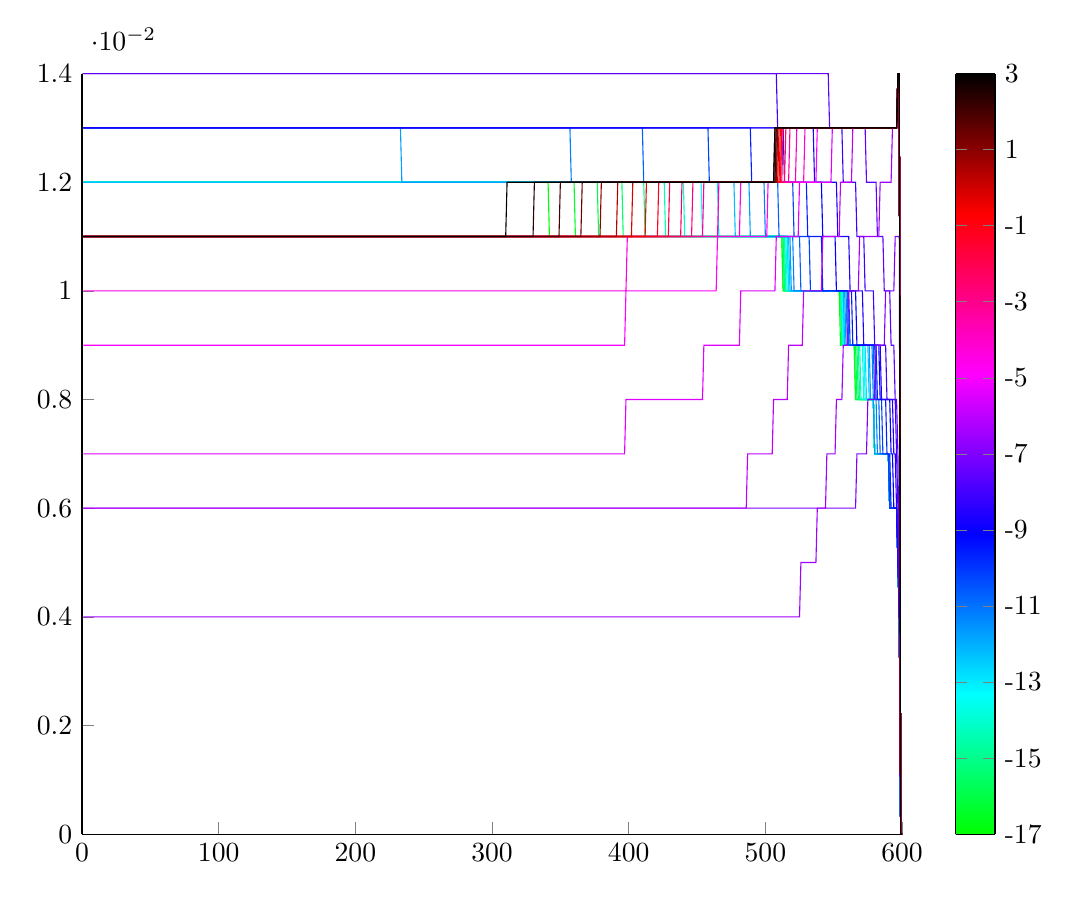 % This file was created by matlab2tikz.
%
%The latest updates can be retrieved from
%  http://www.mathworks.com/matlabcentral/fileexchange/22022-matlab2tikz-matlab2tikz
%where you can also make suggestions and rate matlab2tikz.
%
\definecolor{mycolor1}{rgb}{0.0,1.0,0.143}%
\definecolor{mycolor2}{rgb}{0.0,1.0,0.286}%
\definecolor{mycolor3}{rgb}{0.0,1.0,0.429}%
\definecolor{mycolor4}{rgb}{0.0,1.0,0.571}%
\definecolor{mycolor5}{rgb}{0.0,1.0,0.714}%
\definecolor{mycolor6}{rgb}{0.0,1.0,0.857}%
\definecolor{mycolor7}{rgb}{0.0,1.0,1.0}%
\definecolor{mycolor8}{rgb}{0.0,0.875,1.0}%
\definecolor{mycolor9}{rgb}{0.0,0.625,1.0}%
\definecolor{mycolor10}{rgb}{0.125,0.0,1.0}%
\definecolor{mycolor11}{rgb}{0.25,0.0,1.0}%
\definecolor{mycolor12}{rgb}{0.375,0.0,1.0}%
\definecolor{mycolor13}{rgb}{0.5,0.0,1.0}%
\definecolor{mycolor14}{rgb}{0.625,0.0,1.0}%
\definecolor{mycolor15}{rgb}{0.75,0.0,1.0}%
\definecolor{mycolor16}{rgb}{0.875,0.0,1.0}%
\definecolor{mycolor17}{rgb}{1.0,0.0,1.0}%
\definecolor{mycolor18}{rgb}{1.0,0.0,0.875}%
\definecolor{mycolor19}{rgb}{1.0,0.0,0.625}%
\definecolor{mycolor20}{rgb}{0.857,0.0,0.0}%
\definecolor{mycolor21}{rgb}{0.714,0.0,0.0}%
%
\begin{tikzpicture}

\begin{axis}[%
width=4.1in,
height=3.803in,
at={(0.809in,0.513in)},
scale only axis,
point meta min=0,
point meta max=1,
every outer x axis line/.append style={black},
every x tick label/.append style={font=\color{black}},
xmin=0,
xmax=600,
every outer y axis line/.append style={black},
every y tick label/.append style={font=\color{black}},
ymin=0,
ymax=0.014,
axis background/.style={fill=white},
axis x line*=bottom,
axis y line*=left,
colormap={mymap}{[1pt] rgb(0pt)=(0,1,0); rgb(7pt)=(0,1,1); rgb(15pt)=(0,0,1); rgb(23pt)=(1,0,1); rgb(31pt)=(1,0,0); rgb(38pt)=(0,0,0)},
colorbar,
colorbar style={separate axis lines,every outer x axis line/.append style={black},every x tick label/.append style={font=\color{black}},every outer y axis line/.append style={black},every y tick label/.append style={font=\color{black}},yticklabels={{-19},{-17},{-15},{-13},{-11},{-9},{-7},{-5},{-3},{-1},{1},{3},{5},{7},{9},{11},{13},{15},{17},{19}}}
]
\addplot [color=green,solid,forget plot]
  table[row sep=crcr]{%
1	0.012\\
2	0.012\\
3	0.012\\
4	0.012\\
5	0.012\\
6	0.012\\
7	0.012\\
8	0.012\\
9	0.012\\
10	0.012\\
11	0.012\\
12	0.012\\
13	0.012\\
14	0.012\\
15	0.012\\
16	0.012\\
17	0.012\\
18	0.012\\
19	0.012\\
20	0.012\\
21	0.012\\
22	0.012\\
23	0.012\\
24	0.012\\
25	0.012\\
26	0.012\\
27	0.012\\
28	0.012\\
29	0.012\\
30	0.012\\
31	0.012\\
32	0.012\\
33	0.012\\
34	0.012\\
35	0.012\\
36	0.012\\
37	0.012\\
38	0.012\\
39	0.012\\
40	0.012\\
41	0.012\\
42	0.012\\
43	0.012\\
44	0.012\\
45	0.012\\
46	0.012\\
47	0.012\\
48	0.012\\
49	0.012\\
50	0.012\\
51	0.012\\
52	0.012\\
53	0.012\\
54	0.012\\
55	0.012\\
56	0.012\\
57	0.012\\
58	0.012\\
59	0.012\\
60	0.012\\
61	0.012\\
62	0.012\\
63	0.012\\
64	0.012\\
65	0.012\\
66	0.012\\
67	0.012\\
68	0.012\\
69	0.012\\
70	0.012\\
71	0.012\\
72	0.012\\
73	0.012\\
74	0.012\\
75	0.012\\
76	0.012\\
77	0.012\\
78	0.012\\
79	0.012\\
80	0.012\\
81	0.012\\
82	0.012\\
83	0.012\\
84	0.012\\
85	0.012\\
86	0.012\\
87	0.012\\
88	0.012\\
89	0.012\\
90	0.012\\
91	0.012\\
92	0.012\\
93	0.012\\
94	0.012\\
95	0.012\\
96	0.012\\
97	0.012\\
98	0.012\\
99	0.012\\
100	0.012\\
101	0.012\\
102	0.012\\
103	0.012\\
104	0.012\\
105	0.012\\
106	0.012\\
107	0.012\\
108	0.012\\
109	0.012\\
110	0.012\\
111	0.012\\
112	0.012\\
113	0.012\\
114	0.012\\
115	0.012\\
116	0.012\\
117	0.012\\
118	0.012\\
119	0.012\\
120	0.012\\
121	0.012\\
122	0.012\\
123	0.012\\
124	0.012\\
125	0.012\\
126	0.012\\
127	0.012\\
128	0.012\\
129	0.012\\
130	0.012\\
131	0.012\\
132	0.012\\
133	0.012\\
134	0.012\\
135	0.012\\
136	0.012\\
137	0.012\\
138	0.012\\
139	0.012\\
140	0.012\\
141	0.012\\
142	0.012\\
143	0.012\\
144	0.012\\
145	0.012\\
146	0.012\\
147	0.012\\
148	0.012\\
149	0.012\\
150	0.012\\
151	0.012\\
152	0.012\\
153	0.012\\
154	0.012\\
155	0.012\\
156	0.012\\
157	0.012\\
158	0.012\\
159	0.012\\
160	0.012\\
161	0.012\\
162	0.012\\
163	0.012\\
164	0.012\\
165	0.012\\
166	0.012\\
167	0.012\\
168	0.012\\
169	0.012\\
170	0.012\\
171	0.012\\
172	0.012\\
173	0.012\\
174	0.012\\
175	0.012\\
176	0.012\\
177	0.012\\
178	0.012\\
179	0.012\\
180	0.012\\
181	0.012\\
182	0.012\\
183	0.012\\
184	0.012\\
185	0.012\\
186	0.012\\
187	0.012\\
188	0.012\\
189	0.012\\
190	0.012\\
191	0.012\\
192	0.012\\
193	0.012\\
194	0.012\\
195	0.012\\
196	0.012\\
197	0.012\\
198	0.012\\
199	0.012\\
200	0.012\\
201	0.012\\
202	0.012\\
203	0.012\\
204	0.012\\
205	0.012\\
206	0.012\\
207	0.012\\
208	0.012\\
209	0.012\\
210	0.012\\
211	0.012\\
212	0.012\\
213	0.012\\
214	0.012\\
215	0.012\\
216	0.012\\
217	0.012\\
218	0.012\\
219	0.012\\
220	0.012\\
221	0.012\\
222	0.012\\
223	0.012\\
224	0.012\\
225	0.012\\
226	0.012\\
227	0.012\\
228	0.012\\
229	0.012\\
230	0.012\\
231	0.012\\
232	0.012\\
233	0.012\\
234	0.012\\
235	0.012\\
236	0.012\\
237	0.012\\
238	0.012\\
239	0.012\\
240	0.012\\
241	0.012\\
242	0.012\\
243	0.012\\
244	0.012\\
245	0.012\\
246	0.012\\
247	0.012\\
248	0.012\\
249	0.012\\
250	0.012\\
251	0.012\\
252	0.012\\
253	0.012\\
254	0.012\\
255	0.012\\
256	0.012\\
257	0.012\\
258	0.012\\
259	0.012\\
260	0.012\\
261	0.012\\
262	0.012\\
263	0.012\\
264	0.012\\
265	0.012\\
266	0.012\\
267	0.012\\
268	0.012\\
269	0.012\\
270	0.012\\
271	0.012\\
272	0.012\\
273	0.012\\
274	0.012\\
275	0.012\\
276	0.012\\
277	0.012\\
278	0.012\\
279	0.012\\
280	0.012\\
281	0.012\\
282	0.012\\
283	0.012\\
284	0.012\\
285	0.012\\
286	0.012\\
287	0.012\\
288	0.012\\
289	0.012\\
290	0.012\\
291	0.012\\
292	0.012\\
293	0.012\\
294	0.012\\
295	0.012\\
296	0.012\\
297	0.012\\
298	0.012\\
299	0.012\\
300	0.012\\
301	0.012\\
302	0.012\\
303	0.012\\
304	0.012\\
305	0.012\\
306	0.012\\
307	0.012\\
308	0.012\\
309	0.012\\
310	0.012\\
311	0.012\\
312	0.012\\
313	0.012\\
314	0.012\\
315	0.012\\
316	0.012\\
317	0.012\\
318	0.012\\
319	0.012\\
320	0.012\\
321	0.012\\
322	0.012\\
323	0.012\\
324	0.012\\
325	0.012\\
326	0.012\\
327	0.012\\
328	0.012\\
329	0.012\\
330	0.012\\
331	0.012\\
332	0.012\\
333	0.012\\
334	0.012\\
335	0.012\\
336	0.012\\
337	0.012\\
338	0.012\\
339	0.012\\
340	0.012\\
341	0.012\\
342	0.011\\
343	0.011\\
344	0.011\\
345	0.011\\
346	0.011\\
347	0.011\\
348	0.011\\
349	0.011\\
350	0.011\\
351	0.011\\
352	0.011\\
353	0.011\\
354	0.011\\
355	0.011\\
356	0.011\\
357	0.011\\
358	0.011\\
359	0.011\\
360	0.011\\
361	0.011\\
362	0.011\\
363	0.011\\
364	0.011\\
365	0.011\\
366	0.011\\
367	0.011\\
368	0.011\\
369	0.011\\
370	0.011\\
371	0.011\\
372	0.011\\
373	0.011\\
374	0.011\\
375	0.011\\
376	0.011\\
377	0.011\\
378	0.011\\
379	0.011\\
380	0.011\\
381	0.011\\
382	0.011\\
383	0.011\\
384	0.011\\
385	0.011\\
386	0.011\\
387	0.011\\
388	0.011\\
389	0.011\\
390	0.011\\
391	0.011\\
392	0.011\\
393	0.011\\
394	0.011\\
395	0.011\\
396	0.011\\
397	0.011\\
398	0.011\\
399	0.011\\
400	0.011\\
401	0.011\\
402	0.011\\
403	0.011\\
404	0.011\\
405	0.011\\
406	0.011\\
407	0.011\\
408	0.011\\
409	0.011\\
410	0.011\\
411	0.011\\
412	0.011\\
413	0.011\\
414	0.011\\
415	0.011\\
416	0.011\\
417	0.011\\
418	0.011\\
419	0.011\\
420	0.011\\
421	0.011\\
422	0.011\\
423	0.011\\
424	0.011\\
425	0.011\\
426	0.011\\
427	0.011\\
428	0.011\\
429	0.011\\
430	0.011\\
431	0.011\\
432	0.011\\
433	0.011\\
434	0.011\\
435	0.011\\
436	0.011\\
437	0.011\\
438	0.011\\
439	0.011\\
440	0.011\\
441	0.011\\
442	0.011\\
443	0.011\\
444	0.011\\
445	0.011\\
446	0.011\\
447	0.011\\
448	0.011\\
449	0.011\\
450	0.011\\
451	0.011\\
452	0.011\\
453	0.011\\
454	0.011\\
455	0.011\\
456	0.011\\
457	0.011\\
458	0.011\\
459	0.011\\
460	0.011\\
461	0.011\\
462	0.011\\
463	0.011\\
464	0.011\\
465	0.011\\
466	0.011\\
467	0.011\\
468	0.011\\
469	0.011\\
470	0.011\\
471	0.011\\
472	0.011\\
473	0.011\\
474	0.011\\
475	0.011\\
476	0.011\\
477	0.011\\
478	0.011\\
479	0.011\\
480	0.011\\
481	0.011\\
482	0.011\\
483	0.011\\
484	0.011\\
485	0.011\\
486	0.011\\
487	0.011\\
488	0.011\\
489	0.011\\
490	0.011\\
491	0.011\\
492	0.011\\
493	0.011\\
494	0.011\\
495	0.011\\
496	0.011\\
497	0.011\\
498	0.011\\
499	0.011\\
500	0.011\\
501	0.011\\
502	0.011\\
503	0.011\\
504	0.011\\
505	0.011\\
506	0.011\\
507	0.011\\
508	0.011\\
509	0.011\\
510	0.011\\
511	0.011\\
512	0.011\\
513	0.01\\
514	0.01\\
515	0.01\\
516	0.01\\
517	0.01\\
518	0.01\\
519	0.01\\
520	0.01\\
521	0.01\\
522	0.01\\
523	0.01\\
524	0.01\\
525	0.01\\
526	0.01\\
527	0.01\\
528	0.01\\
529	0.01\\
530	0.01\\
531	0.01\\
532	0.01\\
533	0.01\\
534	0.01\\
535	0.01\\
536	0.01\\
537	0.01\\
538	0.01\\
539	0.01\\
540	0.01\\
541	0.01\\
542	0.01\\
543	0.01\\
544	0.01\\
545	0.01\\
546	0.01\\
547	0.01\\
548	0.01\\
549	0.01\\
550	0.01\\
551	0.01\\
552	0.01\\
553	0.01\\
554	0.01\\
555	0.009\\
556	0.009\\
557	0.009\\
558	0.009\\
559	0.009\\
560	0.009\\
561	0.009\\
562	0.009\\
563	0.009\\
564	0.009\\
565	0.009\\
566	0.008\\
567	0.008\\
568	0.008\\
569	0.008\\
570	0.008\\
571	0.008\\
572	0.008\\
573	0.008\\
574	0.008\\
575	0.008\\
576	0.008\\
577	0.008\\
578	0.008\\
579	0.008\\
580	0.007\\
581	0.007\\
582	0.007\\
583	0.007\\
584	0.007\\
585	0.007\\
586	0.007\\
587	0.007\\
588	0.007\\
589	0.007\\
590	0.007\\
591	0.006\\
592	0.006\\
593	0.006\\
594	0.006\\
595	0.006\\
596	0.006\\
597	0.005\\
598	0.004\\
599	0\\
600	0\\
};
\addplot [color=mycolor1,solid,forget plot]
  table[row sep=crcr]{%
1	0.012\\
2	0.012\\
3	0.012\\
4	0.012\\
5	0.012\\
6	0.012\\
7	0.012\\
8	0.012\\
9	0.012\\
10	0.012\\
11	0.012\\
12	0.012\\
13	0.012\\
14	0.012\\
15	0.012\\
16	0.012\\
17	0.012\\
18	0.012\\
19	0.012\\
20	0.012\\
21	0.012\\
22	0.012\\
23	0.012\\
24	0.012\\
25	0.012\\
26	0.012\\
27	0.012\\
28	0.012\\
29	0.012\\
30	0.012\\
31	0.012\\
32	0.012\\
33	0.012\\
34	0.012\\
35	0.012\\
36	0.012\\
37	0.012\\
38	0.012\\
39	0.012\\
40	0.012\\
41	0.012\\
42	0.012\\
43	0.012\\
44	0.012\\
45	0.012\\
46	0.012\\
47	0.012\\
48	0.012\\
49	0.012\\
50	0.012\\
51	0.012\\
52	0.012\\
53	0.012\\
54	0.012\\
55	0.012\\
56	0.012\\
57	0.012\\
58	0.012\\
59	0.012\\
60	0.012\\
61	0.012\\
62	0.012\\
63	0.012\\
64	0.012\\
65	0.012\\
66	0.012\\
67	0.012\\
68	0.012\\
69	0.012\\
70	0.012\\
71	0.012\\
72	0.012\\
73	0.012\\
74	0.012\\
75	0.012\\
76	0.012\\
77	0.012\\
78	0.012\\
79	0.012\\
80	0.012\\
81	0.012\\
82	0.012\\
83	0.012\\
84	0.012\\
85	0.012\\
86	0.012\\
87	0.012\\
88	0.012\\
89	0.012\\
90	0.012\\
91	0.012\\
92	0.012\\
93	0.012\\
94	0.012\\
95	0.012\\
96	0.012\\
97	0.012\\
98	0.012\\
99	0.012\\
100	0.012\\
101	0.012\\
102	0.012\\
103	0.012\\
104	0.012\\
105	0.012\\
106	0.012\\
107	0.012\\
108	0.012\\
109	0.012\\
110	0.012\\
111	0.012\\
112	0.012\\
113	0.012\\
114	0.012\\
115	0.012\\
116	0.012\\
117	0.012\\
118	0.012\\
119	0.012\\
120	0.012\\
121	0.012\\
122	0.012\\
123	0.012\\
124	0.012\\
125	0.012\\
126	0.012\\
127	0.012\\
128	0.012\\
129	0.012\\
130	0.012\\
131	0.012\\
132	0.012\\
133	0.012\\
134	0.012\\
135	0.012\\
136	0.012\\
137	0.012\\
138	0.012\\
139	0.012\\
140	0.012\\
141	0.012\\
142	0.012\\
143	0.012\\
144	0.012\\
145	0.012\\
146	0.012\\
147	0.012\\
148	0.012\\
149	0.012\\
150	0.012\\
151	0.012\\
152	0.012\\
153	0.012\\
154	0.012\\
155	0.012\\
156	0.012\\
157	0.012\\
158	0.012\\
159	0.012\\
160	0.012\\
161	0.012\\
162	0.012\\
163	0.012\\
164	0.012\\
165	0.012\\
166	0.012\\
167	0.012\\
168	0.012\\
169	0.012\\
170	0.012\\
171	0.012\\
172	0.012\\
173	0.012\\
174	0.012\\
175	0.012\\
176	0.012\\
177	0.012\\
178	0.012\\
179	0.012\\
180	0.012\\
181	0.012\\
182	0.012\\
183	0.012\\
184	0.012\\
185	0.012\\
186	0.012\\
187	0.012\\
188	0.012\\
189	0.012\\
190	0.012\\
191	0.012\\
192	0.012\\
193	0.012\\
194	0.012\\
195	0.012\\
196	0.012\\
197	0.012\\
198	0.012\\
199	0.012\\
200	0.012\\
201	0.012\\
202	0.012\\
203	0.012\\
204	0.012\\
205	0.012\\
206	0.012\\
207	0.012\\
208	0.012\\
209	0.012\\
210	0.012\\
211	0.012\\
212	0.012\\
213	0.012\\
214	0.012\\
215	0.012\\
216	0.012\\
217	0.012\\
218	0.012\\
219	0.012\\
220	0.012\\
221	0.012\\
222	0.012\\
223	0.012\\
224	0.012\\
225	0.012\\
226	0.012\\
227	0.012\\
228	0.012\\
229	0.012\\
230	0.012\\
231	0.012\\
232	0.012\\
233	0.012\\
234	0.012\\
235	0.012\\
236	0.012\\
237	0.012\\
238	0.012\\
239	0.012\\
240	0.012\\
241	0.012\\
242	0.012\\
243	0.012\\
244	0.012\\
245	0.012\\
246	0.012\\
247	0.012\\
248	0.012\\
249	0.012\\
250	0.012\\
251	0.012\\
252	0.012\\
253	0.012\\
254	0.012\\
255	0.012\\
256	0.012\\
257	0.012\\
258	0.012\\
259	0.012\\
260	0.012\\
261	0.012\\
262	0.012\\
263	0.012\\
264	0.012\\
265	0.012\\
266	0.012\\
267	0.012\\
268	0.012\\
269	0.012\\
270	0.012\\
271	0.012\\
272	0.012\\
273	0.012\\
274	0.012\\
275	0.012\\
276	0.012\\
277	0.012\\
278	0.012\\
279	0.012\\
280	0.012\\
281	0.012\\
282	0.012\\
283	0.012\\
284	0.012\\
285	0.012\\
286	0.012\\
287	0.012\\
288	0.012\\
289	0.012\\
290	0.012\\
291	0.012\\
292	0.012\\
293	0.012\\
294	0.012\\
295	0.012\\
296	0.012\\
297	0.012\\
298	0.012\\
299	0.012\\
300	0.012\\
301	0.012\\
302	0.012\\
303	0.012\\
304	0.012\\
305	0.012\\
306	0.012\\
307	0.012\\
308	0.012\\
309	0.012\\
310	0.012\\
311	0.012\\
312	0.012\\
313	0.012\\
314	0.012\\
315	0.012\\
316	0.012\\
317	0.012\\
318	0.012\\
319	0.012\\
320	0.012\\
321	0.012\\
322	0.012\\
323	0.012\\
324	0.012\\
325	0.012\\
326	0.012\\
327	0.012\\
328	0.012\\
329	0.012\\
330	0.012\\
331	0.012\\
332	0.012\\
333	0.012\\
334	0.012\\
335	0.012\\
336	0.012\\
337	0.012\\
338	0.012\\
339	0.012\\
340	0.012\\
341	0.012\\
342	0.012\\
343	0.012\\
344	0.012\\
345	0.012\\
346	0.012\\
347	0.012\\
348	0.012\\
349	0.012\\
350	0.012\\
351	0.012\\
352	0.012\\
353	0.012\\
354	0.012\\
355	0.012\\
356	0.012\\
357	0.012\\
358	0.012\\
359	0.012\\
360	0.012\\
361	0.011\\
362	0.011\\
363	0.011\\
364	0.011\\
365	0.011\\
366	0.011\\
367	0.011\\
368	0.011\\
369	0.011\\
370	0.011\\
371	0.011\\
372	0.011\\
373	0.011\\
374	0.011\\
375	0.011\\
376	0.011\\
377	0.011\\
378	0.011\\
379	0.011\\
380	0.011\\
381	0.011\\
382	0.011\\
383	0.011\\
384	0.011\\
385	0.011\\
386	0.011\\
387	0.011\\
388	0.011\\
389	0.011\\
390	0.011\\
391	0.011\\
392	0.011\\
393	0.011\\
394	0.011\\
395	0.011\\
396	0.011\\
397	0.011\\
398	0.011\\
399	0.011\\
400	0.011\\
401	0.011\\
402	0.011\\
403	0.011\\
404	0.011\\
405	0.011\\
406	0.011\\
407	0.011\\
408	0.011\\
409	0.011\\
410	0.011\\
411	0.011\\
412	0.011\\
413	0.011\\
414	0.011\\
415	0.011\\
416	0.011\\
417	0.011\\
418	0.011\\
419	0.011\\
420	0.011\\
421	0.011\\
422	0.011\\
423	0.011\\
424	0.011\\
425	0.011\\
426	0.011\\
427	0.011\\
428	0.011\\
429	0.011\\
430	0.011\\
431	0.011\\
432	0.011\\
433	0.011\\
434	0.011\\
435	0.011\\
436	0.011\\
437	0.011\\
438	0.011\\
439	0.011\\
440	0.011\\
441	0.011\\
442	0.011\\
443	0.011\\
444	0.011\\
445	0.011\\
446	0.011\\
447	0.011\\
448	0.011\\
449	0.011\\
450	0.011\\
451	0.011\\
452	0.011\\
453	0.011\\
454	0.011\\
455	0.011\\
456	0.011\\
457	0.011\\
458	0.011\\
459	0.011\\
460	0.011\\
461	0.011\\
462	0.011\\
463	0.011\\
464	0.011\\
465	0.011\\
466	0.011\\
467	0.011\\
468	0.011\\
469	0.011\\
470	0.011\\
471	0.011\\
472	0.011\\
473	0.011\\
474	0.011\\
475	0.011\\
476	0.011\\
477	0.011\\
478	0.011\\
479	0.011\\
480	0.011\\
481	0.011\\
482	0.011\\
483	0.011\\
484	0.011\\
485	0.011\\
486	0.011\\
487	0.011\\
488	0.011\\
489	0.011\\
490	0.011\\
491	0.011\\
492	0.011\\
493	0.011\\
494	0.011\\
495	0.011\\
496	0.011\\
497	0.011\\
498	0.011\\
499	0.011\\
500	0.011\\
501	0.011\\
502	0.011\\
503	0.011\\
504	0.011\\
505	0.011\\
506	0.011\\
507	0.011\\
508	0.011\\
509	0.011\\
510	0.011\\
511	0.011\\
512	0.011\\
513	0.01\\
514	0.01\\
515	0.01\\
516	0.01\\
517	0.01\\
518	0.01\\
519	0.01\\
520	0.01\\
521	0.01\\
522	0.01\\
523	0.01\\
524	0.01\\
525	0.01\\
526	0.01\\
527	0.01\\
528	0.01\\
529	0.01\\
530	0.01\\
531	0.01\\
532	0.01\\
533	0.01\\
534	0.01\\
535	0.01\\
536	0.01\\
537	0.01\\
538	0.01\\
539	0.01\\
540	0.01\\
541	0.01\\
542	0.01\\
543	0.01\\
544	0.01\\
545	0.01\\
546	0.01\\
547	0.01\\
548	0.01\\
549	0.01\\
550	0.01\\
551	0.01\\
552	0.01\\
553	0.01\\
554	0.01\\
555	0.01\\
556	0.009\\
557	0.009\\
558	0.009\\
559	0.009\\
560	0.009\\
561	0.009\\
562	0.009\\
563	0.009\\
564	0.009\\
565	0.009\\
566	0.008\\
567	0.008\\
568	0.008\\
569	0.008\\
570	0.008\\
571	0.008\\
572	0.008\\
573	0.008\\
574	0.008\\
575	0.008\\
576	0.008\\
577	0.008\\
578	0.008\\
579	0.008\\
580	0.007\\
581	0.007\\
582	0.007\\
583	0.007\\
584	0.007\\
585	0.007\\
586	0.007\\
587	0.007\\
588	0.007\\
589	0.007\\
590	0.007\\
591	0.006\\
592	0.006\\
593	0.006\\
594	0.006\\
595	0.006\\
596	0.006\\
597	0.005\\
598	0.004\\
599	0\\
600	0\\
};
\addplot [color=mycolor2,solid,forget plot]
  table[row sep=crcr]{%
1	0.012\\
2	0.012\\
3	0.012\\
4	0.012\\
5	0.012\\
6	0.012\\
7	0.012\\
8	0.012\\
9	0.012\\
10	0.012\\
11	0.012\\
12	0.012\\
13	0.012\\
14	0.012\\
15	0.012\\
16	0.012\\
17	0.012\\
18	0.012\\
19	0.012\\
20	0.012\\
21	0.012\\
22	0.012\\
23	0.012\\
24	0.012\\
25	0.012\\
26	0.012\\
27	0.012\\
28	0.012\\
29	0.012\\
30	0.012\\
31	0.012\\
32	0.012\\
33	0.012\\
34	0.012\\
35	0.012\\
36	0.012\\
37	0.012\\
38	0.012\\
39	0.012\\
40	0.012\\
41	0.012\\
42	0.012\\
43	0.012\\
44	0.012\\
45	0.012\\
46	0.012\\
47	0.012\\
48	0.012\\
49	0.012\\
50	0.012\\
51	0.012\\
52	0.012\\
53	0.012\\
54	0.012\\
55	0.012\\
56	0.012\\
57	0.012\\
58	0.012\\
59	0.012\\
60	0.012\\
61	0.012\\
62	0.012\\
63	0.012\\
64	0.012\\
65	0.012\\
66	0.012\\
67	0.012\\
68	0.012\\
69	0.012\\
70	0.012\\
71	0.012\\
72	0.012\\
73	0.012\\
74	0.012\\
75	0.012\\
76	0.012\\
77	0.012\\
78	0.012\\
79	0.012\\
80	0.012\\
81	0.012\\
82	0.012\\
83	0.012\\
84	0.012\\
85	0.012\\
86	0.012\\
87	0.012\\
88	0.012\\
89	0.012\\
90	0.012\\
91	0.012\\
92	0.012\\
93	0.012\\
94	0.012\\
95	0.012\\
96	0.012\\
97	0.012\\
98	0.012\\
99	0.012\\
100	0.012\\
101	0.012\\
102	0.012\\
103	0.012\\
104	0.012\\
105	0.012\\
106	0.012\\
107	0.012\\
108	0.012\\
109	0.012\\
110	0.012\\
111	0.012\\
112	0.012\\
113	0.012\\
114	0.012\\
115	0.012\\
116	0.012\\
117	0.012\\
118	0.012\\
119	0.012\\
120	0.012\\
121	0.012\\
122	0.012\\
123	0.012\\
124	0.012\\
125	0.012\\
126	0.012\\
127	0.012\\
128	0.012\\
129	0.012\\
130	0.012\\
131	0.012\\
132	0.012\\
133	0.012\\
134	0.012\\
135	0.012\\
136	0.012\\
137	0.012\\
138	0.012\\
139	0.012\\
140	0.012\\
141	0.012\\
142	0.012\\
143	0.012\\
144	0.012\\
145	0.012\\
146	0.012\\
147	0.012\\
148	0.012\\
149	0.012\\
150	0.012\\
151	0.012\\
152	0.012\\
153	0.012\\
154	0.012\\
155	0.012\\
156	0.012\\
157	0.012\\
158	0.012\\
159	0.012\\
160	0.012\\
161	0.012\\
162	0.012\\
163	0.012\\
164	0.012\\
165	0.012\\
166	0.012\\
167	0.012\\
168	0.012\\
169	0.012\\
170	0.012\\
171	0.012\\
172	0.012\\
173	0.012\\
174	0.012\\
175	0.012\\
176	0.012\\
177	0.012\\
178	0.012\\
179	0.012\\
180	0.012\\
181	0.012\\
182	0.012\\
183	0.012\\
184	0.012\\
185	0.012\\
186	0.012\\
187	0.012\\
188	0.012\\
189	0.012\\
190	0.012\\
191	0.012\\
192	0.012\\
193	0.012\\
194	0.012\\
195	0.012\\
196	0.012\\
197	0.012\\
198	0.012\\
199	0.012\\
200	0.012\\
201	0.012\\
202	0.012\\
203	0.012\\
204	0.012\\
205	0.012\\
206	0.012\\
207	0.012\\
208	0.012\\
209	0.012\\
210	0.012\\
211	0.012\\
212	0.012\\
213	0.012\\
214	0.012\\
215	0.012\\
216	0.012\\
217	0.012\\
218	0.012\\
219	0.012\\
220	0.012\\
221	0.012\\
222	0.012\\
223	0.012\\
224	0.012\\
225	0.012\\
226	0.012\\
227	0.012\\
228	0.012\\
229	0.012\\
230	0.012\\
231	0.012\\
232	0.012\\
233	0.012\\
234	0.012\\
235	0.012\\
236	0.012\\
237	0.012\\
238	0.012\\
239	0.012\\
240	0.012\\
241	0.012\\
242	0.012\\
243	0.012\\
244	0.012\\
245	0.012\\
246	0.012\\
247	0.012\\
248	0.012\\
249	0.012\\
250	0.012\\
251	0.012\\
252	0.012\\
253	0.012\\
254	0.012\\
255	0.012\\
256	0.012\\
257	0.012\\
258	0.012\\
259	0.012\\
260	0.012\\
261	0.012\\
262	0.012\\
263	0.012\\
264	0.012\\
265	0.012\\
266	0.012\\
267	0.012\\
268	0.012\\
269	0.012\\
270	0.012\\
271	0.012\\
272	0.012\\
273	0.012\\
274	0.012\\
275	0.012\\
276	0.012\\
277	0.012\\
278	0.012\\
279	0.012\\
280	0.012\\
281	0.012\\
282	0.012\\
283	0.012\\
284	0.012\\
285	0.012\\
286	0.012\\
287	0.012\\
288	0.012\\
289	0.012\\
290	0.012\\
291	0.012\\
292	0.012\\
293	0.012\\
294	0.012\\
295	0.012\\
296	0.012\\
297	0.012\\
298	0.012\\
299	0.012\\
300	0.012\\
301	0.012\\
302	0.012\\
303	0.012\\
304	0.012\\
305	0.012\\
306	0.012\\
307	0.012\\
308	0.012\\
309	0.012\\
310	0.012\\
311	0.012\\
312	0.012\\
313	0.012\\
314	0.012\\
315	0.012\\
316	0.012\\
317	0.012\\
318	0.012\\
319	0.012\\
320	0.012\\
321	0.012\\
322	0.012\\
323	0.012\\
324	0.012\\
325	0.012\\
326	0.012\\
327	0.012\\
328	0.012\\
329	0.012\\
330	0.012\\
331	0.012\\
332	0.012\\
333	0.012\\
334	0.012\\
335	0.012\\
336	0.012\\
337	0.012\\
338	0.012\\
339	0.012\\
340	0.012\\
341	0.012\\
342	0.012\\
343	0.012\\
344	0.012\\
345	0.012\\
346	0.012\\
347	0.012\\
348	0.012\\
349	0.012\\
350	0.012\\
351	0.012\\
352	0.012\\
353	0.012\\
354	0.012\\
355	0.012\\
356	0.012\\
357	0.012\\
358	0.012\\
359	0.012\\
360	0.012\\
361	0.012\\
362	0.012\\
363	0.012\\
364	0.012\\
365	0.012\\
366	0.012\\
367	0.012\\
368	0.012\\
369	0.012\\
370	0.012\\
371	0.012\\
372	0.012\\
373	0.012\\
374	0.012\\
375	0.012\\
376	0.012\\
377	0.012\\
378	0.011\\
379	0.011\\
380	0.011\\
381	0.011\\
382	0.011\\
383	0.011\\
384	0.011\\
385	0.011\\
386	0.011\\
387	0.011\\
388	0.011\\
389	0.011\\
390	0.011\\
391	0.011\\
392	0.011\\
393	0.011\\
394	0.011\\
395	0.011\\
396	0.011\\
397	0.011\\
398	0.011\\
399	0.011\\
400	0.011\\
401	0.011\\
402	0.011\\
403	0.011\\
404	0.011\\
405	0.011\\
406	0.011\\
407	0.011\\
408	0.011\\
409	0.011\\
410	0.011\\
411	0.011\\
412	0.011\\
413	0.011\\
414	0.011\\
415	0.011\\
416	0.011\\
417	0.011\\
418	0.011\\
419	0.011\\
420	0.011\\
421	0.011\\
422	0.011\\
423	0.011\\
424	0.011\\
425	0.011\\
426	0.011\\
427	0.011\\
428	0.011\\
429	0.011\\
430	0.011\\
431	0.011\\
432	0.011\\
433	0.011\\
434	0.011\\
435	0.011\\
436	0.011\\
437	0.011\\
438	0.011\\
439	0.011\\
440	0.011\\
441	0.011\\
442	0.011\\
443	0.011\\
444	0.011\\
445	0.011\\
446	0.011\\
447	0.011\\
448	0.011\\
449	0.011\\
450	0.011\\
451	0.011\\
452	0.011\\
453	0.011\\
454	0.011\\
455	0.011\\
456	0.011\\
457	0.011\\
458	0.011\\
459	0.011\\
460	0.011\\
461	0.011\\
462	0.011\\
463	0.011\\
464	0.011\\
465	0.011\\
466	0.011\\
467	0.011\\
468	0.011\\
469	0.011\\
470	0.011\\
471	0.011\\
472	0.011\\
473	0.011\\
474	0.011\\
475	0.011\\
476	0.011\\
477	0.011\\
478	0.011\\
479	0.011\\
480	0.011\\
481	0.011\\
482	0.011\\
483	0.011\\
484	0.011\\
485	0.011\\
486	0.011\\
487	0.011\\
488	0.011\\
489	0.011\\
490	0.011\\
491	0.011\\
492	0.011\\
493	0.011\\
494	0.011\\
495	0.011\\
496	0.011\\
497	0.011\\
498	0.011\\
499	0.011\\
500	0.011\\
501	0.011\\
502	0.011\\
503	0.011\\
504	0.011\\
505	0.011\\
506	0.011\\
507	0.011\\
508	0.011\\
509	0.011\\
510	0.011\\
511	0.011\\
512	0.011\\
513	0.011\\
514	0.01\\
515	0.01\\
516	0.01\\
517	0.01\\
518	0.01\\
519	0.01\\
520	0.01\\
521	0.01\\
522	0.01\\
523	0.01\\
524	0.01\\
525	0.01\\
526	0.01\\
527	0.01\\
528	0.01\\
529	0.01\\
530	0.01\\
531	0.01\\
532	0.01\\
533	0.01\\
534	0.01\\
535	0.01\\
536	0.01\\
537	0.01\\
538	0.01\\
539	0.01\\
540	0.01\\
541	0.01\\
542	0.01\\
543	0.01\\
544	0.01\\
545	0.01\\
546	0.01\\
547	0.01\\
548	0.01\\
549	0.01\\
550	0.01\\
551	0.01\\
552	0.01\\
553	0.01\\
554	0.01\\
555	0.01\\
556	0.009\\
557	0.009\\
558	0.009\\
559	0.009\\
560	0.009\\
561	0.009\\
562	0.009\\
563	0.009\\
564	0.009\\
565	0.009\\
566	0.009\\
567	0.008\\
568	0.008\\
569	0.008\\
570	0.008\\
571	0.008\\
572	0.008\\
573	0.008\\
574	0.008\\
575	0.008\\
576	0.008\\
577	0.008\\
578	0.008\\
579	0.008\\
580	0.007\\
581	0.007\\
582	0.007\\
583	0.007\\
584	0.007\\
585	0.007\\
586	0.007\\
587	0.007\\
588	0.007\\
589	0.007\\
590	0.007\\
591	0.006\\
592	0.006\\
593	0.006\\
594	0.006\\
595	0.006\\
596	0.006\\
597	0.005\\
598	0.004\\
599	0\\
600	0\\
};
\addplot [color=mycolor3,solid,forget plot]
  table[row sep=crcr]{%
1	0.012\\
2	0.012\\
3	0.012\\
4	0.012\\
5	0.012\\
6	0.012\\
7	0.012\\
8	0.012\\
9	0.012\\
10	0.012\\
11	0.012\\
12	0.012\\
13	0.012\\
14	0.012\\
15	0.012\\
16	0.012\\
17	0.012\\
18	0.012\\
19	0.012\\
20	0.012\\
21	0.012\\
22	0.012\\
23	0.012\\
24	0.012\\
25	0.012\\
26	0.012\\
27	0.012\\
28	0.012\\
29	0.012\\
30	0.012\\
31	0.012\\
32	0.012\\
33	0.012\\
34	0.012\\
35	0.012\\
36	0.012\\
37	0.012\\
38	0.012\\
39	0.012\\
40	0.012\\
41	0.012\\
42	0.012\\
43	0.012\\
44	0.012\\
45	0.012\\
46	0.012\\
47	0.012\\
48	0.012\\
49	0.012\\
50	0.012\\
51	0.012\\
52	0.012\\
53	0.012\\
54	0.012\\
55	0.012\\
56	0.012\\
57	0.012\\
58	0.012\\
59	0.012\\
60	0.012\\
61	0.012\\
62	0.012\\
63	0.012\\
64	0.012\\
65	0.012\\
66	0.012\\
67	0.012\\
68	0.012\\
69	0.012\\
70	0.012\\
71	0.012\\
72	0.012\\
73	0.012\\
74	0.012\\
75	0.012\\
76	0.012\\
77	0.012\\
78	0.012\\
79	0.012\\
80	0.012\\
81	0.012\\
82	0.012\\
83	0.012\\
84	0.012\\
85	0.012\\
86	0.012\\
87	0.012\\
88	0.012\\
89	0.012\\
90	0.012\\
91	0.012\\
92	0.012\\
93	0.012\\
94	0.012\\
95	0.012\\
96	0.012\\
97	0.012\\
98	0.012\\
99	0.012\\
100	0.012\\
101	0.012\\
102	0.012\\
103	0.012\\
104	0.012\\
105	0.012\\
106	0.012\\
107	0.012\\
108	0.012\\
109	0.012\\
110	0.012\\
111	0.012\\
112	0.012\\
113	0.012\\
114	0.012\\
115	0.012\\
116	0.012\\
117	0.012\\
118	0.012\\
119	0.012\\
120	0.012\\
121	0.012\\
122	0.012\\
123	0.012\\
124	0.012\\
125	0.012\\
126	0.012\\
127	0.012\\
128	0.012\\
129	0.012\\
130	0.012\\
131	0.012\\
132	0.012\\
133	0.012\\
134	0.012\\
135	0.012\\
136	0.012\\
137	0.012\\
138	0.012\\
139	0.012\\
140	0.012\\
141	0.012\\
142	0.012\\
143	0.012\\
144	0.012\\
145	0.012\\
146	0.012\\
147	0.012\\
148	0.012\\
149	0.012\\
150	0.012\\
151	0.012\\
152	0.012\\
153	0.012\\
154	0.012\\
155	0.012\\
156	0.012\\
157	0.012\\
158	0.012\\
159	0.012\\
160	0.012\\
161	0.012\\
162	0.012\\
163	0.012\\
164	0.012\\
165	0.012\\
166	0.012\\
167	0.012\\
168	0.012\\
169	0.012\\
170	0.012\\
171	0.012\\
172	0.012\\
173	0.012\\
174	0.012\\
175	0.012\\
176	0.012\\
177	0.012\\
178	0.012\\
179	0.012\\
180	0.012\\
181	0.012\\
182	0.012\\
183	0.012\\
184	0.012\\
185	0.012\\
186	0.012\\
187	0.012\\
188	0.012\\
189	0.012\\
190	0.012\\
191	0.012\\
192	0.012\\
193	0.012\\
194	0.012\\
195	0.012\\
196	0.012\\
197	0.012\\
198	0.012\\
199	0.012\\
200	0.012\\
201	0.012\\
202	0.012\\
203	0.012\\
204	0.012\\
205	0.012\\
206	0.012\\
207	0.012\\
208	0.012\\
209	0.012\\
210	0.012\\
211	0.012\\
212	0.012\\
213	0.012\\
214	0.012\\
215	0.012\\
216	0.012\\
217	0.012\\
218	0.012\\
219	0.012\\
220	0.012\\
221	0.012\\
222	0.012\\
223	0.012\\
224	0.012\\
225	0.012\\
226	0.012\\
227	0.012\\
228	0.012\\
229	0.012\\
230	0.012\\
231	0.012\\
232	0.012\\
233	0.012\\
234	0.012\\
235	0.012\\
236	0.012\\
237	0.012\\
238	0.012\\
239	0.012\\
240	0.012\\
241	0.012\\
242	0.012\\
243	0.012\\
244	0.012\\
245	0.012\\
246	0.012\\
247	0.012\\
248	0.012\\
249	0.012\\
250	0.012\\
251	0.012\\
252	0.012\\
253	0.012\\
254	0.012\\
255	0.012\\
256	0.012\\
257	0.012\\
258	0.012\\
259	0.012\\
260	0.012\\
261	0.012\\
262	0.012\\
263	0.012\\
264	0.012\\
265	0.012\\
266	0.012\\
267	0.012\\
268	0.012\\
269	0.012\\
270	0.012\\
271	0.012\\
272	0.012\\
273	0.012\\
274	0.012\\
275	0.012\\
276	0.012\\
277	0.012\\
278	0.012\\
279	0.012\\
280	0.012\\
281	0.012\\
282	0.012\\
283	0.012\\
284	0.012\\
285	0.012\\
286	0.012\\
287	0.012\\
288	0.012\\
289	0.012\\
290	0.012\\
291	0.012\\
292	0.012\\
293	0.012\\
294	0.012\\
295	0.012\\
296	0.012\\
297	0.012\\
298	0.012\\
299	0.012\\
300	0.012\\
301	0.012\\
302	0.012\\
303	0.012\\
304	0.012\\
305	0.012\\
306	0.012\\
307	0.012\\
308	0.012\\
309	0.012\\
310	0.012\\
311	0.012\\
312	0.012\\
313	0.012\\
314	0.012\\
315	0.012\\
316	0.012\\
317	0.012\\
318	0.012\\
319	0.012\\
320	0.012\\
321	0.012\\
322	0.012\\
323	0.012\\
324	0.012\\
325	0.012\\
326	0.012\\
327	0.012\\
328	0.012\\
329	0.012\\
330	0.012\\
331	0.012\\
332	0.012\\
333	0.012\\
334	0.012\\
335	0.012\\
336	0.012\\
337	0.012\\
338	0.012\\
339	0.012\\
340	0.012\\
341	0.012\\
342	0.012\\
343	0.012\\
344	0.012\\
345	0.012\\
346	0.012\\
347	0.012\\
348	0.012\\
349	0.012\\
350	0.012\\
351	0.012\\
352	0.012\\
353	0.012\\
354	0.012\\
355	0.012\\
356	0.012\\
357	0.012\\
358	0.012\\
359	0.012\\
360	0.012\\
361	0.012\\
362	0.012\\
363	0.012\\
364	0.012\\
365	0.012\\
366	0.012\\
367	0.012\\
368	0.012\\
369	0.012\\
370	0.012\\
371	0.012\\
372	0.012\\
373	0.012\\
374	0.012\\
375	0.012\\
376	0.012\\
377	0.012\\
378	0.012\\
379	0.012\\
380	0.012\\
381	0.012\\
382	0.012\\
383	0.012\\
384	0.012\\
385	0.012\\
386	0.012\\
387	0.012\\
388	0.012\\
389	0.012\\
390	0.012\\
391	0.012\\
392	0.012\\
393	0.012\\
394	0.012\\
395	0.012\\
396	0.011\\
397	0.011\\
398	0.011\\
399	0.011\\
400	0.011\\
401	0.011\\
402	0.011\\
403	0.011\\
404	0.011\\
405	0.011\\
406	0.011\\
407	0.011\\
408	0.011\\
409	0.011\\
410	0.011\\
411	0.011\\
412	0.011\\
413	0.011\\
414	0.011\\
415	0.011\\
416	0.011\\
417	0.011\\
418	0.011\\
419	0.011\\
420	0.011\\
421	0.011\\
422	0.011\\
423	0.011\\
424	0.011\\
425	0.011\\
426	0.011\\
427	0.011\\
428	0.011\\
429	0.011\\
430	0.011\\
431	0.011\\
432	0.011\\
433	0.011\\
434	0.011\\
435	0.011\\
436	0.011\\
437	0.011\\
438	0.011\\
439	0.011\\
440	0.011\\
441	0.011\\
442	0.011\\
443	0.011\\
444	0.011\\
445	0.011\\
446	0.011\\
447	0.011\\
448	0.011\\
449	0.011\\
450	0.011\\
451	0.011\\
452	0.011\\
453	0.011\\
454	0.011\\
455	0.011\\
456	0.011\\
457	0.011\\
458	0.011\\
459	0.011\\
460	0.011\\
461	0.011\\
462	0.011\\
463	0.011\\
464	0.011\\
465	0.011\\
466	0.011\\
467	0.011\\
468	0.011\\
469	0.011\\
470	0.011\\
471	0.011\\
472	0.011\\
473	0.011\\
474	0.011\\
475	0.011\\
476	0.011\\
477	0.011\\
478	0.011\\
479	0.011\\
480	0.011\\
481	0.011\\
482	0.011\\
483	0.011\\
484	0.011\\
485	0.011\\
486	0.011\\
487	0.011\\
488	0.011\\
489	0.011\\
490	0.011\\
491	0.011\\
492	0.011\\
493	0.011\\
494	0.011\\
495	0.011\\
496	0.011\\
497	0.011\\
498	0.011\\
499	0.011\\
500	0.011\\
501	0.011\\
502	0.011\\
503	0.011\\
504	0.011\\
505	0.011\\
506	0.011\\
507	0.011\\
508	0.011\\
509	0.011\\
510	0.011\\
511	0.011\\
512	0.011\\
513	0.011\\
514	0.01\\
515	0.01\\
516	0.01\\
517	0.01\\
518	0.01\\
519	0.01\\
520	0.01\\
521	0.01\\
522	0.01\\
523	0.01\\
524	0.01\\
525	0.01\\
526	0.01\\
527	0.01\\
528	0.01\\
529	0.01\\
530	0.01\\
531	0.01\\
532	0.01\\
533	0.01\\
534	0.01\\
535	0.01\\
536	0.01\\
537	0.01\\
538	0.01\\
539	0.01\\
540	0.01\\
541	0.01\\
542	0.01\\
543	0.01\\
544	0.01\\
545	0.01\\
546	0.01\\
547	0.01\\
548	0.01\\
549	0.01\\
550	0.01\\
551	0.01\\
552	0.01\\
553	0.01\\
554	0.01\\
555	0.01\\
556	0.009\\
557	0.009\\
558	0.009\\
559	0.009\\
560	0.009\\
561	0.009\\
562	0.009\\
563	0.009\\
564	0.009\\
565	0.009\\
566	0.009\\
567	0.009\\
568	0.008\\
569	0.008\\
570	0.008\\
571	0.008\\
572	0.008\\
573	0.008\\
574	0.008\\
575	0.008\\
576	0.008\\
577	0.008\\
578	0.008\\
579	0.008\\
580	0.007\\
581	0.007\\
582	0.007\\
583	0.007\\
584	0.007\\
585	0.007\\
586	0.007\\
587	0.007\\
588	0.007\\
589	0.007\\
590	0.007\\
591	0.006\\
592	0.006\\
593	0.006\\
594	0.006\\
595	0.006\\
596	0.006\\
597	0.005\\
598	0.004\\
599	0\\
600	0\\
};
\addplot [color=mycolor4,solid,forget plot]
  table[row sep=crcr]{%
1	0.012\\
2	0.012\\
3	0.012\\
4	0.012\\
5	0.012\\
6	0.012\\
7	0.012\\
8	0.012\\
9	0.012\\
10	0.012\\
11	0.012\\
12	0.012\\
13	0.012\\
14	0.012\\
15	0.012\\
16	0.012\\
17	0.012\\
18	0.012\\
19	0.012\\
20	0.012\\
21	0.012\\
22	0.012\\
23	0.012\\
24	0.012\\
25	0.012\\
26	0.012\\
27	0.012\\
28	0.012\\
29	0.012\\
30	0.012\\
31	0.012\\
32	0.012\\
33	0.012\\
34	0.012\\
35	0.012\\
36	0.012\\
37	0.012\\
38	0.012\\
39	0.012\\
40	0.012\\
41	0.012\\
42	0.012\\
43	0.012\\
44	0.012\\
45	0.012\\
46	0.012\\
47	0.012\\
48	0.012\\
49	0.012\\
50	0.012\\
51	0.012\\
52	0.012\\
53	0.012\\
54	0.012\\
55	0.012\\
56	0.012\\
57	0.012\\
58	0.012\\
59	0.012\\
60	0.012\\
61	0.012\\
62	0.012\\
63	0.012\\
64	0.012\\
65	0.012\\
66	0.012\\
67	0.012\\
68	0.012\\
69	0.012\\
70	0.012\\
71	0.012\\
72	0.012\\
73	0.012\\
74	0.012\\
75	0.012\\
76	0.012\\
77	0.012\\
78	0.012\\
79	0.012\\
80	0.012\\
81	0.012\\
82	0.012\\
83	0.012\\
84	0.012\\
85	0.012\\
86	0.012\\
87	0.012\\
88	0.012\\
89	0.012\\
90	0.012\\
91	0.012\\
92	0.012\\
93	0.012\\
94	0.012\\
95	0.012\\
96	0.012\\
97	0.012\\
98	0.012\\
99	0.012\\
100	0.012\\
101	0.012\\
102	0.012\\
103	0.012\\
104	0.012\\
105	0.012\\
106	0.012\\
107	0.012\\
108	0.012\\
109	0.012\\
110	0.012\\
111	0.012\\
112	0.012\\
113	0.012\\
114	0.012\\
115	0.012\\
116	0.012\\
117	0.012\\
118	0.012\\
119	0.012\\
120	0.012\\
121	0.012\\
122	0.012\\
123	0.012\\
124	0.012\\
125	0.012\\
126	0.012\\
127	0.012\\
128	0.012\\
129	0.012\\
130	0.012\\
131	0.012\\
132	0.012\\
133	0.012\\
134	0.012\\
135	0.012\\
136	0.012\\
137	0.012\\
138	0.012\\
139	0.012\\
140	0.012\\
141	0.012\\
142	0.012\\
143	0.012\\
144	0.012\\
145	0.012\\
146	0.012\\
147	0.012\\
148	0.012\\
149	0.012\\
150	0.012\\
151	0.012\\
152	0.012\\
153	0.012\\
154	0.012\\
155	0.012\\
156	0.012\\
157	0.012\\
158	0.012\\
159	0.012\\
160	0.012\\
161	0.012\\
162	0.012\\
163	0.012\\
164	0.012\\
165	0.012\\
166	0.012\\
167	0.012\\
168	0.012\\
169	0.012\\
170	0.012\\
171	0.012\\
172	0.012\\
173	0.012\\
174	0.012\\
175	0.012\\
176	0.012\\
177	0.012\\
178	0.012\\
179	0.012\\
180	0.012\\
181	0.012\\
182	0.012\\
183	0.012\\
184	0.012\\
185	0.012\\
186	0.012\\
187	0.012\\
188	0.012\\
189	0.012\\
190	0.012\\
191	0.012\\
192	0.012\\
193	0.012\\
194	0.012\\
195	0.012\\
196	0.012\\
197	0.012\\
198	0.012\\
199	0.012\\
200	0.012\\
201	0.012\\
202	0.012\\
203	0.012\\
204	0.012\\
205	0.012\\
206	0.012\\
207	0.012\\
208	0.012\\
209	0.012\\
210	0.012\\
211	0.012\\
212	0.012\\
213	0.012\\
214	0.012\\
215	0.012\\
216	0.012\\
217	0.012\\
218	0.012\\
219	0.012\\
220	0.012\\
221	0.012\\
222	0.012\\
223	0.012\\
224	0.012\\
225	0.012\\
226	0.012\\
227	0.012\\
228	0.012\\
229	0.012\\
230	0.012\\
231	0.012\\
232	0.012\\
233	0.012\\
234	0.012\\
235	0.012\\
236	0.012\\
237	0.012\\
238	0.012\\
239	0.012\\
240	0.012\\
241	0.012\\
242	0.012\\
243	0.012\\
244	0.012\\
245	0.012\\
246	0.012\\
247	0.012\\
248	0.012\\
249	0.012\\
250	0.012\\
251	0.012\\
252	0.012\\
253	0.012\\
254	0.012\\
255	0.012\\
256	0.012\\
257	0.012\\
258	0.012\\
259	0.012\\
260	0.012\\
261	0.012\\
262	0.012\\
263	0.012\\
264	0.012\\
265	0.012\\
266	0.012\\
267	0.012\\
268	0.012\\
269	0.012\\
270	0.012\\
271	0.012\\
272	0.012\\
273	0.012\\
274	0.012\\
275	0.012\\
276	0.012\\
277	0.012\\
278	0.012\\
279	0.012\\
280	0.012\\
281	0.012\\
282	0.012\\
283	0.012\\
284	0.012\\
285	0.012\\
286	0.012\\
287	0.012\\
288	0.012\\
289	0.012\\
290	0.012\\
291	0.012\\
292	0.012\\
293	0.012\\
294	0.012\\
295	0.012\\
296	0.012\\
297	0.012\\
298	0.012\\
299	0.012\\
300	0.012\\
301	0.012\\
302	0.012\\
303	0.012\\
304	0.012\\
305	0.012\\
306	0.012\\
307	0.012\\
308	0.012\\
309	0.012\\
310	0.012\\
311	0.012\\
312	0.012\\
313	0.012\\
314	0.012\\
315	0.012\\
316	0.012\\
317	0.012\\
318	0.012\\
319	0.012\\
320	0.012\\
321	0.012\\
322	0.012\\
323	0.012\\
324	0.012\\
325	0.012\\
326	0.012\\
327	0.012\\
328	0.012\\
329	0.012\\
330	0.012\\
331	0.012\\
332	0.012\\
333	0.012\\
334	0.012\\
335	0.012\\
336	0.012\\
337	0.012\\
338	0.012\\
339	0.012\\
340	0.012\\
341	0.012\\
342	0.012\\
343	0.012\\
344	0.012\\
345	0.012\\
346	0.012\\
347	0.012\\
348	0.012\\
349	0.012\\
350	0.012\\
351	0.012\\
352	0.012\\
353	0.012\\
354	0.012\\
355	0.012\\
356	0.012\\
357	0.012\\
358	0.012\\
359	0.012\\
360	0.012\\
361	0.012\\
362	0.012\\
363	0.012\\
364	0.012\\
365	0.012\\
366	0.012\\
367	0.012\\
368	0.012\\
369	0.012\\
370	0.012\\
371	0.012\\
372	0.012\\
373	0.012\\
374	0.012\\
375	0.012\\
376	0.012\\
377	0.012\\
378	0.012\\
379	0.012\\
380	0.012\\
381	0.012\\
382	0.012\\
383	0.012\\
384	0.012\\
385	0.012\\
386	0.012\\
387	0.012\\
388	0.012\\
389	0.012\\
390	0.012\\
391	0.012\\
392	0.012\\
393	0.012\\
394	0.012\\
395	0.012\\
396	0.012\\
397	0.012\\
398	0.012\\
399	0.012\\
400	0.012\\
401	0.012\\
402	0.012\\
403	0.012\\
404	0.012\\
405	0.012\\
406	0.012\\
407	0.012\\
408	0.012\\
409	0.012\\
410	0.012\\
411	0.012\\
412	0.011\\
413	0.011\\
414	0.011\\
415	0.011\\
416	0.011\\
417	0.011\\
418	0.011\\
419	0.011\\
420	0.011\\
421	0.011\\
422	0.011\\
423	0.011\\
424	0.011\\
425	0.011\\
426	0.011\\
427	0.011\\
428	0.011\\
429	0.011\\
430	0.011\\
431	0.011\\
432	0.011\\
433	0.011\\
434	0.011\\
435	0.011\\
436	0.011\\
437	0.011\\
438	0.011\\
439	0.011\\
440	0.011\\
441	0.011\\
442	0.011\\
443	0.011\\
444	0.011\\
445	0.011\\
446	0.011\\
447	0.011\\
448	0.011\\
449	0.011\\
450	0.011\\
451	0.011\\
452	0.011\\
453	0.011\\
454	0.011\\
455	0.011\\
456	0.011\\
457	0.011\\
458	0.011\\
459	0.011\\
460	0.011\\
461	0.011\\
462	0.011\\
463	0.011\\
464	0.011\\
465	0.011\\
466	0.011\\
467	0.011\\
468	0.011\\
469	0.011\\
470	0.011\\
471	0.011\\
472	0.011\\
473	0.011\\
474	0.011\\
475	0.011\\
476	0.011\\
477	0.011\\
478	0.011\\
479	0.011\\
480	0.011\\
481	0.011\\
482	0.011\\
483	0.011\\
484	0.011\\
485	0.011\\
486	0.011\\
487	0.011\\
488	0.011\\
489	0.011\\
490	0.011\\
491	0.011\\
492	0.011\\
493	0.011\\
494	0.011\\
495	0.011\\
496	0.011\\
497	0.011\\
498	0.011\\
499	0.011\\
500	0.011\\
501	0.011\\
502	0.011\\
503	0.011\\
504	0.011\\
505	0.011\\
506	0.011\\
507	0.011\\
508	0.011\\
509	0.011\\
510	0.011\\
511	0.011\\
512	0.011\\
513	0.011\\
514	0.011\\
515	0.01\\
516	0.01\\
517	0.01\\
518	0.01\\
519	0.01\\
520	0.01\\
521	0.01\\
522	0.01\\
523	0.01\\
524	0.01\\
525	0.01\\
526	0.01\\
527	0.01\\
528	0.01\\
529	0.01\\
530	0.01\\
531	0.01\\
532	0.01\\
533	0.01\\
534	0.01\\
535	0.01\\
536	0.01\\
537	0.01\\
538	0.01\\
539	0.01\\
540	0.01\\
541	0.01\\
542	0.01\\
543	0.01\\
544	0.01\\
545	0.01\\
546	0.01\\
547	0.01\\
548	0.01\\
549	0.01\\
550	0.01\\
551	0.01\\
552	0.01\\
553	0.01\\
554	0.01\\
555	0.01\\
556	0.009\\
557	0.009\\
558	0.009\\
559	0.009\\
560	0.009\\
561	0.009\\
562	0.009\\
563	0.009\\
564	0.009\\
565	0.009\\
566	0.009\\
567	0.009\\
568	0.009\\
569	0.008\\
570	0.008\\
571	0.008\\
572	0.008\\
573	0.008\\
574	0.008\\
575	0.008\\
576	0.008\\
577	0.008\\
578	0.008\\
579	0.008\\
580	0.007\\
581	0.007\\
582	0.007\\
583	0.007\\
584	0.007\\
585	0.007\\
586	0.007\\
587	0.007\\
588	0.007\\
589	0.007\\
590	0.007\\
591	0.006\\
592	0.006\\
593	0.006\\
594	0.006\\
595	0.006\\
596	0.006\\
597	0.005\\
598	0.004\\
599	0\\
600	0\\
};
\addplot [color=mycolor5,solid,forget plot]
  table[row sep=crcr]{%
1	0.012\\
2	0.012\\
3	0.012\\
4	0.012\\
5	0.012\\
6	0.012\\
7	0.012\\
8	0.012\\
9	0.012\\
10	0.012\\
11	0.012\\
12	0.012\\
13	0.012\\
14	0.012\\
15	0.012\\
16	0.012\\
17	0.012\\
18	0.012\\
19	0.012\\
20	0.012\\
21	0.012\\
22	0.012\\
23	0.012\\
24	0.012\\
25	0.012\\
26	0.012\\
27	0.012\\
28	0.012\\
29	0.012\\
30	0.012\\
31	0.012\\
32	0.012\\
33	0.012\\
34	0.012\\
35	0.012\\
36	0.012\\
37	0.012\\
38	0.012\\
39	0.012\\
40	0.012\\
41	0.012\\
42	0.012\\
43	0.012\\
44	0.012\\
45	0.012\\
46	0.012\\
47	0.012\\
48	0.012\\
49	0.012\\
50	0.012\\
51	0.012\\
52	0.012\\
53	0.012\\
54	0.012\\
55	0.012\\
56	0.012\\
57	0.012\\
58	0.012\\
59	0.012\\
60	0.012\\
61	0.012\\
62	0.012\\
63	0.012\\
64	0.012\\
65	0.012\\
66	0.012\\
67	0.012\\
68	0.012\\
69	0.012\\
70	0.012\\
71	0.012\\
72	0.012\\
73	0.012\\
74	0.012\\
75	0.012\\
76	0.012\\
77	0.012\\
78	0.012\\
79	0.012\\
80	0.012\\
81	0.012\\
82	0.012\\
83	0.012\\
84	0.012\\
85	0.012\\
86	0.012\\
87	0.012\\
88	0.012\\
89	0.012\\
90	0.012\\
91	0.012\\
92	0.012\\
93	0.012\\
94	0.012\\
95	0.012\\
96	0.012\\
97	0.012\\
98	0.012\\
99	0.012\\
100	0.012\\
101	0.012\\
102	0.012\\
103	0.012\\
104	0.012\\
105	0.012\\
106	0.012\\
107	0.012\\
108	0.012\\
109	0.012\\
110	0.012\\
111	0.012\\
112	0.012\\
113	0.012\\
114	0.012\\
115	0.012\\
116	0.012\\
117	0.012\\
118	0.012\\
119	0.012\\
120	0.012\\
121	0.012\\
122	0.012\\
123	0.012\\
124	0.012\\
125	0.012\\
126	0.012\\
127	0.012\\
128	0.012\\
129	0.012\\
130	0.012\\
131	0.012\\
132	0.012\\
133	0.012\\
134	0.012\\
135	0.012\\
136	0.012\\
137	0.012\\
138	0.012\\
139	0.012\\
140	0.012\\
141	0.012\\
142	0.012\\
143	0.012\\
144	0.012\\
145	0.012\\
146	0.012\\
147	0.012\\
148	0.012\\
149	0.012\\
150	0.012\\
151	0.012\\
152	0.012\\
153	0.012\\
154	0.012\\
155	0.012\\
156	0.012\\
157	0.012\\
158	0.012\\
159	0.012\\
160	0.012\\
161	0.012\\
162	0.012\\
163	0.012\\
164	0.012\\
165	0.012\\
166	0.012\\
167	0.012\\
168	0.012\\
169	0.012\\
170	0.012\\
171	0.012\\
172	0.012\\
173	0.012\\
174	0.012\\
175	0.012\\
176	0.012\\
177	0.012\\
178	0.012\\
179	0.012\\
180	0.012\\
181	0.012\\
182	0.012\\
183	0.012\\
184	0.012\\
185	0.012\\
186	0.012\\
187	0.012\\
188	0.012\\
189	0.012\\
190	0.012\\
191	0.012\\
192	0.012\\
193	0.012\\
194	0.012\\
195	0.012\\
196	0.012\\
197	0.012\\
198	0.012\\
199	0.012\\
200	0.012\\
201	0.012\\
202	0.012\\
203	0.012\\
204	0.012\\
205	0.012\\
206	0.012\\
207	0.012\\
208	0.012\\
209	0.012\\
210	0.012\\
211	0.012\\
212	0.012\\
213	0.012\\
214	0.012\\
215	0.012\\
216	0.012\\
217	0.012\\
218	0.012\\
219	0.012\\
220	0.012\\
221	0.012\\
222	0.012\\
223	0.012\\
224	0.012\\
225	0.012\\
226	0.012\\
227	0.012\\
228	0.012\\
229	0.012\\
230	0.012\\
231	0.012\\
232	0.012\\
233	0.012\\
234	0.012\\
235	0.012\\
236	0.012\\
237	0.012\\
238	0.012\\
239	0.012\\
240	0.012\\
241	0.012\\
242	0.012\\
243	0.012\\
244	0.012\\
245	0.012\\
246	0.012\\
247	0.012\\
248	0.012\\
249	0.012\\
250	0.012\\
251	0.012\\
252	0.012\\
253	0.012\\
254	0.012\\
255	0.012\\
256	0.012\\
257	0.012\\
258	0.012\\
259	0.012\\
260	0.012\\
261	0.012\\
262	0.012\\
263	0.012\\
264	0.012\\
265	0.012\\
266	0.012\\
267	0.012\\
268	0.012\\
269	0.012\\
270	0.012\\
271	0.012\\
272	0.012\\
273	0.012\\
274	0.012\\
275	0.012\\
276	0.012\\
277	0.012\\
278	0.012\\
279	0.012\\
280	0.012\\
281	0.012\\
282	0.012\\
283	0.012\\
284	0.012\\
285	0.012\\
286	0.012\\
287	0.012\\
288	0.012\\
289	0.012\\
290	0.012\\
291	0.012\\
292	0.012\\
293	0.012\\
294	0.012\\
295	0.012\\
296	0.012\\
297	0.012\\
298	0.012\\
299	0.012\\
300	0.012\\
301	0.012\\
302	0.012\\
303	0.012\\
304	0.012\\
305	0.012\\
306	0.012\\
307	0.012\\
308	0.012\\
309	0.012\\
310	0.012\\
311	0.012\\
312	0.012\\
313	0.012\\
314	0.012\\
315	0.012\\
316	0.012\\
317	0.012\\
318	0.012\\
319	0.012\\
320	0.012\\
321	0.012\\
322	0.012\\
323	0.012\\
324	0.012\\
325	0.012\\
326	0.012\\
327	0.012\\
328	0.012\\
329	0.012\\
330	0.012\\
331	0.012\\
332	0.012\\
333	0.012\\
334	0.012\\
335	0.012\\
336	0.012\\
337	0.012\\
338	0.012\\
339	0.012\\
340	0.012\\
341	0.012\\
342	0.012\\
343	0.012\\
344	0.012\\
345	0.012\\
346	0.012\\
347	0.012\\
348	0.012\\
349	0.012\\
350	0.012\\
351	0.012\\
352	0.012\\
353	0.012\\
354	0.012\\
355	0.012\\
356	0.012\\
357	0.012\\
358	0.012\\
359	0.012\\
360	0.012\\
361	0.012\\
362	0.012\\
363	0.012\\
364	0.012\\
365	0.012\\
366	0.012\\
367	0.012\\
368	0.012\\
369	0.012\\
370	0.012\\
371	0.012\\
372	0.012\\
373	0.012\\
374	0.012\\
375	0.012\\
376	0.012\\
377	0.012\\
378	0.012\\
379	0.012\\
380	0.012\\
381	0.012\\
382	0.012\\
383	0.012\\
384	0.012\\
385	0.012\\
386	0.012\\
387	0.012\\
388	0.012\\
389	0.012\\
390	0.012\\
391	0.012\\
392	0.012\\
393	0.012\\
394	0.012\\
395	0.012\\
396	0.012\\
397	0.012\\
398	0.012\\
399	0.012\\
400	0.012\\
401	0.012\\
402	0.012\\
403	0.012\\
404	0.012\\
405	0.012\\
406	0.012\\
407	0.012\\
408	0.012\\
409	0.012\\
410	0.012\\
411	0.012\\
412	0.012\\
413	0.012\\
414	0.012\\
415	0.012\\
416	0.012\\
417	0.012\\
418	0.012\\
419	0.012\\
420	0.012\\
421	0.012\\
422	0.012\\
423	0.012\\
424	0.012\\
425	0.012\\
426	0.012\\
427	0.011\\
428	0.011\\
429	0.011\\
430	0.011\\
431	0.011\\
432	0.011\\
433	0.011\\
434	0.011\\
435	0.011\\
436	0.011\\
437	0.011\\
438	0.011\\
439	0.011\\
440	0.011\\
441	0.011\\
442	0.011\\
443	0.011\\
444	0.011\\
445	0.011\\
446	0.011\\
447	0.011\\
448	0.011\\
449	0.011\\
450	0.011\\
451	0.011\\
452	0.011\\
453	0.011\\
454	0.011\\
455	0.011\\
456	0.011\\
457	0.011\\
458	0.011\\
459	0.011\\
460	0.011\\
461	0.011\\
462	0.011\\
463	0.011\\
464	0.011\\
465	0.011\\
466	0.011\\
467	0.011\\
468	0.011\\
469	0.011\\
470	0.011\\
471	0.011\\
472	0.011\\
473	0.011\\
474	0.011\\
475	0.011\\
476	0.011\\
477	0.011\\
478	0.011\\
479	0.011\\
480	0.011\\
481	0.011\\
482	0.011\\
483	0.011\\
484	0.011\\
485	0.011\\
486	0.011\\
487	0.011\\
488	0.011\\
489	0.011\\
490	0.011\\
491	0.011\\
492	0.011\\
493	0.011\\
494	0.011\\
495	0.011\\
496	0.011\\
497	0.011\\
498	0.011\\
499	0.011\\
500	0.011\\
501	0.011\\
502	0.011\\
503	0.011\\
504	0.011\\
505	0.011\\
506	0.011\\
507	0.011\\
508	0.011\\
509	0.011\\
510	0.011\\
511	0.011\\
512	0.011\\
513	0.011\\
514	0.011\\
515	0.01\\
516	0.01\\
517	0.01\\
518	0.01\\
519	0.01\\
520	0.01\\
521	0.01\\
522	0.01\\
523	0.01\\
524	0.01\\
525	0.01\\
526	0.01\\
527	0.01\\
528	0.01\\
529	0.01\\
530	0.01\\
531	0.01\\
532	0.01\\
533	0.01\\
534	0.01\\
535	0.01\\
536	0.01\\
537	0.01\\
538	0.01\\
539	0.01\\
540	0.01\\
541	0.01\\
542	0.01\\
543	0.01\\
544	0.01\\
545	0.01\\
546	0.01\\
547	0.01\\
548	0.01\\
549	0.01\\
550	0.01\\
551	0.01\\
552	0.01\\
553	0.01\\
554	0.01\\
555	0.01\\
556	0.01\\
557	0.009\\
558	0.009\\
559	0.009\\
560	0.009\\
561	0.009\\
562	0.009\\
563	0.009\\
564	0.009\\
565	0.009\\
566	0.009\\
567	0.009\\
568	0.009\\
569	0.009\\
570	0.008\\
571	0.008\\
572	0.008\\
573	0.008\\
574	0.008\\
575	0.008\\
576	0.008\\
577	0.008\\
578	0.008\\
579	0.008\\
580	0.007\\
581	0.007\\
582	0.007\\
583	0.007\\
584	0.007\\
585	0.007\\
586	0.007\\
587	0.007\\
588	0.007\\
589	0.007\\
590	0.007\\
591	0.006\\
592	0.006\\
593	0.006\\
594	0.006\\
595	0.006\\
596	0.006\\
597	0.005\\
598	0.004\\
599	0\\
600	0\\
};
\addplot [color=mycolor6,solid,forget plot]
  table[row sep=crcr]{%
1	0.012\\
2	0.012\\
3	0.012\\
4	0.012\\
5	0.012\\
6	0.012\\
7	0.012\\
8	0.012\\
9	0.012\\
10	0.012\\
11	0.012\\
12	0.012\\
13	0.012\\
14	0.012\\
15	0.012\\
16	0.012\\
17	0.012\\
18	0.012\\
19	0.012\\
20	0.012\\
21	0.012\\
22	0.012\\
23	0.012\\
24	0.012\\
25	0.012\\
26	0.012\\
27	0.012\\
28	0.012\\
29	0.012\\
30	0.012\\
31	0.012\\
32	0.012\\
33	0.012\\
34	0.012\\
35	0.012\\
36	0.012\\
37	0.012\\
38	0.012\\
39	0.012\\
40	0.012\\
41	0.012\\
42	0.012\\
43	0.012\\
44	0.012\\
45	0.012\\
46	0.012\\
47	0.012\\
48	0.012\\
49	0.012\\
50	0.012\\
51	0.012\\
52	0.012\\
53	0.012\\
54	0.012\\
55	0.012\\
56	0.012\\
57	0.012\\
58	0.012\\
59	0.012\\
60	0.012\\
61	0.012\\
62	0.012\\
63	0.012\\
64	0.012\\
65	0.012\\
66	0.012\\
67	0.012\\
68	0.012\\
69	0.012\\
70	0.012\\
71	0.012\\
72	0.012\\
73	0.012\\
74	0.012\\
75	0.012\\
76	0.012\\
77	0.012\\
78	0.012\\
79	0.012\\
80	0.012\\
81	0.012\\
82	0.012\\
83	0.012\\
84	0.012\\
85	0.012\\
86	0.012\\
87	0.012\\
88	0.012\\
89	0.012\\
90	0.012\\
91	0.012\\
92	0.012\\
93	0.012\\
94	0.012\\
95	0.012\\
96	0.012\\
97	0.012\\
98	0.012\\
99	0.012\\
100	0.012\\
101	0.012\\
102	0.012\\
103	0.012\\
104	0.012\\
105	0.012\\
106	0.012\\
107	0.012\\
108	0.012\\
109	0.012\\
110	0.012\\
111	0.012\\
112	0.012\\
113	0.012\\
114	0.012\\
115	0.012\\
116	0.012\\
117	0.012\\
118	0.012\\
119	0.012\\
120	0.012\\
121	0.012\\
122	0.012\\
123	0.012\\
124	0.012\\
125	0.012\\
126	0.012\\
127	0.012\\
128	0.012\\
129	0.012\\
130	0.012\\
131	0.012\\
132	0.012\\
133	0.012\\
134	0.012\\
135	0.012\\
136	0.012\\
137	0.012\\
138	0.012\\
139	0.012\\
140	0.012\\
141	0.012\\
142	0.012\\
143	0.012\\
144	0.012\\
145	0.012\\
146	0.012\\
147	0.012\\
148	0.012\\
149	0.012\\
150	0.012\\
151	0.012\\
152	0.012\\
153	0.012\\
154	0.012\\
155	0.012\\
156	0.012\\
157	0.012\\
158	0.012\\
159	0.012\\
160	0.012\\
161	0.012\\
162	0.012\\
163	0.012\\
164	0.012\\
165	0.012\\
166	0.012\\
167	0.012\\
168	0.012\\
169	0.012\\
170	0.012\\
171	0.012\\
172	0.012\\
173	0.012\\
174	0.012\\
175	0.012\\
176	0.012\\
177	0.012\\
178	0.012\\
179	0.012\\
180	0.012\\
181	0.012\\
182	0.012\\
183	0.012\\
184	0.012\\
185	0.012\\
186	0.012\\
187	0.012\\
188	0.012\\
189	0.012\\
190	0.012\\
191	0.012\\
192	0.012\\
193	0.012\\
194	0.012\\
195	0.012\\
196	0.012\\
197	0.012\\
198	0.012\\
199	0.012\\
200	0.012\\
201	0.012\\
202	0.012\\
203	0.012\\
204	0.012\\
205	0.012\\
206	0.012\\
207	0.012\\
208	0.012\\
209	0.012\\
210	0.012\\
211	0.012\\
212	0.012\\
213	0.012\\
214	0.012\\
215	0.012\\
216	0.012\\
217	0.012\\
218	0.012\\
219	0.012\\
220	0.012\\
221	0.012\\
222	0.012\\
223	0.012\\
224	0.012\\
225	0.012\\
226	0.012\\
227	0.012\\
228	0.012\\
229	0.012\\
230	0.012\\
231	0.012\\
232	0.012\\
233	0.012\\
234	0.012\\
235	0.012\\
236	0.012\\
237	0.012\\
238	0.012\\
239	0.012\\
240	0.012\\
241	0.012\\
242	0.012\\
243	0.012\\
244	0.012\\
245	0.012\\
246	0.012\\
247	0.012\\
248	0.012\\
249	0.012\\
250	0.012\\
251	0.012\\
252	0.012\\
253	0.012\\
254	0.012\\
255	0.012\\
256	0.012\\
257	0.012\\
258	0.012\\
259	0.012\\
260	0.012\\
261	0.012\\
262	0.012\\
263	0.012\\
264	0.012\\
265	0.012\\
266	0.012\\
267	0.012\\
268	0.012\\
269	0.012\\
270	0.012\\
271	0.012\\
272	0.012\\
273	0.012\\
274	0.012\\
275	0.012\\
276	0.012\\
277	0.012\\
278	0.012\\
279	0.012\\
280	0.012\\
281	0.012\\
282	0.012\\
283	0.012\\
284	0.012\\
285	0.012\\
286	0.012\\
287	0.012\\
288	0.012\\
289	0.012\\
290	0.012\\
291	0.012\\
292	0.012\\
293	0.012\\
294	0.012\\
295	0.012\\
296	0.012\\
297	0.012\\
298	0.012\\
299	0.012\\
300	0.012\\
301	0.012\\
302	0.012\\
303	0.012\\
304	0.012\\
305	0.012\\
306	0.012\\
307	0.012\\
308	0.012\\
309	0.012\\
310	0.012\\
311	0.012\\
312	0.012\\
313	0.012\\
314	0.012\\
315	0.012\\
316	0.012\\
317	0.012\\
318	0.012\\
319	0.012\\
320	0.012\\
321	0.012\\
322	0.012\\
323	0.012\\
324	0.012\\
325	0.012\\
326	0.012\\
327	0.012\\
328	0.012\\
329	0.012\\
330	0.012\\
331	0.012\\
332	0.012\\
333	0.012\\
334	0.012\\
335	0.012\\
336	0.012\\
337	0.012\\
338	0.012\\
339	0.012\\
340	0.012\\
341	0.012\\
342	0.012\\
343	0.012\\
344	0.012\\
345	0.012\\
346	0.012\\
347	0.012\\
348	0.012\\
349	0.012\\
350	0.012\\
351	0.012\\
352	0.012\\
353	0.012\\
354	0.012\\
355	0.012\\
356	0.012\\
357	0.012\\
358	0.012\\
359	0.012\\
360	0.012\\
361	0.012\\
362	0.012\\
363	0.012\\
364	0.012\\
365	0.012\\
366	0.012\\
367	0.012\\
368	0.012\\
369	0.012\\
370	0.012\\
371	0.012\\
372	0.012\\
373	0.012\\
374	0.012\\
375	0.012\\
376	0.012\\
377	0.012\\
378	0.012\\
379	0.012\\
380	0.012\\
381	0.012\\
382	0.012\\
383	0.012\\
384	0.012\\
385	0.012\\
386	0.012\\
387	0.012\\
388	0.012\\
389	0.012\\
390	0.012\\
391	0.012\\
392	0.012\\
393	0.012\\
394	0.012\\
395	0.012\\
396	0.012\\
397	0.012\\
398	0.012\\
399	0.012\\
400	0.012\\
401	0.012\\
402	0.012\\
403	0.012\\
404	0.012\\
405	0.012\\
406	0.012\\
407	0.012\\
408	0.012\\
409	0.012\\
410	0.012\\
411	0.012\\
412	0.012\\
413	0.012\\
414	0.012\\
415	0.012\\
416	0.012\\
417	0.012\\
418	0.012\\
419	0.012\\
420	0.012\\
421	0.012\\
422	0.012\\
423	0.012\\
424	0.012\\
425	0.012\\
426	0.012\\
427	0.012\\
428	0.012\\
429	0.012\\
430	0.012\\
431	0.012\\
432	0.012\\
433	0.012\\
434	0.012\\
435	0.012\\
436	0.012\\
437	0.012\\
438	0.012\\
439	0.012\\
440	0.012\\
441	0.011\\
442	0.011\\
443	0.011\\
444	0.011\\
445	0.011\\
446	0.011\\
447	0.011\\
448	0.011\\
449	0.011\\
450	0.011\\
451	0.011\\
452	0.011\\
453	0.011\\
454	0.011\\
455	0.011\\
456	0.011\\
457	0.011\\
458	0.011\\
459	0.011\\
460	0.011\\
461	0.011\\
462	0.011\\
463	0.011\\
464	0.011\\
465	0.011\\
466	0.011\\
467	0.011\\
468	0.011\\
469	0.011\\
470	0.011\\
471	0.011\\
472	0.011\\
473	0.011\\
474	0.011\\
475	0.011\\
476	0.011\\
477	0.011\\
478	0.011\\
479	0.011\\
480	0.011\\
481	0.011\\
482	0.011\\
483	0.011\\
484	0.011\\
485	0.011\\
486	0.011\\
487	0.011\\
488	0.011\\
489	0.011\\
490	0.011\\
491	0.011\\
492	0.011\\
493	0.011\\
494	0.011\\
495	0.011\\
496	0.011\\
497	0.011\\
498	0.011\\
499	0.011\\
500	0.011\\
501	0.011\\
502	0.011\\
503	0.011\\
504	0.011\\
505	0.011\\
506	0.011\\
507	0.011\\
508	0.011\\
509	0.011\\
510	0.011\\
511	0.011\\
512	0.011\\
513	0.011\\
514	0.011\\
515	0.011\\
516	0.01\\
517	0.01\\
518	0.01\\
519	0.01\\
520	0.01\\
521	0.01\\
522	0.01\\
523	0.01\\
524	0.01\\
525	0.01\\
526	0.01\\
527	0.01\\
528	0.01\\
529	0.01\\
530	0.01\\
531	0.01\\
532	0.01\\
533	0.01\\
534	0.01\\
535	0.01\\
536	0.01\\
537	0.01\\
538	0.01\\
539	0.01\\
540	0.01\\
541	0.01\\
542	0.01\\
543	0.01\\
544	0.01\\
545	0.01\\
546	0.01\\
547	0.01\\
548	0.01\\
549	0.01\\
550	0.01\\
551	0.01\\
552	0.01\\
553	0.01\\
554	0.01\\
555	0.01\\
556	0.01\\
557	0.009\\
558	0.009\\
559	0.009\\
560	0.009\\
561	0.009\\
562	0.009\\
563	0.009\\
564	0.009\\
565	0.009\\
566	0.009\\
567	0.009\\
568	0.009\\
569	0.009\\
570	0.009\\
571	0.009\\
572	0.008\\
573	0.008\\
574	0.008\\
575	0.008\\
576	0.008\\
577	0.008\\
578	0.008\\
579	0.008\\
580	0.007\\
581	0.007\\
582	0.007\\
583	0.007\\
584	0.007\\
585	0.007\\
586	0.007\\
587	0.007\\
588	0.007\\
589	0.007\\
590	0.007\\
591	0.006\\
592	0.006\\
593	0.006\\
594	0.006\\
595	0.006\\
596	0.006\\
597	0.005\\
598	0.004\\
599	0\\
600	0\\
};
\addplot [color=mycolor7,solid,forget plot]
  table[row sep=crcr]{%
1	0.012\\
2	0.012\\
3	0.012\\
4	0.012\\
5	0.012\\
6	0.012\\
7	0.012\\
8	0.012\\
9	0.012\\
10	0.012\\
11	0.012\\
12	0.012\\
13	0.012\\
14	0.012\\
15	0.012\\
16	0.012\\
17	0.012\\
18	0.012\\
19	0.012\\
20	0.012\\
21	0.012\\
22	0.012\\
23	0.012\\
24	0.012\\
25	0.012\\
26	0.012\\
27	0.012\\
28	0.012\\
29	0.012\\
30	0.012\\
31	0.012\\
32	0.012\\
33	0.012\\
34	0.012\\
35	0.012\\
36	0.012\\
37	0.012\\
38	0.012\\
39	0.012\\
40	0.012\\
41	0.012\\
42	0.012\\
43	0.012\\
44	0.012\\
45	0.012\\
46	0.012\\
47	0.012\\
48	0.012\\
49	0.012\\
50	0.012\\
51	0.012\\
52	0.012\\
53	0.012\\
54	0.012\\
55	0.012\\
56	0.012\\
57	0.012\\
58	0.012\\
59	0.012\\
60	0.012\\
61	0.012\\
62	0.012\\
63	0.012\\
64	0.012\\
65	0.012\\
66	0.012\\
67	0.012\\
68	0.012\\
69	0.012\\
70	0.012\\
71	0.012\\
72	0.012\\
73	0.012\\
74	0.012\\
75	0.012\\
76	0.012\\
77	0.012\\
78	0.012\\
79	0.012\\
80	0.012\\
81	0.012\\
82	0.012\\
83	0.012\\
84	0.012\\
85	0.012\\
86	0.012\\
87	0.012\\
88	0.012\\
89	0.012\\
90	0.012\\
91	0.012\\
92	0.012\\
93	0.012\\
94	0.012\\
95	0.012\\
96	0.012\\
97	0.012\\
98	0.012\\
99	0.012\\
100	0.012\\
101	0.012\\
102	0.012\\
103	0.012\\
104	0.012\\
105	0.012\\
106	0.012\\
107	0.012\\
108	0.012\\
109	0.012\\
110	0.012\\
111	0.012\\
112	0.012\\
113	0.012\\
114	0.012\\
115	0.012\\
116	0.012\\
117	0.012\\
118	0.012\\
119	0.012\\
120	0.012\\
121	0.012\\
122	0.012\\
123	0.012\\
124	0.012\\
125	0.012\\
126	0.012\\
127	0.012\\
128	0.012\\
129	0.012\\
130	0.012\\
131	0.012\\
132	0.012\\
133	0.012\\
134	0.012\\
135	0.012\\
136	0.012\\
137	0.012\\
138	0.012\\
139	0.012\\
140	0.012\\
141	0.012\\
142	0.012\\
143	0.012\\
144	0.012\\
145	0.012\\
146	0.012\\
147	0.012\\
148	0.012\\
149	0.012\\
150	0.012\\
151	0.012\\
152	0.012\\
153	0.012\\
154	0.012\\
155	0.012\\
156	0.012\\
157	0.012\\
158	0.012\\
159	0.012\\
160	0.012\\
161	0.012\\
162	0.012\\
163	0.012\\
164	0.012\\
165	0.012\\
166	0.012\\
167	0.012\\
168	0.012\\
169	0.012\\
170	0.012\\
171	0.012\\
172	0.012\\
173	0.012\\
174	0.012\\
175	0.012\\
176	0.012\\
177	0.012\\
178	0.012\\
179	0.012\\
180	0.012\\
181	0.012\\
182	0.012\\
183	0.012\\
184	0.012\\
185	0.012\\
186	0.012\\
187	0.012\\
188	0.012\\
189	0.012\\
190	0.012\\
191	0.012\\
192	0.012\\
193	0.012\\
194	0.012\\
195	0.012\\
196	0.012\\
197	0.012\\
198	0.012\\
199	0.012\\
200	0.012\\
201	0.012\\
202	0.012\\
203	0.012\\
204	0.012\\
205	0.012\\
206	0.012\\
207	0.012\\
208	0.012\\
209	0.012\\
210	0.012\\
211	0.012\\
212	0.012\\
213	0.012\\
214	0.012\\
215	0.012\\
216	0.012\\
217	0.012\\
218	0.012\\
219	0.012\\
220	0.012\\
221	0.012\\
222	0.012\\
223	0.012\\
224	0.012\\
225	0.012\\
226	0.012\\
227	0.012\\
228	0.012\\
229	0.012\\
230	0.012\\
231	0.012\\
232	0.012\\
233	0.012\\
234	0.012\\
235	0.012\\
236	0.012\\
237	0.012\\
238	0.012\\
239	0.012\\
240	0.012\\
241	0.012\\
242	0.012\\
243	0.012\\
244	0.012\\
245	0.012\\
246	0.012\\
247	0.012\\
248	0.012\\
249	0.012\\
250	0.012\\
251	0.012\\
252	0.012\\
253	0.012\\
254	0.012\\
255	0.012\\
256	0.012\\
257	0.012\\
258	0.012\\
259	0.012\\
260	0.012\\
261	0.012\\
262	0.012\\
263	0.012\\
264	0.012\\
265	0.012\\
266	0.012\\
267	0.012\\
268	0.012\\
269	0.012\\
270	0.012\\
271	0.012\\
272	0.012\\
273	0.012\\
274	0.012\\
275	0.012\\
276	0.012\\
277	0.012\\
278	0.012\\
279	0.012\\
280	0.012\\
281	0.012\\
282	0.012\\
283	0.012\\
284	0.012\\
285	0.012\\
286	0.012\\
287	0.012\\
288	0.012\\
289	0.012\\
290	0.012\\
291	0.012\\
292	0.012\\
293	0.012\\
294	0.012\\
295	0.012\\
296	0.012\\
297	0.012\\
298	0.012\\
299	0.012\\
300	0.012\\
301	0.012\\
302	0.012\\
303	0.012\\
304	0.012\\
305	0.012\\
306	0.012\\
307	0.012\\
308	0.012\\
309	0.012\\
310	0.012\\
311	0.012\\
312	0.012\\
313	0.012\\
314	0.012\\
315	0.012\\
316	0.012\\
317	0.012\\
318	0.012\\
319	0.012\\
320	0.012\\
321	0.012\\
322	0.012\\
323	0.012\\
324	0.012\\
325	0.012\\
326	0.012\\
327	0.012\\
328	0.012\\
329	0.012\\
330	0.012\\
331	0.012\\
332	0.012\\
333	0.012\\
334	0.012\\
335	0.012\\
336	0.012\\
337	0.012\\
338	0.012\\
339	0.012\\
340	0.012\\
341	0.012\\
342	0.012\\
343	0.012\\
344	0.012\\
345	0.012\\
346	0.012\\
347	0.012\\
348	0.012\\
349	0.012\\
350	0.012\\
351	0.012\\
352	0.012\\
353	0.012\\
354	0.012\\
355	0.012\\
356	0.012\\
357	0.012\\
358	0.012\\
359	0.012\\
360	0.012\\
361	0.012\\
362	0.012\\
363	0.012\\
364	0.012\\
365	0.012\\
366	0.012\\
367	0.012\\
368	0.012\\
369	0.012\\
370	0.012\\
371	0.012\\
372	0.012\\
373	0.012\\
374	0.012\\
375	0.012\\
376	0.012\\
377	0.012\\
378	0.012\\
379	0.012\\
380	0.012\\
381	0.012\\
382	0.012\\
383	0.012\\
384	0.012\\
385	0.012\\
386	0.012\\
387	0.012\\
388	0.012\\
389	0.012\\
390	0.012\\
391	0.012\\
392	0.012\\
393	0.012\\
394	0.012\\
395	0.012\\
396	0.012\\
397	0.012\\
398	0.012\\
399	0.012\\
400	0.012\\
401	0.012\\
402	0.012\\
403	0.012\\
404	0.012\\
405	0.012\\
406	0.012\\
407	0.012\\
408	0.012\\
409	0.012\\
410	0.012\\
411	0.012\\
412	0.012\\
413	0.012\\
414	0.012\\
415	0.012\\
416	0.012\\
417	0.012\\
418	0.012\\
419	0.012\\
420	0.012\\
421	0.012\\
422	0.012\\
423	0.012\\
424	0.012\\
425	0.012\\
426	0.012\\
427	0.012\\
428	0.012\\
429	0.012\\
430	0.012\\
431	0.012\\
432	0.012\\
433	0.012\\
434	0.012\\
435	0.012\\
436	0.012\\
437	0.012\\
438	0.012\\
439	0.012\\
440	0.012\\
441	0.012\\
442	0.012\\
443	0.012\\
444	0.012\\
445	0.012\\
446	0.012\\
447	0.012\\
448	0.012\\
449	0.012\\
450	0.012\\
451	0.012\\
452	0.012\\
453	0.012\\
454	0.011\\
455	0.011\\
456	0.011\\
457	0.011\\
458	0.011\\
459	0.011\\
460	0.011\\
461	0.011\\
462	0.011\\
463	0.011\\
464	0.011\\
465	0.011\\
466	0.011\\
467	0.011\\
468	0.011\\
469	0.011\\
470	0.011\\
471	0.011\\
472	0.011\\
473	0.011\\
474	0.011\\
475	0.011\\
476	0.011\\
477	0.011\\
478	0.011\\
479	0.011\\
480	0.011\\
481	0.011\\
482	0.011\\
483	0.011\\
484	0.011\\
485	0.011\\
486	0.011\\
487	0.011\\
488	0.011\\
489	0.011\\
490	0.011\\
491	0.011\\
492	0.011\\
493	0.011\\
494	0.011\\
495	0.011\\
496	0.011\\
497	0.011\\
498	0.011\\
499	0.011\\
500	0.011\\
501	0.011\\
502	0.011\\
503	0.011\\
504	0.011\\
505	0.011\\
506	0.011\\
507	0.011\\
508	0.011\\
509	0.011\\
510	0.011\\
511	0.011\\
512	0.011\\
513	0.011\\
514	0.011\\
515	0.011\\
516	0.011\\
517	0.01\\
518	0.01\\
519	0.01\\
520	0.01\\
521	0.01\\
522	0.01\\
523	0.01\\
524	0.01\\
525	0.01\\
526	0.01\\
527	0.01\\
528	0.01\\
529	0.01\\
530	0.01\\
531	0.01\\
532	0.01\\
533	0.01\\
534	0.01\\
535	0.01\\
536	0.01\\
537	0.01\\
538	0.01\\
539	0.01\\
540	0.01\\
541	0.01\\
542	0.01\\
543	0.01\\
544	0.01\\
545	0.01\\
546	0.01\\
547	0.01\\
548	0.01\\
549	0.01\\
550	0.01\\
551	0.01\\
552	0.01\\
553	0.01\\
554	0.01\\
555	0.01\\
556	0.01\\
557	0.009\\
558	0.009\\
559	0.009\\
560	0.009\\
561	0.009\\
562	0.009\\
563	0.009\\
564	0.009\\
565	0.009\\
566	0.009\\
567	0.009\\
568	0.009\\
569	0.009\\
570	0.009\\
571	0.009\\
572	0.009\\
573	0.008\\
574	0.008\\
575	0.008\\
576	0.008\\
577	0.008\\
578	0.008\\
579	0.008\\
580	0.007\\
581	0.007\\
582	0.007\\
583	0.007\\
584	0.007\\
585	0.007\\
586	0.007\\
587	0.007\\
588	0.007\\
589	0.007\\
590	0.007\\
591	0.006\\
592	0.006\\
593	0.006\\
594	0.006\\
595	0.006\\
596	0.006\\
597	0.005\\
598	0.004\\
599	0\\
600	0\\
};
\addplot [color=mycolor8,solid,forget plot]
  table[row sep=crcr]{%
1	0.012\\
2	0.012\\
3	0.012\\
4	0.012\\
5	0.012\\
6	0.012\\
7	0.012\\
8	0.012\\
9	0.012\\
10	0.012\\
11	0.012\\
12	0.012\\
13	0.012\\
14	0.012\\
15	0.012\\
16	0.012\\
17	0.012\\
18	0.012\\
19	0.012\\
20	0.012\\
21	0.012\\
22	0.012\\
23	0.012\\
24	0.012\\
25	0.012\\
26	0.012\\
27	0.012\\
28	0.012\\
29	0.012\\
30	0.012\\
31	0.012\\
32	0.012\\
33	0.012\\
34	0.012\\
35	0.012\\
36	0.012\\
37	0.012\\
38	0.012\\
39	0.012\\
40	0.012\\
41	0.012\\
42	0.012\\
43	0.012\\
44	0.012\\
45	0.012\\
46	0.012\\
47	0.012\\
48	0.012\\
49	0.012\\
50	0.012\\
51	0.012\\
52	0.012\\
53	0.012\\
54	0.012\\
55	0.012\\
56	0.012\\
57	0.012\\
58	0.012\\
59	0.012\\
60	0.012\\
61	0.012\\
62	0.012\\
63	0.012\\
64	0.012\\
65	0.012\\
66	0.012\\
67	0.012\\
68	0.012\\
69	0.012\\
70	0.012\\
71	0.012\\
72	0.012\\
73	0.012\\
74	0.012\\
75	0.012\\
76	0.012\\
77	0.012\\
78	0.012\\
79	0.012\\
80	0.012\\
81	0.012\\
82	0.012\\
83	0.012\\
84	0.012\\
85	0.012\\
86	0.012\\
87	0.012\\
88	0.012\\
89	0.012\\
90	0.012\\
91	0.012\\
92	0.012\\
93	0.012\\
94	0.012\\
95	0.012\\
96	0.012\\
97	0.012\\
98	0.012\\
99	0.012\\
100	0.012\\
101	0.012\\
102	0.012\\
103	0.012\\
104	0.012\\
105	0.012\\
106	0.012\\
107	0.012\\
108	0.012\\
109	0.012\\
110	0.012\\
111	0.012\\
112	0.012\\
113	0.012\\
114	0.012\\
115	0.012\\
116	0.012\\
117	0.012\\
118	0.012\\
119	0.012\\
120	0.012\\
121	0.012\\
122	0.012\\
123	0.012\\
124	0.012\\
125	0.012\\
126	0.012\\
127	0.012\\
128	0.012\\
129	0.012\\
130	0.012\\
131	0.012\\
132	0.012\\
133	0.012\\
134	0.012\\
135	0.012\\
136	0.012\\
137	0.012\\
138	0.012\\
139	0.012\\
140	0.012\\
141	0.012\\
142	0.012\\
143	0.012\\
144	0.012\\
145	0.012\\
146	0.012\\
147	0.012\\
148	0.012\\
149	0.012\\
150	0.012\\
151	0.012\\
152	0.012\\
153	0.012\\
154	0.012\\
155	0.012\\
156	0.012\\
157	0.012\\
158	0.012\\
159	0.012\\
160	0.012\\
161	0.012\\
162	0.012\\
163	0.012\\
164	0.012\\
165	0.012\\
166	0.012\\
167	0.012\\
168	0.012\\
169	0.012\\
170	0.012\\
171	0.012\\
172	0.012\\
173	0.012\\
174	0.012\\
175	0.012\\
176	0.012\\
177	0.012\\
178	0.012\\
179	0.012\\
180	0.012\\
181	0.012\\
182	0.012\\
183	0.012\\
184	0.012\\
185	0.012\\
186	0.012\\
187	0.012\\
188	0.012\\
189	0.012\\
190	0.012\\
191	0.012\\
192	0.012\\
193	0.012\\
194	0.012\\
195	0.012\\
196	0.012\\
197	0.012\\
198	0.012\\
199	0.012\\
200	0.012\\
201	0.012\\
202	0.012\\
203	0.012\\
204	0.012\\
205	0.012\\
206	0.012\\
207	0.012\\
208	0.012\\
209	0.012\\
210	0.012\\
211	0.012\\
212	0.012\\
213	0.012\\
214	0.012\\
215	0.012\\
216	0.012\\
217	0.012\\
218	0.012\\
219	0.012\\
220	0.012\\
221	0.012\\
222	0.012\\
223	0.012\\
224	0.012\\
225	0.012\\
226	0.012\\
227	0.012\\
228	0.012\\
229	0.012\\
230	0.012\\
231	0.012\\
232	0.012\\
233	0.012\\
234	0.012\\
235	0.012\\
236	0.012\\
237	0.012\\
238	0.012\\
239	0.012\\
240	0.012\\
241	0.012\\
242	0.012\\
243	0.012\\
244	0.012\\
245	0.012\\
246	0.012\\
247	0.012\\
248	0.012\\
249	0.012\\
250	0.012\\
251	0.012\\
252	0.012\\
253	0.012\\
254	0.012\\
255	0.012\\
256	0.012\\
257	0.012\\
258	0.012\\
259	0.012\\
260	0.012\\
261	0.012\\
262	0.012\\
263	0.012\\
264	0.012\\
265	0.012\\
266	0.012\\
267	0.012\\
268	0.012\\
269	0.012\\
270	0.012\\
271	0.012\\
272	0.012\\
273	0.012\\
274	0.012\\
275	0.012\\
276	0.012\\
277	0.012\\
278	0.012\\
279	0.012\\
280	0.012\\
281	0.012\\
282	0.012\\
283	0.012\\
284	0.012\\
285	0.012\\
286	0.012\\
287	0.012\\
288	0.012\\
289	0.012\\
290	0.012\\
291	0.012\\
292	0.012\\
293	0.012\\
294	0.012\\
295	0.012\\
296	0.012\\
297	0.012\\
298	0.012\\
299	0.012\\
300	0.012\\
301	0.012\\
302	0.012\\
303	0.012\\
304	0.012\\
305	0.012\\
306	0.012\\
307	0.012\\
308	0.012\\
309	0.012\\
310	0.012\\
311	0.012\\
312	0.012\\
313	0.012\\
314	0.012\\
315	0.012\\
316	0.012\\
317	0.012\\
318	0.012\\
319	0.012\\
320	0.012\\
321	0.012\\
322	0.012\\
323	0.012\\
324	0.012\\
325	0.012\\
326	0.012\\
327	0.012\\
328	0.012\\
329	0.012\\
330	0.012\\
331	0.012\\
332	0.012\\
333	0.012\\
334	0.012\\
335	0.012\\
336	0.012\\
337	0.012\\
338	0.012\\
339	0.012\\
340	0.012\\
341	0.012\\
342	0.012\\
343	0.012\\
344	0.012\\
345	0.012\\
346	0.012\\
347	0.012\\
348	0.012\\
349	0.012\\
350	0.012\\
351	0.012\\
352	0.012\\
353	0.012\\
354	0.012\\
355	0.012\\
356	0.012\\
357	0.012\\
358	0.012\\
359	0.012\\
360	0.012\\
361	0.012\\
362	0.012\\
363	0.012\\
364	0.012\\
365	0.012\\
366	0.012\\
367	0.012\\
368	0.012\\
369	0.012\\
370	0.012\\
371	0.012\\
372	0.012\\
373	0.012\\
374	0.012\\
375	0.012\\
376	0.012\\
377	0.012\\
378	0.012\\
379	0.012\\
380	0.012\\
381	0.012\\
382	0.012\\
383	0.012\\
384	0.012\\
385	0.012\\
386	0.012\\
387	0.012\\
388	0.012\\
389	0.012\\
390	0.012\\
391	0.012\\
392	0.012\\
393	0.012\\
394	0.012\\
395	0.012\\
396	0.012\\
397	0.012\\
398	0.012\\
399	0.012\\
400	0.012\\
401	0.012\\
402	0.012\\
403	0.012\\
404	0.012\\
405	0.012\\
406	0.012\\
407	0.012\\
408	0.012\\
409	0.012\\
410	0.012\\
411	0.012\\
412	0.012\\
413	0.012\\
414	0.012\\
415	0.012\\
416	0.012\\
417	0.012\\
418	0.012\\
419	0.012\\
420	0.012\\
421	0.012\\
422	0.012\\
423	0.012\\
424	0.012\\
425	0.012\\
426	0.012\\
427	0.012\\
428	0.012\\
429	0.012\\
430	0.012\\
431	0.012\\
432	0.012\\
433	0.012\\
434	0.012\\
435	0.012\\
436	0.012\\
437	0.012\\
438	0.012\\
439	0.012\\
440	0.012\\
441	0.012\\
442	0.012\\
443	0.012\\
444	0.012\\
445	0.012\\
446	0.012\\
447	0.012\\
448	0.012\\
449	0.012\\
450	0.012\\
451	0.012\\
452	0.012\\
453	0.012\\
454	0.012\\
455	0.012\\
456	0.012\\
457	0.012\\
458	0.012\\
459	0.012\\
460	0.012\\
461	0.012\\
462	0.012\\
463	0.012\\
464	0.012\\
465	0.012\\
466	0.011\\
467	0.011\\
468	0.011\\
469	0.011\\
470	0.011\\
471	0.011\\
472	0.011\\
473	0.011\\
474	0.011\\
475	0.011\\
476	0.011\\
477	0.011\\
478	0.011\\
479	0.011\\
480	0.011\\
481	0.011\\
482	0.011\\
483	0.011\\
484	0.011\\
485	0.011\\
486	0.011\\
487	0.011\\
488	0.011\\
489	0.011\\
490	0.011\\
491	0.011\\
492	0.011\\
493	0.011\\
494	0.011\\
495	0.011\\
496	0.011\\
497	0.011\\
498	0.011\\
499	0.011\\
500	0.011\\
501	0.011\\
502	0.011\\
503	0.011\\
504	0.011\\
505	0.011\\
506	0.011\\
507	0.011\\
508	0.011\\
509	0.011\\
510	0.011\\
511	0.011\\
512	0.011\\
513	0.011\\
514	0.011\\
515	0.011\\
516	0.011\\
517	0.01\\
518	0.01\\
519	0.01\\
520	0.01\\
521	0.01\\
522	0.01\\
523	0.01\\
524	0.01\\
525	0.01\\
526	0.01\\
527	0.01\\
528	0.01\\
529	0.01\\
530	0.01\\
531	0.01\\
532	0.01\\
533	0.01\\
534	0.01\\
535	0.01\\
536	0.01\\
537	0.01\\
538	0.01\\
539	0.01\\
540	0.01\\
541	0.01\\
542	0.01\\
543	0.01\\
544	0.01\\
545	0.01\\
546	0.01\\
547	0.01\\
548	0.01\\
549	0.01\\
550	0.01\\
551	0.01\\
552	0.01\\
553	0.01\\
554	0.01\\
555	0.01\\
556	0.01\\
557	0.01\\
558	0.009\\
559	0.009\\
560	0.009\\
561	0.009\\
562	0.009\\
563	0.009\\
564	0.009\\
565	0.009\\
566	0.009\\
567	0.009\\
568	0.009\\
569	0.009\\
570	0.009\\
571	0.009\\
572	0.009\\
573	0.009\\
574	0.008\\
575	0.008\\
576	0.008\\
577	0.008\\
578	0.008\\
579	0.008\\
580	0.007\\
581	0.007\\
582	0.007\\
583	0.007\\
584	0.007\\
585	0.007\\
586	0.007\\
587	0.007\\
588	0.007\\
589	0.007\\
590	0.007\\
591	0.006\\
592	0.006\\
593	0.006\\
594	0.006\\
595	0.006\\
596	0.006\\
597	0.005\\
598	0.004\\
599	0\\
600	0\\
};
\addplot [color=blue!25!mycolor7,solid,forget plot]
  table[row sep=crcr]{%
1	0.012\\
2	0.012\\
3	0.012\\
4	0.012\\
5	0.012\\
6	0.012\\
7	0.012\\
8	0.012\\
9	0.012\\
10	0.012\\
11	0.012\\
12	0.012\\
13	0.012\\
14	0.012\\
15	0.012\\
16	0.012\\
17	0.012\\
18	0.012\\
19	0.012\\
20	0.012\\
21	0.012\\
22	0.012\\
23	0.012\\
24	0.012\\
25	0.012\\
26	0.012\\
27	0.012\\
28	0.012\\
29	0.012\\
30	0.012\\
31	0.012\\
32	0.012\\
33	0.012\\
34	0.012\\
35	0.012\\
36	0.012\\
37	0.012\\
38	0.012\\
39	0.012\\
40	0.012\\
41	0.012\\
42	0.012\\
43	0.012\\
44	0.012\\
45	0.012\\
46	0.012\\
47	0.012\\
48	0.012\\
49	0.012\\
50	0.012\\
51	0.012\\
52	0.012\\
53	0.012\\
54	0.012\\
55	0.012\\
56	0.012\\
57	0.012\\
58	0.012\\
59	0.012\\
60	0.012\\
61	0.012\\
62	0.012\\
63	0.012\\
64	0.012\\
65	0.012\\
66	0.012\\
67	0.012\\
68	0.012\\
69	0.012\\
70	0.012\\
71	0.012\\
72	0.012\\
73	0.012\\
74	0.012\\
75	0.012\\
76	0.012\\
77	0.012\\
78	0.012\\
79	0.012\\
80	0.012\\
81	0.012\\
82	0.012\\
83	0.012\\
84	0.012\\
85	0.012\\
86	0.012\\
87	0.012\\
88	0.012\\
89	0.012\\
90	0.012\\
91	0.012\\
92	0.012\\
93	0.012\\
94	0.012\\
95	0.012\\
96	0.012\\
97	0.012\\
98	0.012\\
99	0.012\\
100	0.012\\
101	0.012\\
102	0.012\\
103	0.012\\
104	0.012\\
105	0.012\\
106	0.012\\
107	0.012\\
108	0.012\\
109	0.012\\
110	0.012\\
111	0.012\\
112	0.012\\
113	0.012\\
114	0.012\\
115	0.012\\
116	0.012\\
117	0.012\\
118	0.012\\
119	0.012\\
120	0.012\\
121	0.012\\
122	0.012\\
123	0.012\\
124	0.012\\
125	0.012\\
126	0.012\\
127	0.012\\
128	0.012\\
129	0.012\\
130	0.012\\
131	0.012\\
132	0.012\\
133	0.012\\
134	0.012\\
135	0.012\\
136	0.012\\
137	0.012\\
138	0.012\\
139	0.012\\
140	0.012\\
141	0.012\\
142	0.012\\
143	0.012\\
144	0.012\\
145	0.012\\
146	0.012\\
147	0.012\\
148	0.012\\
149	0.012\\
150	0.012\\
151	0.012\\
152	0.012\\
153	0.012\\
154	0.012\\
155	0.012\\
156	0.012\\
157	0.012\\
158	0.012\\
159	0.012\\
160	0.012\\
161	0.012\\
162	0.012\\
163	0.012\\
164	0.012\\
165	0.012\\
166	0.012\\
167	0.012\\
168	0.012\\
169	0.012\\
170	0.012\\
171	0.012\\
172	0.012\\
173	0.012\\
174	0.012\\
175	0.012\\
176	0.012\\
177	0.012\\
178	0.012\\
179	0.012\\
180	0.012\\
181	0.012\\
182	0.012\\
183	0.012\\
184	0.012\\
185	0.012\\
186	0.012\\
187	0.012\\
188	0.012\\
189	0.012\\
190	0.012\\
191	0.012\\
192	0.012\\
193	0.012\\
194	0.012\\
195	0.012\\
196	0.012\\
197	0.012\\
198	0.012\\
199	0.012\\
200	0.012\\
201	0.012\\
202	0.012\\
203	0.012\\
204	0.012\\
205	0.012\\
206	0.012\\
207	0.012\\
208	0.012\\
209	0.012\\
210	0.012\\
211	0.012\\
212	0.012\\
213	0.012\\
214	0.012\\
215	0.012\\
216	0.012\\
217	0.012\\
218	0.012\\
219	0.012\\
220	0.012\\
221	0.012\\
222	0.012\\
223	0.012\\
224	0.012\\
225	0.012\\
226	0.012\\
227	0.012\\
228	0.012\\
229	0.012\\
230	0.012\\
231	0.012\\
232	0.012\\
233	0.012\\
234	0.012\\
235	0.012\\
236	0.012\\
237	0.012\\
238	0.012\\
239	0.012\\
240	0.012\\
241	0.012\\
242	0.012\\
243	0.012\\
244	0.012\\
245	0.012\\
246	0.012\\
247	0.012\\
248	0.012\\
249	0.012\\
250	0.012\\
251	0.012\\
252	0.012\\
253	0.012\\
254	0.012\\
255	0.012\\
256	0.012\\
257	0.012\\
258	0.012\\
259	0.012\\
260	0.012\\
261	0.012\\
262	0.012\\
263	0.012\\
264	0.012\\
265	0.012\\
266	0.012\\
267	0.012\\
268	0.012\\
269	0.012\\
270	0.012\\
271	0.012\\
272	0.012\\
273	0.012\\
274	0.012\\
275	0.012\\
276	0.012\\
277	0.012\\
278	0.012\\
279	0.012\\
280	0.012\\
281	0.012\\
282	0.012\\
283	0.012\\
284	0.012\\
285	0.012\\
286	0.012\\
287	0.012\\
288	0.012\\
289	0.012\\
290	0.012\\
291	0.012\\
292	0.012\\
293	0.012\\
294	0.012\\
295	0.012\\
296	0.012\\
297	0.012\\
298	0.012\\
299	0.012\\
300	0.012\\
301	0.012\\
302	0.012\\
303	0.012\\
304	0.012\\
305	0.012\\
306	0.012\\
307	0.012\\
308	0.012\\
309	0.012\\
310	0.012\\
311	0.012\\
312	0.012\\
313	0.012\\
314	0.012\\
315	0.012\\
316	0.012\\
317	0.012\\
318	0.012\\
319	0.012\\
320	0.012\\
321	0.012\\
322	0.012\\
323	0.012\\
324	0.012\\
325	0.012\\
326	0.012\\
327	0.012\\
328	0.012\\
329	0.012\\
330	0.012\\
331	0.012\\
332	0.012\\
333	0.012\\
334	0.012\\
335	0.012\\
336	0.012\\
337	0.012\\
338	0.012\\
339	0.012\\
340	0.012\\
341	0.012\\
342	0.012\\
343	0.012\\
344	0.012\\
345	0.012\\
346	0.012\\
347	0.012\\
348	0.012\\
349	0.012\\
350	0.012\\
351	0.012\\
352	0.012\\
353	0.012\\
354	0.012\\
355	0.012\\
356	0.012\\
357	0.012\\
358	0.012\\
359	0.012\\
360	0.012\\
361	0.012\\
362	0.012\\
363	0.012\\
364	0.012\\
365	0.012\\
366	0.012\\
367	0.012\\
368	0.012\\
369	0.012\\
370	0.012\\
371	0.012\\
372	0.012\\
373	0.012\\
374	0.012\\
375	0.012\\
376	0.012\\
377	0.012\\
378	0.012\\
379	0.012\\
380	0.012\\
381	0.012\\
382	0.012\\
383	0.012\\
384	0.012\\
385	0.012\\
386	0.012\\
387	0.012\\
388	0.012\\
389	0.012\\
390	0.012\\
391	0.012\\
392	0.012\\
393	0.012\\
394	0.012\\
395	0.012\\
396	0.012\\
397	0.012\\
398	0.012\\
399	0.012\\
400	0.012\\
401	0.012\\
402	0.012\\
403	0.012\\
404	0.012\\
405	0.012\\
406	0.012\\
407	0.012\\
408	0.012\\
409	0.012\\
410	0.012\\
411	0.012\\
412	0.012\\
413	0.012\\
414	0.012\\
415	0.012\\
416	0.012\\
417	0.012\\
418	0.012\\
419	0.012\\
420	0.012\\
421	0.012\\
422	0.012\\
423	0.012\\
424	0.012\\
425	0.012\\
426	0.012\\
427	0.012\\
428	0.012\\
429	0.012\\
430	0.012\\
431	0.012\\
432	0.012\\
433	0.012\\
434	0.012\\
435	0.012\\
436	0.012\\
437	0.012\\
438	0.012\\
439	0.012\\
440	0.012\\
441	0.012\\
442	0.012\\
443	0.012\\
444	0.012\\
445	0.012\\
446	0.012\\
447	0.012\\
448	0.012\\
449	0.012\\
450	0.012\\
451	0.012\\
452	0.012\\
453	0.012\\
454	0.012\\
455	0.012\\
456	0.012\\
457	0.012\\
458	0.012\\
459	0.012\\
460	0.012\\
461	0.012\\
462	0.012\\
463	0.012\\
464	0.012\\
465	0.012\\
466	0.012\\
467	0.012\\
468	0.012\\
469	0.012\\
470	0.012\\
471	0.012\\
472	0.012\\
473	0.012\\
474	0.012\\
475	0.012\\
476	0.012\\
477	0.012\\
478	0.011\\
479	0.011\\
480	0.011\\
481	0.011\\
482	0.011\\
483	0.011\\
484	0.011\\
485	0.011\\
486	0.011\\
487	0.011\\
488	0.011\\
489	0.011\\
490	0.011\\
491	0.011\\
492	0.011\\
493	0.011\\
494	0.011\\
495	0.011\\
496	0.011\\
497	0.011\\
498	0.011\\
499	0.011\\
500	0.011\\
501	0.011\\
502	0.011\\
503	0.011\\
504	0.011\\
505	0.011\\
506	0.011\\
507	0.011\\
508	0.011\\
509	0.011\\
510	0.011\\
511	0.011\\
512	0.011\\
513	0.011\\
514	0.011\\
515	0.011\\
516	0.011\\
517	0.011\\
518	0.01\\
519	0.01\\
520	0.01\\
521	0.01\\
522	0.01\\
523	0.01\\
524	0.01\\
525	0.01\\
526	0.01\\
527	0.01\\
528	0.01\\
529	0.01\\
530	0.01\\
531	0.01\\
532	0.01\\
533	0.01\\
534	0.01\\
535	0.01\\
536	0.01\\
537	0.01\\
538	0.01\\
539	0.01\\
540	0.01\\
541	0.01\\
542	0.01\\
543	0.01\\
544	0.01\\
545	0.01\\
546	0.01\\
547	0.01\\
548	0.01\\
549	0.01\\
550	0.01\\
551	0.01\\
552	0.01\\
553	0.01\\
554	0.01\\
555	0.01\\
556	0.01\\
557	0.01\\
558	0.009\\
559	0.009\\
560	0.009\\
561	0.009\\
562	0.009\\
563	0.009\\
564	0.009\\
565	0.009\\
566	0.009\\
567	0.009\\
568	0.009\\
569	0.009\\
570	0.009\\
571	0.009\\
572	0.009\\
573	0.009\\
574	0.009\\
575	0.009\\
576	0.008\\
577	0.008\\
578	0.008\\
579	0.008\\
580	0.007\\
581	0.007\\
582	0.007\\
583	0.007\\
584	0.007\\
585	0.007\\
586	0.007\\
587	0.007\\
588	0.007\\
589	0.007\\
590	0.007\\
591	0.006\\
592	0.006\\
593	0.006\\
594	0.006\\
595	0.006\\
596	0.006\\
597	0.005\\
598	0.004\\
599	0\\
600	0\\
};
\addplot [color=mycolor9,solid,forget plot]
  table[row sep=crcr]{%
1	0.013\\
2	0.013\\
3	0.013\\
4	0.013\\
5	0.013\\
6	0.013\\
7	0.013\\
8	0.013\\
9	0.013\\
10	0.013\\
11	0.013\\
12	0.013\\
13	0.013\\
14	0.013\\
15	0.013\\
16	0.013\\
17	0.013\\
18	0.013\\
19	0.013\\
20	0.013\\
21	0.013\\
22	0.013\\
23	0.013\\
24	0.013\\
25	0.013\\
26	0.013\\
27	0.013\\
28	0.013\\
29	0.013\\
30	0.013\\
31	0.013\\
32	0.013\\
33	0.013\\
34	0.013\\
35	0.013\\
36	0.013\\
37	0.013\\
38	0.013\\
39	0.013\\
40	0.013\\
41	0.013\\
42	0.013\\
43	0.013\\
44	0.013\\
45	0.013\\
46	0.013\\
47	0.013\\
48	0.013\\
49	0.013\\
50	0.013\\
51	0.013\\
52	0.013\\
53	0.013\\
54	0.013\\
55	0.013\\
56	0.013\\
57	0.013\\
58	0.013\\
59	0.013\\
60	0.013\\
61	0.013\\
62	0.013\\
63	0.013\\
64	0.013\\
65	0.013\\
66	0.013\\
67	0.013\\
68	0.013\\
69	0.013\\
70	0.013\\
71	0.013\\
72	0.013\\
73	0.013\\
74	0.013\\
75	0.013\\
76	0.013\\
77	0.013\\
78	0.013\\
79	0.013\\
80	0.013\\
81	0.013\\
82	0.013\\
83	0.013\\
84	0.013\\
85	0.013\\
86	0.013\\
87	0.013\\
88	0.013\\
89	0.013\\
90	0.013\\
91	0.013\\
92	0.013\\
93	0.013\\
94	0.013\\
95	0.013\\
96	0.013\\
97	0.013\\
98	0.013\\
99	0.013\\
100	0.013\\
101	0.013\\
102	0.013\\
103	0.013\\
104	0.013\\
105	0.013\\
106	0.013\\
107	0.013\\
108	0.013\\
109	0.013\\
110	0.013\\
111	0.013\\
112	0.013\\
113	0.013\\
114	0.013\\
115	0.013\\
116	0.013\\
117	0.013\\
118	0.013\\
119	0.013\\
120	0.013\\
121	0.013\\
122	0.013\\
123	0.013\\
124	0.013\\
125	0.013\\
126	0.013\\
127	0.013\\
128	0.013\\
129	0.013\\
130	0.013\\
131	0.013\\
132	0.013\\
133	0.013\\
134	0.013\\
135	0.013\\
136	0.013\\
137	0.013\\
138	0.013\\
139	0.013\\
140	0.013\\
141	0.013\\
142	0.013\\
143	0.013\\
144	0.013\\
145	0.013\\
146	0.013\\
147	0.013\\
148	0.013\\
149	0.013\\
150	0.013\\
151	0.013\\
152	0.013\\
153	0.013\\
154	0.013\\
155	0.013\\
156	0.013\\
157	0.013\\
158	0.013\\
159	0.013\\
160	0.013\\
161	0.013\\
162	0.013\\
163	0.013\\
164	0.013\\
165	0.013\\
166	0.013\\
167	0.013\\
168	0.013\\
169	0.013\\
170	0.013\\
171	0.013\\
172	0.013\\
173	0.013\\
174	0.013\\
175	0.013\\
176	0.013\\
177	0.013\\
178	0.013\\
179	0.013\\
180	0.013\\
181	0.013\\
182	0.013\\
183	0.013\\
184	0.013\\
185	0.013\\
186	0.013\\
187	0.013\\
188	0.013\\
189	0.013\\
190	0.013\\
191	0.013\\
192	0.013\\
193	0.013\\
194	0.013\\
195	0.013\\
196	0.013\\
197	0.013\\
198	0.013\\
199	0.013\\
200	0.013\\
201	0.013\\
202	0.013\\
203	0.013\\
204	0.013\\
205	0.013\\
206	0.013\\
207	0.013\\
208	0.013\\
209	0.013\\
210	0.013\\
211	0.013\\
212	0.013\\
213	0.013\\
214	0.013\\
215	0.013\\
216	0.013\\
217	0.013\\
218	0.013\\
219	0.013\\
220	0.013\\
221	0.013\\
222	0.013\\
223	0.013\\
224	0.013\\
225	0.013\\
226	0.013\\
227	0.013\\
228	0.013\\
229	0.013\\
230	0.013\\
231	0.013\\
232	0.013\\
233	0.013\\
234	0.012\\
235	0.012\\
236	0.012\\
237	0.012\\
238	0.012\\
239	0.012\\
240	0.012\\
241	0.012\\
242	0.012\\
243	0.012\\
244	0.012\\
245	0.012\\
246	0.012\\
247	0.012\\
248	0.012\\
249	0.012\\
250	0.012\\
251	0.012\\
252	0.012\\
253	0.012\\
254	0.012\\
255	0.012\\
256	0.012\\
257	0.012\\
258	0.012\\
259	0.012\\
260	0.012\\
261	0.012\\
262	0.012\\
263	0.012\\
264	0.012\\
265	0.012\\
266	0.012\\
267	0.012\\
268	0.012\\
269	0.012\\
270	0.012\\
271	0.012\\
272	0.012\\
273	0.012\\
274	0.012\\
275	0.012\\
276	0.012\\
277	0.012\\
278	0.012\\
279	0.012\\
280	0.012\\
281	0.012\\
282	0.012\\
283	0.012\\
284	0.012\\
285	0.012\\
286	0.012\\
287	0.012\\
288	0.012\\
289	0.012\\
290	0.012\\
291	0.012\\
292	0.012\\
293	0.012\\
294	0.012\\
295	0.012\\
296	0.012\\
297	0.012\\
298	0.012\\
299	0.012\\
300	0.012\\
301	0.012\\
302	0.012\\
303	0.012\\
304	0.012\\
305	0.012\\
306	0.012\\
307	0.012\\
308	0.012\\
309	0.012\\
310	0.012\\
311	0.012\\
312	0.012\\
313	0.012\\
314	0.012\\
315	0.012\\
316	0.012\\
317	0.012\\
318	0.012\\
319	0.012\\
320	0.012\\
321	0.012\\
322	0.012\\
323	0.012\\
324	0.012\\
325	0.012\\
326	0.012\\
327	0.012\\
328	0.012\\
329	0.012\\
330	0.012\\
331	0.012\\
332	0.012\\
333	0.012\\
334	0.012\\
335	0.012\\
336	0.012\\
337	0.012\\
338	0.012\\
339	0.012\\
340	0.012\\
341	0.012\\
342	0.012\\
343	0.012\\
344	0.012\\
345	0.012\\
346	0.012\\
347	0.012\\
348	0.012\\
349	0.012\\
350	0.012\\
351	0.012\\
352	0.012\\
353	0.012\\
354	0.012\\
355	0.012\\
356	0.012\\
357	0.012\\
358	0.012\\
359	0.012\\
360	0.012\\
361	0.012\\
362	0.012\\
363	0.012\\
364	0.012\\
365	0.012\\
366	0.012\\
367	0.012\\
368	0.012\\
369	0.012\\
370	0.012\\
371	0.012\\
372	0.012\\
373	0.012\\
374	0.012\\
375	0.012\\
376	0.012\\
377	0.012\\
378	0.012\\
379	0.012\\
380	0.012\\
381	0.012\\
382	0.012\\
383	0.012\\
384	0.012\\
385	0.012\\
386	0.012\\
387	0.012\\
388	0.012\\
389	0.012\\
390	0.012\\
391	0.012\\
392	0.012\\
393	0.012\\
394	0.012\\
395	0.012\\
396	0.012\\
397	0.012\\
398	0.012\\
399	0.012\\
400	0.012\\
401	0.012\\
402	0.012\\
403	0.012\\
404	0.012\\
405	0.012\\
406	0.012\\
407	0.012\\
408	0.012\\
409	0.012\\
410	0.012\\
411	0.012\\
412	0.012\\
413	0.012\\
414	0.012\\
415	0.012\\
416	0.012\\
417	0.012\\
418	0.012\\
419	0.012\\
420	0.012\\
421	0.012\\
422	0.012\\
423	0.012\\
424	0.012\\
425	0.012\\
426	0.012\\
427	0.012\\
428	0.012\\
429	0.012\\
430	0.012\\
431	0.012\\
432	0.012\\
433	0.012\\
434	0.012\\
435	0.012\\
436	0.012\\
437	0.012\\
438	0.012\\
439	0.012\\
440	0.012\\
441	0.012\\
442	0.012\\
443	0.012\\
444	0.012\\
445	0.012\\
446	0.012\\
447	0.012\\
448	0.012\\
449	0.012\\
450	0.012\\
451	0.012\\
452	0.012\\
453	0.012\\
454	0.012\\
455	0.012\\
456	0.012\\
457	0.012\\
458	0.012\\
459	0.012\\
460	0.012\\
461	0.012\\
462	0.012\\
463	0.012\\
464	0.012\\
465	0.012\\
466	0.012\\
467	0.012\\
468	0.012\\
469	0.012\\
470	0.012\\
471	0.012\\
472	0.012\\
473	0.012\\
474	0.012\\
475	0.012\\
476	0.012\\
477	0.012\\
478	0.012\\
479	0.012\\
480	0.012\\
481	0.012\\
482	0.012\\
483	0.012\\
484	0.012\\
485	0.012\\
486	0.012\\
487	0.012\\
488	0.012\\
489	0.011\\
490	0.011\\
491	0.011\\
492	0.011\\
493	0.011\\
494	0.011\\
495	0.011\\
496	0.011\\
497	0.011\\
498	0.011\\
499	0.011\\
500	0.011\\
501	0.011\\
502	0.011\\
503	0.011\\
504	0.011\\
505	0.011\\
506	0.011\\
507	0.011\\
508	0.011\\
509	0.011\\
510	0.011\\
511	0.011\\
512	0.011\\
513	0.011\\
514	0.011\\
515	0.011\\
516	0.011\\
517	0.011\\
518	0.011\\
519	0.01\\
520	0.01\\
521	0.01\\
522	0.01\\
523	0.01\\
524	0.01\\
525	0.01\\
526	0.01\\
527	0.01\\
528	0.01\\
529	0.01\\
530	0.01\\
531	0.01\\
532	0.01\\
533	0.01\\
534	0.01\\
535	0.01\\
536	0.01\\
537	0.01\\
538	0.01\\
539	0.01\\
540	0.01\\
541	0.01\\
542	0.01\\
543	0.01\\
544	0.01\\
545	0.01\\
546	0.01\\
547	0.01\\
548	0.01\\
549	0.01\\
550	0.01\\
551	0.01\\
552	0.01\\
553	0.01\\
554	0.01\\
555	0.01\\
556	0.01\\
557	0.01\\
558	0.01\\
559	0.009\\
560	0.009\\
561	0.009\\
562	0.009\\
563	0.009\\
564	0.009\\
565	0.009\\
566	0.009\\
567	0.009\\
568	0.009\\
569	0.009\\
570	0.009\\
571	0.009\\
572	0.009\\
573	0.009\\
574	0.009\\
575	0.009\\
576	0.009\\
577	0.008\\
578	0.008\\
579	0.008\\
580	0.007\\
581	0.007\\
582	0.007\\
583	0.007\\
584	0.007\\
585	0.007\\
586	0.007\\
587	0.007\\
588	0.007\\
589	0.007\\
590	0.007\\
591	0.006\\
592	0.006\\
593	0.006\\
594	0.006\\
595	0.006\\
596	0.006\\
597	0.005\\
598	0.004\\
599	0\\
600	0\\
};
\addplot [color=blue!50!mycolor7,solid,forget plot]
  table[row sep=crcr]{%
1	0.013\\
2	0.013\\
3	0.013\\
4	0.013\\
5	0.013\\
6	0.013\\
7	0.013\\
8	0.013\\
9	0.013\\
10	0.013\\
11	0.013\\
12	0.013\\
13	0.013\\
14	0.013\\
15	0.013\\
16	0.013\\
17	0.013\\
18	0.013\\
19	0.013\\
20	0.013\\
21	0.013\\
22	0.013\\
23	0.013\\
24	0.013\\
25	0.013\\
26	0.013\\
27	0.013\\
28	0.013\\
29	0.013\\
30	0.013\\
31	0.013\\
32	0.013\\
33	0.013\\
34	0.013\\
35	0.013\\
36	0.013\\
37	0.013\\
38	0.013\\
39	0.013\\
40	0.013\\
41	0.013\\
42	0.013\\
43	0.013\\
44	0.013\\
45	0.013\\
46	0.013\\
47	0.013\\
48	0.013\\
49	0.013\\
50	0.013\\
51	0.013\\
52	0.013\\
53	0.013\\
54	0.013\\
55	0.013\\
56	0.013\\
57	0.013\\
58	0.013\\
59	0.013\\
60	0.013\\
61	0.013\\
62	0.013\\
63	0.013\\
64	0.013\\
65	0.013\\
66	0.013\\
67	0.013\\
68	0.013\\
69	0.013\\
70	0.013\\
71	0.013\\
72	0.013\\
73	0.013\\
74	0.013\\
75	0.013\\
76	0.013\\
77	0.013\\
78	0.013\\
79	0.013\\
80	0.013\\
81	0.013\\
82	0.013\\
83	0.013\\
84	0.013\\
85	0.013\\
86	0.013\\
87	0.013\\
88	0.013\\
89	0.013\\
90	0.013\\
91	0.013\\
92	0.013\\
93	0.013\\
94	0.013\\
95	0.013\\
96	0.013\\
97	0.013\\
98	0.013\\
99	0.013\\
100	0.013\\
101	0.013\\
102	0.013\\
103	0.013\\
104	0.013\\
105	0.013\\
106	0.013\\
107	0.013\\
108	0.013\\
109	0.013\\
110	0.013\\
111	0.013\\
112	0.013\\
113	0.013\\
114	0.013\\
115	0.013\\
116	0.013\\
117	0.013\\
118	0.013\\
119	0.013\\
120	0.013\\
121	0.013\\
122	0.013\\
123	0.013\\
124	0.013\\
125	0.013\\
126	0.013\\
127	0.013\\
128	0.013\\
129	0.013\\
130	0.013\\
131	0.013\\
132	0.013\\
133	0.013\\
134	0.013\\
135	0.013\\
136	0.013\\
137	0.013\\
138	0.013\\
139	0.013\\
140	0.013\\
141	0.013\\
142	0.013\\
143	0.013\\
144	0.013\\
145	0.013\\
146	0.013\\
147	0.013\\
148	0.013\\
149	0.013\\
150	0.013\\
151	0.013\\
152	0.013\\
153	0.013\\
154	0.013\\
155	0.013\\
156	0.013\\
157	0.013\\
158	0.013\\
159	0.013\\
160	0.013\\
161	0.013\\
162	0.013\\
163	0.013\\
164	0.013\\
165	0.013\\
166	0.013\\
167	0.013\\
168	0.013\\
169	0.013\\
170	0.013\\
171	0.013\\
172	0.013\\
173	0.013\\
174	0.013\\
175	0.013\\
176	0.013\\
177	0.013\\
178	0.013\\
179	0.013\\
180	0.013\\
181	0.013\\
182	0.013\\
183	0.013\\
184	0.013\\
185	0.013\\
186	0.013\\
187	0.013\\
188	0.013\\
189	0.013\\
190	0.013\\
191	0.013\\
192	0.013\\
193	0.013\\
194	0.013\\
195	0.013\\
196	0.013\\
197	0.013\\
198	0.013\\
199	0.013\\
200	0.013\\
201	0.013\\
202	0.013\\
203	0.013\\
204	0.013\\
205	0.013\\
206	0.013\\
207	0.013\\
208	0.013\\
209	0.013\\
210	0.013\\
211	0.013\\
212	0.013\\
213	0.013\\
214	0.013\\
215	0.013\\
216	0.013\\
217	0.013\\
218	0.013\\
219	0.013\\
220	0.013\\
221	0.013\\
222	0.013\\
223	0.013\\
224	0.013\\
225	0.013\\
226	0.013\\
227	0.013\\
228	0.013\\
229	0.013\\
230	0.013\\
231	0.013\\
232	0.013\\
233	0.013\\
234	0.013\\
235	0.013\\
236	0.013\\
237	0.013\\
238	0.013\\
239	0.013\\
240	0.013\\
241	0.013\\
242	0.013\\
243	0.013\\
244	0.013\\
245	0.013\\
246	0.013\\
247	0.013\\
248	0.013\\
249	0.013\\
250	0.013\\
251	0.013\\
252	0.013\\
253	0.013\\
254	0.013\\
255	0.013\\
256	0.013\\
257	0.013\\
258	0.013\\
259	0.013\\
260	0.013\\
261	0.013\\
262	0.013\\
263	0.013\\
264	0.013\\
265	0.013\\
266	0.013\\
267	0.013\\
268	0.013\\
269	0.013\\
270	0.013\\
271	0.013\\
272	0.013\\
273	0.013\\
274	0.013\\
275	0.013\\
276	0.013\\
277	0.013\\
278	0.013\\
279	0.013\\
280	0.013\\
281	0.013\\
282	0.013\\
283	0.013\\
284	0.013\\
285	0.013\\
286	0.013\\
287	0.013\\
288	0.013\\
289	0.013\\
290	0.013\\
291	0.013\\
292	0.013\\
293	0.013\\
294	0.013\\
295	0.013\\
296	0.013\\
297	0.013\\
298	0.013\\
299	0.013\\
300	0.013\\
301	0.013\\
302	0.013\\
303	0.013\\
304	0.013\\
305	0.013\\
306	0.013\\
307	0.013\\
308	0.013\\
309	0.013\\
310	0.013\\
311	0.013\\
312	0.013\\
313	0.013\\
314	0.013\\
315	0.013\\
316	0.013\\
317	0.013\\
318	0.013\\
319	0.013\\
320	0.013\\
321	0.013\\
322	0.013\\
323	0.013\\
324	0.013\\
325	0.013\\
326	0.013\\
327	0.013\\
328	0.013\\
329	0.013\\
330	0.013\\
331	0.013\\
332	0.013\\
333	0.013\\
334	0.013\\
335	0.013\\
336	0.013\\
337	0.013\\
338	0.013\\
339	0.013\\
340	0.013\\
341	0.013\\
342	0.013\\
343	0.013\\
344	0.013\\
345	0.013\\
346	0.013\\
347	0.013\\
348	0.013\\
349	0.013\\
350	0.013\\
351	0.013\\
352	0.013\\
353	0.013\\
354	0.013\\
355	0.013\\
356	0.013\\
357	0.013\\
358	0.012\\
359	0.012\\
360	0.012\\
361	0.012\\
362	0.012\\
363	0.012\\
364	0.012\\
365	0.012\\
366	0.012\\
367	0.012\\
368	0.012\\
369	0.012\\
370	0.012\\
371	0.012\\
372	0.012\\
373	0.012\\
374	0.012\\
375	0.012\\
376	0.012\\
377	0.012\\
378	0.012\\
379	0.012\\
380	0.012\\
381	0.012\\
382	0.012\\
383	0.012\\
384	0.012\\
385	0.012\\
386	0.012\\
387	0.012\\
388	0.012\\
389	0.012\\
390	0.012\\
391	0.012\\
392	0.012\\
393	0.012\\
394	0.012\\
395	0.012\\
396	0.012\\
397	0.012\\
398	0.012\\
399	0.012\\
400	0.012\\
401	0.012\\
402	0.012\\
403	0.012\\
404	0.012\\
405	0.012\\
406	0.012\\
407	0.012\\
408	0.012\\
409	0.012\\
410	0.012\\
411	0.012\\
412	0.012\\
413	0.012\\
414	0.012\\
415	0.012\\
416	0.012\\
417	0.012\\
418	0.012\\
419	0.012\\
420	0.012\\
421	0.012\\
422	0.012\\
423	0.012\\
424	0.012\\
425	0.012\\
426	0.012\\
427	0.012\\
428	0.012\\
429	0.012\\
430	0.012\\
431	0.012\\
432	0.012\\
433	0.012\\
434	0.012\\
435	0.012\\
436	0.012\\
437	0.012\\
438	0.012\\
439	0.012\\
440	0.012\\
441	0.012\\
442	0.012\\
443	0.012\\
444	0.012\\
445	0.012\\
446	0.012\\
447	0.012\\
448	0.012\\
449	0.012\\
450	0.012\\
451	0.012\\
452	0.012\\
453	0.012\\
454	0.012\\
455	0.012\\
456	0.012\\
457	0.012\\
458	0.012\\
459	0.012\\
460	0.012\\
461	0.012\\
462	0.012\\
463	0.012\\
464	0.012\\
465	0.012\\
466	0.012\\
467	0.012\\
468	0.012\\
469	0.012\\
470	0.012\\
471	0.012\\
472	0.012\\
473	0.012\\
474	0.012\\
475	0.012\\
476	0.012\\
477	0.012\\
478	0.012\\
479	0.012\\
480	0.012\\
481	0.012\\
482	0.012\\
483	0.012\\
484	0.012\\
485	0.012\\
486	0.012\\
487	0.012\\
488	0.012\\
489	0.012\\
490	0.012\\
491	0.012\\
492	0.012\\
493	0.012\\
494	0.012\\
495	0.012\\
496	0.012\\
497	0.012\\
498	0.012\\
499	0.012\\
500	0.011\\
501	0.011\\
502	0.011\\
503	0.011\\
504	0.011\\
505	0.011\\
506	0.011\\
507	0.011\\
508	0.011\\
509	0.011\\
510	0.011\\
511	0.011\\
512	0.011\\
513	0.011\\
514	0.011\\
515	0.011\\
516	0.011\\
517	0.011\\
518	0.011\\
519	0.011\\
520	0.011\\
521	0.01\\
522	0.01\\
523	0.01\\
524	0.01\\
525	0.01\\
526	0.01\\
527	0.01\\
528	0.01\\
529	0.01\\
530	0.01\\
531	0.01\\
532	0.01\\
533	0.01\\
534	0.01\\
535	0.01\\
536	0.01\\
537	0.01\\
538	0.01\\
539	0.01\\
540	0.01\\
541	0.01\\
542	0.01\\
543	0.01\\
544	0.01\\
545	0.01\\
546	0.01\\
547	0.01\\
548	0.01\\
549	0.01\\
550	0.01\\
551	0.01\\
552	0.01\\
553	0.01\\
554	0.01\\
555	0.01\\
556	0.01\\
557	0.01\\
558	0.01\\
559	0.01\\
560	0.009\\
561	0.009\\
562	0.009\\
563	0.009\\
564	0.009\\
565	0.009\\
566	0.009\\
567	0.009\\
568	0.009\\
569	0.009\\
570	0.009\\
571	0.009\\
572	0.009\\
573	0.009\\
574	0.009\\
575	0.009\\
576	0.009\\
577	0.009\\
578	0.009\\
579	0.008\\
580	0.008\\
581	0.008\\
582	0.007\\
583	0.007\\
584	0.007\\
585	0.007\\
586	0.007\\
587	0.007\\
588	0.007\\
589	0.007\\
590	0.007\\
591	0.006\\
592	0.006\\
593	0.006\\
594	0.006\\
595	0.006\\
596	0.006\\
597	0.005\\
598	0.004\\
599	0\\
600	0\\
};
\addplot [color=blue!40!mycolor9,solid,forget plot]
  table[row sep=crcr]{%
1	0.013\\
2	0.013\\
3	0.013\\
4	0.013\\
5	0.013\\
6	0.013\\
7	0.013\\
8	0.013\\
9	0.013\\
10	0.013\\
11	0.013\\
12	0.013\\
13	0.013\\
14	0.013\\
15	0.013\\
16	0.013\\
17	0.013\\
18	0.013\\
19	0.013\\
20	0.013\\
21	0.013\\
22	0.013\\
23	0.013\\
24	0.013\\
25	0.013\\
26	0.013\\
27	0.013\\
28	0.013\\
29	0.013\\
30	0.013\\
31	0.013\\
32	0.013\\
33	0.013\\
34	0.013\\
35	0.013\\
36	0.013\\
37	0.013\\
38	0.013\\
39	0.013\\
40	0.013\\
41	0.013\\
42	0.013\\
43	0.013\\
44	0.013\\
45	0.013\\
46	0.013\\
47	0.013\\
48	0.013\\
49	0.013\\
50	0.013\\
51	0.013\\
52	0.013\\
53	0.013\\
54	0.013\\
55	0.013\\
56	0.013\\
57	0.013\\
58	0.013\\
59	0.013\\
60	0.013\\
61	0.013\\
62	0.013\\
63	0.013\\
64	0.013\\
65	0.013\\
66	0.013\\
67	0.013\\
68	0.013\\
69	0.013\\
70	0.013\\
71	0.013\\
72	0.013\\
73	0.013\\
74	0.013\\
75	0.013\\
76	0.013\\
77	0.013\\
78	0.013\\
79	0.013\\
80	0.013\\
81	0.013\\
82	0.013\\
83	0.013\\
84	0.013\\
85	0.013\\
86	0.013\\
87	0.013\\
88	0.013\\
89	0.013\\
90	0.013\\
91	0.013\\
92	0.013\\
93	0.013\\
94	0.013\\
95	0.013\\
96	0.013\\
97	0.013\\
98	0.013\\
99	0.013\\
100	0.013\\
101	0.013\\
102	0.013\\
103	0.013\\
104	0.013\\
105	0.013\\
106	0.013\\
107	0.013\\
108	0.013\\
109	0.013\\
110	0.013\\
111	0.013\\
112	0.013\\
113	0.013\\
114	0.013\\
115	0.013\\
116	0.013\\
117	0.013\\
118	0.013\\
119	0.013\\
120	0.013\\
121	0.013\\
122	0.013\\
123	0.013\\
124	0.013\\
125	0.013\\
126	0.013\\
127	0.013\\
128	0.013\\
129	0.013\\
130	0.013\\
131	0.013\\
132	0.013\\
133	0.013\\
134	0.013\\
135	0.013\\
136	0.013\\
137	0.013\\
138	0.013\\
139	0.013\\
140	0.013\\
141	0.013\\
142	0.013\\
143	0.013\\
144	0.013\\
145	0.013\\
146	0.013\\
147	0.013\\
148	0.013\\
149	0.013\\
150	0.013\\
151	0.013\\
152	0.013\\
153	0.013\\
154	0.013\\
155	0.013\\
156	0.013\\
157	0.013\\
158	0.013\\
159	0.013\\
160	0.013\\
161	0.013\\
162	0.013\\
163	0.013\\
164	0.013\\
165	0.013\\
166	0.013\\
167	0.013\\
168	0.013\\
169	0.013\\
170	0.013\\
171	0.013\\
172	0.013\\
173	0.013\\
174	0.013\\
175	0.013\\
176	0.013\\
177	0.013\\
178	0.013\\
179	0.013\\
180	0.013\\
181	0.013\\
182	0.013\\
183	0.013\\
184	0.013\\
185	0.013\\
186	0.013\\
187	0.013\\
188	0.013\\
189	0.013\\
190	0.013\\
191	0.013\\
192	0.013\\
193	0.013\\
194	0.013\\
195	0.013\\
196	0.013\\
197	0.013\\
198	0.013\\
199	0.013\\
200	0.013\\
201	0.013\\
202	0.013\\
203	0.013\\
204	0.013\\
205	0.013\\
206	0.013\\
207	0.013\\
208	0.013\\
209	0.013\\
210	0.013\\
211	0.013\\
212	0.013\\
213	0.013\\
214	0.013\\
215	0.013\\
216	0.013\\
217	0.013\\
218	0.013\\
219	0.013\\
220	0.013\\
221	0.013\\
222	0.013\\
223	0.013\\
224	0.013\\
225	0.013\\
226	0.013\\
227	0.013\\
228	0.013\\
229	0.013\\
230	0.013\\
231	0.013\\
232	0.013\\
233	0.013\\
234	0.013\\
235	0.013\\
236	0.013\\
237	0.013\\
238	0.013\\
239	0.013\\
240	0.013\\
241	0.013\\
242	0.013\\
243	0.013\\
244	0.013\\
245	0.013\\
246	0.013\\
247	0.013\\
248	0.013\\
249	0.013\\
250	0.013\\
251	0.013\\
252	0.013\\
253	0.013\\
254	0.013\\
255	0.013\\
256	0.013\\
257	0.013\\
258	0.013\\
259	0.013\\
260	0.013\\
261	0.013\\
262	0.013\\
263	0.013\\
264	0.013\\
265	0.013\\
266	0.013\\
267	0.013\\
268	0.013\\
269	0.013\\
270	0.013\\
271	0.013\\
272	0.013\\
273	0.013\\
274	0.013\\
275	0.013\\
276	0.013\\
277	0.013\\
278	0.013\\
279	0.013\\
280	0.013\\
281	0.013\\
282	0.013\\
283	0.013\\
284	0.013\\
285	0.013\\
286	0.013\\
287	0.013\\
288	0.013\\
289	0.013\\
290	0.013\\
291	0.013\\
292	0.013\\
293	0.013\\
294	0.013\\
295	0.013\\
296	0.013\\
297	0.013\\
298	0.013\\
299	0.013\\
300	0.013\\
301	0.013\\
302	0.013\\
303	0.013\\
304	0.013\\
305	0.013\\
306	0.013\\
307	0.013\\
308	0.013\\
309	0.013\\
310	0.013\\
311	0.013\\
312	0.013\\
313	0.013\\
314	0.013\\
315	0.013\\
316	0.013\\
317	0.013\\
318	0.013\\
319	0.013\\
320	0.013\\
321	0.013\\
322	0.013\\
323	0.013\\
324	0.013\\
325	0.013\\
326	0.013\\
327	0.013\\
328	0.013\\
329	0.013\\
330	0.013\\
331	0.013\\
332	0.013\\
333	0.013\\
334	0.013\\
335	0.013\\
336	0.013\\
337	0.013\\
338	0.013\\
339	0.013\\
340	0.013\\
341	0.013\\
342	0.013\\
343	0.013\\
344	0.013\\
345	0.013\\
346	0.013\\
347	0.013\\
348	0.013\\
349	0.013\\
350	0.013\\
351	0.013\\
352	0.013\\
353	0.013\\
354	0.013\\
355	0.013\\
356	0.013\\
357	0.013\\
358	0.013\\
359	0.013\\
360	0.013\\
361	0.013\\
362	0.013\\
363	0.013\\
364	0.013\\
365	0.013\\
366	0.013\\
367	0.013\\
368	0.013\\
369	0.013\\
370	0.013\\
371	0.013\\
372	0.013\\
373	0.013\\
374	0.013\\
375	0.013\\
376	0.013\\
377	0.013\\
378	0.013\\
379	0.013\\
380	0.013\\
381	0.013\\
382	0.013\\
383	0.013\\
384	0.013\\
385	0.013\\
386	0.013\\
387	0.013\\
388	0.013\\
389	0.013\\
390	0.013\\
391	0.013\\
392	0.013\\
393	0.013\\
394	0.013\\
395	0.013\\
396	0.013\\
397	0.013\\
398	0.013\\
399	0.013\\
400	0.013\\
401	0.013\\
402	0.013\\
403	0.013\\
404	0.013\\
405	0.013\\
406	0.013\\
407	0.013\\
408	0.013\\
409	0.013\\
410	0.013\\
411	0.012\\
412	0.012\\
413	0.012\\
414	0.012\\
415	0.012\\
416	0.012\\
417	0.012\\
418	0.012\\
419	0.012\\
420	0.012\\
421	0.012\\
422	0.012\\
423	0.012\\
424	0.012\\
425	0.012\\
426	0.012\\
427	0.012\\
428	0.012\\
429	0.012\\
430	0.012\\
431	0.012\\
432	0.012\\
433	0.012\\
434	0.012\\
435	0.012\\
436	0.012\\
437	0.012\\
438	0.012\\
439	0.012\\
440	0.012\\
441	0.012\\
442	0.012\\
443	0.012\\
444	0.012\\
445	0.012\\
446	0.012\\
447	0.012\\
448	0.012\\
449	0.012\\
450	0.012\\
451	0.012\\
452	0.012\\
453	0.012\\
454	0.012\\
455	0.012\\
456	0.012\\
457	0.012\\
458	0.012\\
459	0.012\\
460	0.012\\
461	0.012\\
462	0.012\\
463	0.012\\
464	0.012\\
465	0.012\\
466	0.012\\
467	0.012\\
468	0.012\\
469	0.012\\
470	0.012\\
471	0.012\\
472	0.012\\
473	0.012\\
474	0.012\\
475	0.012\\
476	0.012\\
477	0.012\\
478	0.012\\
479	0.012\\
480	0.012\\
481	0.012\\
482	0.012\\
483	0.012\\
484	0.012\\
485	0.012\\
486	0.012\\
487	0.012\\
488	0.012\\
489	0.012\\
490	0.012\\
491	0.012\\
492	0.012\\
493	0.012\\
494	0.012\\
495	0.012\\
496	0.012\\
497	0.012\\
498	0.012\\
499	0.012\\
500	0.012\\
501	0.012\\
502	0.012\\
503	0.012\\
504	0.012\\
505	0.012\\
506	0.012\\
507	0.012\\
508	0.012\\
509	0.012\\
510	0.011\\
511	0.011\\
512	0.011\\
513	0.011\\
514	0.011\\
515	0.011\\
516	0.011\\
517	0.011\\
518	0.011\\
519	0.011\\
520	0.011\\
521	0.011\\
522	0.011\\
523	0.011\\
524	0.011\\
525	0.011\\
526	0.01\\
527	0.01\\
528	0.01\\
529	0.01\\
530	0.01\\
531	0.01\\
532	0.01\\
533	0.01\\
534	0.01\\
535	0.01\\
536	0.01\\
537	0.01\\
538	0.01\\
539	0.01\\
540	0.01\\
541	0.01\\
542	0.01\\
543	0.01\\
544	0.01\\
545	0.01\\
546	0.01\\
547	0.01\\
548	0.01\\
549	0.01\\
550	0.01\\
551	0.01\\
552	0.01\\
553	0.01\\
554	0.01\\
555	0.01\\
556	0.01\\
557	0.01\\
558	0.01\\
559	0.01\\
560	0.01\\
561	0.009\\
562	0.009\\
563	0.009\\
564	0.009\\
565	0.009\\
566	0.009\\
567	0.009\\
568	0.009\\
569	0.009\\
570	0.009\\
571	0.009\\
572	0.009\\
573	0.009\\
574	0.009\\
575	0.009\\
576	0.009\\
577	0.009\\
578	0.009\\
579	0.009\\
580	0.008\\
581	0.008\\
582	0.008\\
583	0.008\\
584	0.007\\
585	0.007\\
586	0.007\\
587	0.007\\
588	0.007\\
589	0.007\\
590	0.007\\
591	0.006\\
592	0.006\\
593	0.006\\
594	0.006\\
595	0.006\\
596	0.006\\
597	0.005\\
598	0.004\\
599	0\\
600	0\\
};
\addplot [color=blue!75!mycolor7,solid,forget plot]
  table[row sep=crcr]{%
1	0.013\\
2	0.013\\
3	0.013\\
4	0.013\\
5	0.013\\
6	0.013\\
7	0.013\\
8	0.013\\
9	0.013\\
10	0.013\\
11	0.013\\
12	0.013\\
13	0.013\\
14	0.013\\
15	0.013\\
16	0.013\\
17	0.013\\
18	0.013\\
19	0.013\\
20	0.013\\
21	0.013\\
22	0.013\\
23	0.013\\
24	0.013\\
25	0.013\\
26	0.013\\
27	0.013\\
28	0.013\\
29	0.013\\
30	0.013\\
31	0.013\\
32	0.013\\
33	0.013\\
34	0.013\\
35	0.013\\
36	0.013\\
37	0.013\\
38	0.013\\
39	0.013\\
40	0.013\\
41	0.013\\
42	0.013\\
43	0.013\\
44	0.013\\
45	0.013\\
46	0.013\\
47	0.013\\
48	0.013\\
49	0.013\\
50	0.013\\
51	0.013\\
52	0.013\\
53	0.013\\
54	0.013\\
55	0.013\\
56	0.013\\
57	0.013\\
58	0.013\\
59	0.013\\
60	0.013\\
61	0.013\\
62	0.013\\
63	0.013\\
64	0.013\\
65	0.013\\
66	0.013\\
67	0.013\\
68	0.013\\
69	0.013\\
70	0.013\\
71	0.013\\
72	0.013\\
73	0.013\\
74	0.013\\
75	0.013\\
76	0.013\\
77	0.013\\
78	0.013\\
79	0.013\\
80	0.013\\
81	0.013\\
82	0.013\\
83	0.013\\
84	0.013\\
85	0.013\\
86	0.013\\
87	0.013\\
88	0.013\\
89	0.013\\
90	0.013\\
91	0.013\\
92	0.013\\
93	0.013\\
94	0.013\\
95	0.013\\
96	0.013\\
97	0.013\\
98	0.013\\
99	0.013\\
100	0.013\\
101	0.013\\
102	0.013\\
103	0.013\\
104	0.013\\
105	0.013\\
106	0.013\\
107	0.013\\
108	0.013\\
109	0.013\\
110	0.013\\
111	0.013\\
112	0.013\\
113	0.013\\
114	0.013\\
115	0.013\\
116	0.013\\
117	0.013\\
118	0.013\\
119	0.013\\
120	0.013\\
121	0.013\\
122	0.013\\
123	0.013\\
124	0.013\\
125	0.013\\
126	0.013\\
127	0.013\\
128	0.013\\
129	0.013\\
130	0.013\\
131	0.013\\
132	0.013\\
133	0.013\\
134	0.013\\
135	0.013\\
136	0.013\\
137	0.013\\
138	0.013\\
139	0.013\\
140	0.013\\
141	0.013\\
142	0.013\\
143	0.013\\
144	0.013\\
145	0.013\\
146	0.013\\
147	0.013\\
148	0.013\\
149	0.013\\
150	0.013\\
151	0.013\\
152	0.013\\
153	0.013\\
154	0.013\\
155	0.013\\
156	0.013\\
157	0.013\\
158	0.013\\
159	0.013\\
160	0.013\\
161	0.013\\
162	0.013\\
163	0.013\\
164	0.013\\
165	0.013\\
166	0.013\\
167	0.013\\
168	0.013\\
169	0.013\\
170	0.013\\
171	0.013\\
172	0.013\\
173	0.013\\
174	0.013\\
175	0.013\\
176	0.013\\
177	0.013\\
178	0.013\\
179	0.013\\
180	0.013\\
181	0.013\\
182	0.013\\
183	0.013\\
184	0.013\\
185	0.013\\
186	0.013\\
187	0.013\\
188	0.013\\
189	0.013\\
190	0.013\\
191	0.013\\
192	0.013\\
193	0.013\\
194	0.013\\
195	0.013\\
196	0.013\\
197	0.013\\
198	0.013\\
199	0.013\\
200	0.013\\
201	0.013\\
202	0.013\\
203	0.013\\
204	0.013\\
205	0.013\\
206	0.013\\
207	0.013\\
208	0.013\\
209	0.013\\
210	0.013\\
211	0.013\\
212	0.013\\
213	0.013\\
214	0.013\\
215	0.013\\
216	0.013\\
217	0.013\\
218	0.013\\
219	0.013\\
220	0.013\\
221	0.013\\
222	0.013\\
223	0.013\\
224	0.013\\
225	0.013\\
226	0.013\\
227	0.013\\
228	0.013\\
229	0.013\\
230	0.013\\
231	0.013\\
232	0.013\\
233	0.013\\
234	0.013\\
235	0.013\\
236	0.013\\
237	0.013\\
238	0.013\\
239	0.013\\
240	0.013\\
241	0.013\\
242	0.013\\
243	0.013\\
244	0.013\\
245	0.013\\
246	0.013\\
247	0.013\\
248	0.013\\
249	0.013\\
250	0.013\\
251	0.013\\
252	0.013\\
253	0.013\\
254	0.013\\
255	0.013\\
256	0.013\\
257	0.013\\
258	0.013\\
259	0.013\\
260	0.013\\
261	0.013\\
262	0.013\\
263	0.013\\
264	0.013\\
265	0.013\\
266	0.013\\
267	0.013\\
268	0.013\\
269	0.013\\
270	0.013\\
271	0.013\\
272	0.013\\
273	0.013\\
274	0.013\\
275	0.013\\
276	0.013\\
277	0.013\\
278	0.013\\
279	0.013\\
280	0.013\\
281	0.013\\
282	0.013\\
283	0.013\\
284	0.013\\
285	0.013\\
286	0.013\\
287	0.013\\
288	0.013\\
289	0.013\\
290	0.013\\
291	0.013\\
292	0.013\\
293	0.013\\
294	0.013\\
295	0.013\\
296	0.013\\
297	0.013\\
298	0.013\\
299	0.013\\
300	0.013\\
301	0.013\\
302	0.013\\
303	0.013\\
304	0.013\\
305	0.013\\
306	0.013\\
307	0.013\\
308	0.013\\
309	0.013\\
310	0.013\\
311	0.013\\
312	0.013\\
313	0.013\\
314	0.013\\
315	0.013\\
316	0.013\\
317	0.013\\
318	0.013\\
319	0.013\\
320	0.013\\
321	0.013\\
322	0.013\\
323	0.013\\
324	0.013\\
325	0.013\\
326	0.013\\
327	0.013\\
328	0.013\\
329	0.013\\
330	0.013\\
331	0.013\\
332	0.013\\
333	0.013\\
334	0.013\\
335	0.013\\
336	0.013\\
337	0.013\\
338	0.013\\
339	0.013\\
340	0.013\\
341	0.013\\
342	0.013\\
343	0.013\\
344	0.013\\
345	0.013\\
346	0.013\\
347	0.013\\
348	0.013\\
349	0.013\\
350	0.013\\
351	0.013\\
352	0.013\\
353	0.013\\
354	0.013\\
355	0.013\\
356	0.013\\
357	0.013\\
358	0.013\\
359	0.013\\
360	0.013\\
361	0.013\\
362	0.013\\
363	0.013\\
364	0.013\\
365	0.013\\
366	0.013\\
367	0.013\\
368	0.013\\
369	0.013\\
370	0.013\\
371	0.013\\
372	0.013\\
373	0.013\\
374	0.013\\
375	0.013\\
376	0.013\\
377	0.013\\
378	0.013\\
379	0.013\\
380	0.013\\
381	0.013\\
382	0.013\\
383	0.013\\
384	0.013\\
385	0.013\\
386	0.013\\
387	0.013\\
388	0.013\\
389	0.013\\
390	0.013\\
391	0.013\\
392	0.013\\
393	0.013\\
394	0.013\\
395	0.013\\
396	0.013\\
397	0.013\\
398	0.013\\
399	0.013\\
400	0.013\\
401	0.013\\
402	0.013\\
403	0.013\\
404	0.013\\
405	0.013\\
406	0.013\\
407	0.013\\
408	0.013\\
409	0.013\\
410	0.013\\
411	0.013\\
412	0.013\\
413	0.013\\
414	0.013\\
415	0.013\\
416	0.013\\
417	0.013\\
418	0.013\\
419	0.013\\
420	0.013\\
421	0.013\\
422	0.013\\
423	0.013\\
424	0.013\\
425	0.013\\
426	0.013\\
427	0.013\\
428	0.013\\
429	0.013\\
430	0.013\\
431	0.013\\
432	0.013\\
433	0.013\\
434	0.013\\
435	0.013\\
436	0.013\\
437	0.013\\
438	0.013\\
439	0.013\\
440	0.013\\
441	0.013\\
442	0.013\\
443	0.013\\
444	0.013\\
445	0.013\\
446	0.013\\
447	0.013\\
448	0.013\\
449	0.013\\
450	0.013\\
451	0.013\\
452	0.013\\
453	0.013\\
454	0.013\\
455	0.013\\
456	0.013\\
457	0.013\\
458	0.013\\
459	0.012\\
460	0.012\\
461	0.012\\
462	0.012\\
463	0.012\\
464	0.012\\
465	0.012\\
466	0.012\\
467	0.012\\
468	0.012\\
469	0.012\\
470	0.012\\
471	0.012\\
472	0.012\\
473	0.012\\
474	0.012\\
475	0.012\\
476	0.012\\
477	0.012\\
478	0.012\\
479	0.012\\
480	0.012\\
481	0.012\\
482	0.012\\
483	0.012\\
484	0.012\\
485	0.012\\
486	0.012\\
487	0.012\\
488	0.012\\
489	0.012\\
490	0.012\\
491	0.012\\
492	0.012\\
493	0.012\\
494	0.012\\
495	0.012\\
496	0.012\\
497	0.012\\
498	0.012\\
499	0.012\\
500	0.012\\
501	0.012\\
502	0.012\\
503	0.012\\
504	0.012\\
505	0.012\\
506	0.012\\
507	0.012\\
508	0.012\\
509	0.012\\
510	0.012\\
511	0.012\\
512	0.012\\
513	0.012\\
514	0.012\\
515	0.012\\
516	0.012\\
517	0.012\\
518	0.012\\
519	0.012\\
520	0.012\\
521	0.011\\
522	0.011\\
523	0.011\\
524	0.011\\
525	0.011\\
526	0.011\\
527	0.011\\
528	0.011\\
529	0.011\\
530	0.011\\
531	0.011\\
532	0.011\\
533	0.01\\
534	0.01\\
535	0.01\\
536	0.01\\
537	0.01\\
538	0.01\\
539	0.01\\
540	0.01\\
541	0.01\\
542	0.01\\
543	0.01\\
544	0.01\\
545	0.01\\
546	0.01\\
547	0.01\\
548	0.01\\
549	0.01\\
550	0.01\\
551	0.01\\
552	0.01\\
553	0.01\\
554	0.01\\
555	0.01\\
556	0.01\\
557	0.01\\
558	0.01\\
559	0.01\\
560	0.01\\
561	0.01\\
562	0.009\\
563	0.009\\
564	0.009\\
565	0.009\\
566	0.009\\
567	0.009\\
568	0.009\\
569	0.009\\
570	0.009\\
571	0.009\\
572	0.009\\
573	0.009\\
574	0.009\\
575	0.009\\
576	0.009\\
577	0.009\\
578	0.009\\
579	0.009\\
580	0.009\\
581	0.008\\
582	0.008\\
583	0.008\\
584	0.008\\
585	0.008\\
586	0.007\\
587	0.007\\
588	0.007\\
589	0.007\\
590	0.007\\
591	0.006\\
592	0.006\\
593	0.006\\
594	0.006\\
595	0.006\\
596	0.006\\
597	0.005\\
598	0.004\\
599	0\\
600	0\\
};
\addplot [color=blue!80!mycolor9,solid,forget plot]
  table[row sep=crcr]{%
1	0.013\\
2	0.013\\
3	0.013\\
4	0.013\\
5	0.013\\
6	0.013\\
7	0.013\\
8	0.013\\
9	0.013\\
10	0.013\\
11	0.013\\
12	0.013\\
13	0.013\\
14	0.013\\
15	0.013\\
16	0.013\\
17	0.013\\
18	0.013\\
19	0.013\\
20	0.013\\
21	0.013\\
22	0.013\\
23	0.013\\
24	0.013\\
25	0.013\\
26	0.013\\
27	0.013\\
28	0.013\\
29	0.013\\
30	0.013\\
31	0.013\\
32	0.013\\
33	0.013\\
34	0.013\\
35	0.013\\
36	0.013\\
37	0.013\\
38	0.013\\
39	0.013\\
40	0.013\\
41	0.013\\
42	0.013\\
43	0.013\\
44	0.013\\
45	0.013\\
46	0.013\\
47	0.013\\
48	0.013\\
49	0.013\\
50	0.013\\
51	0.013\\
52	0.013\\
53	0.013\\
54	0.013\\
55	0.013\\
56	0.013\\
57	0.013\\
58	0.013\\
59	0.013\\
60	0.013\\
61	0.013\\
62	0.013\\
63	0.013\\
64	0.013\\
65	0.013\\
66	0.013\\
67	0.013\\
68	0.013\\
69	0.013\\
70	0.013\\
71	0.013\\
72	0.013\\
73	0.013\\
74	0.013\\
75	0.013\\
76	0.013\\
77	0.013\\
78	0.013\\
79	0.013\\
80	0.013\\
81	0.013\\
82	0.013\\
83	0.013\\
84	0.013\\
85	0.013\\
86	0.013\\
87	0.013\\
88	0.013\\
89	0.013\\
90	0.013\\
91	0.013\\
92	0.013\\
93	0.013\\
94	0.013\\
95	0.013\\
96	0.013\\
97	0.013\\
98	0.013\\
99	0.013\\
100	0.013\\
101	0.013\\
102	0.013\\
103	0.013\\
104	0.013\\
105	0.013\\
106	0.013\\
107	0.013\\
108	0.013\\
109	0.013\\
110	0.013\\
111	0.013\\
112	0.013\\
113	0.013\\
114	0.013\\
115	0.013\\
116	0.013\\
117	0.013\\
118	0.013\\
119	0.013\\
120	0.013\\
121	0.013\\
122	0.013\\
123	0.013\\
124	0.013\\
125	0.013\\
126	0.013\\
127	0.013\\
128	0.013\\
129	0.013\\
130	0.013\\
131	0.013\\
132	0.013\\
133	0.013\\
134	0.013\\
135	0.013\\
136	0.013\\
137	0.013\\
138	0.013\\
139	0.013\\
140	0.013\\
141	0.013\\
142	0.013\\
143	0.013\\
144	0.013\\
145	0.013\\
146	0.013\\
147	0.013\\
148	0.013\\
149	0.013\\
150	0.013\\
151	0.013\\
152	0.013\\
153	0.013\\
154	0.013\\
155	0.013\\
156	0.013\\
157	0.013\\
158	0.013\\
159	0.013\\
160	0.013\\
161	0.013\\
162	0.013\\
163	0.013\\
164	0.013\\
165	0.013\\
166	0.013\\
167	0.013\\
168	0.013\\
169	0.013\\
170	0.013\\
171	0.013\\
172	0.013\\
173	0.013\\
174	0.013\\
175	0.013\\
176	0.013\\
177	0.013\\
178	0.013\\
179	0.013\\
180	0.013\\
181	0.013\\
182	0.013\\
183	0.013\\
184	0.013\\
185	0.013\\
186	0.013\\
187	0.013\\
188	0.013\\
189	0.013\\
190	0.013\\
191	0.013\\
192	0.013\\
193	0.013\\
194	0.013\\
195	0.013\\
196	0.013\\
197	0.013\\
198	0.013\\
199	0.013\\
200	0.013\\
201	0.013\\
202	0.013\\
203	0.013\\
204	0.013\\
205	0.013\\
206	0.013\\
207	0.013\\
208	0.013\\
209	0.013\\
210	0.013\\
211	0.013\\
212	0.013\\
213	0.013\\
214	0.013\\
215	0.013\\
216	0.013\\
217	0.013\\
218	0.013\\
219	0.013\\
220	0.013\\
221	0.013\\
222	0.013\\
223	0.013\\
224	0.013\\
225	0.013\\
226	0.013\\
227	0.013\\
228	0.013\\
229	0.013\\
230	0.013\\
231	0.013\\
232	0.013\\
233	0.013\\
234	0.013\\
235	0.013\\
236	0.013\\
237	0.013\\
238	0.013\\
239	0.013\\
240	0.013\\
241	0.013\\
242	0.013\\
243	0.013\\
244	0.013\\
245	0.013\\
246	0.013\\
247	0.013\\
248	0.013\\
249	0.013\\
250	0.013\\
251	0.013\\
252	0.013\\
253	0.013\\
254	0.013\\
255	0.013\\
256	0.013\\
257	0.013\\
258	0.013\\
259	0.013\\
260	0.013\\
261	0.013\\
262	0.013\\
263	0.013\\
264	0.013\\
265	0.013\\
266	0.013\\
267	0.013\\
268	0.013\\
269	0.013\\
270	0.013\\
271	0.013\\
272	0.013\\
273	0.013\\
274	0.013\\
275	0.013\\
276	0.013\\
277	0.013\\
278	0.013\\
279	0.013\\
280	0.013\\
281	0.013\\
282	0.013\\
283	0.013\\
284	0.013\\
285	0.013\\
286	0.013\\
287	0.013\\
288	0.013\\
289	0.013\\
290	0.013\\
291	0.013\\
292	0.013\\
293	0.013\\
294	0.013\\
295	0.013\\
296	0.013\\
297	0.013\\
298	0.013\\
299	0.013\\
300	0.013\\
301	0.013\\
302	0.013\\
303	0.013\\
304	0.013\\
305	0.013\\
306	0.013\\
307	0.013\\
308	0.013\\
309	0.013\\
310	0.013\\
311	0.013\\
312	0.013\\
313	0.013\\
314	0.013\\
315	0.013\\
316	0.013\\
317	0.013\\
318	0.013\\
319	0.013\\
320	0.013\\
321	0.013\\
322	0.013\\
323	0.013\\
324	0.013\\
325	0.013\\
326	0.013\\
327	0.013\\
328	0.013\\
329	0.013\\
330	0.013\\
331	0.013\\
332	0.013\\
333	0.013\\
334	0.013\\
335	0.013\\
336	0.013\\
337	0.013\\
338	0.013\\
339	0.013\\
340	0.013\\
341	0.013\\
342	0.013\\
343	0.013\\
344	0.013\\
345	0.013\\
346	0.013\\
347	0.013\\
348	0.013\\
349	0.013\\
350	0.013\\
351	0.013\\
352	0.013\\
353	0.013\\
354	0.013\\
355	0.013\\
356	0.013\\
357	0.013\\
358	0.013\\
359	0.013\\
360	0.013\\
361	0.013\\
362	0.013\\
363	0.013\\
364	0.013\\
365	0.013\\
366	0.013\\
367	0.013\\
368	0.013\\
369	0.013\\
370	0.013\\
371	0.013\\
372	0.013\\
373	0.013\\
374	0.013\\
375	0.013\\
376	0.013\\
377	0.013\\
378	0.013\\
379	0.013\\
380	0.013\\
381	0.013\\
382	0.013\\
383	0.013\\
384	0.013\\
385	0.013\\
386	0.013\\
387	0.013\\
388	0.013\\
389	0.013\\
390	0.013\\
391	0.013\\
392	0.013\\
393	0.013\\
394	0.013\\
395	0.013\\
396	0.013\\
397	0.013\\
398	0.013\\
399	0.013\\
400	0.013\\
401	0.013\\
402	0.013\\
403	0.013\\
404	0.013\\
405	0.013\\
406	0.013\\
407	0.013\\
408	0.013\\
409	0.013\\
410	0.013\\
411	0.013\\
412	0.013\\
413	0.013\\
414	0.013\\
415	0.013\\
416	0.013\\
417	0.013\\
418	0.013\\
419	0.013\\
420	0.013\\
421	0.013\\
422	0.013\\
423	0.013\\
424	0.013\\
425	0.013\\
426	0.013\\
427	0.013\\
428	0.013\\
429	0.013\\
430	0.013\\
431	0.013\\
432	0.013\\
433	0.013\\
434	0.013\\
435	0.013\\
436	0.013\\
437	0.013\\
438	0.013\\
439	0.013\\
440	0.013\\
441	0.013\\
442	0.013\\
443	0.013\\
444	0.013\\
445	0.013\\
446	0.013\\
447	0.013\\
448	0.013\\
449	0.013\\
450	0.013\\
451	0.013\\
452	0.013\\
453	0.013\\
454	0.013\\
455	0.013\\
456	0.013\\
457	0.013\\
458	0.013\\
459	0.013\\
460	0.013\\
461	0.013\\
462	0.013\\
463	0.013\\
464	0.013\\
465	0.013\\
466	0.013\\
467	0.013\\
468	0.013\\
469	0.013\\
470	0.013\\
471	0.013\\
472	0.013\\
473	0.013\\
474	0.013\\
475	0.013\\
476	0.013\\
477	0.013\\
478	0.013\\
479	0.013\\
480	0.013\\
481	0.013\\
482	0.013\\
483	0.013\\
484	0.013\\
485	0.013\\
486	0.013\\
487	0.013\\
488	0.013\\
489	0.013\\
490	0.012\\
491	0.012\\
492	0.012\\
493	0.012\\
494	0.012\\
495	0.012\\
496	0.012\\
497	0.012\\
498	0.012\\
499	0.012\\
500	0.012\\
501	0.012\\
502	0.012\\
503	0.012\\
504	0.012\\
505	0.012\\
506	0.012\\
507	0.012\\
508	0.012\\
509	0.012\\
510	0.012\\
511	0.012\\
512	0.012\\
513	0.012\\
514	0.012\\
515	0.012\\
516	0.012\\
517	0.012\\
518	0.012\\
519	0.012\\
520	0.012\\
521	0.012\\
522	0.012\\
523	0.012\\
524	0.012\\
525	0.012\\
526	0.012\\
527	0.012\\
528	0.012\\
529	0.012\\
530	0.012\\
531	0.011\\
532	0.011\\
533	0.011\\
534	0.011\\
535	0.011\\
536	0.011\\
537	0.011\\
538	0.011\\
539	0.011\\
540	0.011\\
541	0.011\\
542	0.01\\
543	0.01\\
544	0.01\\
545	0.01\\
546	0.01\\
547	0.01\\
548	0.01\\
549	0.01\\
550	0.01\\
551	0.01\\
552	0.01\\
553	0.01\\
554	0.01\\
555	0.01\\
556	0.01\\
557	0.01\\
558	0.01\\
559	0.01\\
560	0.01\\
561	0.01\\
562	0.01\\
563	0.01\\
564	0.009\\
565	0.009\\
566	0.009\\
567	0.009\\
568	0.009\\
569	0.009\\
570	0.009\\
571	0.009\\
572	0.009\\
573	0.009\\
574	0.009\\
575	0.009\\
576	0.009\\
577	0.009\\
578	0.009\\
579	0.009\\
580	0.009\\
581	0.009\\
582	0.008\\
583	0.008\\
584	0.008\\
585	0.008\\
586	0.008\\
587	0.008\\
588	0.008\\
589	0.007\\
590	0.007\\
591	0.007\\
592	0.006\\
593	0.006\\
594	0.006\\
595	0.006\\
596	0.006\\
597	0.005\\
598	0.004\\
599	0\\
600	0\\
};
\addplot [color=blue,solid,forget plot]
  table[row sep=crcr]{%
1	0.013\\
2	0.013\\
3	0.013\\
4	0.013\\
5	0.013\\
6	0.013\\
7	0.013\\
8	0.013\\
9	0.013\\
10	0.013\\
11	0.013\\
12	0.013\\
13	0.013\\
14	0.013\\
15	0.013\\
16	0.013\\
17	0.013\\
18	0.013\\
19	0.013\\
20	0.013\\
21	0.013\\
22	0.013\\
23	0.013\\
24	0.013\\
25	0.013\\
26	0.013\\
27	0.013\\
28	0.013\\
29	0.013\\
30	0.013\\
31	0.013\\
32	0.013\\
33	0.013\\
34	0.013\\
35	0.013\\
36	0.013\\
37	0.013\\
38	0.013\\
39	0.013\\
40	0.013\\
41	0.013\\
42	0.013\\
43	0.013\\
44	0.013\\
45	0.013\\
46	0.013\\
47	0.013\\
48	0.013\\
49	0.013\\
50	0.013\\
51	0.013\\
52	0.013\\
53	0.013\\
54	0.013\\
55	0.013\\
56	0.013\\
57	0.013\\
58	0.013\\
59	0.013\\
60	0.013\\
61	0.013\\
62	0.013\\
63	0.013\\
64	0.013\\
65	0.013\\
66	0.013\\
67	0.013\\
68	0.013\\
69	0.013\\
70	0.013\\
71	0.013\\
72	0.013\\
73	0.013\\
74	0.013\\
75	0.013\\
76	0.013\\
77	0.013\\
78	0.013\\
79	0.013\\
80	0.013\\
81	0.013\\
82	0.013\\
83	0.013\\
84	0.013\\
85	0.013\\
86	0.013\\
87	0.013\\
88	0.013\\
89	0.013\\
90	0.013\\
91	0.013\\
92	0.013\\
93	0.013\\
94	0.013\\
95	0.013\\
96	0.013\\
97	0.013\\
98	0.013\\
99	0.013\\
100	0.013\\
101	0.013\\
102	0.013\\
103	0.013\\
104	0.013\\
105	0.013\\
106	0.013\\
107	0.013\\
108	0.013\\
109	0.013\\
110	0.013\\
111	0.013\\
112	0.013\\
113	0.013\\
114	0.013\\
115	0.013\\
116	0.013\\
117	0.013\\
118	0.013\\
119	0.013\\
120	0.013\\
121	0.013\\
122	0.013\\
123	0.013\\
124	0.013\\
125	0.013\\
126	0.013\\
127	0.013\\
128	0.013\\
129	0.013\\
130	0.013\\
131	0.013\\
132	0.013\\
133	0.013\\
134	0.013\\
135	0.013\\
136	0.013\\
137	0.013\\
138	0.013\\
139	0.013\\
140	0.013\\
141	0.013\\
142	0.013\\
143	0.013\\
144	0.013\\
145	0.013\\
146	0.013\\
147	0.013\\
148	0.013\\
149	0.013\\
150	0.013\\
151	0.013\\
152	0.013\\
153	0.013\\
154	0.013\\
155	0.013\\
156	0.013\\
157	0.013\\
158	0.013\\
159	0.013\\
160	0.013\\
161	0.013\\
162	0.013\\
163	0.013\\
164	0.013\\
165	0.013\\
166	0.013\\
167	0.013\\
168	0.013\\
169	0.013\\
170	0.013\\
171	0.013\\
172	0.013\\
173	0.013\\
174	0.013\\
175	0.013\\
176	0.013\\
177	0.013\\
178	0.013\\
179	0.013\\
180	0.013\\
181	0.013\\
182	0.013\\
183	0.013\\
184	0.013\\
185	0.013\\
186	0.013\\
187	0.013\\
188	0.013\\
189	0.013\\
190	0.013\\
191	0.013\\
192	0.013\\
193	0.013\\
194	0.013\\
195	0.013\\
196	0.013\\
197	0.013\\
198	0.013\\
199	0.013\\
200	0.013\\
201	0.013\\
202	0.013\\
203	0.013\\
204	0.013\\
205	0.013\\
206	0.013\\
207	0.013\\
208	0.013\\
209	0.013\\
210	0.013\\
211	0.013\\
212	0.013\\
213	0.013\\
214	0.013\\
215	0.013\\
216	0.013\\
217	0.013\\
218	0.013\\
219	0.013\\
220	0.013\\
221	0.013\\
222	0.013\\
223	0.013\\
224	0.013\\
225	0.013\\
226	0.013\\
227	0.013\\
228	0.013\\
229	0.013\\
230	0.013\\
231	0.013\\
232	0.013\\
233	0.013\\
234	0.013\\
235	0.013\\
236	0.013\\
237	0.013\\
238	0.013\\
239	0.013\\
240	0.013\\
241	0.013\\
242	0.013\\
243	0.013\\
244	0.013\\
245	0.013\\
246	0.013\\
247	0.013\\
248	0.013\\
249	0.013\\
250	0.013\\
251	0.013\\
252	0.013\\
253	0.013\\
254	0.013\\
255	0.013\\
256	0.013\\
257	0.013\\
258	0.013\\
259	0.013\\
260	0.013\\
261	0.013\\
262	0.013\\
263	0.013\\
264	0.013\\
265	0.013\\
266	0.013\\
267	0.013\\
268	0.013\\
269	0.013\\
270	0.013\\
271	0.013\\
272	0.013\\
273	0.013\\
274	0.013\\
275	0.013\\
276	0.013\\
277	0.013\\
278	0.013\\
279	0.013\\
280	0.013\\
281	0.013\\
282	0.013\\
283	0.013\\
284	0.013\\
285	0.013\\
286	0.013\\
287	0.013\\
288	0.013\\
289	0.013\\
290	0.013\\
291	0.013\\
292	0.013\\
293	0.013\\
294	0.013\\
295	0.013\\
296	0.013\\
297	0.013\\
298	0.013\\
299	0.013\\
300	0.013\\
301	0.013\\
302	0.013\\
303	0.013\\
304	0.013\\
305	0.013\\
306	0.013\\
307	0.013\\
308	0.013\\
309	0.013\\
310	0.013\\
311	0.013\\
312	0.013\\
313	0.013\\
314	0.013\\
315	0.013\\
316	0.013\\
317	0.013\\
318	0.013\\
319	0.013\\
320	0.013\\
321	0.013\\
322	0.013\\
323	0.013\\
324	0.013\\
325	0.013\\
326	0.013\\
327	0.013\\
328	0.013\\
329	0.013\\
330	0.013\\
331	0.013\\
332	0.013\\
333	0.013\\
334	0.013\\
335	0.013\\
336	0.013\\
337	0.013\\
338	0.013\\
339	0.013\\
340	0.013\\
341	0.013\\
342	0.013\\
343	0.013\\
344	0.013\\
345	0.013\\
346	0.013\\
347	0.013\\
348	0.013\\
349	0.013\\
350	0.013\\
351	0.013\\
352	0.013\\
353	0.013\\
354	0.013\\
355	0.013\\
356	0.013\\
357	0.013\\
358	0.013\\
359	0.013\\
360	0.013\\
361	0.013\\
362	0.013\\
363	0.013\\
364	0.013\\
365	0.013\\
366	0.013\\
367	0.013\\
368	0.013\\
369	0.013\\
370	0.013\\
371	0.013\\
372	0.013\\
373	0.013\\
374	0.013\\
375	0.013\\
376	0.013\\
377	0.013\\
378	0.013\\
379	0.013\\
380	0.013\\
381	0.013\\
382	0.013\\
383	0.013\\
384	0.013\\
385	0.013\\
386	0.013\\
387	0.013\\
388	0.013\\
389	0.013\\
390	0.013\\
391	0.013\\
392	0.013\\
393	0.013\\
394	0.013\\
395	0.013\\
396	0.013\\
397	0.013\\
398	0.013\\
399	0.013\\
400	0.013\\
401	0.013\\
402	0.013\\
403	0.013\\
404	0.013\\
405	0.013\\
406	0.013\\
407	0.013\\
408	0.013\\
409	0.013\\
410	0.013\\
411	0.013\\
412	0.013\\
413	0.013\\
414	0.013\\
415	0.013\\
416	0.013\\
417	0.013\\
418	0.013\\
419	0.013\\
420	0.013\\
421	0.013\\
422	0.013\\
423	0.013\\
424	0.013\\
425	0.013\\
426	0.013\\
427	0.013\\
428	0.013\\
429	0.013\\
430	0.013\\
431	0.013\\
432	0.013\\
433	0.013\\
434	0.013\\
435	0.013\\
436	0.013\\
437	0.013\\
438	0.013\\
439	0.013\\
440	0.013\\
441	0.013\\
442	0.013\\
443	0.013\\
444	0.013\\
445	0.013\\
446	0.013\\
447	0.013\\
448	0.013\\
449	0.013\\
450	0.013\\
451	0.013\\
452	0.013\\
453	0.013\\
454	0.013\\
455	0.013\\
456	0.013\\
457	0.013\\
458	0.013\\
459	0.013\\
460	0.013\\
461	0.013\\
462	0.013\\
463	0.013\\
464	0.013\\
465	0.013\\
466	0.013\\
467	0.013\\
468	0.013\\
469	0.013\\
470	0.013\\
471	0.013\\
472	0.013\\
473	0.013\\
474	0.013\\
475	0.013\\
476	0.013\\
477	0.013\\
478	0.013\\
479	0.013\\
480	0.013\\
481	0.013\\
482	0.013\\
483	0.013\\
484	0.013\\
485	0.013\\
486	0.013\\
487	0.013\\
488	0.013\\
489	0.013\\
490	0.013\\
491	0.013\\
492	0.013\\
493	0.013\\
494	0.013\\
495	0.013\\
496	0.013\\
497	0.013\\
498	0.013\\
499	0.013\\
500	0.013\\
501	0.013\\
502	0.013\\
503	0.013\\
504	0.013\\
505	0.013\\
506	0.013\\
507	0.013\\
508	0.013\\
509	0.013\\
510	0.013\\
511	0.013\\
512	0.013\\
513	0.013\\
514	0.012\\
515	0.012\\
516	0.012\\
517	0.012\\
518	0.012\\
519	0.012\\
520	0.012\\
521	0.012\\
522	0.012\\
523	0.012\\
524	0.012\\
525	0.012\\
526	0.012\\
527	0.012\\
528	0.012\\
529	0.012\\
530	0.012\\
531	0.012\\
532	0.012\\
533	0.012\\
534	0.012\\
535	0.012\\
536	0.012\\
537	0.012\\
538	0.012\\
539	0.012\\
540	0.012\\
541	0.012\\
542	0.011\\
543	0.011\\
544	0.011\\
545	0.011\\
546	0.011\\
547	0.011\\
548	0.011\\
549	0.011\\
550	0.011\\
551	0.011\\
552	0.01\\
553	0.01\\
554	0.01\\
555	0.01\\
556	0.01\\
557	0.01\\
558	0.01\\
559	0.01\\
560	0.01\\
561	0.01\\
562	0.01\\
563	0.01\\
564	0.01\\
565	0.01\\
566	0.01\\
567	0.009\\
568	0.009\\
569	0.009\\
570	0.009\\
571	0.009\\
572	0.009\\
573	0.009\\
574	0.009\\
575	0.009\\
576	0.009\\
577	0.009\\
578	0.009\\
579	0.009\\
580	0.009\\
581	0.009\\
582	0.009\\
583	0.009\\
584	0.008\\
585	0.008\\
586	0.008\\
587	0.008\\
588	0.008\\
589	0.008\\
590	0.008\\
591	0.008\\
592	0.007\\
593	0.007\\
594	0.006\\
595	0.006\\
596	0.006\\
597	0.005\\
598	0.004\\
599	0\\
600	0\\
};
\addplot [color=mycolor10,solid,forget plot]
  table[row sep=crcr]{%
1	0.013\\
2	0.013\\
3	0.013\\
4	0.013\\
5	0.013\\
6	0.013\\
7	0.013\\
8	0.013\\
9	0.013\\
10	0.013\\
11	0.013\\
12	0.013\\
13	0.013\\
14	0.013\\
15	0.013\\
16	0.013\\
17	0.013\\
18	0.013\\
19	0.013\\
20	0.013\\
21	0.013\\
22	0.013\\
23	0.013\\
24	0.013\\
25	0.013\\
26	0.013\\
27	0.013\\
28	0.013\\
29	0.013\\
30	0.013\\
31	0.013\\
32	0.013\\
33	0.013\\
34	0.013\\
35	0.013\\
36	0.013\\
37	0.013\\
38	0.013\\
39	0.013\\
40	0.013\\
41	0.013\\
42	0.013\\
43	0.013\\
44	0.013\\
45	0.013\\
46	0.013\\
47	0.013\\
48	0.013\\
49	0.013\\
50	0.013\\
51	0.013\\
52	0.013\\
53	0.013\\
54	0.013\\
55	0.013\\
56	0.013\\
57	0.013\\
58	0.013\\
59	0.013\\
60	0.013\\
61	0.013\\
62	0.013\\
63	0.013\\
64	0.013\\
65	0.013\\
66	0.013\\
67	0.013\\
68	0.013\\
69	0.013\\
70	0.013\\
71	0.013\\
72	0.013\\
73	0.013\\
74	0.013\\
75	0.013\\
76	0.013\\
77	0.013\\
78	0.013\\
79	0.013\\
80	0.013\\
81	0.013\\
82	0.013\\
83	0.013\\
84	0.013\\
85	0.013\\
86	0.013\\
87	0.013\\
88	0.013\\
89	0.013\\
90	0.013\\
91	0.013\\
92	0.013\\
93	0.013\\
94	0.013\\
95	0.013\\
96	0.013\\
97	0.013\\
98	0.013\\
99	0.013\\
100	0.013\\
101	0.013\\
102	0.013\\
103	0.013\\
104	0.013\\
105	0.013\\
106	0.013\\
107	0.013\\
108	0.013\\
109	0.013\\
110	0.013\\
111	0.013\\
112	0.013\\
113	0.013\\
114	0.013\\
115	0.013\\
116	0.013\\
117	0.013\\
118	0.013\\
119	0.013\\
120	0.013\\
121	0.013\\
122	0.013\\
123	0.013\\
124	0.013\\
125	0.013\\
126	0.013\\
127	0.013\\
128	0.013\\
129	0.013\\
130	0.013\\
131	0.013\\
132	0.013\\
133	0.013\\
134	0.013\\
135	0.013\\
136	0.013\\
137	0.013\\
138	0.013\\
139	0.013\\
140	0.013\\
141	0.013\\
142	0.013\\
143	0.013\\
144	0.013\\
145	0.013\\
146	0.013\\
147	0.013\\
148	0.013\\
149	0.013\\
150	0.013\\
151	0.013\\
152	0.013\\
153	0.013\\
154	0.013\\
155	0.013\\
156	0.013\\
157	0.013\\
158	0.013\\
159	0.013\\
160	0.013\\
161	0.013\\
162	0.013\\
163	0.013\\
164	0.013\\
165	0.013\\
166	0.013\\
167	0.013\\
168	0.013\\
169	0.013\\
170	0.013\\
171	0.013\\
172	0.013\\
173	0.013\\
174	0.013\\
175	0.013\\
176	0.013\\
177	0.013\\
178	0.013\\
179	0.013\\
180	0.013\\
181	0.013\\
182	0.013\\
183	0.013\\
184	0.013\\
185	0.013\\
186	0.013\\
187	0.013\\
188	0.013\\
189	0.013\\
190	0.013\\
191	0.013\\
192	0.013\\
193	0.013\\
194	0.013\\
195	0.013\\
196	0.013\\
197	0.013\\
198	0.013\\
199	0.013\\
200	0.013\\
201	0.013\\
202	0.013\\
203	0.013\\
204	0.013\\
205	0.013\\
206	0.013\\
207	0.013\\
208	0.013\\
209	0.013\\
210	0.013\\
211	0.013\\
212	0.013\\
213	0.013\\
214	0.013\\
215	0.013\\
216	0.013\\
217	0.013\\
218	0.013\\
219	0.013\\
220	0.013\\
221	0.013\\
222	0.013\\
223	0.013\\
224	0.013\\
225	0.013\\
226	0.013\\
227	0.013\\
228	0.013\\
229	0.013\\
230	0.013\\
231	0.013\\
232	0.013\\
233	0.013\\
234	0.013\\
235	0.013\\
236	0.013\\
237	0.013\\
238	0.013\\
239	0.013\\
240	0.013\\
241	0.013\\
242	0.013\\
243	0.013\\
244	0.013\\
245	0.013\\
246	0.013\\
247	0.013\\
248	0.013\\
249	0.013\\
250	0.013\\
251	0.013\\
252	0.013\\
253	0.013\\
254	0.013\\
255	0.013\\
256	0.013\\
257	0.013\\
258	0.013\\
259	0.013\\
260	0.013\\
261	0.013\\
262	0.013\\
263	0.013\\
264	0.013\\
265	0.013\\
266	0.013\\
267	0.013\\
268	0.013\\
269	0.013\\
270	0.013\\
271	0.013\\
272	0.013\\
273	0.013\\
274	0.013\\
275	0.013\\
276	0.013\\
277	0.013\\
278	0.013\\
279	0.013\\
280	0.013\\
281	0.013\\
282	0.013\\
283	0.013\\
284	0.013\\
285	0.013\\
286	0.013\\
287	0.013\\
288	0.013\\
289	0.013\\
290	0.013\\
291	0.013\\
292	0.013\\
293	0.013\\
294	0.013\\
295	0.013\\
296	0.013\\
297	0.013\\
298	0.013\\
299	0.013\\
300	0.013\\
301	0.013\\
302	0.013\\
303	0.013\\
304	0.013\\
305	0.013\\
306	0.013\\
307	0.013\\
308	0.013\\
309	0.013\\
310	0.013\\
311	0.013\\
312	0.013\\
313	0.013\\
314	0.013\\
315	0.013\\
316	0.013\\
317	0.013\\
318	0.013\\
319	0.013\\
320	0.013\\
321	0.013\\
322	0.013\\
323	0.013\\
324	0.013\\
325	0.013\\
326	0.013\\
327	0.013\\
328	0.013\\
329	0.013\\
330	0.013\\
331	0.013\\
332	0.013\\
333	0.013\\
334	0.013\\
335	0.013\\
336	0.013\\
337	0.013\\
338	0.013\\
339	0.013\\
340	0.013\\
341	0.013\\
342	0.013\\
343	0.013\\
344	0.013\\
345	0.013\\
346	0.013\\
347	0.013\\
348	0.013\\
349	0.013\\
350	0.013\\
351	0.013\\
352	0.013\\
353	0.013\\
354	0.013\\
355	0.013\\
356	0.013\\
357	0.013\\
358	0.013\\
359	0.013\\
360	0.013\\
361	0.013\\
362	0.013\\
363	0.013\\
364	0.013\\
365	0.013\\
366	0.013\\
367	0.013\\
368	0.013\\
369	0.013\\
370	0.013\\
371	0.013\\
372	0.013\\
373	0.013\\
374	0.013\\
375	0.013\\
376	0.013\\
377	0.013\\
378	0.013\\
379	0.013\\
380	0.013\\
381	0.013\\
382	0.013\\
383	0.013\\
384	0.013\\
385	0.013\\
386	0.013\\
387	0.013\\
388	0.013\\
389	0.013\\
390	0.013\\
391	0.013\\
392	0.013\\
393	0.013\\
394	0.013\\
395	0.013\\
396	0.013\\
397	0.013\\
398	0.013\\
399	0.013\\
400	0.013\\
401	0.013\\
402	0.013\\
403	0.013\\
404	0.013\\
405	0.013\\
406	0.013\\
407	0.013\\
408	0.013\\
409	0.013\\
410	0.013\\
411	0.013\\
412	0.013\\
413	0.013\\
414	0.013\\
415	0.013\\
416	0.013\\
417	0.013\\
418	0.013\\
419	0.013\\
420	0.013\\
421	0.013\\
422	0.013\\
423	0.013\\
424	0.013\\
425	0.013\\
426	0.013\\
427	0.013\\
428	0.013\\
429	0.013\\
430	0.013\\
431	0.013\\
432	0.013\\
433	0.013\\
434	0.013\\
435	0.013\\
436	0.013\\
437	0.013\\
438	0.013\\
439	0.013\\
440	0.013\\
441	0.013\\
442	0.013\\
443	0.013\\
444	0.013\\
445	0.013\\
446	0.013\\
447	0.013\\
448	0.013\\
449	0.013\\
450	0.013\\
451	0.013\\
452	0.013\\
453	0.013\\
454	0.013\\
455	0.013\\
456	0.013\\
457	0.013\\
458	0.013\\
459	0.013\\
460	0.013\\
461	0.013\\
462	0.013\\
463	0.013\\
464	0.013\\
465	0.013\\
466	0.013\\
467	0.013\\
468	0.013\\
469	0.013\\
470	0.013\\
471	0.013\\
472	0.013\\
473	0.013\\
474	0.013\\
475	0.013\\
476	0.013\\
477	0.013\\
478	0.013\\
479	0.013\\
480	0.013\\
481	0.013\\
482	0.013\\
483	0.013\\
484	0.013\\
485	0.013\\
486	0.013\\
487	0.013\\
488	0.013\\
489	0.013\\
490	0.013\\
491	0.013\\
492	0.013\\
493	0.013\\
494	0.013\\
495	0.013\\
496	0.013\\
497	0.013\\
498	0.013\\
499	0.013\\
500	0.013\\
501	0.013\\
502	0.013\\
503	0.013\\
504	0.013\\
505	0.013\\
506	0.013\\
507	0.013\\
508	0.013\\
509	0.013\\
510	0.013\\
511	0.013\\
512	0.013\\
513	0.013\\
514	0.013\\
515	0.013\\
516	0.013\\
517	0.013\\
518	0.013\\
519	0.013\\
520	0.013\\
521	0.013\\
522	0.013\\
523	0.013\\
524	0.013\\
525	0.013\\
526	0.013\\
527	0.013\\
528	0.013\\
529	0.013\\
530	0.013\\
531	0.013\\
532	0.013\\
533	0.013\\
534	0.013\\
535	0.013\\
536	0.012\\
537	0.012\\
538	0.012\\
539	0.012\\
540	0.012\\
541	0.012\\
542	0.012\\
543	0.012\\
544	0.012\\
545	0.012\\
546	0.012\\
547	0.012\\
548	0.012\\
549	0.012\\
550	0.012\\
551	0.012\\
552	0.012\\
553	0.011\\
554	0.011\\
555	0.011\\
556	0.011\\
557	0.011\\
558	0.011\\
559	0.011\\
560	0.011\\
561	0.011\\
562	0.01\\
563	0.01\\
564	0.01\\
565	0.01\\
566	0.01\\
567	0.01\\
568	0.01\\
569	0.01\\
570	0.01\\
571	0.01\\
572	0.009\\
573	0.009\\
574	0.009\\
575	0.009\\
576	0.009\\
577	0.009\\
578	0.009\\
579	0.009\\
580	0.009\\
581	0.009\\
582	0.009\\
583	0.009\\
584	0.009\\
585	0.008\\
586	0.008\\
587	0.008\\
588	0.008\\
589	0.008\\
590	0.008\\
591	0.008\\
592	0.008\\
593	0.008\\
594	0.007\\
595	0.007\\
596	0.006\\
597	0.005\\
598	0.004\\
599	0\\
600	0\\
};
\addplot [color=mycolor11,solid,forget plot]
  table[row sep=crcr]{%
1	0.014\\
2	0.014\\
3	0.014\\
4	0.014\\
5	0.014\\
6	0.014\\
7	0.014\\
8	0.014\\
9	0.014\\
10	0.014\\
11	0.014\\
12	0.014\\
13	0.014\\
14	0.014\\
15	0.014\\
16	0.014\\
17	0.014\\
18	0.014\\
19	0.014\\
20	0.014\\
21	0.014\\
22	0.014\\
23	0.014\\
24	0.014\\
25	0.014\\
26	0.014\\
27	0.014\\
28	0.014\\
29	0.014\\
30	0.014\\
31	0.014\\
32	0.014\\
33	0.014\\
34	0.014\\
35	0.014\\
36	0.014\\
37	0.014\\
38	0.014\\
39	0.014\\
40	0.014\\
41	0.014\\
42	0.014\\
43	0.014\\
44	0.014\\
45	0.014\\
46	0.014\\
47	0.014\\
48	0.014\\
49	0.014\\
50	0.014\\
51	0.014\\
52	0.014\\
53	0.014\\
54	0.014\\
55	0.014\\
56	0.014\\
57	0.014\\
58	0.014\\
59	0.014\\
60	0.014\\
61	0.014\\
62	0.014\\
63	0.014\\
64	0.014\\
65	0.014\\
66	0.014\\
67	0.014\\
68	0.014\\
69	0.014\\
70	0.014\\
71	0.014\\
72	0.014\\
73	0.014\\
74	0.014\\
75	0.014\\
76	0.014\\
77	0.014\\
78	0.014\\
79	0.014\\
80	0.014\\
81	0.014\\
82	0.014\\
83	0.014\\
84	0.014\\
85	0.014\\
86	0.014\\
87	0.014\\
88	0.014\\
89	0.014\\
90	0.014\\
91	0.014\\
92	0.014\\
93	0.014\\
94	0.014\\
95	0.014\\
96	0.014\\
97	0.014\\
98	0.014\\
99	0.014\\
100	0.014\\
101	0.014\\
102	0.014\\
103	0.014\\
104	0.014\\
105	0.014\\
106	0.014\\
107	0.014\\
108	0.014\\
109	0.014\\
110	0.014\\
111	0.014\\
112	0.014\\
113	0.014\\
114	0.014\\
115	0.014\\
116	0.014\\
117	0.014\\
118	0.014\\
119	0.014\\
120	0.014\\
121	0.014\\
122	0.014\\
123	0.014\\
124	0.014\\
125	0.014\\
126	0.014\\
127	0.014\\
128	0.014\\
129	0.014\\
130	0.014\\
131	0.014\\
132	0.014\\
133	0.014\\
134	0.014\\
135	0.014\\
136	0.014\\
137	0.014\\
138	0.014\\
139	0.014\\
140	0.014\\
141	0.014\\
142	0.014\\
143	0.014\\
144	0.014\\
145	0.014\\
146	0.014\\
147	0.014\\
148	0.014\\
149	0.014\\
150	0.014\\
151	0.014\\
152	0.014\\
153	0.014\\
154	0.014\\
155	0.014\\
156	0.014\\
157	0.014\\
158	0.014\\
159	0.014\\
160	0.014\\
161	0.014\\
162	0.014\\
163	0.014\\
164	0.014\\
165	0.014\\
166	0.014\\
167	0.014\\
168	0.014\\
169	0.014\\
170	0.014\\
171	0.014\\
172	0.014\\
173	0.014\\
174	0.014\\
175	0.014\\
176	0.014\\
177	0.014\\
178	0.014\\
179	0.014\\
180	0.014\\
181	0.014\\
182	0.014\\
183	0.014\\
184	0.014\\
185	0.014\\
186	0.014\\
187	0.014\\
188	0.014\\
189	0.014\\
190	0.014\\
191	0.014\\
192	0.014\\
193	0.014\\
194	0.014\\
195	0.014\\
196	0.014\\
197	0.014\\
198	0.014\\
199	0.014\\
200	0.014\\
201	0.014\\
202	0.014\\
203	0.014\\
204	0.014\\
205	0.014\\
206	0.014\\
207	0.014\\
208	0.014\\
209	0.014\\
210	0.014\\
211	0.014\\
212	0.014\\
213	0.014\\
214	0.014\\
215	0.014\\
216	0.014\\
217	0.014\\
218	0.014\\
219	0.014\\
220	0.014\\
221	0.014\\
222	0.014\\
223	0.014\\
224	0.014\\
225	0.014\\
226	0.014\\
227	0.014\\
228	0.014\\
229	0.014\\
230	0.014\\
231	0.014\\
232	0.014\\
233	0.014\\
234	0.014\\
235	0.014\\
236	0.014\\
237	0.014\\
238	0.014\\
239	0.014\\
240	0.014\\
241	0.014\\
242	0.014\\
243	0.014\\
244	0.014\\
245	0.014\\
246	0.014\\
247	0.014\\
248	0.014\\
249	0.014\\
250	0.014\\
251	0.014\\
252	0.014\\
253	0.014\\
254	0.014\\
255	0.014\\
256	0.014\\
257	0.014\\
258	0.014\\
259	0.014\\
260	0.014\\
261	0.014\\
262	0.014\\
263	0.014\\
264	0.014\\
265	0.014\\
266	0.014\\
267	0.014\\
268	0.014\\
269	0.014\\
270	0.014\\
271	0.014\\
272	0.014\\
273	0.014\\
274	0.014\\
275	0.014\\
276	0.014\\
277	0.014\\
278	0.014\\
279	0.014\\
280	0.014\\
281	0.014\\
282	0.014\\
283	0.014\\
284	0.014\\
285	0.014\\
286	0.014\\
287	0.014\\
288	0.014\\
289	0.014\\
290	0.014\\
291	0.014\\
292	0.014\\
293	0.014\\
294	0.014\\
295	0.014\\
296	0.014\\
297	0.014\\
298	0.014\\
299	0.014\\
300	0.014\\
301	0.014\\
302	0.014\\
303	0.014\\
304	0.014\\
305	0.014\\
306	0.014\\
307	0.014\\
308	0.014\\
309	0.014\\
310	0.014\\
311	0.014\\
312	0.014\\
313	0.014\\
314	0.014\\
315	0.014\\
316	0.014\\
317	0.014\\
318	0.014\\
319	0.014\\
320	0.014\\
321	0.014\\
322	0.014\\
323	0.014\\
324	0.014\\
325	0.014\\
326	0.014\\
327	0.014\\
328	0.014\\
329	0.014\\
330	0.014\\
331	0.014\\
332	0.014\\
333	0.014\\
334	0.014\\
335	0.014\\
336	0.014\\
337	0.014\\
338	0.014\\
339	0.014\\
340	0.014\\
341	0.014\\
342	0.014\\
343	0.014\\
344	0.014\\
345	0.014\\
346	0.014\\
347	0.014\\
348	0.014\\
349	0.014\\
350	0.014\\
351	0.014\\
352	0.014\\
353	0.014\\
354	0.014\\
355	0.014\\
356	0.014\\
357	0.014\\
358	0.014\\
359	0.014\\
360	0.014\\
361	0.014\\
362	0.014\\
363	0.014\\
364	0.014\\
365	0.014\\
366	0.014\\
367	0.014\\
368	0.014\\
369	0.014\\
370	0.014\\
371	0.014\\
372	0.014\\
373	0.014\\
374	0.014\\
375	0.014\\
376	0.014\\
377	0.014\\
378	0.014\\
379	0.014\\
380	0.014\\
381	0.014\\
382	0.014\\
383	0.014\\
384	0.014\\
385	0.014\\
386	0.014\\
387	0.014\\
388	0.014\\
389	0.014\\
390	0.014\\
391	0.014\\
392	0.014\\
393	0.014\\
394	0.014\\
395	0.014\\
396	0.014\\
397	0.014\\
398	0.014\\
399	0.014\\
400	0.014\\
401	0.014\\
402	0.014\\
403	0.014\\
404	0.014\\
405	0.014\\
406	0.014\\
407	0.014\\
408	0.014\\
409	0.014\\
410	0.014\\
411	0.014\\
412	0.014\\
413	0.014\\
414	0.014\\
415	0.014\\
416	0.014\\
417	0.014\\
418	0.014\\
419	0.014\\
420	0.014\\
421	0.014\\
422	0.014\\
423	0.014\\
424	0.014\\
425	0.014\\
426	0.014\\
427	0.014\\
428	0.014\\
429	0.014\\
430	0.014\\
431	0.014\\
432	0.014\\
433	0.014\\
434	0.014\\
435	0.014\\
436	0.014\\
437	0.014\\
438	0.014\\
439	0.014\\
440	0.014\\
441	0.014\\
442	0.014\\
443	0.014\\
444	0.014\\
445	0.014\\
446	0.014\\
447	0.014\\
448	0.014\\
449	0.014\\
450	0.014\\
451	0.014\\
452	0.014\\
453	0.014\\
454	0.014\\
455	0.014\\
456	0.014\\
457	0.014\\
458	0.014\\
459	0.014\\
460	0.014\\
461	0.014\\
462	0.014\\
463	0.014\\
464	0.014\\
465	0.014\\
466	0.014\\
467	0.014\\
468	0.014\\
469	0.014\\
470	0.014\\
471	0.014\\
472	0.014\\
473	0.014\\
474	0.014\\
475	0.014\\
476	0.014\\
477	0.014\\
478	0.014\\
479	0.014\\
480	0.014\\
481	0.014\\
482	0.014\\
483	0.014\\
484	0.014\\
485	0.014\\
486	0.014\\
487	0.014\\
488	0.014\\
489	0.014\\
490	0.014\\
491	0.014\\
492	0.014\\
493	0.014\\
494	0.014\\
495	0.014\\
496	0.014\\
497	0.014\\
498	0.014\\
499	0.014\\
500	0.014\\
501	0.014\\
502	0.014\\
503	0.014\\
504	0.014\\
505	0.014\\
506	0.014\\
507	0.014\\
508	0.014\\
509	0.013\\
510	0.013\\
511	0.013\\
512	0.013\\
513	0.013\\
514	0.013\\
515	0.013\\
516	0.013\\
517	0.013\\
518	0.013\\
519	0.013\\
520	0.013\\
521	0.013\\
522	0.013\\
523	0.013\\
524	0.013\\
525	0.013\\
526	0.013\\
527	0.013\\
528	0.013\\
529	0.013\\
530	0.013\\
531	0.013\\
532	0.013\\
533	0.013\\
534	0.013\\
535	0.013\\
536	0.013\\
537	0.013\\
538	0.013\\
539	0.013\\
540	0.013\\
541	0.013\\
542	0.013\\
543	0.013\\
544	0.013\\
545	0.013\\
546	0.013\\
547	0.013\\
548	0.013\\
549	0.013\\
550	0.013\\
551	0.013\\
552	0.013\\
553	0.013\\
554	0.013\\
555	0.013\\
556	0.013\\
557	0.012\\
558	0.012\\
559	0.012\\
560	0.012\\
561	0.012\\
562	0.012\\
563	0.012\\
564	0.012\\
565	0.012\\
566	0.012\\
567	0.011\\
568	0.011\\
569	0.011\\
570	0.011\\
571	0.011\\
572	0.011\\
573	0.01\\
574	0.01\\
575	0.01\\
576	0.01\\
577	0.01\\
578	0.01\\
579	0.01\\
580	0.009\\
581	0.009\\
582	0.009\\
583	0.009\\
584	0.009\\
585	0.009\\
586	0.009\\
587	0.009\\
588	0.009\\
589	0.008\\
590	0.008\\
591	0.008\\
592	0.008\\
593	0.008\\
594	0.008\\
595	0.008\\
596	0.007\\
597	0.006\\
598	0.004\\
599	0\\
600	0\\
};
\addplot [color=mycolor12,solid,forget plot]
  table[row sep=crcr]{%
1	0.014\\
2	0.014\\
3	0.014\\
4	0.014\\
5	0.014\\
6	0.014\\
7	0.014\\
8	0.014\\
9	0.014\\
10	0.014\\
11	0.014\\
12	0.014\\
13	0.014\\
14	0.014\\
15	0.014\\
16	0.014\\
17	0.014\\
18	0.014\\
19	0.014\\
20	0.014\\
21	0.014\\
22	0.014\\
23	0.014\\
24	0.014\\
25	0.014\\
26	0.014\\
27	0.014\\
28	0.014\\
29	0.014\\
30	0.014\\
31	0.014\\
32	0.014\\
33	0.014\\
34	0.014\\
35	0.014\\
36	0.014\\
37	0.014\\
38	0.014\\
39	0.014\\
40	0.014\\
41	0.014\\
42	0.014\\
43	0.014\\
44	0.014\\
45	0.014\\
46	0.014\\
47	0.014\\
48	0.014\\
49	0.014\\
50	0.014\\
51	0.014\\
52	0.014\\
53	0.014\\
54	0.014\\
55	0.014\\
56	0.014\\
57	0.014\\
58	0.014\\
59	0.014\\
60	0.014\\
61	0.014\\
62	0.014\\
63	0.014\\
64	0.014\\
65	0.014\\
66	0.014\\
67	0.014\\
68	0.014\\
69	0.014\\
70	0.014\\
71	0.014\\
72	0.014\\
73	0.014\\
74	0.014\\
75	0.014\\
76	0.014\\
77	0.014\\
78	0.014\\
79	0.014\\
80	0.014\\
81	0.014\\
82	0.014\\
83	0.014\\
84	0.014\\
85	0.014\\
86	0.014\\
87	0.014\\
88	0.014\\
89	0.014\\
90	0.014\\
91	0.014\\
92	0.014\\
93	0.014\\
94	0.014\\
95	0.014\\
96	0.014\\
97	0.014\\
98	0.014\\
99	0.014\\
100	0.014\\
101	0.014\\
102	0.014\\
103	0.014\\
104	0.014\\
105	0.014\\
106	0.014\\
107	0.014\\
108	0.014\\
109	0.014\\
110	0.014\\
111	0.014\\
112	0.014\\
113	0.014\\
114	0.014\\
115	0.014\\
116	0.014\\
117	0.014\\
118	0.014\\
119	0.014\\
120	0.014\\
121	0.014\\
122	0.014\\
123	0.014\\
124	0.014\\
125	0.014\\
126	0.014\\
127	0.014\\
128	0.014\\
129	0.014\\
130	0.014\\
131	0.014\\
132	0.014\\
133	0.014\\
134	0.014\\
135	0.014\\
136	0.014\\
137	0.014\\
138	0.014\\
139	0.014\\
140	0.014\\
141	0.014\\
142	0.014\\
143	0.014\\
144	0.014\\
145	0.014\\
146	0.014\\
147	0.014\\
148	0.014\\
149	0.014\\
150	0.014\\
151	0.014\\
152	0.014\\
153	0.014\\
154	0.014\\
155	0.014\\
156	0.014\\
157	0.014\\
158	0.014\\
159	0.014\\
160	0.014\\
161	0.014\\
162	0.014\\
163	0.014\\
164	0.014\\
165	0.014\\
166	0.014\\
167	0.014\\
168	0.014\\
169	0.014\\
170	0.014\\
171	0.014\\
172	0.014\\
173	0.014\\
174	0.014\\
175	0.014\\
176	0.014\\
177	0.014\\
178	0.014\\
179	0.014\\
180	0.014\\
181	0.014\\
182	0.014\\
183	0.014\\
184	0.014\\
185	0.014\\
186	0.014\\
187	0.014\\
188	0.014\\
189	0.014\\
190	0.014\\
191	0.014\\
192	0.014\\
193	0.014\\
194	0.014\\
195	0.014\\
196	0.014\\
197	0.014\\
198	0.014\\
199	0.014\\
200	0.014\\
201	0.014\\
202	0.014\\
203	0.014\\
204	0.014\\
205	0.014\\
206	0.014\\
207	0.014\\
208	0.014\\
209	0.014\\
210	0.014\\
211	0.014\\
212	0.014\\
213	0.014\\
214	0.014\\
215	0.014\\
216	0.014\\
217	0.014\\
218	0.014\\
219	0.014\\
220	0.014\\
221	0.014\\
222	0.014\\
223	0.014\\
224	0.014\\
225	0.014\\
226	0.014\\
227	0.014\\
228	0.014\\
229	0.014\\
230	0.014\\
231	0.014\\
232	0.014\\
233	0.014\\
234	0.014\\
235	0.014\\
236	0.014\\
237	0.014\\
238	0.014\\
239	0.014\\
240	0.014\\
241	0.014\\
242	0.014\\
243	0.014\\
244	0.014\\
245	0.014\\
246	0.014\\
247	0.014\\
248	0.014\\
249	0.014\\
250	0.014\\
251	0.014\\
252	0.014\\
253	0.014\\
254	0.014\\
255	0.014\\
256	0.014\\
257	0.014\\
258	0.014\\
259	0.014\\
260	0.014\\
261	0.014\\
262	0.014\\
263	0.014\\
264	0.014\\
265	0.014\\
266	0.014\\
267	0.014\\
268	0.014\\
269	0.014\\
270	0.014\\
271	0.014\\
272	0.014\\
273	0.014\\
274	0.014\\
275	0.014\\
276	0.014\\
277	0.014\\
278	0.014\\
279	0.014\\
280	0.014\\
281	0.014\\
282	0.014\\
283	0.014\\
284	0.014\\
285	0.014\\
286	0.014\\
287	0.014\\
288	0.014\\
289	0.014\\
290	0.014\\
291	0.014\\
292	0.014\\
293	0.014\\
294	0.014\\
295	0.014\\
296	0.014\\
297	0.014\\
298	0.014\\
299	0.014\\
300	0.014\\
301	0.014\\
302	0.014\\
303	0.014\\
304	0.014\\
305	0.014\\
306	0.014\\
307	0.014\\
308	0.014\\
309	0.014\\
310	0.014\\
311	0.014\\
312	0.014\\
313	0.014\\
314	0.014\\
315	0.014\\
316	0.014\\
317	0.014\\
318	0.014\\
319	0.014\\
320	0.014\\
321	0.014\\
322	0.014\\
323	0.014\\
324	0.014\\
325	0.014\\
326	0.014\\
327	0.014\\
328	0.014\\
329	0.014\\
330	0.014\\
331	0.014\\
332	0.014\\
333	0.014\\
334	0.014\\
335	0.014\\
336	0.014\\
337	0.014\\
338	0.014\\
339	0.014\\
340	0.014\\
341	0.014\\
342	0.014\\
343	0.014\\
344	0.014\\
345	0.014\\
346	0.014\\
347	0.014\\
348	0.014\\
349	0.014\\
350	0.014\\
351	0.014\\
352	0.014\\
353	0.014\\
354	0.014\\
355	0.014\\
356	0.014\\
357	0.014\\
358	0.014\\
359	0.014\\
360	0.014\\
361	0.014\\
362	0.014\\
363	0.014\\
364	0.014\\
365	0.014\\
366	0.014\\
367	0.014\\
368	0.014\\
369	0.014\\
370	0.014\\
371	0.014\\
372	0.014\\
373	0.014\\
374	0.014\\
375	0.014\\
376	0.014\\
377	0.014\\
378	0.014\\
379	0.014\\
380	0.014\\
381	0.014\\
382	0.014\\
383	0.014\\
384	0.014\\
385	0.014\\
386	0.014\\
387	0.014\\
388	0.014\\
389	0.014\\
390	0.014\\
391	0.014\\
392	0.014\\
393	0.014\\
394	0.014\\
395	0.014\\
396	0.014\\
397	0.014\\
398	0.014\\
399	0.014\\
400	0.014\\
401	0.014\\
402	0.014\\
403	0.014\\
404	0.014\\
405	0.014\\
406	0.014\\
407	0.014\\
408	0.014\\
409	0.014\\
410	0.014\\
411	0.014\\
412	0.014\\
413	0.014\\
414	0.014\\
415	0.014\\
416	0.014\\
417	0.014\\
418	0.014\\
419	0.014\\
420	0.014\\
421	0.014\\
422	0.014\\
423	0.014\\
424	0.014\\
425	0.014\\
426	0.014\\
427	0.014\\
428	0.014\\
429	0.014\\
430	0.014\\
431	0.014\\
432	0.014\\
433	0.014\\
434	0.014\\
435	0.014\\
436	0.014\\
437	0.014\\
438	0.014\\
439	0.014\\
440	0.014\\
441	0.014\\
442	0.014\\
443	0.014\\
444	0.014\\
445	0.014\\
446	0.014\\
447	0.014\\
448	0.014\\
449	0.014\\
450	0.014\\
451	0.014\\
452	0.014\\
453	0.014\\
454	0.014\\
455	0.014\\
456	0.014\\
457	0.014\\
458	0.014\\
459	0.014\\
460	0.014\\
461	0.014\\
462	0.014\\
463	0.014\\
464	0.014\\
465	0.014\\
466	0.014\\
467	0.014\\
468	0.014\\
469	0.014\\
470	0.014\\
471	0.014\\
472	0.014\\
473	0.014\\
474	0.014\\
475	0.014\\
476	0.014\\
477	0.014\\
478	0.014\\
479	0.014\\
480	0.014\\
481	0.014\\
482	0.014\\
483	0.014\\
484	0.014\\
485	0.014\\
486	0.014\\
487	0.014\\
488	0.014\\
489	0.014\\
490	0.014\\
491	0.014\\
492	0.014\\
493	0.014\\
494	0.014\\
495	0.014\\
496	0.014\\
497	0.014\\
498	0.014\\
499	0.014\\
500	0.014\\
501	0.014\\
502	0.014\\
503	0.014\\
504	0.014\\
505	0.014\\
506	0.014\\
507	0.014\\
508	0.014\\
509	0.014\\
510	0.014\\
511	0.014\\
512	0.014\\
513	0.014\\
514	0.014\\
515	0.014\\
516	0.014\\
517	0.014\\
518	0.014\\
519	0.014\\
520	0.014\\
521	0.014\\
522	0.014\\
523	0.014\\
524	0.014\\
525	0.014\\
526	0.014\\
527	0.014\\
528	0.014\\
529	0.014\\
530	0.014\\
531	0.014\\
532	0.014\\
533	0.014\\
534	0.014\\
535	0.014\\
536	0.014\\
537	0.014\\
538	0.014\\
539	0.014\\
540	0.014\\
541	0.014\\
542	0.014\\
543	0.014\\
544	0.014\\
545	0.014\\
546	0.014\\
547	0.013\\
548	0.013\\
549	0.013\\
550	0.013\\
551	0.013\\
552	0.013\\
553	0.013\\
554	0.013\\
555	0.013\\
556	0.013\\
557	0.013\\
558	0.013\\
559	0.013\\
560	0.013\\
561	0.013\\
562	0.013\\
563	0.013\\
564	0.013\\
565	0.013\\
566	0.013\\
567	0.013\\
568	0.013\\
569	0.013\\
570	0.013\\
571	0.013\\
572	0.013\\
573	0.013\\
574	0.012\\
575	0.012\\
576	0.012\\
577	0.012\\
578	0.012\\
579	0.012\\
580	0.012\\
581	0.012\\
582	0.011\\
583	0.011\\
584	0.011\\
585	0.011\\
586	0.011\\
587	0.01\\
588	0.01\\
589	0.01\\
590	0.01\\
591	0.01\\
592	0.009\\
593	0.009\\
594	0.009\\
595	0.008\\
596	0.008\\
597	0.007\\
598	0.004\\
599	0\\
600	0\\
};
\addplot [color=mycolor13,solid,forget plot]
  table[row sep=crcr]{%
1	0.006\\
2	0.006\\
3	0.006\\
4	0.006\\
5	0.006\\
6	0.006\\
7	0.006\\
8	0.006\\
9	0.006\\
10	0.006\\
11	0.006\\
12	0.006\\
13	0.006\\
14	0.006\\
15	0.006\\
16	0.006\\
17	0.006\\
18	0.006\\
19	0.006\\
20	0.006\\
21	0.006\\
22	0.006\\
23	0.006\\
24	0.006\\
25	0.006\\
26	0.006\\
27	0.006\\
28	0.006\\
29	0.006\\
30	0.006\\
31	0.006\\
32	0.006\\
33	0.006\\
34	0.006\\
35	0.006\\
36	0.006\\
37	0.006\\
38	0.006\\
39	0.006\\
40	0.006\\
41	0.006\\
42	0.006\\
43	0.006\\
44	0.006\\
45	0.006\\
46	0.006\\
47	0.006\\
48	0.006\\
49	0.006\\
50	0.006\\
51	0.006\\
52	0.006\\
53	0.006\\
54	0.006\\
55	0.006\\
56	0.006\\
57	0.006\\
58	0.006\\
59	0.006\\
60	0.006\\
61	0.006\\
62	0.006\\
63	0.006\\
64	0.006\\
65	0.006\\
66	0.006\\
67	0.006\\
68	0.006\\
69	0.006\\
70	0.006\\
71	0.006\\
72	0.006\\
73	0.006\\
74	0.006\\
75	0.006\\
76	0.006\\
77	0.006\\
78	0.006\\
79	0.006\\
80	0.006\\
81	0.006\\
82	0.006\\
83	0.006\\
84	0.006\\
85	0.006\\
86	0.006\\
87	0.006\\
88	0.006\\
89	0.006\\
90	0.006\\
91	0.006\\
92	0.006\\
93	0.006\\
94	0.006\\
95	0.006\\
96	0.006\\
97	0.006\\
98	0.006\\
99	0.006\\
100	0.006\\
101	0.006\\
102	0.006\\
103	0.006\\
104	0.006\\
105	0.006\\
106	0.006\\
107	0.006\\
108	0.006\\
109	0.006\\
110	0.006\\
111	0.006\\
112	0.006\\
113	0.006\\
114	0.006\\
115	0.006\\
116	0.006\\
117	0.006\\
118	0.006\\
119	0.006\\
120	0.006\\
121	0.006\\
122	0.006\\
123	0.006\\
124	0.006\\
125	0.006\\
126	0.006\\
127	0.006\\
128	0.006\\
129	0.006\\
130	0.006\\
131	0.006\\
132	0.006\\
133	0.006\\
134	0.006\\
135	0.006\\
136	0.006\\
137	0.006\\
138	0.006\\
139	0.006\\
140	0.006\\
141	0.006\\
142	0.006\\
143	0.006\\
144	0.006\\
145	0.006\\
146	0.006\\
147	0.006\\
148	0.006\\
149	0.006\\
150	0.006\\
151	0.006\\
152	0.006\\
153	0.006\\
154	0.006\\
155	0.006\\
156	0.006\\
157	0.006\\
158	0.006\\
159	0.006\\
160	0.006\\
161	0.006\\
162	0.006\\
163	0.006\\
164	0.006\\
165	0.006\\
166	0.006\\
167	0.006\\
168	0.006\\
169	0.006\\
170	0.006\\
171	0.006\\
172	0.006\\
173	0.006\\
174	0.006\\
175	0.006\\
176	0.006\\
177	0.006\\
178	0.006\\
179	0.006\\
180	0.006\\
181	0.006\\
182	0.006\\
183	0.006\\
184	0.006\\
185	0.006\\
186	0.006\\
187	0.006\\
188	0.006\\
189	0.006\\
190	0.006\\
191	0.006\\
192	0.006\\
193	0.006\\
194	0.006\\
195	0.006\\
196	0.006\\
197	0.006\\
198	0.006\\
199	0.006\\
200	0.006\\
201	0.006\\
202	0.006\\
203	0.006\\
204	0.006\\
205	0.006\\
206	0.006\\
207	0.006\\
208	0.006\\
209	0.006\\
210	0.006\\
211	0.006\\
212	0.006\\
213	0.006\\
214	0.006\\
215	0.006\\
216	0.006\\
217	0.006\\
218	0.006\\
219	0.006\\
220	0.006\\
221	0.006\\
222	0.006\\
223	0.006\\
224	0.006\\
225	0.006\\
226	0.006\\
227	0.006\\
228	0.006\\
229	0.006\\
230	0.006\\
231	0.006\\
232	0.006\\
233	0.006\\
234	0.006\\
235	0.006\\
236	0.006\\
237	0.006\\
238	0.006\\
239	0.006\\
240	0.006\\
241	0.006\\
242	0.006\\
243	0.006\\
244	0.006\\
245	0.006\\
246	0.006\\
247	0.006\\
248	0.006\\
249	0.006\\
250	0.006\\
251	0.006\\
252	0.006\\
253	0.006\\
254	0.006\\
255	0.006\\
256	0.006\\
257	0.006\\
258	0.006\\
259	0.006\\
260	0.006\\
261	0.006\\
262	0.006\\
263	0.006\\
264	0.006\\
265	0.006\\
266	0.006\\
267	0.006\\
268	0.006\\
269	0.006\\
270	0.006\\
271	0.006\\
272	0.006\\
273	0.006\\
274	0.006\\
275	0.006\\
276	0.006\\
277	0.006\\
278	0.006\\
279	0.006\\
280	0.006\\
281	0.006\\
282	0.006\\
283	0.006\\
284	0.006\\
285	0.006\\
286	0.006\\
287	0.006\\
288	0.006\\
289	0.006\\
290	0.006\\
291	0.006\\
292	0.006\\
293	0.006\\
294	0.006\\
295	0.006\\
296	0.006\\
297	0.006\\
298	0.006\\
299	0.006\\
300	0.006\\
301	0.006\\
302	0.006\\
303	0.006\\
304	0.006\\
305	0.006\\
306	0.006\\
307	0.006\\
308	0.006\\
309	0.006\\
310	0.006\\
311	0.006\\
312	0.006\\
313	0.006\\
314	0.006\\
315	0.006\\
316	0.006\\
317	0.006\\
318	0.006\\
319	0.006\\
320	0.006\\
321	0.006\\
322	0.006\\
323	0.006\\
324	0.006\\
325	0.006\\
326	0.006\\
327	0.006\\
328	0.006\\
329	0.006\\
330	0.006\\
331	0.006\\
332	0.006\\
333	0.006\\
334	0.006\\
335	0.006\\
336	0.006\\
337	0.006\\
338	0.006\\
339	0.006\\
340	0.006\\
341	0.006\\
342	0.006\\
343	0.006\\
344	0.006\\
345	0.006\\
346	0.006\\
347	0.006\\
348	0.006\\
349	0.006\\
350	0.006\\
351	0.006\\
352	0.006\\
353	0.006\\
354	0.006\\
355	0.006\\
356	0.006\\
357	0.006\\
358	0.006\\
359	0.006\\
360	0.006\\
361	0.006\\
362	0.006\\
363	0.006\\
364	0.006\\
365	0.006\\
366	0.006\\
367	0.006\\
368	0.006\\
369	0.006\\
370	0.006\\
371	0.006\\
372	0.006\\
373	0.006\\
374	0.006\\
375	0.006\\
376	0.006\\
377	0.006\\
378	0.006\\
379	0.006\\
380	0.006\\
381	0.006\\
382	0.006\\
383	0.006\\
384	0.006\\
385	0.006\\
386	0.006\\
387	0.006\\
388	0.006\\
389	0.006\\
390	0.006\\
391	0.006\\
392	0.006\\
393	0.006\\
394	0.006\\
395	0.006\\
396	0.006\\
397	0.006\\
398	0.006\\
399	0.006\\
400	0.006\\
401	0.006\\
402	0.006\\
403	0.006\\
404	0.006\\
405	0.006\\
406	0.006\\
407	0.006\\
408	0.006\\
409	0.006\\
410	0.006\\
411	0.006\\
412	0.006\\
413	0.006\\
414	0.006\\
415	0.006\\
416	0.006\\
417	0.006\\
418	0.006\\
419	0.006\\
420	0.006\\
421	0.006\\
422	0.006\\
423	0.006\\
424	0.006\\
425	0.006\\
426	0.006\\
427	0.006\\
428	0.006\\
429	0.006\\
430	0.006\\
431	0.006\\
432	0.006\\
433	0.006\\
434	0.006\\
435	0.006\\
436	0.006\\
437	0.006\\
438	0.006\\
439	0.006\\
440	0.006\\
441	0.006\\
442	0.006\\
443	0.006\\
444	0.006\\
445	0.006\\
446	0.006\\
447	0.006\\
448	0.006\\
449	0.006\\
450	0.006\\
451	0.006\\
452	0.006\\
453	0.006\\
454	0.006\\
455	0.006\\
456	0.006\\
457	0.006\\
458	0.006\\
459	0.006\\
460	0.006\\
461	0.006\\
462	0.006\\
463	0.006\\
464	0.006\\
465	0.006\\
466	0.006\\
467	0.006\\
468	0.006\\
469	0.006\\
470	0.006\\
471	0.006\\
472	0.006\\
473	0.006\\
474	0.006\\
475	0.006\\
476	0.006\\
477	0.006\\
478	0.006\\
479	0.006\\
480	0.006\\
481	0.006\\
482	0.006\\
483	0.006\\
484	0.006\\
485	0.006\\
486	0.006\\
487	0.006\\
488	0.006\\
489	0.006\\
490	0.006\\
491	0.006\\
492	0.006\\
493	0.006\\
494	0.006\\
495	0.006\\
496	0.006\\
497	0.006\\
498	0.006\\
499	0.006\\
500	0.006\\
501	0.006\\
502	0.006\\
503	0.006\\
504	0.006\\
505	0.006\\
506	0.006\\
507	0.006\\
508	0.006\\
509	0.006\\
510	0.006\\
511	0.006\\
512	0.006\\
513	0.006\\
514	0.006\\
515	0.006\\
516	0.006\\
517	0.006\\
518	0.006\\
519	0.006\\
520	0.006\\
521	0.006\\
522	0.006\\
523	0.006\\
524	0.006\\
525	0.006\\
526	0.006\\
527	0.006\\
528	0.006\\
529	0.006\\
530	0.006\\
531	0.006\\
532	0.006\\
533	0.006\\
534	0.006\\
535	0.006\\
536	0.006\\
537	0.006\\
538	0.006\\
539	0.006\\
540	0.006\\
541	0.006\\
542	0.006\\
543	0.006\\
544	0.006\\
545	0.006\\
546	0.006\\
547	0.006\\
548	0.006\\
549	0.006\\
550	0.006\\
551	0.006\\
552	0.006\\
553	0.006\\
554	0.006\\
555	0.006\\
556	0.006\\
557	0.006\\
558	0.006\\
559	0.006\\
560	0.006\\
561	0.006\\
562	0.006\\
563	0.006\\
564	0.006\\
565	0.006\\
566	0.006\\
567	0.007\\
568	0.007\\
569	0.007\\
570	0.007\\
571	0.007\\
572	0.007\\
573	0.007\\
574	0.007\\
575	0.008\\
576	0.008\\
577	0.008\\
578	0.008\\
579	0.008\\
580	0.008\\
581	0.009\\
582	0.009\\
583	0.009\\
584	0.009\\
585	0.009\\
586	0.009\\
587	0.009\\
588	0.01\\
589	0.01\\
590	0.01\\
591	0.01\\
592	0.01\\
593	0.01\\
594	0.01\\
595	0.011\\
596	0.011\\
597	0.011\\
598	0.011\\
599	0\\
600	0\\
};
\addplot [color=mycolor14,solid,forget plot]
  table[row sep=crcr]{%
1	0.004\\
2	0.004\\
3	0.004\\
4	0.004\\
5	0.004\\
6	0.004\\
7	0.004\\
8	0.004\\
9	0.004\\
10	0.004\\
11	0.004\\
12	0.004\\
13	0.004\\
14	0.004\\
15	0.004\\
16	0.004\\
17	0.004\\
18	0.004\\
19	0.004\\
20	0.004\\
21	0.004\\
22	0.004\\
23	0.004\\
24	0.004\\
25	0.004\\
26	0.004\\
27	0.004\\
28	0.004\\
29	0.004\\
30	0.004\\
31	0.004\\
32	0.004\\
33	0.004\\
34	0.004\\
35	0.004\\
36	0.004\\
37	0.004\\
38	0.004\\
39	0.004\\
40	0.004\\
41	0.004\\
42	0.004\\
43	0.004\\
44	0.004\\
45	0.004\\
46	0.004\\
47	0.004\\
48	0.004\\
49	0.004\\
50	0.004\\
51	0.004\\
52	0.004\\
53	0.004\\
54	0.004\\
55	0.004\\
56	0.004\\
57	0.004\\
58	0.004\\
59	0.004\\
60	0.004\\
61	0.004\\
62	0.004\\
63	0.004\\
64	0.004\\
65	0.004\\
66	0.004\\
67	0.004\\
68	0.004\\
69	0.004\\
70	0.004\\
71	0.004\\
72	0.004\\
73	0.004\\
74	0.004\\
75	0.004\\
76	0.004\\
77	0.004\\
78	0.004\\
79	0.004\\
80	0.004\\
81	0.004\\
82	0.004\\
83	0.004\\
84	0.004\\
85	0.004\\
86	0.004\\
87	0.004\\
88	0.004\\
89	0.004\\
90	0.004\\
91	0.004\\
92	0.004\\
93	0.004\\
94	0.004\\
95	0.004\\
96	0.004\\
97	0.004\\
98	0.004\\
99	0.004\\
100	0.004\\
101	0.004\\
102	0.004\\
103	0.004\\
104	0.004\\
105	0.004\\
106	0.004\\
107	0.004\\
108	0.004\\
109	0.004\\
110	0.004\\
111	0.004\\
112	0.004\\
113	0.004\\
114	0.004\\
115	0.004\\
116	0.004\\
117	0.004\\
118	0.004\\
119	0.004\\
120	0.004\\
121	0.004\\
122	0.004\\
123	0.004\\
124	0.004\\
125	0.004\\
126	0.004\\
127	0.004\\
128	0.004\\
129	0.004\\
130	0.004\\
131	0.004\\
132	0.004\\
133	0.004\\
134	0.004\\
135	0.004\\
136	0.004\\
137	0.004\\
138	0.004\\
139	0.004\\
140	0.004\\
141	0.004\\
142	0.004\\
143	0.004\\
144	0.004\\
145	0.004\\
146	0.004\\
147	0.004\\
148	0.004\\
149	0.004\\
150	0.004\\
151	0.004\\
152	0.004\\
153	0.004\\
154	0.004\\
155	0.004\\
156	0.004\\
157	0.004\\
158	0.004\\
159	0.004\\
160	0.004\\
161	0.004\\
162	0.004\\
163	0.004\\
164	0.004\\
165	0.004\\
166	0.004\\
167	0.004\\
168	0.004\\
169	0.004\\
170	0.004\\
171	0.004\\
172	0.004\\
173	0.004\\
174	0.004\\
175	0.004\\
176	0.004\\
177	0.004\\
178	0.004\\
179	0.004\\
180	0.004\\
181	0.004\\
182	0.004\\
183	0.004\\
184	0.004\\
185	0.004\\
186	0.004\\
187	0.004\\
188	0.004\\
189	0.004\\
190	0.004\\
191	0.004\\
192	0.004\\
193	0.004\\
194	0.004\\
195	0.004\\
196	0.004\\
197	0.004\\
198	0.004\\
199	0.004\\
200	0.004\\
201	0.004\\
202	0.004\\
203	0.004\\
204	0.004\\
205	0.004\\
206	0.004\\
207	0.004\\
208	0.004\\
209	0.004\\
210	0.004\\
211	0.004\\
212	0.004\\
213	0.004\\
214	0.004\\
215	0.004\\
216	0.004\\
217	0.004\\
218	0.004\\
219	0.004\\
220	0.004\\
221	0.004\\
222	0.004\\
223	0.004\\
224	0.004\\
225	0.004\\
226	0.004\\
227	0.004\\
228	0.004\\
229	0.004\\
230	0.004\\
231	0.004\\
232	0.004\\
233	0.004\\
234	0.004\\
235	0.004\\
236	0.004\\
237	0.004\\
238	0.004\\
239	0.004\\
240	0.004\\
241	0.004\\
242	0.004\\
243	0.004\\
244	0.004\\
245	0.004\\
246	0.004\\
247	0.004\\
248	0.004\\
249	0.004\\
250	0.004\\
251	0.004\\
252	0.004\\
253	0.004\\
254	0.004\\
255	0.004\\
256	0.004\\
257	0.004\\
258	0.004\\
259	0.004\\
260	0.004\\
261	0.004\\
262	0.004\\
263	0.004\\
264	0.004\\
265	0.004\\
266	0.004\\
267	0.004\\
268	0.004\\
269	0.004\\
270	0.004\\
271	0.004\\
272	0.004\\
273	0.004\\
274	0.004\\
275	0.004\\
276	0.004\\
277	0.004\\
278	0.004\\
279	0.004\\
280	0.004\\
281	0.004\\
282	0.004\\
283	0.004\\
284	0.004\\
285	0.004\\
286	0.004\\
287	0.004\\
288	0.004\\
289	0.004\\
290	0.004\\
291	0.004\\
292	0.004\\
293	0.004\\
294	0.004\\
295	0.004\\
296	0.004\\
297	0.004\\
298	0.004\\
299	0.004\\
300	0.004\\
301	0.004\\
302	0.004\\
303	0.004\\
304	0.004\\
305	0.004\\
306	0.004\\
307	0.004\\
308	0.004\\
309	0.004\\
310	0.004\\
311	0.004\\
312	0.004\\
313	0.004\\
314	0.004\\
315	0.004\\
316	0.004\\
317	0.004\\
318	0.004\\
319	0.004\\
320	0.004\\
321	0.004\\
322	0.004\\
323	0.004\\
324	0.004\\
325	0.004\\
326	0.004\\
327	0.004\\
328	0.004\\
329	0.004\\
330	0.004\\
331	0.004\\
332	0.004\\
333	0.004\\
334	0.004\\
335	0.004\\
336	0.004\\
337	0.004\\
338	0.004\\
339	0.004\\
340	0.004\\
341	0.004\\
342	0.004\\
343	0.004\\
344	0.004\\
345	0.004\\
346	0.004\\
347	0.004\\
348	0.004\\
349	0.004\\
350	0.004\\
351	0.004\\
352	0.004\\
353	0.004\\
354	0.004\\
355	0.004\\
356	0.004\\
357	0.004\\
358	0.004\\
359	0.004\\
360	0.004\\
361	0.004\\
362	0.004\\
363	0.004\\
364	0.004\\
365	0.004\\
366	0.004\\
367	0.004\\
368	0.004\\
369	0.004\\
370	0.004\\
371	0.004\\
372	0.004\\
373	0.004\\
374	0.004\\
375	0.004\\
376	0.004\\
377	0.004\\
378	0.004\\
379	0.004\\
380	0.004\\
381	0.004\\
382	0.004\\
383	0.004\\
384	0.004\\
385	0.004\\
386	0.004\\
387	0.004\\
388	0.004\\
389	0.004\\
390	0.004\\
391	0.004\\
392	0.004\\
393	0.004\\
394	0.004\\
395	0.004\\
396	0.004\\
397	0.004\\
398	0.004\\
399	0.004\\
400	0.004\\
401	0.004\\
402	0.004\\
403	0.004\\
404	0.004\\
405	0.004\\
406	0.004\\
407	0.004\\
408	0.004\\
409	0.004\\
410	0.004\\
411	0.004\\
412	0.004\\
413	0.004\\
414	0.004\\
415	0.004\\
416	0.004\\
417	0.004\\
418	0.004\\
419	0.004\\
420	0.004\\
421	0.004\\
422	0.004\\
423	0.004\\
424	0.004\\
425	0.004\\
426	0.004\\
427	0.004\\
428	0.004\\
429	0.004\\
430	0.004\\
431	0.004\\
432	0.004\\
433	0.004\\
434	0.004\\
435	0.004\\
436	0.004\\
437	0.004\\
438	0.004\\
439	0.004\\
440	0.004\\
441	0.004\\
442	0.004\\
443	0.004\\
444	0.004\\
445	0.004\\
446	0.004\\
447	0.004\\
448	0.004\\
449	0.004\\
450	0.004\\
451	0.004\\
452	0.004\\
453	0.004\\
454	0.004\\
455	0.004\\
456	0.004\\
457	0.004\\
458	0.004\\
459	0.004\\
460	0.004\\
461	0.004\\
462	0.004\\
463	0.004\\
464	0.004\\
465	0.004\\
466	0.004\\
467	0.004\\
468	0.004\\
469	0.004\\
470	0.004\\
471	0.004\\
472	0.004\\
473	0.004\\
474	0.004\\
475	0.004\\
476	0.004\\
477	0.004\\
478	0.004\\
479	0.004\\
480	0.004\\
481	0.004\\
482	0.004\\
483	0.004\\
484	0.004\\
485	0.004\\
486	0.004\\
487	0.004\\
488	0.004\\
489	0.004\\
490	0.004\\
491	0.004\\
492	0.004\\
493	0.004\\
494	0.004\\
495	0.004\\
496	0.004\\
497	0.004\\
498	0.004\\
499	0.004\\
500	0.004\\
501	0.004\\
502	0.004\\
503	0.004\\
504	0.004\\
505	0.004\\
506	0.004\\
507	0.004\\
508	0.004\\
509	0.004\\
510	0.004\\
511	0.004\\
512	0.004\\
513	0.004\\
514	0.004\\
515	0.004\\
516	0.004\\
517	0.004\\
518	0.004\\
519	0.004\\
520	0.004\\
521	0.004\\
522	0.004\\
523	0.004\\
524	0.004\\
525	0.004\\
526	0.005\\
527	0.005\\
528	0.005\\
529	0.005\\
530	0.005\\
531	0.005\\
532	0.005\\
533	0.005\\
534	0.005\\
535	0.005\\
536	0.005\\
537	0.005\\
538	0.006\\
539	0.006\\
540	0.006\\
541	0.006\\
542	0.006\\
543	0.006\\
544	0.006\\
545	0.007\\
546	0.007\\
547	0.007\\
548	0.007\\
549	0.007\\
550	0.007\\
551	0.007\\
552	0.008\\
553	0.008\\
554	0.008\\
555	0.008\\
556	0.008\\
557	0.009\\
558	0.009\\
559	0.009\\
560	0.009\\
561	0.01\\
562	0.01\\
563	0.01\\
564	0.01\\
565	0.01\\
566	0.01\\
567	0.01\\
568	0.01\\
569	0.011\\
570	0.011\\
571	0.011\\
572	0.011\\
573	0.011\\
574	0.011\\
575	0.011\\
576	0.011\\
577	0.011\\
578	0.011\\
579	0.011\\
580	0.011\\
581	0.011\\
582	0.011\\
583	0.011\\
584	0.012\\
585	0.012\\
586	0.012\\
587	0.012\\
588	0.012\\
589	0.012\\
590	0.012\\
591	0.012\\
592	0.012\\
593	0.013\\
594	0.013\\
595	0.013\\
596	0.013\\
597	0.013\\
598	0.014\\
599	0\\
600	0\\
};
\addplot [color=mycolor15,solid,forget plot]
  table[row sep=crcr]{%
1	0.006\\
2	0.006\\
3	0.006\\
4	0.006\\
5	0.006\\
6	0.006\\
7	0.006\\
8	0.006\\
9	0.006\\
10	0.006\\
11	0.006\\
12	0.006\\
13	0.006\\
14	0.006\\
15	0.006\\
16	0.006\\
17	0.006\\
18	0.006\\
19	0.006\\
20	0.006\\
21	0.006\\
22	0.006\\
23	0.006\\
24	0.006\\
25	0.006\\
26	0.006\\
27	0.006\\
28	0.006\\
29	0.006\\
30	0.006\\
31	0.006\\
32	0.006\\
33	0.006\\
34	0.006\\
35	0.006\\
36	0.006\\
37	0.006\\
38	0.006\\
39	0.006\\
40	0.006\\
41	0.006\\
42	0.006\\
43	0.006\\
44	0.006\\
45	0.006\\
46	0.006\\
47	0.006\\
48	0.006\\
49	0.006\\
50	0.006\\
51	0.006\\
52	0.006\\
53	0.006\\
54	0.006\\
55	0.006\\
56	0.006\\
57	0.006\\
58	0.006\\
59	0.006\\
60	0.006\\
61	0.006\\
62	0.006\\
63	0.006\\
64	0.006\\
65	0.006\\
66	0.006\\
67	0.006\\
68	0.006\\
69	0.006\\
70	0.006\\
71	0.006\\
72	0.006\\
73	0.006\\
74	0.006\\
75	0.006\\
76	0.006\\
77	0.006\\
78	0.006\\
79	0.006\\
80	0.006\\
81	0.006\\
82	0.006\\
83	0.006\\
84	0.006\\
85	0.006\\
86	0.006\\
87	0.006\\
88	0.006\\
89	0.006\\
90	0.006\\
91	0.006\\
92	0.006\\
93	0.006\\
94	0.006\\
95	0.006\\
96	0.006\\
97	0.006\\
98	0.006\\
99	0.006\\
100	0.006\\
101	0.006\\
102	0.006\\
103	0.006\\
104	0.006\\
105	0.006\\
106	0.006\\
107	0.006\\
108	0.006\\
109	0.006\\
110	0.006\\
111	0.006\\
112	0.006\\
113	0.006\\
114	0.006\\
115	0.006\\
116	0.006\\
117	0.006\\
118	0.006\\
119	0.006\\
120	0.006\\
121	0.006\\
122	0.006\\
123	0.006\\
124	0.006\\
125	0.006\\
126	0.006\\
127	0.006\\
128	0.006\\
129	0.006\\
130	0.006\\
131	0.006\\
132	0.006\\
133	0.006\\
134	0.006\\
135	0.006\\
136	0.006\\
137	0.006\\
138	0.006\\
139	0.006\\
140	0.006\\
141	0.006\\
142	0.006\\
143	0.006\\
144	0.006\\
145	0.006\\
146	0.006\\
147	0.006\\
148	0.006\\
149	0.006\\
150	0.006\\
151	0.006\\
152	0.006\\
153	0.006\\
154	0.006\\
155	0.006\\
156	0.006\\
157	0.006\\
158	0.006\\
159	0.006\\
160	0.006\\
161	0.006\\
162	0.006\\
163	0.006\\
164	0.006\\
165	0.006\\
166	0.006\\
167	0.006\\
168	0.006\\
169	0.006\\
170	0.006\\
171	0.006\\
172	0.006\\
173	0.006\\
174	0.006\\
175	0.006\\
176	0.006\\
177	0.006\\
178	0.006\\
179	0.006\\
180	0.006\\
181	0.006\\
182	0.006\\
183	0.006\\
184	0.006\\
185	0.006\\
186	0.006\\
187	0.006\\
188	0.006\\
189	0.006\\
190	0.006\\
191	0.006\\
192	0.006\\
193	0.006\\
194	0.006\\
195	0.006\\
196	0.006\\
197	0.006\\
198	0.006\\
199	0.006\\
200	0.006\\
201	0.006\\
202	0.006\\
203	0.006\\
204	0.006\\
205	0.006\\
206	0.006\\
207	0.006\\
208	0.006\\
209	0.006\\
210	0.006\\
211	0.006\\
212	0.006\\
213	0.006\\
214	0.006\\
215	0.006\\
216	0.006\\
217	0.006\\
218	0.006\\
219	0.006\\
220	0.006\\
221	0.006\\
222	0.006\\
223	0.006\\
224	0.006\\
225	0.006\\
226	0.006\\
227	0.006\\
228	0.006\\
229	0.006\\
230	0.006\\
231	0.006\\
232	0.006\\
233	0.006\\
234	0.006\\
235	0.006\\
236	0.006\\
237	0.006\\
238	0.006\\
239	0.006\\
240	0.006\\
241	0.006\\
242	0.006\\
243	0.006\\
244	0.006\\
245	0.006\\
246	0.006\\
247	0.006\\
248	0.006\\
249	0.006\\
250	0.006\\
251	0.006\\
252	0.006\\
253	0.006\\
254	0.006\\
255	0.006\\
256	0.006\\
257	0.006\\
258	0.006\\
259	0.006\\
260	0.006\\
261	0.006\\
262	0.006\\
263	0.006\\
264	0.006\\
265	0.006\\
266	0.006\\
267	0.006\\
268	0.006\\
269	0.006\\
270	0.006\\
271	0.006\\
272	0.006\\
273	0.006\\
274	0.006\\
275	0.006\\
276	0.006\\
277	0.006\\
278	0.006\\
279	0.006\\
280	0.006\\
281	0.006\\
282	0.006\\
283	0.006\\
284	0.006\\
285	0.006\\
286	0.006\\
287	0.006\\
288	0.006\\
289	0.006\\
290	0.006\\
291	0.006\\
292	0.006\\
293	0.006\\
294	0.006\\
295	0.006\\
296	0.006\\
297	0.006\\
298	0.006\\
299	0.006\\
300	0.006\\
301	0.006\\
302	0.006\\
303	0.006\\
304	0.006\\
305	0.006\\
306	0.006\\
307	0.006\\
308	0.006\\
309	0.006\\
310	0.006\\
311	0.006\\
312	0.006\\
313	0.006\\
314	0.006\\
315	0.006\\
316	0.006\\
317	0.006\\
318	0.006\\
319	0.006\\
320	0.006\\
321	0.006\\
322	0.006\\
323	0.006\\
324	0.006\\
325	0.006\\
326	0.006\\
327	0.006\\
328	0.006\\
329	0.006\\
330	0.006\\
331	0.006\\
332	0.006\\
333	0.006\\
334	0.006\\
335	0.006\\
336	0.006\\
337	0.006\\
338	0.006\\
339	0.006\\
340	0.006\\
341	0.006\\
342	0.006\\
343	0.006\\
344	0.006\\
345	0.006\\
346	0.006\\
347	0.006\\
348	0.006\\
349	0.006\\
350	0.006\\
351	0.006\\
352	0.006\\
353	0.006\\
354	0.006\\
355	0.006\\
356	0.006\\
357	0.006\\
358	0.006\\
359	0.006\\
360	0.006\\
361	0.006\\
362	0.006\\
363	0.006\\
364	0.006\\
365	0.006\\
366	0.006\\
367	0.006\\
368	0.006\\
369	0.006\\
370	0.006\\
371	0.006\\
372	0.006\\
373	0.006\\
374	0.006\\
375	0.006\\
376	0.006\\
377	0.006\\
378	0.006\\
379	0.006\\
380	0.006\\
381	0.006\\
382	0.006\\
383	0.006\\
384	0.006\\
385	0.006\\
386	0.006\\
387	0.006\\
388	0.006\\
389	0.006\\
390	0.006\\
391	0.006\\
392	0.006\\
393	0.006\\
394	0.006\\
395	0.006\\
396	0.006\\
397	0.006\\
398	0.006\\
399	0.006\\
400	0.006\\
401	0.006\\
402	0.006\\
403	0.006\\
404	0.006\\
405	0.006\\
406	0.006\\
407	0.006\\
408	0.006\\
409	0.006\\
410	0.006\\
411	0.006\\
412	0.006\\
413	0.006\\
414	0.006\\
415	0.006\\
416	0.006\\
417	0.006\\
418	0.006\\
419	0.006\\
420	0.006\\
421	0.006\\
422	0.006\\
423	0.006\\
424	0.006\\
425	0.006\\
426	0.006\\
427	0.006\\
428	0.006\\
429	0.006\\
430	0.006\\
431	0.006\\
432	0.006\\
433	0.006\\
434	0.006\\
435	0.006\\
436	0.006\\
437	0.006\\
438	0.006\\
439	0.006\\
440	0.006\\
441	0.006\\
442	0.006\\
443	0.006\\
444	0.006\\
445	0.006\\
446	0.006\\
447	0.006\\
448	0.006\\
449	0.006\\
450	0.006\\
451	0.006\\
452	0.006\\
453	0.006\\
454	0.006\\
455	0.006\\
456	0.006\\
457	0.006\\
458	0.006\\
459	0.006\\
460	0.006\\
461	0.006\\
462	0.006\\
463	0.006\\
464	0.006\\
465	0.006\\
466	0.006\\
467	0.006\\
468	0.006\\
469	0.006\\
470	0.006\\
471	0.006\\
472	0.006\\
473	0.006\\
474	0.006\\
475	0.006\\
476	0.006\\
477	0.006\\
478	0.006\\
479	0.006\\
480	0.006\\
481	0.006\\
482	0.006\\
483	0.006\\
484	0.006\\
485	0.006\\
486	0.006\\
487	0.007\\
488	0.007\\
489	0.007\\
490	0.007\\
491	0.007\\
492	0.007\\
493	0.007\\
494	0.007\\
495	0.007\\
496	0.007\\
497	0.007\\
498	0.007\\
499	0.007\\
500	0.007\\
501	0.007\\
502	0.007\\
503	0.007\\
504	0.007\\
505	0.007\\
506	0.008\\
507	0.008\\
508	0.008\\
509	0.008\\
510	0.008\\
511	0.008\\
512	0.008\\
513	0.008\\
514	0.008\\
515	0.008\\
516	0.008\\
517	0.009\\
518	0.009\\
519	0.009\\
520	0.009\\
521	0.009\\
522	0.009\\
523	0.009\\
524	0.009\\
525	0.009\\
526	0.009\\
527	0.009\\
528	0.01\\
529	0.01\\
530	0.01\\
531	0.01\\
532	0.01\\
533	0.01\\
534	0.01\\
535	0.01\\
536	0.01\\
537	0.01\\
538	0.01\\
539	0.01\\
540	0.01\\
541	0.01\\
542	0.011\\
543	0.011\\
544	0.011\\
545	0.011\\
546	0.011\\
547	0.011\\
548	0.011\\
549	0.011\\
550	0.011\\
551	0.011\\
552	0.011\\
553	0.011\\
554	0.011\\
555	0.012\\
556	0.012\\
557	0.012\\
558	0.012\\
559	0.012\\
560	0.012\\
561	0.012\\
562	0.012\\
563	0.012\\
564	0.013\\
565	0.013\\
566	0.013\\
567	0.013\\
568	0.013\\
569	0.013\\
570	0.013\\
571	0.013\\
572	0.013\\
573	0.013\\
574	0.013\\
575	0.013\\
576	0.013\\
577	0.013\\
578	0.013\\
579	0.013\\
580	0.013\\
581	0.013\\
582	0.013\\
583	0.013\\
584	0.013\\
585	0.013\\
586	0.013\\
587	0.013\\
588	0.013\\
589	0.013\\
590	0.013\\
591	0.013\\
592	0.013\\
593	0.013\\
594	0.013\\
595	0.013\\
596	0.013\\
597	0.014\\
598	0.014\\
599	0\\
600	0\\
};
\addplot [color=mycolor16,solid,forget plot]
  table[row sep=crcr]{%
1	0.007\\
2	0.007\\
3	0.007\\
4	0.007\\
5	0.007\\
6	0.007\\
7	0.007\\
8	0.007\\
9	0.007\\
10	0.007\\
11	0.007\\
12	0.007\\
13	0.007\\
14	0.007\\
15	0.007\\
16	0.007\\
17	0.007\\
18	0.007\\
19	0.007\\
20	0.007\\
21	0.007\\
22	0.007\\
23	0.007\\
24	0.007\\
25	0.007\\
26	0.007\\
27	0.007\\
28	0.007\\
29	0.007\\
30	0.007\\
31	0.007\\
32	0.007\\
33	0.007\\
34	0.007\\
35	0.007\\
36	0.007\\
37	0.007\\
38	0.007\\
39	0.007\\
40	0.007\\
41	0.007\\
42	0.007\\
43	0.007\\
44	0.007\\
45	0.007\\
46	0.007\\
47	0.007\\
48	0.007\\
49	0.007\\
50	0.007\\
51	0.007\\
52	0.007\\
53	0.007\\
54	0.007\\
55	0.007\\
56	0.007\\
57	0.007\\
58	0.007\\
59	0.007\\
60	0.007\\
61	0.007\\
62	0.007\\
63	0.007\\
64	0.007\\
65	0.007\\
66	0.007\\
67	0.007\\
68	0.007\\
69	0.007\\
70	0.007\\
71	0.007\\
72	0.007\\
73	0.007\\
74	0.007\\
75	0.007\\
76	0.007\\
77	0.007\\
78	0.007\\
79	0.007\\
80	0.007\\
81	0.007\\
82	0.007\\
83	0.007\\
84	0.007\\
85	0.007\\
86	0.007\\
87	0.007\\
88	0.007\\
89	0.007\\
90	0.007\\
91	0.007\\
92	0.007\\
93	0.007\\
94	0.007\\
95	0.007\\
96	0.007\\
97	0.007\\
98	0.007\\
99	0.007\\
100	0.007\\
101	0.007\\
102	0.007\\
103	0.007\\
104	0.007\\
105	0.007\\
106	0.007\\
107	0.007\\
108	0.007\\
109	0.007\\
110	0.007\\
111	0.007\\
112	0.007\\
113	0.007\\
114	0.007\\
115	0.007\\
116	0.007\\
117	0.007\\
118	0.007\\
119	0.007\\
120	0.007\\
121	0.007\\
122	0.007\\
123	0.007\\
124	0.007\\
125	0.007\\
126	0.007\\
127	0.007\\
128	0.007\\
129	0.007\\
130	0.007\\
131	0.007\\
132	0.007\\
133	0.007\\
134	0.007\\
135	0.007\\
136	0.007\\
137	0.007\\
138	0.007\\
139	0.007\\
140	0.007\\
141	0.007\\
142	0.007\\
143	0.007\\
144	0.007\\
145	0.007\\
146	0.007\\
147	0.007\\
148	0.007\\
149	0.007\\
150	0.007\\
151	0.007\\
152	0.007\\
153	0.007\\
154	0.007\\
155	0.007\\
156	0.007\\
157	0.007\\
158	0.007\\
159	0.007\\
160	0.007\\
161	0.007\\
162	0.007\\
163	0.007\\
164	0.007\\
165	0.007\\
166	0.007\\
167	0.007\\
168	0.007\\
169	0.007\\
170	0.007\\
171	0.007\\
172	0.007\\
173	0.007\\
174	0.007\\
175	0.007\\
176	0.007\\
177	0.007\\
178	0.007\\
179	0.007\\
180	0.007\\
181	0.007\\
182	0.007\\
183	0.007\\
184	0.007\\
185	0.007\\
186	0.007\\
187	0.007\\
188	0.007\\
189	0.007\\
190	0.007\\
191	0.007\\
192	0.007\\
193	0.007\\
194	0.007\\
195	0.007\\
196	0.007\\
197	0.007\\
198	0.007\\
199	0.007\\
200	0.007\\
201	0.007\\
202	0.007\\
203	0.007\\
204	0.007\\
205	0.007\\
206	0.007\\
207	0.007\\
208	0.007\\
209	0.007\\
210	0.007\\
211	0.007\\
212	0.007\\
213	0.007\\
214	0.007\\
215	0.007\\
216	0.007\\
217	0.007\\
218	0.007\\
219	0.007\\
220	0.007\\
221	0.007\\
222	0.007\\
223	0.007\\
224	0.007\\
225	0.007\\
226	0.007\\
227	0.007\\
228	0.007\\
229	0.007\\
230	0.007\\
231	0.007\\
232	0.007\\
233	0.007\\
234	0.007\\
235	0.007\\
236	0.007\\
237	0.007\\
238	0.007\\
239	0.007\\
240	0.007\\
241	0.007\\
242	0.007\\
243	0.007\\
244	0.007\\
245	0.007\\
246	0.007\\
247	0.007\\
248	0.007\\
249	0.007\\
250	0.007\\
251	0.007\\
252	0.007\\
253	0.007\\
254	0.007\\
255	0.007\\
256	0.007\\
257	0.007\\
258	0.007\\
259	0.007\\
260	0.007\\
261	0.007\\
262	0.007\\
263	0.007\\
264	0.007\\
265	0.007\\
266	0.007\\
267	0.007\\
268	0.007\\
269	0.007\\
270	0.007\\
271	0.007\\
272	0.007\\
273	0.007\\
274	0.007\\
275	0.007\\
276	0.007\\
277	0.007\\
278	0.007\\
279	0.007\\
280	0.007\\
281	0.007\\
282	0.007\\
283	0.007\\
284	0.007\\
285	0.007\\
286	0.007\\
287	0.007\\
288	0.007\\
289	0.007\\
290	0.007\\
291	0.007\\
292	0.007\\
293	0.007\\
294	0.007\\
295	0.007\\
296	0.007\\
297	0.007\\
298	0.007\\
299	0.007\\
300	0.007\\
301	0.007\\
302	0.007\\
303	0.007\\
304	0.007\\
305	0.007\\
306	0.007\\
307	0.007\\
308	0.007\\
309	0.007\\
310	0.007\\
311	0.007\\
312	0.007\\
313	0.007\\
314	0.007\\
315	0.007\\
316	0.007\\
317	0.007\\
318	0.007\\
319	0.007\\
320	0.007\\
321	0.007\\
322	0.007\\
323	0.007\\
324	0.007\\
325	0.007\\
326	0.007\\
327	0.007\\
328	0.007\\
329	0.007\\
330	0.007\\
331	0.007\\
332	0.007\\
333	0.007\\
334	0.007\\
335	0.007\\
336	0.007\\
337	0.007\\
338	0.007\\
339	0.007\\
340	0.007\\
341	0.007\\
342	0.007\\
343	0.007\\
344	0.007\\
345	0.007\\
346	0.007\\
347	0.007\\
348	0.007\\
349	0.007\\
350	0.007\\
351	0.007\\
352	0.007\\
353	0.007\\
354	0.007\\
355	0.007\\
356	0.007\\
357	0.007\\
358	0.007\\
359	0.007\\
360	0.007\\
361	0.007\\
362	0.007\\
363	0.007\\
364	0.007\\
365	0.007\\
366	0.007\\
367	0.007\\
368	0.007\\
369	0.007\\
370	0.007\\
371	0.007\\
372	0.007\\
373	0.007\\
374	0.007\\
375	0.007\\
376	0.007\\
377	0.007\\
378	0.007\\
379	0.007\\
380	0.007\\
381	0.007\\
382	0.007\\
383	0.007\\
384	0.007\\
385	0.007\\
386	0.007\\
387	0.007\\
388	0.007\\
389	0.007\\
390	0.007\\
391	0.007\\
392	0.007\\
393	0.007\\
394	0.007\\
395	0.007\\
396	0.007\\
397	0.007\\
398	0.008\\
399	0.008\\
400	0.008\\
401	0.008\\
402	0.008\\
403	0.008\\
404	0.008\\
405	0.008\\
406	0.008\\
407	0.008\\
408	0.008\\
409	0.008\\
410	0.008\\
411	0.008\\
412	0.008\\
413	0.008\\
414	0.008\\
415	0.008\\
416	0.008\\
417	0.008\\
418	0.008\\
419	0.008\\
420	0.008\\
421	0.008\\
422	0.008\\
423	0.008\\
424	0.008\\
425	0.008\\
426	0.008\\
427	0.008\\
428	0.008\\
429	0.008\\
430	0.008\\
431	0.008\\
432	0.008\\
433	0.008\\
434	0.008\\
435	0.008\\
436	0.008\\
437	0.008\\
438	0.008\\
439	0.008\\
440	0.008\\
441	0.008\\
442	0.008\\
443	0.008\\
444	0.008\\
445	0.008\\
446	0.008\\
447	0.008\\
448	0.008\\
449	0.008\\
450	0.008\\
451	0.008\\
452	0.008\\
453	0.008\\
454	0.008\\
455	0.009\\
456	0.009\\
457	0.009\\
458	0.009\\
459	0.009\\
460	0.009\\
461	0.009\\
462	0.009\\
463	0.009\\
464	0.009\\
465	0.009\\
466	0.009\\
467	0.009\\
468	0.009\\
469	0.009\\
470	0.009\\
471	0.009\\
472	0.009\\
473	0.009\\
474	0.009\\
475	0.009\\
476	0.009\\
477	0.009\\
478	0.009\\
479	0.009\\
480	0.009\\
481	0.009\\
482	0.01\\
483	0.01\\
484	0.01\\
485	0.01\\
486	0.01\\
487	0.01\\
488	0.01\\
489	0.01\\
490	0.01\\
491	0.01\\
492	0.01\\
493	0.01\\
494	0.01\\
495	0.01\\
496	0.01\\
497	0.01\\
498	0.01\\
499	0.01\\
500	0.01\\
501	0.01\\
502	0.01\\
503	0.01\\
504	0.01\\
505	0.01\\
506	0.01\\
507	0.01\\
508	0.011\\
509	0.011\\
510	0.011\\
511	0.011\\
512	0.011\\
513	0.011\\
514	0.011\\
515	0.011\\
516	0.011\\
517	0.011\\
518	0.011\\
519	0.011\\
520	0.011\\
521	0.011\\
522	0.011\\
523	0.011\\
524	0.011\\
525	0.012\\
526	0.012\\
527	0.012\\
528	0.012\\
529	0.012\\
530	0.012\\
531	0.012\\
532	0.012\\
533	0.012\\
534	0.012\\
535	0.012\\
536	0.012\\
537	0.012\\
538	0.012\\
539	0.012\\
540	0.012\\
541	0.012\\
542	0.012\\
543	0.012\\
544	0.012\\
545	0.012\\
546	0.012\\
547	0.012\\
548	0.012\\
549	0.013\\
550	0.013\\
551	0.013\\
552	0.013\\
553	0.013\\
554	0.013\\
555	0.013\\
556	0.013\\
557	0.013\\
558	0.013\\
559	0.013\\
560	0.013\\
561	0.013\\
562	0.013\\
563	0.013\\
564	0.013\\
565	0.013\\
566	0.013\\
567	0.013\\
568	0.013\\
569	0.013\\
570	0.013\\
571	0.013\\
572	0.013\\
573	0.013\\
574	0.013\\
575	0.013\\
576	0.013\\
577	0.013\\
578	0.013\\
579	0.013\\
580	0.013\\
581	0.013\\
582	0.013\\
583	0.013\\
584	0.013\\
585	0.013\\
586	0.013\\
587	0.013\\
588	0.013\\
589	0.013\\
590	0.013\\
591	0.013\\
592	0.013\\
593	0.013\\
594	0.013\\
595	0.013\\
596	0.013\\
597	0.014\\
598	0.014\\
599	0\\
600	0\\
};
\addplot [color=mycolor17,solid,forget plot]
  table[row sep=crcr]{%
1	0.009\\
2	0.009\\
3	0.009\\
4	0.009\\
5	0.009\\
6	0.009\\
7	0.009\\
8	0.009\\
9	0.009\\
10	0.009\\
11	0.009\\
12	0.009\\
13	0.009\\
14	0.009\\
15	0.009\\
16	0.009\\
17	0.009\\
18	0.009\\
19	0.009\\
20	0.009\\
21	0.009\\
22	0.009\\
23	0.009\\
24	0.009\\
25	0.009\\
26	0.009\\
27	0.009\\
28	0.009\\
29	0.009\\
30	0.009\\
31	0.009\\
32	0.009\\
33	0.009\\
34	0.009\\
35	0.009\\
36	0.009\\
37	0.009\\
38	0.009\\
39	0.009\\
40	0.009\\
41	0.009\\
42	0.009\\
43	0.009\\
44	0.009\\
45	0.009\\
46	0.009\\
47	0.009\\
48	0.009\\
49	0.009\\
50	0.009\\
51	0.009\\
52	0.009\\
53	0.009\\
54	0.009\\
55	0.009\\
56	0.009\\
57	0.009\\
58	0.009\\
59	0.009\\
60	0.009\\
61	0.009\\
62	0.009\\
63	0.009\\
64	0.009\\
65	0.009\\
66	0.009\\
67	0.009\\
68	0.009\\
69	0.009\\
70	0.009\\
71	0.009\\
72	0.009\\
73	0.009\\
74	0.009\\
75	0.009\\
76	0.009\\
77	0.009\\
78	0.009\\
79	0.009\\
80	0.009\\
81	0.009\\
82	0.009\\
83	0.009\\
84	0.009\\
85	0.009\\
86	0.009\\
87	0.009\\
88	0.009\\
89	0.009\\
90	0.009\\
91	0.009\\
92	0.009\\
93	0.009\\
94	0.009\\
95	0.009\\
96	0.009\\
97	0.009\\
98	0.009\\
99	0.009\\
100	0.009\\
101	0.009\\
102	0.009\\
103	0.009\\
104	0.009\\
105	0.009\\
106	0.009\\
107	0.009\\
108	0.009\\
109	0.009\\
110	0.009\\
111	0.009\\
112	0.009\\
113	0.009\\
114	0.009\\
115	0.009\\
116	0.009\\
117	0.009\\
118	0.009\\
119	0.009\\
120	0.009\\
121	0.009\\
122	0.009\\
123	0.009\\
124	0.009\\
125	0.009\\
126	0.009\\
127	0.009\\
128	0.009\\
129	0.009\\
130	0.009\\
131	0.009\\
132	0.009\\
133	0.009\\
134	0.009\\
135	0.009\\
136	0.009\\
137	0.009\\
138	0.009\\
139	0.009\\
140	0.009\\
141	0.009\\
142	0.009\\
143	0.009\\
144	0.009\\
145	0.009\\
146	0.009\\
147	0.009\\
148	0.009\\
149	0.009\\
150	0.009\\
151	0.009\\
152	0.009\\
153	0.009\\
154	0.009\\
155	0.009\\
156	0.009\\
157	0.009\\
158	0.009\\
159	0.009\\
160	0.009\\
161	0.009\\
162	0.009\\
163	0.009\\
164	0.009\\
165	0.009\\
166	0.009\\
167	0.009\\
168	0.009\\
169	0.009\\
170	0.009\\
171	0.009\\
172	0.009\\
173	0.009\\
174	0.009\\
175	0.009\\
176	0.009\\
177	0.009\\
178	0.009\\
179	0.009\\
180	0.009\\
181	0.009\\
182	0.009\\
183	0.009\\
184	0.009\\
185	0.009\\
186	0.009\\
187	0.009\\
188	0.009\\
189	0.009\\
190	0.009\\
191	0.009\\
192	0.009\\
193	0.009\\
194	0.009\\
195	0.009\\
196	0.009\\
197	0.009\\
198	0.009\\
199	0.009\\
200	0.009\\
201	0.009\\
202	0.009\\
203	0.009\\
204	0.009\\
205	0.009\\
206	0.009\\
207	0.009\\
208	0.009\\
209	0.009\\
210	0.009\\
211	0.009\\
212	0.009\\
213	0.009\\
214	0.009\\
215	0.009\\
216	0.009\\
217	0.009\\
218	0.009\\
219	0.009\\
220	0.009\\
221	0.009\\
222	0.009\\
223	0.009\\
224	0.009\\
225	0.009\\
226	0.009\\
227	0.009\\
228	0.009\\
229	0.009\\
230	0.009\\
231	0.009\\
232	0.009\\
233	0.009\\
234	0.009\\
235	0.009\\
236	0.009\\
237	0.009\\
238	0.009\\
239	0.009\\
240	0.009\\
241	0.009\\
242	0.009\\
243	0.009\\
244	0.009\\
245	0.009\\
246	0.009\\
247	0.009\\
248	0.009\\
249	0.009\\
250	0.009\\
251	0.009\\
252	0.009\\
253	0.009\\
254	0.009\\
255	0.009\\
256	0.009\\
257	0.009\\
258	0.009\\
259	0.009\\
260	0.009\\
261	0.009\\
262	0.009\\
263	0.009\\
264	0.009\\
265	0.009\\
266	0.009\\
267	0.009\\
268	0.009\\
269	0.009\\
270	0.009\\
271	0.009\\
272	0.009\\
273	0.009\\
274	0.009\\
275	0.009\\
276	0.009\\
277	0.009\\
278	0.009\\
279	0.009\\
280	0.009\\
281	0.009\\
282	0.009\\
283	0.009\\
284	0.009\\
285	0.009\\
286	0.009\\
287	0.009\\
288	0.009\\
289	0.009\\
290	0.009\\
291	0.009\\
292	0.009\\
293	0.009\\
294	0.009\\
295	0.009\\
296	0.009\\
297	0.009\\
298	0.009\\
299	0.009\\
300	0.009\\
301	0.009\\
302	0.009\\
303	0.009\\
304	0.009\\
305	0.009\\
306	0.009\\
307	0.009\\
308	0.009\\
309	0.009\\
310	0.009\\
311	0.009\\
312	0.009\\
313	0.009\\
314	0.009\\
315	0.009\\
316	0.009\\
317	0.009\\
318	0.009\\
319	0.009\\
320	0.009\\
321	0.009\\
322	0.009\\
323	0.009\\
324	0.009\\
325	0.009\\
326	0.009\\
327	0.009\\
328	0.009\\
329	0.009\\
330	0.009\\
331	0.009\\
332	0.009\\
333	0.009\\
334	0.009\\
335	0.009\\
336	0.009\\
337	0.009\\
338	0.009\\
339	0.009\\
340	0.009\\
341	0.009\\
342	0.009\\
343	0.009\\
344	0.009\\
345	0.009\\
346	0.009\\
347	0.009\\
348	0.009\\
349	0.009\\
350	0.009\\
351	0.009\\
352	0.009\\
353	0.009\\
354	0.009\\
355	0.009\\
356	0.009\\
357	0.009\\
358	0.009\\
359	0.009\\
360	0.009\\
361	0.009\\
362	0.009\\
363	0.009\\
364	0.009\\
365	0.009\\
366	0.009\\
367	0.009\\
368	0.009\\
369	0.009\\
370	0.009\\
371	0.009\\
372	0.009\\
373	0.009\\
374	0.009\\
375	0.009\\
376	0.009\\
377	0.009\\
378	0.009\\
379	0.009\\
380	0.009\\
381	0.009\\
382	0.009\\
383	0.009\\
384	0.009\\
385	0.009\\
386	0.009\\
387	0.009\\
388	0.009\\
389	0.009\\
390	0.009\\
391	0.009\\
392	0.009\\
393	0.009\\
394	0.009\\
395	0.009\\
396	0.009\\
397	0.009\\
398	0.01\\
399	0.01\\
400	0.01\\
401	0.01\\
402	0.01\\
403	0.01\\
404	0.01\\
405	0.01\\
406	0.01\\
407	0.01\\
408	0.01\\
409	0.01\\
410	0.01\\
411	0.01\\
412	0.01\\
413	0.01\\
414	0.01\\
415	0.01\\
416	0.01\\
417	0.01\\
418	0.01\\
419	0.01\\
420	0.01\\
421	0.01\\
422	0.01\\
423	0.01\\
424	0.01\\
425	0.01\\
426	0.01\\
427	0.01\\
428	0.01\\
429	0.01\\
430	0.01\\
431	0.01\\
432	0.01\\
433	0.01\\
434	0.01\\
435	0.01\\
436	0.01\\
437	0.01\\
438	0.01\\
439	0.01\\
440	0.01\\
441	0.01\\
442	0.01\\
443	0.01\\
444	0.01\\
445	0.01\\
446	0.01\\
447	0.01\\
448	0.01\\
449	0.01\\
450	0.01\\
451	0.01\\
452	0.01\\
453	0.01\\
454	0.01\\
455	0.01\\
456	0.01\\
457	0.01\\
458	0.01\\
459	0.01\\
460	0.01\\
461	0.01\\
462	0.01\\
463	0.01\\
464	0.01\\
465	0.011\\
466	0.011\\
467	0.011\\
468	0.011\\
469	0.011\\
470	0.011\\
471	0.011\\
472	0.011\\
473	0.011\\
474	0.011\\
475	0.011\\
476	0.011\\
477	0.011\\
478	0.011\\
479	0.011\\
480	0.011\\
481	0.011\\
482	0.011\\
483	0.011\\
484	0.011\\
485	0.011\\
486	0.011\\
487	0.011\\
488	0.011\\
489	0.011\\
490	0.011\\
491	0.011\\
492	0.011\\
493	0.011\\
494	0.011\\
495	0.011\\
496	0.011\\
497	0.011\\
498	0.011\\
499	0.011\\
500	0.011\\
501	0.011\\
502	0.012\\
503	0.012\\
504	0.012\\
505	0.012\\
506	0.012\\
507	0.012\\
508	0.012\\
509	0.012\\
510	0.012\\
511	0.012\\
512	0.012\\
513	0.012\\
514	0.012\\
515	0.012\\
516	0.012\\
517	0.012\\
518	0.012\\
519	0.012\\
520	0.012\\
521	0.012\\
522	0.012\\
523	0.012\\
524	0.012\\
525	0.012\\
526	0.012\\
527	0.012\\
528	0.012\\
529	0.012\\
530	0.012\\
531	0.012\\
532	0.012\\
533	0.012\\
534	0.012\\
535	0.012\\
536	0.012\\
537	0.012\\
538	0.013\\
539	0.013\\
540	0.013\\
541	0.013\\
542	0.013\\
543	0.013\\
544	0.013\\
545	0.013\\
546	0.013\\
547	0.013\\
548	0.013\\
549	0.013\\
550	0.013\\
551	0.013\\
552	0.013\\
553	0.013\\
554	0.013\\
555	0.013\\
556	0.013\\
557	0.013\\
558	0.013\\
559	0.013\\
560	0.013\\
561	0.013\\
562	0.013\\
563	0.013\\
564	0.013\\
565	0.013\\
566	0.013\\
567	0.013\\
568	0.013\\
569	0.013\\
570	0.013\\
571	0.013\\
572	0.013\\
573	0.013\\
574	0.013\\
575	0.013\\
576	0.013\\
577	0.013\\
578	0.013\\
579	0.013\\
580	0.013\\
581	0.013\\
582	0.013\\
583	0.013\\
584	0.013\\
585	0.013\\
586	0.013\\
587	0.013\\
588	0.013\\
589	0.013\\
590	0.013\\
591	0.013\\
592	0.013\\
593	0.013\\
594	0.013\\
595	0.013\\
596	0.013\\
597	0.014\\
598	0.014\\
599	0\\
600	0\\
};
\addplot [color=mycolor18,solid,forget plot]
  table[row sep=crcr]{%
1	0.01\\
2	0.01\\
3	0.01\\
4	0.01\\
5	0.01\\
6	0.01\\
7	0.01\\
8	0.01\\
9	0.01\\
10	0.01\\
11	0.01\\
12	0.01\\
13	0.01\\
14	0.01\\
15	0.01\\
16	0.01\\
17	0.01\\
18	0.01\\
19	0.01\\
20	0.01\\
21	0.01\\
22	0.01\\
23	0.01\\
24	0.01\\
25	0.01\\
26	0.01\\
27	0.01\\
28	0.01\\
29	0.01\\
30	0.01\\
31	0.01\\
32	0.01\\
33	0.01\\
34	0.01\\
35	0.01\\
36	0.01\\
37	0.01\\
38	0.01\\
39	0.01\\
40	0.01\\
41	0.01\\
42	0.01\\
43	0.01\\
44	0.01\\
45	0.01\\
46	0.01\\
47	0.01\\
48	0.01\\
49	0.01\\
50	0.01\\
51	0.01\\
52	0.01\\
53	0.01\\
54	0.01\\
55	0.01\\
56	0.01\\
57	0.01\\
58	0.01\\
59	0.01\\
60	0.01\\
61	0.01\\
62	0.01\\
63	0.01\\
64	0.01\\
65	0.01\\
66	0.01\\
67	0.01\\
68	0.01\\
69	0.01\\
70	0.01\\
71	0.01\\
72	0.01\\
73	0.01\\
74	0.01\\
75	0.01\\
76	0.01\\
77	0.01\\
78	0.01\\
79	0.01\\
80	0.01\\
81	0.01\\
82	0.01\\
83	0.01\\
84	0.01\\
85	0.01\\
86	0.01\\
87	0.01\\
88	0.01\\
89	0.01\\
90	0.01\\
91	0.01\\
92	0.01\\
93	0.01\\
94	0.01\\
95	0.01\\
96	0.01\\
97	0.01\\
98	0.01\\
99	0.01\\
100	0.01\\
101	0.01\\
102	0.01\\
103	0.01\\
104	0.01\\
105	0.01\\
106	0.01\\
107	0.01\\
108	0.01\\
109	0.01\\
110	0.01\\
111	0.01\\
112	0.01\\
113	0.01\\
114	0.01\\
115	0.01\\
116	0.01\\
117	0.01\\
118	0.01\\
119	0.01\\
120	0.01\\
121	0.01\\
122	0.01\\
123	0.01\\
124	0.01\\
125	0.01\\
126	0.01\\
127	0.01\\
128	0.01\\
129	0.01\\
130	0.01\\
131	0.01\\
132	0.01\\
133	0.01\\
134	0.01\\
135	0.01\\
136	0.01\\
137	0.01\\
138	0.01\\
139	0.01\\
140	0.01\\
141	0.01\\
142	0.01\\
143	0.01\\
144	0.01\\
145	0.01\\
146	0.01\\
147	0.01\\
148	0.01\\
149	0.01\\
150	0.01\\
151	0.01\\
152	0.01\\
153	0.01\\
154	0.01\\
155	0.01\\
156	0.01\\
157	0.01\\
158	0.01\\
159	0.01\\
160	0.01\\
161	0.01\\
162	0.01\\
163	0.01\\
164	0.01\\
165	0.01\\
166	0.01\\
167	0.01\\
168	0.01\\
169	0.01\\
170	0.01\\
171	0.01\\
172	0.01\\
173	0.01\\
174	0.01\\
175	0.01\\
176	0.01\\
177	0.01\\
178	0.01\\
179	0.01\\
180	0.01\\
181	0.01\\
182	0.01\\
183	0.01\\
184	0.01\\
185	0.01\\
186	0.01\\
187	0.01\\
188	0.01\\
189	0.01\\
190	0.01\\
191	0.01\\
192	0.01\\
193	0.01\\
194	0.01\\
195	0.01\\
196	0.01\\
197	0.01\\
198	0.01\\
199	0.01\\
200	0.01\\
201	0.01\\
202	0.01\\
203	0.01\\
204	0.01\\
205	0.01\\
206	0.01\\
207	0.01\\
208	0.01\\
209	0.01\\
210	0.01\\
211	0.01\\
212	0.01\\
213	0.01\\
214	0.01\\
215	0.01\\
216	0.01\\
217	0.01\\
218	0.01\\
219	0.01\\
220	0.01\\
221	0.01\\
222	0.01\\
223	0.01\\
224	0.01\\
225	0.01\\
226	0.01\\
227	0.01\\
228	0.01\\
229	0.01\\
230	0.01\\
231	0.01\\
232	0.01\\
233	0.01\\
234	0.01\\
235	0.01\\
236	0.01\\
237	0.01\\
238	0.01\\
239	0.01\\
240	0.01\\
241	0.01\\
242	0.01\\
243	0.01\\
244	0.01\\
245	0.01\\
246	0.01\\
247	0.01\\
248	0.01\\
249	0.01\\
250	0.01\\
251	0.01\\
252	0.01\\
253	0.01\\
254	0.01\\
255	0.01\\
256	0.01\\
257	0.01\\
258	0.01\\
259	0.01\\
260	0.01\\
261	0.01\\
262	0.01\\
263	0.01\\
264	0.01\\
265	0.01\\
266	0.01\\
267	0.01\\
268	0.01\\
269	0.01\\
270	0.01\\
271	0.01\\
272	0.01\\
273	0.01\\
274	0.01\\
275	0.01\\
276	0.01\\
277	0.01\\
278	0.01\\
279	0.01\\
280	0.01\\
281	0.01\\
282	0.01\\
283	0.01\\
284	0.01\\
285	0.01\\
286	0.01\\
287	0.01\\
288	0.01\\
289	0.01\\
290	0.01\\
291	0.01\\
292	0.01\\
293	0.01\\
294	0.01\\
295	0.01\\
296	0.01\\
297	0.01\\
298	0.01\\
299	0.01\\
300	0.01\\
301	0.01\\
302	0.01\\
303	0.01\\
304	0.01\\
305	0.01\\
306	0.01\\
307	0.01\\
308	0.01\\
309	0.01\\
310	0.01\\
311	0.01\\
312	0.01\\
313	0.01\\
314	0.01\\
315	0.01\\
316	0.01\\
317	0.01\\
318	0.01\\
319	0.01\\
320	0.01\\
321	0.01\\
322	0.01\\
323	0.01\\
324	0.01\\
325	0.01\\
326	0.01\\
327	0.01\\
328	0.01\\
329	0.01\\
330	0.01\\
331	0.01\\
332	0.01\\
333	0.01\\
334	0.01\\
335	0.01\\
336	0.01\\
337	0.01\\
338	0.01\\
339	0.01\\
340	0.01\\
341	0.01\\
342	0.01\\
343	0.01\\
344	0.01\\
345	0.01\\
346	0.01\\
347	0.01\\
348	0.01\\
349	0.01\\
350	0.01\\
351	0.01\\
352	0.01\\
353	0.01\\
354	0.01\\
355	0.01\\
356	0.01\\
357	0.01\\
358	0.01\\
359	0.01\\
360	0.01\\
361	0.01\\
362	0.01\\
363	0.01\\
364	0.01\\
365	0.01\\
366	0.01\\
367	0.01\\
368	0.01\\
369	0.01\\
370	0.01\\
371	0.01\\
372	0.01\\
373	0.01\\
374	0.01\\
375	0.01\\
376	0.01\\
377	0.01\\
378	0.01\\
379	0.01\\
380	0.01\\
381	0.01\\
382	0.01\\
383	0.01\\
384	0.01\\
385	0.01\\
386	0.01\\
387	0.01\\
388	0.01\\
389	0.01\\
390	0.01\\
391	0.01\\
392	0.01\\
393	0.01\\
394	0.01\\
395	0.01\\
396	0.01\\
397	0.01\\
398	0.01\\
399	0.011\\
400	0.011\\
401	0.011\\
402	0.011\\
403	0.011\\
404	0.011\\
405	0.011\\
406	0.011\\
407	0.011\\
408	0.011\\
409	0.011\\
410	0.011\\
411	0.011\\
412	0.011\\
413	0.011\\
414	0.011\\
415	0.011\\
416	0.011\\
417	0.011\\
418	0.011\\
419	0.011\\
420	0.011\\
421	0.011\\
422	0.011\\
423	0.011\\
424	0.011\\
425	0.011\\
426	0.011\\
427	0.011\\
428	0.011\\
429	0.011\\
430	0.011\\
431	0.011\\
432	0.011\\
433	0.011\\
434	0.011\\
435	0.011\\
436	0.011\\
437	0.011\\
438	0.011\\
439	0.011\\
440	0.011\\
441	0.011\\
442	0.011\\
443	0.011\\
444	0.011\\
445	0.011\\
446	0.011\\
447	0.011\\
448	0.011\\
449	0.011\\
450	0.011\\
451	0.011\\
452	0.011\\
453	0.011\\
454	0.011\\
455	0.011\\
456	0.011\\
457	0.011\\
458	0.011\\
459	0.011\\
460	0.011\\
461	0.011\\
462	0.011\\
463	0.011\\
464	0.011\\
465	0.011\\
466	0.011\\
467	0.011\\
468	0.011\\
469	0.011\\
470	0.011\\
471	0.011\\
472	0.011\\
473	0.011\\
474	0.011\\
475	0.011\\
476	0.011\\
477	0.011\\
478	0.011\\
479	0.011\\
480	0.011\\
481	0.011\\
482	0.012\\
483	0.012\\
484	0.012\\
485	0.012\\
486	0.012\\
487	0.012\\
488	0.012\\
489	0.012\\
490	0.012\\
491	0.012\\
492	0.012\\
493	0.012\\
494	0.012\\
495	0.012\\
496	0.012\\
497	0.012\\
498	0.012\\
499	0.012\\
500	0.012\\
501	0.012\\
502	0.012\\
503	0.012\\
504	0.012\\
505	0.012\\
506	0.012\\
507	0.012\\
508	0.012\\
509	0.012\\
510	0.012\\
511	0.012\\
512	0.012\\
513	0.012\\
514	0.012\\
515	0.012\\
516	0.012\\
517	0.012\\
518	0.012\\
519	0.012\\
520	0.012\\
521	0.012\\
522	0.012\\
523	0.012\\
524	0.012\\
525	0.012\\
526	0.012\\
527	0.012\\
528	0.012\\
529	0.013\\
530	0.013\\
531	0.013\\
532	0.013\\
533	0.013\\
534	0.013\\
535	0.013\\
536	0.013\\
537	0.013\\
538	0.013\\
539	0.013\\
540	0.013\\
541	0.013\\
542	0.013\\
543	0.013\\
544	0.013\\
545	0.013\\
546	0.013\\
547	0.013\\
548	0.013\\
549	0.013\\
550	0.013\\
551	0.013\\
552	0.013\\
553	0.013\\
554	0.013\\
555	0.013\\
556	0.013\\
557	0.013\\
558	0.013\\
559	0.013\\
560	0.013\\
561	0.013\\
562	0.013\\
563	0.013\\
564	0.013\\
565	0.013\\
566	0.013\\
567	0.013\\
568	0.013\\
569	0.013\\
570	0.013\\
571	0.013\\
572	0.013\\
573	0.013\\
574	0.013\\
575	0.013\\
576	0.013\\
577	0.013\\
578	0.013\\
579	0.013\\
580	0.013\\
581	0.013\\
582	0.013\\
583	0.013\\
584	0.013\\
585	0.013\\
586	0.013\\
587	0.013\\
588	0.013\\
589	0.013\\
590	0.013\\
591	0.013\\
592	0.013\\
593	0.013\\
594	0.013\\
595	0.013\\
596	0.013\\
597	0.014\\
598	0.014\\
599	0\\
600	0\\
};
\addplot [color=red!25!mycolor17,solid,forget plot]
  table[row sep=crcr]{%
1	0.011\\
2	0.011\\
3	0.011\\
4	0.011\\
5	0.011\\
6	0.011\\
7	0.011\\
8	0.011\\
9	0.011\\
10	0.011\\
11	0.011\\
12	0.011\\
13	0.011\\
14	0.011\\
15	0.011\\
16	0.011\\
17	0.011\\
18	0.011\\
19	0.011\\
20	0.011\\
21	0.011\\
22	0.011\\
23	0.011\\
24	0.011\\
25	0.011\\
26	0.011\\
27	0.011\\
28	0.011\\
29	0.011\\
30	0.011\\
31	0.011\\
32	0.011\\
33	0.011\\
34	0.011\\
35	0.011\\
36	0.011\\
37	0.011\\
38	0.011\\
39	0.011\\
40	0.011\\
41	0.011\\
42	0.011\\
43	0.011\\
44	0.011\\
45	0.011\\
46	0.011\\
47	0.011\\
48	0.011\\
49	0.011\\
50	0.011\\
51	0.011\\
52	0.011\\
53	0.011\\
54	0.011\\
55	0.011\\
56	0.011\\
57	0.011\\
58	0.011\\
59	0.011\\
60	0.011\\
61	0.011\\
62	0.011\\
63	0.011\\
64	0.011\\
65	0.011\\
66	0.011\\
67	0.011\\
68	0.011\\
69	0.011\\
70	0.011\\
71	0.011\\
72	0.011\\
73	0.011\\
74	0.011\\
75	0.011\\
76	0.011\\
77	0.011\\
78	0.011\\
79	0.011\\
80	0.011\\
81	0.011\\
82	0.011\\
83	0.011\\
84	0.011\\
85	0.011\\
86	0.011\\
87	0.011\\
88	0.011\\
89	0.011\\
90	0.011\\
91	0.011\\
92	0.011\\
93	0.011\\
94	0.011\\
95	0.011\\
96	0.011\\
97	0.011\\
98	0.011\\
99	0.011\\
100	0.011\\
101	0.011\\
102	0.011\\
103	0.011\\
104	0.011\\
105	0.011\\
106	0.011\\
107	0.011\\
108	0.011\\
109	0.011\\
110	0.011\\
111	0.011\\
112	0.011\\
113	0.011\\
114	0.011\\
115	0.011\\
116	0.011\\
117	0.011\\
118	0.011\\
119	0.011\\
120	0.011\\
121	0.011\\
122	0.011\\
123	0.011\\
124	0.011\\
125	0.011\\
126	0.011\\
127	0.011\\
128	0.011\\
129	0.011\\
130	0.011\\
131	0.011\\
132	0.011\\
133	0.011\\
134	0.011\\
135	0.011\\
136	0.011\\
137	0.011\\
138	0.011\\
139	0.011\\
140	0.011\\
141	0.011\\
142	0.011\\
143	0.011\\
144	0.011\\
145	0.011\\
146	0.011\\
147	0.011\\
148	0.011\\
149	0.011\\
150	0.011\\
151	0.011\\
152	0.011\\
153	0.011\\
154	0.011\\
155	0.011\\
156	0.011\\
157	0.011\\
158	0.011\\
159	0.011\\
160	0.011\\
161	0.011\\
162	0.011\\
163	0.011\\
164	0.011\\
165	0.011\\
166	0.011\\
167	0.011\\
168	0.011\\
169	0.011\\
170	0.011\\
171	0.011\\
172	0.011\\
173	0.011\\
174	0.011\\
175	0.011\\
176	0.011\\
177	0.011\\
178	0.011\\
179	0.011\\
180	0.011\\
181	0.011\\
182	0.011\\
183	0.011\\
184	0.011\\
185	0.011\\
186	0.011\\
187	0.011\\
188	0.011\\
189	0.011\\
190	0.011\\
191	0.011\\
192	0.011\\
193	0.011\\
194	0.011\\
195	0.011\\
196	0.011\\
197	0.011\\
198	0.011\\
199	0.011\\
200	0.011\\
201	0.011\\
202	0.011\\
203	0.011\\
204	0.011\\
205	0.011\\
206	0.011\\
207	0.011\\
208	0.011\\
209	0.011\\
210	0.011\\
211	0.011\\
212	0.011\\
213	0.011\\
214	0.011\\
215	0.011\\
216	0.011\\
217	0.011\\
218	0.011\\
219	0.011\\
220	0.011\\
221	0.011\\
222	0.011\\
223	0.011\\
224	0.011\\
225	0.011\\
226	0.011\\
227	0.011\\
228	0.011\\
229	0.011\\
230	0.011\\
231	0.011\\
232	0.011\\
233	0.011\\
234	0.011\\
235	0.011\\
236	0.011\\
237	0.011\\
238	0.011\\
239	0.011\\
240	0.011\\
241	0.011\\
242	0.011\\
243	0.011\\
244	0.011\\
245	0.011\\
246	0.011\\
247	0.011\\
248	0.011\\
249	0.011\\
250	0.011\\
251	0.011\\
252	0.011\\
253	0.011\\
254	0.011\\
255	0.011\\
256	0.011\\
257	0.011\\
258	0.011\\
259	0.011\\
260	0.011\\
261	0.011\\
262	0.011\\
263	0.011\\
264	0.011\\
265	0.011\\
266	0.011\\
267	0.011\\
268	0.011\\
269	0.011\\
270	0.011\\
271	0.011\\
272	0.011\\
273	0.011\\
274	0.011\\
275	0.011\\
276	0.011\\
277	0.011\\
278	0.011\\
279	0.011\\
280	0.011\\
281	0.011\\
282	0.011\\
283	0.011\\
284	0.011\\
285	0.011\\
286	0.011\\
287	0.011\\
288	0.011\\
289	0.011\\
290	0.011\\
291	0.011\\
292	0.011\\
293	0.011\\
294	0.011\\
295	0.011\\
296	0.011\\
297	0.011\\
298	0.011\\
299	0.011\\
300	0.011\\
301	0.011\\
302	0.011\\
303	0.011\\
304	0.011\\
305	0.011\\
306	0.011\\
307	0.011\\
308	0.011\\
309	0.011\\
310	0.011\\
311	0.011\\
312	0.011\\
313	0.011\\
314	0.011\\
315	0.011\\
316	0.011\\
317	0.011\\
318	0.011\\
319	0.011\\
320	0.011\\
321	0.011\\
322	0.011\\
323	0.011\\
324	0.011\\
325	0.011\\
326	0.011\\
327	0.011\\
328	0.011\\
329	0.011\\
330	0.011\\
331	0.011\\
332	0.011\\
333	0.011\\
334	0.011\\
335	0.011\\
336	0.011\\
337	0.011\\
338	0.011\\
339	0.011\\
340	0.011\\
341	0.011\\
342	0.011\\
343	0.011\\
344	0.011\\
345	0.011\\
346	0.011\\
347	0.011\\
348	0.011\\
349	0.011\\
350	0.011\\
351	0.011\\
352	0.011\\
353	0.011\\
354	0.011\\
355	0.011\\
356	0.011\\
357	0.011\\
358	0.011\\
359	0.011\\
360	0.011\\
361	0.011\\
362	0.011\\
363	0.011\\
364	0.011\\
365	0.011\\
366	0.011\\
367	0.011\\
368	0.011\\
369	0.011\\
370	0.011\\
371	0.011\\
372	0.011\\
373	0.011\\
374	0.011\\
375	0.011\\
376	0.011\\
377	0.011\\
378	0.011\\
379	0.011\\
380	0.011\\
381	0.011\\
382	0.011\\
383	0.011\\
384	0.011\\
385	0.011\\
386	0.011\\
387	0.011\\
388	0.011\\
389	0.011\\
390	0.011\\
391	0.011\\
392	0.011\\
393	0.011\\
394	0.011\\
395	0.011\\
396	0.011\\
397	0.011\\
398	0.011\\
399	0.011\\
400	0.011\\
401	0.011\\
402	0.011\\
403	0.011\\
404	0.011\\
405	0.011\\
406	0.011\\
407	0.011\\
408	0.011\\
409	0.011\\
410	0.011\\
411	0.011\\
412	0.011\\
413	0.011\\
414	0.011\\
415	0.011\\
416	0.011\\
417	0.011\\
418	0.011\\
419	0.011\\
420	0.011\\
421	0.011\\
422	0.011\\
423	0.011\\
424	0.011\\
425	0.011\\
426	0.011\\
427	0.011\\
428	0.011\\
429	0.011\\
430	0.011\\
431	0.011\\
432	0.011\\
433	0.011\\
434	0.011\\
435	0.011\\
436	0.011\\
437	0.011\\
438	0.011\\
439	0.011\\
440	0.011\\
441	0.011\\
442	0.011\\
443	0.011\\
444	0.011\\
445	0.011\\
446	0.011\\
447	0.011\\
448	0.011\\
449	0.011\\
450	0.011\\
451	0.011\\
452	0.011\\
453	0.011\\
454	0.011\\
455	0.011\\
456	0.011\\
457	0.011\\
458	0.011\\
459	0.011\\
460	0.011\\
461	0.011\\
462	0.011\\
463	0.011\\
464	0.011\\
465	0.011\\
466	0.012\\
467	0.012\\
468	0.012\\
469	0.012\\
470	0.012\\
471	0.012\\
472	0.012\\
473	0.012\\
474	0.012\\
475	0.012\\
476	0.012\\
477	0.012\\
478	0.012\\
479	0.012\\
480	0.012\\
481	0.012\\
482	0.012\\
483	0.012\\
484	0.012\\
485	0.012\\
486	0.012\\
487	0.012\\
488	0.012\\
489	0.012\\
490	0.012\\
491	0.012\\
492	0.012\\
493	0.012\\
494	0.012\\
495	0.012\\
496	0.012\\
497	0.012\\
498	0.012\\
499	0.012\\
500	0.012\\
501	0.012\\
502	0.012\\
503	0.012\\
504	0.012\\
505	0.012\\
506	0.012\\
507	0.012\\
508	0.012\\
509	0.012\\
510	0.012\\
511	0.012\\
512	0.012\\
513	0.012\\
514	0.012\\
515	0.012\\
516	0.012\\
517	0.012\\
518	0.012\\
519	0.012\\
520	0.012\\
521	0.012\\
522	0.012\\
523	0.013\\
524	0.013\\
525	0.013\\
526	0.013\\
527	0.013\\
528	0.013\\
529	0.013\\
530	0.013\\
531	0.013\\
532	0.013\\
533	0.013\\
534	0.013\\
535	0.013\\
536	0.013\\
537	0.013\\
538	0.013\\
539	0.013\\
540	0.013\\
541	0.013\\
542	0.013\\
543	0.013\\
544	0.013\\
545	0.013\\
546	0.013\\
547	0.013\\
548	0.013\\
549	0.013\\
550	0.013\\
551	0.013\\
552	0.013\\
553	0.013\\
554	0.013\\
555	0.013\\
556	0.013\\
557	0.013\\
558	0.013\\
559	0.013\\
560	0.013\\
561	0.013\\
562	0.013\\
563	0.013\\
564	0.013\\
565	0.013\\
566	0.013\\
567	0.013\\
568	0.013\\
569	0.013\\
570	0.013\\
571	0.013\\
572	0.013\\
573	0.013\\
574	0.013\\
575	0.013\\
576	0.013\\
577	0.013\\
578	0.013\\
579	0.013\\
580	0.013\\
581	0.013\\
582	0.013\\
583	0.013\\
584	0.013\\
585	0.013\\
586	0.013\\
587	0.013\\
588	0.013\\
589	0.013\\
590	0.013\\
591	0.013\\
592	0.013\\
593	0.013\\
594	0.013\\
595	0.013\\
596	0.013\\
597	0.014\\
598	0.014\\
599	0\\
600	0\\
};
\addplot [color=mycolor19,solid,forget plot]
  table[row sep=crcr]{%
1	0.011\\
2	0.011\\
3	0.011\\
4	0.011\\
5	0.011\\
6	0.011\\
7	0.011\\
8	0.011\\
9	0.011\\
10	0.011\\
11	0.011\\
12	0.011\\
13	0.011\\
14	0.011\\
15	0.011\\
16	0.011\\
17	0.011\\
18	0.011\\
19	0.011\\
20	0.011\\
21	0.011\\
22	0.011\\
23	0.011\\
24	0.011\\
25	0.011\\
26	0.011\\
27	0.011\\
28	0.011\\
29	0.011\\
30	0.011\\
31	0.011\\
32	0.011\\
33	0.011\\
34	0.011\\
35	0.011\\
36	0.011\\
37	0.011\\
38	0.011\\
39	0.011\\
40	0.011\\
41	0.011\\
42	0.011\\
43	0.011\\
44	0.011\\
45	0.011\\
46	0.011\\
47	0.011\\
48	0.011\\
49	0.011\\
50	0.011\\
51	0.011\\
52	0.011\\
53	0.011\\
54	0.011\\
55	0.011\\
56	0.011\\
57	0.011\\
58	0.011\\
59	0.011\\
60	0.011\\
61	0.011\\
62	0.011\\
63	0.011\\
64	0.011\\
65	0.011\\
66	0.011\\
67	0.011\\
68	0.011\\
69	0.011\\
70	0.011\\
71	0.011\\
72	0.011\\
73	0.011\\
74	0.011\\
75	0.011\\
76	0.011\\
77	0.011\\
78	0.011\\
79	0.011\\
80	0.011\\
81	0.011\\
82	0.011\\
83	0.011\\
84	0.011\\
85	0.011\\
86	0.011\\
87	0.011\\
88	0.011\\
89	0.011\\
90	0.011\\
91	0.011\\
92	0.011\\
93	0.011\\
94	0.011\\
95	0.011\\
96	0.011\\
97	0.011\\
98	0.011\\
99	0.011\\
100	0.011\\
101	0.011\\
102	0.011\\
103	0.011\\
104	0.011\\
105	0.011\\
106	0.011\\
107	0.011\\
108	0.011\\
109	0.011\\
110	0.011\\
111	0.011\\
112	0.011\\
113	0.011\\
114	0.011\\
115	0.011\\
116	0.011\\
117	0.011\\
118	0.011\\
119	0.011\\
120	0.011\\
121	0.011\\
122	0.011\\
123	0.011\\
124	0.011\\
125	0.011\\
126	0.011\\
127	0.011\\
128	0.011\\
129	0.011\\
130	0.011\\
131	0.011\\
132	0.011\\
133	0.011\\
134	0.011\\
135	0.011\\
136	0.011\\
137	0.011\\
138	0.011\\
139	0.011\\
140	0.011\\
141	0.011\\
142	0.011\\
143	0.011\\
144	0.011\\
145	0.011\\
146	0.011\\
147	0.011\\
148	0.011\\
149	0.011\\
150	0.011\\
151	0.011\\
152	0.011\\
153	0.011\\
154	0.011\\
155	0.011\\
156	0.011\\
157	0.011\\
158	0.011\\
159	0.011\\
160	0.011\\
161	0.011\\
162	0.011\\
163	0.011\\
164	0.011\\
165	0.011\\
166	0.011\\
167	0.011\\
168	0.011\\
169	0.011\\
170	0.011\\
171	0.011\\
172	0.011\\
173	0.011\\
174	0.011\\
175	0.011\\
176	0.011\\
177	0.011\\
178	0.011\\
179	0.011\\
180	0.011\\
181	0.011\\
182	0.011\\
183	0.011\\
184	0.011\\
185	0.011\\
186	0.011\\
187	0.011\\
188	0.011\\
189	0.011\\
190	0.011\\
191	0.011\\
192	0.011\\
193	0.011\\
194	0.011\\
195	0.011\\
196	0.011\\
197	0.011\\
198	0.011\\
199	0.011\\
200	0.011\\
201	0.011\\
202	0.011\\
203	0.011\\
204	0.011\\
205	0.011\\
206	0.011\\
207	0.011\\
208	0.011\\
209	0.011\\
210	0.011\\
211	0.011\\
212	0.011\\
213	0.011\\
214	0.011\\
215	0.011\\
216	0.011\\
217	0.011\\
218	0.011\\
219	0.011\\
220	0.011\\
221	0.011\\
222	0.011\\
223	0.011\\
224	0.011\\
225	0.011\\
226	0.011\\
227	0.011\\
228	0.011\\
229	0.011\\
230	0.011\\
231	0.011\\
232	0.011\\
233	0.011\\
234	0.011\\
235	0.011\\
236	0.011\\
237	0.011\\
238	0.011\\
239	0.011\\
240	0.011\\
241	0.011\\
242	0.011\\
243	0.011\\
244	0.011\\
245	0.011\\
246	0.011\\
247	0.011\\
248	0.011\\
249	0.011\\
250	0.011\\
251	0.011\\
252	0.011\\
253	0.011\\
254	0.011\\
255	0.011\\
256	0.011\\
257	0.011\\
258	0.011\\
259	0.011\\
260	0.011\\
261	0.011\\
262	0.011\\
263	0.011\\
264	0.011\\
265	0.011\\
266	0.011\\
267	0.011\\
268	0.011\\
269	0.011\\
270	0.011\\
271	0.011\\
272	0.011\\
273	0.011\\
274	0.011\\
275	0.011\\
276	0.011\\
277	0.011\\
278	0.011\\
279	0.011\\
280	0.011\\
281	0.011\\
282	0.011\\
283	0.011\\
284	0.011\\
285	0.011\\
286	0.011\\
287	0.011\\
288	0.011\\
289	0.011\\
290	0.011\\
291	0.011\\
292	0.011\\
293	0.011\\
294	0.011\\
295	0.011\\
296	0.011\\
297	0.011\\
298	0.011\\
299	0.011\\
300	0.011\\
301	0.011\\
302	0.011\\
303	0.011\\
304	0.011\\
305	0.011\\
306	0.011\\
307	0.011\\
308	0.011\\
309	0.011\\
310	0.011\\
311	0.011\\
312	0.011\\
313	0.011\\
314	0.011\\
315	0.011\\
316	0.011\\
317	0.011\\
318	0.011\\
319	0.011\\
320	0.011\\
321	0.011\\
322	0.011\\
323	0.011\\
324	0.011\\
325	0.011\\
326	0.011\\
327	0.011\\
328	0.011\\
329	0.011\\
330	0.011\\
331	0.011\\
332	0.011\\
333	0.011\\
334	0.011\\
335	0.011\\
336	0.011\\
337	0.011\\
338	0.011\\
339	0.011\\
340	0.011\\
341	0.011\\
342	0.011\\
343	0.011\\
344	0.011\\
345	0.011\\
346	0.011\\
347	0.011\\
348	0.011\\
349	0.011\\
350	0.011\\
351	0.011\\
352	0.011\\
353	0.011\\
354	0.011\\
355	0.011\\
356	0.011\\
357	0.011\\
358	0.011\\
359	0.011\\
360	0.011\\
361	0.011\\
362	0.011\\
363	0.011\\
364	0.011\\
365	0.011\\
366	0.011\\
367	0.011\\
368	0.011\\
369	0.011\\
370	0.011\\
371	0.011\\
372	0.011\\
373	0.011\\
374	0.011\\
375	0.011\\
376	0.011\\
377	0.011\\
378	0.011\\
379	0.011\\
380	0.011\\
381	0.011\\
382	0.011\\
383	0.011\\
384	0.011\\
385	0.011\\
386	0.011\\
387	0.011\\
388	0.011\\
389	0.011\\
390	0.011\\
391	0.011\\
392	0.011\\
393	0.011\\
394	0.011\\
395	0.011\\
396	0.011\\
397	0.011\\
398	0.011\\
399	0.011\\
400	0.011\\
401	0.011\\
402	0.011\\
403	0.011\\
404	0.011\\
405	0.011\\
406	0.011\\
407	0.011\\
408	0.011\\
409	0.011\\
410	0.011\\
411	0.011\\
412	0.011\\
413	0.011\\
414	0.011\\
415	0.011\\
416	0.011\\
417	0.011\\
418	0.011\\
419	0.011\\
420	0.011\\
421	0.011\\
422	0.011\\
423	0.011\\
424	0.011\\
425	0.011\\
426	0.011\\
427	0.011\\
428	0.011\\
429	0.011\\
430	0.011\\
431	0.011\\
432	0.011\\
433	0.011\\
434	0.011\\
435	0.011\\
436	0.011\\
437	0.011\\
438	0.011\\
439	0.011\\
440	0.011\\
441	0.011\\
442	0.011\\
443	0.011\\
444	0.011\\
445	0.011\\
446	0.011\\
447	0.011\\
448	0.011\\
449	0.011\\
450	0.011\\
451	0.011\\
452	0.011\\
453	0.011\\
454	0.011\\
455	0.012\\
456	0.012\\
457	0.012\\
458	0.012\\
459	0.012\\
460	0.012\\
461	0.012\\
462	0.012\\
463	0.012\\
464	0.012\\
465	0.012\\
466	0.012\\
467	0.012\\
468	0.012\\
469	0.012\\
470	0.012\\
471	0.012\\
472	0.012\\
473	0.012\\
474	0.012\\
475	0.012\\
476	0.012\\
477	0.012\\
478	0.012\\
479	0.012\\
480	0.012\\
481	0.012\\
482	0.012\\
483	0.012\\
484	0.012\\
485	0.012\\
486	0.012\\
487	0.012\\
488	0.012\\
489	0.012\\
490	0.012\\
491	0.012\\
492	0.012\\
493	0.012\\
494	0.012\\
495	0.012\\
496	0.012\\
497	0.012\\
498	0.012\\
499	0.012\\
500	0.012\\
501	0.012\\
502	0.012\\
503	0.012\\
504	0.012\\
505	0.012\\
506	0.012\\
507	0.012\\
508	0.012\\
509	0.012\\
510	0.012\\
511	0.012\\
512	0.012\\
513	0.012\\
514	0.012\\
515	0.012\\
516	0.012\\
517	0.012\\
518	0.013\\
519	0.013\\
520	0.013\\
521	0.013\\
522	0.013\\
523	0.013\\
524	0.013\\
525	0.013\\
526	0.013\\
527	0.013\\
528	0.013\\
529	0.013\\
530	0.013\\
531	0.013\\
532	0.013\\
533	0.013\\
534	0.013\\
535	0.013\\
536	0.013\\
537	0.013\\
538	0.013\\
539	0.013\\
540	0.013\\
541	0.013\\
542	0.013\\
543	0.013\\
544	0.013\\
545	0.013\\
546	0.013\\
547	0.013\\
548	0.013\\
549	0.013\\
550	0.013\\
551	0.013\\
552	0.013\\
553	0.013\\
554	0.013\\
555	0.013\\
556	0.013\\
557	0.013\\
558	0.013\\
559	0.013\\
560	0.013\\
561	0.013\\
562	0.013\\
563	0.013\\
564	0.013\\
565	0.013\\
566	0.013\\
567	0.013\\
568	0.013\\
569	0.013\\
570	0.013\\
571	0.013\\
572	0.013\\
573	0.013\\
574	0.013\\
575	0.013\\
576	0.013\\
577	0.013\\
578	0.013\\
579	0.013\\
580	0.013\\
581	0.013\\
582	0.013\\
583	0.013\\
584	0.013\\
585	0.013\\
586	0.013\\
587	0.013\\
588	0.013\\
589	0.013\\
590	0.013\\
591	0.013\\
592	0.013\\
593	0.013\\
594	0.013\\
595	0.013\\
596	0.013\\
597	0.014\\
598	0.014\\
599	0\\
600	0\\
};
\addplot [color=red!50!mycolor17,solid,forget plot]
  table[row sep=crcr]{%
1	0.011\\
2	0.011\\
3	0.011\\
4	0.011\\
5	0.011\\
6	0.011\\
7	0.011\\
8	0.011\\
9	0.011\\
10	0.011\\
11	0.011\\
12	0.011\\
13	0.011\\
14	0.011\\
15	0.011\\
16	0.011\\
17	0.011\\
18	0.011\\
19	0.011\\
20	0.011\\
21	0.011\\
22	0.011\\
23	0.011\\
24	0.011\\
25	0.011\\
26	0.011\\
27	0.011\\
28	0.011\\
29	0.011\\
30	0.011\\
31	0.011\\
32	0.011\\
33	0.011\\
34	0.011\\
35	0.011\\
36	0.011\\
37	0.011\\
38	0.011\\
39	0.011\\
40	0.011\\
41	0.011\\
42	0.011\\
43	0.011\\
44	0.011\\
45	0.011\\
46	0.011\\
47	0.011\\
48	0.011\\
49	0.011\\
50	0.011\\
51	0.011\\
52	0.011\\
53	0.011\\
54	0.011\\
55	0.011\\
56	0.011\\
57	0.011\\
58	0.011\\
59	0.011\\
60	0.011\\
61	0.011\\
62	0.011\\
63	0.011\\
64	0.011\\
65	0.011\\
66	0.011\\
67	0.011\\
68	0.011\\
69	0.011\\
70	0.011\\
71	0.011\\
72	0.011\\
73	0.011\\
74	0.011\\
75	0.011\\
76	0.011\\
77	0.011\\
78	0.011\\
79	0.011\\
80	0.011\\
81	0.011\\
82	0.011\\
83	0.011\\
84	0.011\\
85	0.011\\
86	0.011\\
87	0.011\\
88	0.011\\
89	0.011\\
90	0.011\\
91	0.011\\
92	0.011\\
93	0.011\\
94	0.011\\
95	0.011\\
96	0.011\\
97	0.011\\
98	0.011\\
99	0.011\\
100	0.011\\
101	0.011\\
102	0.011\\
103	0.011\\
104	0.011\\
105	0.011\\
106	0.011\\
107	0.011\\
108	0.011\\
109	0.011\\
110	0.011\\
111	0.011\\
112	0.011\\
113	0.011\\
114	0.011\\
115	0.011\\
116	0.011\\
117	0.011\\
118	0.011\\
119	0.011\\
120	0.011\\
121	0.011\\
122	0.011\\
123	0.011\\
124	0.011\\
125	0.011\\
126	0.011\\
127	0.011\\
128	0.011\\
129	0.011\\
130	0.011\\
131	0.011\\
132	0.011\\
133	0.011\\
134	0.011\\
135	0.011\\
136	0.011\\
137	0.011\\
138	0.011\\
139	0.011\\
140	0.011\\
141	0.011\\
142	0.011\\
143	0.011\\
144	0.011\\
145	0.011\\
146	0.011\\
147	0.011\\
148	0.011\\
149	0.011\\
150	0.011\\
151	0.011\\
152	0.011\\
153	0.011\\
154	0.011\\
155	0.011\\
156	0.011\\
157	0.011\\
158	0.011\\
159	0.011\\
160	0.011\\
161	0.011\\
162	0.011\\
163	0.011\\
164	0.011\\
165	0.011\\
166	0.011\\
167	0.011\\
168	0.011\\
169	0.011\\
170	0.011\\
171	0.011\\
172	0.011\\
173	0.011\\
174	0.011\\
175	0.011\\
176	0.011\\
177	0.011\\
178	0.011\\
179	0.011\\
180	0.011\\
181	0.011\\
182	0.011\\
183	0.011\\
184	0.011\\
185	0.011\\
186	0.011\\
187	0.011\\
188	0.011\\
189	0.011\\
190	0.011\\
191	0.011\\
192	0.011\\
193	0.011\\
194	0.011\\
195	0.011\\
196	0.011\\
197	0.011\\
198	0.011\\
199	0.011\\
200	0.011\\
201	0.011\\
202	0.011\\
203	0.011\\
204	0.011\\
205	0.011\\
206	0.011\\
207	0.011\\
208	0.011\\
209	0.011\\
210	0.011\\
211	0.011\\
212	0.011\\
213	0.011\\
214	0.011\\
215	0.011\\
216	0.011\\
217	0.011\\
218	0.011\\
219	0.011\\
220	0.011\\
221	0.011\\
222	0.011\\
223	0.011\\
224	0.011\\
225	0.011\\
226	0.011\\
227	0.011\\
228	0.011\\
229	0.011\\
230	0.011\\
231	0.011\\
232	0.011\\
233	0.011\\
234	0.011\\
235	0.011\\
236	0.011\\
237	0.011\\
238	0.011\\
239	0.011\\
240	0.011\\
241	0.011\\
242	0.011\\
243	0.011\\
244	0.011\\
245	0.011\\
246	0.011\\
247	0.011\\
248	0.011\\
249	0.011\\
250	0.011\\
251	0.011\\
252	0.011\\
253	0.011\\
254	0.011\\
255	0.011\\
256	0.011\\
257	0.011\\
258	0.011\\
259	0.011\\
260	0.011\\
261	0.011\\
262	0.011\\
263	0.011\\
264	0.011\\
265	0.011\\
266	0.011\\
267	0.011\\
268	0.011\\
269	0.011\\
270	0.011\\
271	0.011\\
272	0.011\\
273	0.011\\
274	0.011\\
275	0.011\\
276	0.011\\
277	0.011\\
278	0.011\\
279	0.011\\
280	0.011\\
281	0.011\\
282	0.011\\
283	0.011\\
284	0.011\\
285	0.011\\
286	0.011\\
287	0.011\\
288	0.011\\
289	0.011\\
290	0.011\\
291	0.011\\
292	0.011\\
293	0.011\\
294	0.011\\
295	0.011\\
296	0.011\\
297	0.011\\
298	0.011\\
299	0.011\\
300	0.011\\
301	0.011\\
302	0.011\\
303	0.011\\
304	0.011\\
305	0.011\\
306	0.011\\
307	0.011\\
308	0.011\\
309	0.011\\
310	0.011\\
311	0.011\\
312	0.011\\
313	0.011\\
314	0.011\\
315	0.011\\
316	0.011\\
317	0.011\\
318	0.011\\
319	0.011\\
320	0.011\\
321	0.011\\
322	0.011\\
323	0.011\\
324	0.011\\
325	0.011\\
326	0.011\\
327	0.011\\
328	0.011\\
329	0.011\\
330	0.011\\
331	0.011\\
332	0.011\\
333	0.011\\
334	0.011\\
335	0.011\\
336	0.011\\
337	0.011\\
338	0.011\\
339	0.011\\
340	0.011\\
341	0.011\\
342	0.011\\
343	0.011\\
344	0.011\\
345	0.011\\
346	0.011\\
347	0.011\\
348	0.011\\
349	0.011\\
350	0.011\\
351	0.011\\
352	0.011\\
353	0.011\\
354	0.011\\
355	0.011\\
356	0.011\\
357	0.011\\
358	0.011\\
359	0.011\\
360	0.011\\
361	0.011\\
362	0.011\\
363	0.011\\
364	0.011\\
365	0.011\\
366	0.011\\
367	0.011\\
368	0.011\\
369	0.011\\
370	0.011\\
371	0.011\\
372	0.011\\
373	0.011\\
374	0.011\\
375	0.011\\
376	0.011\\
377	0.011\\
378	0.011\\
379	0.011\\
380	0.011\\
381	0.011\\
382	0.011\\
383	0.011\\
384	0.011\\
385	0.011\\
386	0.011\\
387	0.011\\
388	0.011\\
389	0.011\\
390	0.011\\
391	0.011\\
392	0.011\\
393	0.011\\
394	0.011\\
395	0.011\\
396	0.011\\
397	0.011\\
398	0.011\\
399	0.011\\
400	0.011\\
401	0.011\\
402	0.011\\
403	0.011\\
404	0.011\\
405	0.011\\
406	0.011\\
407	0.011\\
408	0.011\\
409	0.011\\
410	0.011\\
411	0.011\\
412	0.011\\
413	0.011\\
414	0.011\\
415	0.011\\
416	0.011\\
417	0.011\\
418	0.011\\
419	0.011\\
420	0.011\\
421	0.011\\
422	0.011\\
423	0.011\\
424	0.011\\
425	0.011\\
426	0.011\\
427	0.011\\
428	0.011\\
429	0.011\\
430	0.011\\
431	0.011\\
432	0.011\\
433	0.011\\
434	0.011\\
435	0.011\\
436	0.011\\
437	0.011\\
438	0.011\\
439	0.011\\
440	0.011\\
441	0.011\\
442	0.011\\
443	0.011\\
444	0.011\\
445	0.011\\
446	0.011\\
447	0.012\\
448	0.012\\
449	0.012\\
450	0.012\\
451	0.012\\
452	0.012\\
453	0.012\\
454	0.012\\
455	0.012\\
456	0.012\\
457	0.012\\
458	0.012\\
459	0.012\\
460	0.012\\
461	0.012\\
462	0.012\\
463	0.012\\
464	0.012\\
465	0.012\\
466	0.012\\
467	0.012\\
468	0.012\\
469	0.012\\
470	0.012\\
471	0.012\\
472	0.012\\
473	0.012\\
474	0.012\\
475	0.012\\
476	0.012\\
477	0.012\\
478	0.012\\
479	0.012\\
480	0.012\\
481	0.012\\
482	0.012\\
483	0.012\\
484	0.012\\
485	0.012\\
486	0.012\\
487	0.012\\
488	0.012\\
489	0.012\\
490	0.012\\
491	0.012\\
492	0.012\\
493	0.012\\
494	0.012\\
495	0.012\\
496	0.012\\
497	0.012\\
498	0.012\\
499	0.012\\
500	0.012\\
501	0.012\\
502	0.012\\
503	0.012\\
504	0.012\\
505	0.012\\
506	0.012\\
507	0.012\\
508	0.012\\
509	0.012\\
510	0.012\\
511	0.012\\
512	0.012\\
513	0.012\\
514	0.012\\
515	0.013\\
516	0.013\\
517	0.013\\
518	0.013\\
519	0.013\\
520	0.013\\
521	0.013\\
522	0.013\\
523	0.013\\
524	0.013\\
525	0.013\\
526	0.013\\
527	0.013\\
528	0.013\\
529	0.013\\
530	0.013\\
531	0.013\\
532	0.013\\
533	0.013\\
534	0.013\\
535	0.013\\
536	0.013\\
537	0.013\\
538	0.013\\
539	0.013\\
540	0.013\\
541	0.013\\
542	0.013\\
543	0.013\\
544	0.013\\
545	0.013\\
546	0.013\\
547	0.013\\
548	0.013\\
549	0.013\\
550	0.013\\
551	0.013\\
552	0.013\\
553	0.013\\
554	0.013\\
555	0.013\\
556	0.013\\
557	0.013\\
558	0.013\\
559	0.013\\
560	0.013\\
561	0.013\\
562	0.013\\
563	0.013\\
564	0.013\\
565	0.013\\
566	0.013\\
567	0.013\\
568	0.013\\
569	0.013\\
570	0.013\\
571	0.013\\
572	0.013\\
573	0.013\\
574	0.013\\
575	0.013\\
576	0.013\\
577	0.013\\
578	0.013\\
579	0.013\\
580	0.013\\
581	0.013\\
582	0.013\\
583	0.013\\
584	0.013\\
585	0.013\\
586	0.013\\
587	0.013\\
588	0.013\\
589	0.013\\
590	0.013\\
591	0.013\\
592	0.013\\
593	0.013\\
594	0.013\\
595	0.013\\
596	0.013\\
597	0.014\\
598	0.014\\
599	0\\
600	0\\
};
\addplot [color=red!40!mycolor19,solid,forget plot]
  table[row sep=crcr]{%
1	0.011\\
2	0.011\\
3	0.011\\
4	0.011\\
5	0.011\\
6	0.011\\
7	0.011\\
8	0.011\\
9	0.011\\
10	0.011\\
11	0.011\\
12	0.011\\
13	0.011\\
14	0.011\\
15	0.011\\
16	0.011\\
17	0.011\\
18	0.011\\
19	0.011\\
20	0.011\\
21	0.011\\
22	0.011\\
23	0.011\\
24	0.011\\
25	0.011\\
26	0.011\\
27	0.011\\
28	0.011\\
29	0.011\\
30	0.011\\
31	0.011\\
32	0.011\\
33	0.011\\
34	0.011\\
35	0.011\\
36	0.011\\
37	0.011\\
38	0.011\\
39	0.011\\
40	0.011\\
41	0.011\\
42	0.011\\
43	0.011\\
44	0.011\\
45	0.011\\
46	0.011\\
47	0.011\\
48	0.011\\
49	0.011\\
50	0.011\\
51	0.011\\
52	0.011\\
53	0.011\\
54	0.011\\
55	0.011\\
56	0.011\\
57	0.011\\
58	0.011\\
59	0.011\\
60	0.011\\
61	0.011\\
62	0.011\\
63	0.011\\
64	0.011\\
65	0.011\\
66	0.011\\
67	0.011\\
68	0.011\\
69	0.011\\
70	0.011\\
71	0.011\\
72	0.011\\
73	0.011\\
74	0.011\\
75	0.011\\
76	0.011\\
77	0.011\\
78	0.011\\
79	0.011\\
80	0.011\\
81	0.011\\
82	0.011\\
83	0.011\\
84	0.011\\
85	0.011\\
86	0.011\\
87	0.011\\
88	0.011\\
89	0.011\\
90	0.011\\
91	0.011\\
92	0.011\\
93	0.011\\
94	0.011\\
95	0.011\\
96	0.011\\
97	0.011\\
98	0.011\\
99	0.011\\
100	0.011\\
101	0.011\\
102	0.011\\
103	0.011\\
104	0.011\\
105	0.011\\
106	0.011\\
107	0.011\\
108	0.011\\
109	0.011\\
110	0.011\\
111	0.011\\
112	0.011\\
113	0.011\\
114	0.011\\
115	0.011\\
116	0.011\\
117	0.011\\
118	0.011\\
119	0.011\\
120	0.011\\
121	0.011\\
122	0.011\\
123	0.011\\
124	0.011\\
125	0.011\\
126	0.011\\
127	0.011\\
128	0.011\\
129	0.011\\
130	0.011\\
131	0.011\\
132	0.011\\
133	0.011\\
134	0.011\\
135	0.011\\
136	0.011\\
137	0.011\\
138	0.011\\
139	0.011\\
140	0.011\\
141	0.011\\
142	0.011\\
143	0.011\\
144	0.011\\
145	0.011\\
146	0.011\\
147	0.011\\
148	0.011\\
149	0.011\\
150	0.011\\
151	0.011\\
152	0.011\\
153	0.011\\
154	0.011\\
155	0.011\\
156	0.011\\
157	0.011\\
158	0.011\\
159	0.011\\
160	0.011\\
161	0.011\\
162	0.011\\
163	0.011\\
164	0.011\\
165	0.011\\
166	0.011\\
167	0.011\\
168	0.011\\
169	0.011\\
170	0.011\\
171	0.011\\
172	0.011\\
173	0.011\\
174	0.011\\
175	0.011\\
176	0.011\\
177	0.011\\
178	0.011\\
179	0.011\\
180	0.011\\
181	0.011\\
182	0.011\\
183	0.011\\
184	0.011\\
185	0.011\\
186	0.011\\
187	0.011\\
188	0.011\\
189	0.011\\
190	0.011\\
191	0.011\\
192	0.011\\
193	0.011\\
194	0.011\\
195	0.011\\
196	0.011\\
197	0.011\\
198	0.011\\
199	0.011\\
200	0.011\\
201	0.011\\
202	0.011\\
203	0.011\\
204	0.011\\
205	0.011\\
206	0.011\\
207	0.011\\
208	0.011\\
209	0.011\\
210	0.011\\
211	0.011\\
212	0.011\\
213	0.011\\
214	0.011\\
215	0.011\\
216	0.011\\
217	0.011\\
218	0.011\\
219	0.011\\
220	0.011\\
221	0.011\\
222	0.011\\
223	0.011\\
224	0.011\\
225	0.011\\
226	0.011\\
227	0.011\\
228	0.011\\
229	0.011\\
230	0.011\\
231	0.011\\
232	0.011\\
233	0.011\\
234	0.011\\
235	0.011\\
236	0.011\\
237	0.011\\
238	0.011\\
239	0.011\\
240	0.011\\
241	0.011\\
242	0.011\\
243	0.011\\
244	0.011\\
245	0.011\\
246	0.011\\
247	0.011\\
248	0.011\\
249	0.011\\
250	0.011\\
251	0.011\\
252	0.011\\
253	0.011\\
254	0.011\\
255	0.011\\
256	0.011\\
257	0.011\\
258	0.011\\
259	0.011\\
260	0.011\\
261	0.011\\
262	0.011\\
263	0.011\\
264	0.011\\
265	0.011\\
266	0.011\\
267	0.011\\
268	0.011\\
269	0.011\\
270	0.011\\
271	0.011\\
272	0.011\\
273	0.011\\
274	0.011\\
275	0.011\\
276	0.011\\
277	0.011\\
278	0.011\\
279	0.011\\
280	0.011\\
281	0.011\\
282	0.011\\
283	0.011\\
284	0.011\\
285	0.011\\
286	0.011\\
287	0.011\\
288	0.011\\
289	0.011\\
290	0.011\\
291	0.011\\
292	0.011\\
293	0.011\\
294	0.011\\
295	0.011\\
296	0.011\\
297	0.011\\
298	0.011\\
299	0.011\\
300	0.011\\
301	0.011\\
302	0.011\\
303	0.011\\
304	0.011\\
305	0.011\\
306	0.011\\
307	0.011\\
308	0.011\\
309	0.011\\
310	0.011\\
311	0.011\\
312	0.011\\
313	0.011\\
314	0.011\\
315	0.011\\
316	0.011\\
317	0.011\\
318	0.011\\
319	0.011\\
320	0.011\\
321	0.011\\
322	0.011\\
323	0.011\\
324	0.011\\
325	0.011\\
326	0.011\\
327	0.011\\
328	0.011\\
329	0.011\\
330	0.011\\
331	0.011\\
332	0.011\\
333	0.011\\
334	0.011\\
335	0.011\\
336	0.011\\
337	0.011\\
338	0.011\\
339	0.011\\
340	0.011\\
341	0.011\\
342	0.011\\
343	0.011\\
344	0.011\\
345	0.011\\
346	0.011\\
347	0.011\\
348	0.011\\
349	0.011\\
350	0.011\\
351	0.011\\
352	0.011\\
353	0.011\\
354	0.011\\
355	0.011\\
356	0.011\\
357	0.011\\
358	0.011\\
359	0.011\\
360	0.011\\
361	0.011\\
362	0.011\\
363	0.011\\
364	0.011\\
365	0.011\\
366	0.011\\
367	0.011\\
368	0.011\\
369	0.011\\
370	0.011\\
371	0.011\\
372	0.011\\
373	0.011\\
374	0.011\\
375	0.011\\
376	0.011\\
377	0.011\\
378	0.011\\
379	0.011\\
380	0.011\\
381	0.011\\
382	0.011\\
383	0.011\\
384	0.011\\
385	0.011\\
386	0.011\\
387	0.011\\
388	0.011\\
389	0.011\\
390	0.011\\
391	0.011\\
392	0.011\\
393	0.011\\
394	0.011\\
395	0.011\\
396	0.011\\
397	0.011\\
398	0.011\\
399	0.011\\
400	0.011\\
401	0.011\\
402	0.011\\
403	0.011\\
404	0.011\\
405	0.011\\
406	0.011\\
407	0.011\\
408	0.011\\
409	0.011\\
410	0.011\\
411	0.011\\
412	0.011\\
413	0.011\\
414	0.011\\
415	0.011\\
416	0.011\\
417	0.011\\
418	0.011\\
419	0.011\\
420	0.011\\
421	0.011\\
422	0.011\\
423	0.011\\
424	0.011\\
425	0.011\\
426	0.011\\
427	0.011\\
428	0.011\\
429	0.011\\
430	0.011\\
431	0.011\\
432	0.011\\
433	0.011\\
434	0.011\\
435	0.011\\
436	0.011\\
437	0.011\\
438	0.011\\
439	0.012\\
440	0.012\\
441	0.012\\
442	0.012\\
443	0.012\\
444	0.012\\
445	0.012\\
446	0.012\\
447	0.012\\
448	0.012\\
449	0.012\\
450	0.012\\
451	0.012\\
452	0.012\\
453	0.012\\
454	0.012\\
455	0.012\\
456	0.012\\
457	0.012\\
458	0.012\\
459	0.012\\
460	0.012\\
461	0.012\\
462	0.012\\
463	0.012\\
464	0.012\\
465	0.012\\
466	0.012\\
467	0.012\\
468	0.012\\
469	0.012\\
470	0.012\\
471	0.012\\
472	0.012\\
473	0.012\\
474	0.012\\
475	0.012\\
476	0.012\\
477	0.012\\
478	0.012\\
479	0.012\\
480	0.012\\
481	0.012\\
482	0.012\\
483	0.012\\
484	0.012\\
485	0.012\\
486	0.012\\
487	0.012\\
488	0.012\\
489	0.012\\
490	0.012\\
491	0.012\\
492	0.012\\
493	0.012\\
494	0.012\\
495	0.012\\
496	0.012\\
497	0.012\\
498	0.012\\
499	0.012\\
500	0.012\\
501	0.012\\
502	0.012\\
503	0.012\\
504	0.012\\
505	0.012\\
506	0.012\\
507	0.012\\
508	0.012\\
509	0.012\\
510	0.012\\
511	0.012\\
512	0.012\\
513	0.013\\
514	0.013\\
515	0.013\\
516	0.013\\
517	0.013\\
518	0.013\\
519	0.013\\
520	0.013\\
521	0.013\\
522	0.013\\
523	0.013\\
524	0.013\\
525	0.013\\
526	0.013\\
527	0.013\\
528	0.013\\
529	0.013\\
530	0.013\\
531	0.013\\
532	0.013\\
533	0.013\\
534	0.013\\
535	0.013\\
536	0.013\\
537	0.013\\
538	0.013\\
539	0.013\\
540	0.013\\
541	0.013\\
542	0.013\\
543	0.013\\
544	0.013\\
545	0.013\\
546	0.013\\
547	0.013\\
548	0.013\\
549	0.013\\
550	0.013\\
551	0.013\\
552	0.013\\
553	0.013\\
554	0.013\\
555	0.013\\
556	0.013\\
557	0.013\\
558	0.013\\
559	0.013\\
560	0.013\\
561	0.013\\
562	0.013\\
563	0.013\\
564	0.013\\
565	0.013\\
566	0.013\\
567	0.013\\
568	0.013\\
569	0.013\\
570	0.013\\
571	0.013\\
572	0.013\\
573	0.013\\
574	0.013\\
575	0.013\\
576	0.013\\
577	0.013\\
578	0.013\\
579	0.013\\
580	0.013\\
581	0.013\\
582	0.013\\
583	0.013\\
584	0.013\\
585	0.013\\
586	0.013\\
587	0.013\\
588	0.013\\
589	0.013\\
590	0.013\\
591	0.013\\
592	0.013\\
593	0.013\\
594	0.013\\
595	0.013\\
596	0.013\\
597	0.014\\
598	0.014\\
599	0\\
600	0\\
};
\addplot [color=red!75!mycolor17,solid,forget plot]
  table[row sep=crcr]{%
1	0.011\\
2	0.011\\
3	0.011\\
4	0.011\\
5	0.011\\
6	0.011\\
7	0.011\\
8	0.011\\
9	0.011\\
10	0.011\\
11	0.011\\
12	0.011\\
13	0.011\\
14	0.011\\
15	0.011\\
16	0.011\\
17	0.011\\
18	0.011\\
19	0.011\\
20	0.011\\
21	0.011\\
22	0.011\\
23	0.011\\
24	0.011\\
25	0.011\\
26	0.011\\
27	0.011\\
28	0.011\\
29	0.011\\
30	0.011\\
31	0.011\\
32	0.011\\
33	0.011\\
34	0.011\\
35	0.011\\
36	0.011\\
37	0.011\\
38	0.011\\
39	0.011\\
40	0.011\\
41	0.011\\
42	0.011\\
43	0.011\\
44	0.011\\
45	0.011\\
46	0.011\\
47	0.011\\
48	0.011\\
49	0.011\\
50	0.011\\
51	0.011\\
52	0.011\\
53	0.011\\
54	0.011\\
55	0.011\\
56	0.011\\
57	0.011\\
58	0.011\\
59	0.011\\
60	0.011\\
61	0.011\\
62	0.011\\
63	0.011\\
64	0.011\\
65	0.011\\
66	0.011\\
67	0.011\\
68	0.011\\
69	0.011\\
70	0.011\\
71	0.011\\
72	0.011\\
73	0.011\\
74	0.011\\
75	0.011\\
76	0.011\\
77	0.011\\
78	0.011\\
79	0.011\\
80	0.011\\
81	0.011\\
82	0.011\\
83	0.011\\
84	0.011\\
85	0.011\\
86	0.011\\
87	0.011\\
88	0.011\\
89	0.011\\
90	0.011\\
91	0.011\\
92	0.011\\
93	0.011\\
94	0.011\\
95	0.011\\
96	0.011\\
97	0.011\\
98	0.011\\
99	0.011\\
100	0.011\\
101	0.011\\
102	0.011\\
103	0.011\\
104	0.011\\
105	0.011\\
106	0.011\\
107	0.011\\
108	0.011\\
109	0.011\\
110	0.011\\
111	0.011\\
112	0.011\\
113	0.011\\
114	0.011\\
115	0.011\\
116	0.011\\
117	0.011\\
118	0.011\\
119	0.011\\
120	0.011\\
121	0.011\\
122	0.011\\
123	0.011\\
124	0.011\\
125	0.011\\
126	0.011\\
127	0.011\\
128	0.011\\
129	0.011\\
130	0.011\\
131	0.011\\
132	0.011\\
133	0.011\\
134	0.011\\
135	0.011\\
136	0.011\\
137	0.011\\
138	0.011\\
139	0.011\\
140	0.011\\
141	0.011\\
142	0.011\\
143	0.011\\
144	0.011\\
145	0.011\\
146	0.011\\
147	0.011\\
148	0.011\\
149	0.011\\
150	0.011\\
151	0.011\\
152	0.011\\
153	0.011\\
154	0.011\\
155	0.011\\
156	0.011\\
157	0.011\\
158	0.011\\
159	0.011\\
160	0.011\\
161	0.011\\
162	0.011\\
163	0.011\\
164	0.011\\
165	0.011\\
166	0.011\\
167	0.011\\
168	0.011\\
169	0.011\\
170	0.011\\
171	0.011\\
172	0.011\\
173	0.011\\
174	0.011\\
175	0.011\\
176	0.011\\
177	0.011\\
178	0.011\\
179	0.011\\
180	0.011\\
181	0.011\\
182	0.011\\
183	0.011\\
184	0.011\\
185	0.011\\
186	0.011\\
187	0.011\\
188	0.011\\
189	0.011\\
190	0.011\\
191	0.011\\
192	0.011\\
193	0.011\\
194	0.011\\
195	0.011\\
196	0.011\\
197	0.011\\
198	0.011\\
199	0.011\\
200	0.011\\
201	0.011\\
202	0.011\\
203	0.011\\
204	0.011\\
205	0.011\\
206	0.011\\
207	0.011\\
208	0.011\\
209	0.011\\
210	0.011\\
211	0.011\\
212	0.011\\
213	0.011\\
214	0.011\\
215	0.011\\
216	0.011\\
217	0.011\\
218	0.011\\
219	0.011\\
220	0.011\\
221	0.011\\
222	0.011\\
223	0.011\\
224	0.011\\
225	0.011\\
226	0.011\\
227	0.011\\
228	0.011\\
229	0.011\\
230	0.011\\
231	0.011\\
232	0.011\\
233	0.011\\
234	0.011\\
235	0.011\\
236	0.011\\
237	0.011\\
238	0.011\\
239	0.011\\
240	0.011\\
241	0.011\\
242	0.011\\
243	0.011\\
244	0.011\\
245	0.011\\
246	0.011\\
247	0.011\\
248	0.011\\
249	0.011\\
250	0.011\\
251	0.011\\
252	0.011\\
253	0.011\\
254	0.011\\
255	0.011\\
256	0.011\\
257	0.011\\
258	0.011\\
259	0.011\\
260	0.011\\
261	0.011\\
262	0.011\\
263	0.011\\
264	0.011\\
265	0.011\\
266	0.011\\
267	0.011\\
268	0.011\\
269	0.011\\
270	0.011\\
271	0.011\\
272	0.011\\
273	0.011\\
274	0.011\\
275	0.011\\
276	0.011\\
277	0.011\\
278	0.011\\
279	0.011\\
280	0.011\\
281	0.011\\
282	0.011\\
283	0.011\\
284	0.011\\
285	0.011\\
286	0.011\\
287	0.011\\
288	0.011\\
289	0.011\\
290	0.011\\
291	0.011\\
292	0.011\\
293	0.011\\
294	0.011\\
295	0.011\\
296	0.011\\
297	0.011\\
298	0.011\\
299	0.011\\
300	0.011\\
301	0.011\\
302	0.011\\
303	0.011\\
304	0.011\\
305	0.011\\
306	0.011\\
307	0.011\\
308	0.011\\
309	0.011\\
310	0.011\\
311	0.011\\
312	0.011\\
313	0.011\\
314	0.011\\
315	0.011\\
316	0.011\\
317	0.011\\
318	0.011\\
319	0.011\\
320	0.011\\
321	0.011\\
322	0.011\\
323	0.011\\
324	0.011\\
325	0.011\\
326	0.011\\
327	0.011\\
328	0.011\\
329	0.011\\
330	0.011\\
331	0.011\\
332	0.011\\
333	0.011\\
334	0.011\\
335	0.011\\
336	0.011\\
337	0.011\\
338	0.011\\
339	0.011\\
340	0.011\\
341	0.011\\
342	0.011\\
343	0.011\\
344	0.011\\
345	0.011\\
346	0.011\\
347	0.011\\
348	0.011\\
349	0.011\\
350	0.011\\
351	0.011\\
352	0.011\\
353	0.011\\
354	0.011\\
355	0.011\\
356	0.011\\
357	0.011\\
358	0.011\\
359	0.011\\
360	0.011\\
361	0.011\\
362	0.011\\
363	0.011\\
364	0.011\\
365	0.011\\
366	0.011\\
367	0.011\\
368	0.011\\
369	0.011\\
370	0.011\\
371	0.011\\
372	0.011\\
373	0.011\\
374	0.011\\
375	0.011\\
376	0.011\\
377	0.011\\
378	0.011\\
379	0.011\\
380	0.011\\
381	0.011\\
382	0.011\\
383	0.011\\
384	0.011\\
385	0.011\\
386	0.011\\
387	0.011\\
388	0.011\\
389	0.011\\
390	0.011\\
391	0.011\\
392	0.011\\
393	0.011\\
394	0.011\\
395	0.011\\
396	0.011\\
397	0.011\\
398	0.011\\
399	0.011\\
400	0.011\\
401	0.011\\
402	0.011\\
403	0.011\\
404	0.011\\
405	0.011\\
406	0.011\\
407	0.011\\
408	0.011\\
409	0.011\\
410	0.011\\
411	0.011\\
412	0.011\\
413	0.011\\
414	0.011\\
415	0.011\\
416	0.011\\
417	0.011\\
418	0.011\\
419	0.011\\
420	0.011\\
421	0.011\\
422	0.011\\
423	0.011\\
424	0.011\\
425	0.011\\
426	0.011\\
427	0.011\\
428	0.011\\
429	0.011\\
430	0.012\\
431	0.012\\
432	0.012\\
433	0.012\\
434	0.012\\
435	0.012\\
436	0.012\\
437	0.012\\
438	0.012\\
439	0.012\\
440	0.012\\
441	0.012\\
442	0.012\\
443	0.012\\
444	0.012\\
445	0.012\\
446	0.012\\
447	0.012\\
448	0.012\\
449	0.012\\
450	0.012\\
451	0.012\\
452	0.012\\
453	0.012\\
454	0.012\\
455	0.012\\
456	0.012\\
457	0.012\\
458	0.012\\
459	0.012\\
460	0.012\\
461	0.012\\
462	0.012\\
463	0.012\\
464	0.012\\
465	0.012\\
466	0.012\\
467	0.012\\
468	0.012\\
469	0.012\\
470	0.012\\
471	0.012\\
472	0.012\\
473	0.012\\
474	0.012\\
475	0.012\\
476	0.012\\
477	0.012\\
478	0.012\\
479	0.012\\
480	0.012\\
481	0.012\\
482	0.012\\
483	0.012\\
484	0.012\\
485	0.012\\
486	0.012\\
487	0.012\\
488	0.012\\
489	0.012\\
490	0.012\\
491	0.012\\
492	0.012\\
493	0.012\\
494	0.012\\
495	0.012\\
496	0.012\\
497	0.012\\
498	0.012\\
499	0.012\\
500	0.012\\
501	0.012\\
502	0.012\\
503	0.012\\
504	0.012\\
505	0.012\\
506	0.012\\
507	0.012\\
508	0.012\\
509	0.012\\
510	0.012\\
511	0.012\\
512	0.013\\
513	0.013\\
514	0.013\\
515	0.013\\
516	0.013\\
517	0.013\\
518	0.013\\
519	0.013\\
520	0.013\\
521	0.013\\
522	0.013\\
523	0.013\\
524	0.013\\
525	0.013\\
526	0.013\\
527	0.013\\
528	0.013\\
529	0.013\\
530	0.013\\
531	0.013\\
532	0.013\\
533	0.013\\
534	0.013\\
535	0.013\\
536	0.013\\
537	0.013\\
538	0.013\\
539	0.013\\
540	0.013\\
541	0.013\\
542	0.013\\
543	0.013\\
544	0.013\\
545	0.013\\
546	0.013\\
547	0.013\\
548	0.013\\
549	0.013\\
550	0.013\\
551	0.013\\
552	0.013\\
553	0.013\\
554	0.013\\
555	0.013\\
556	0.013\\
557	0.013\\
558	0.013\\
559	0.013\\
560	0.013\\
561	0.013\\
562	0.013\\
563	0.013\\
564	0.013\\
565	0.013\\
566	0.013\\
567	0.013\\
568	0.013\\
569	0.013\\
570	0.013\\
571	0.013\\
572	0.013\\
573	0.013\\
574	0.013\\
575	0.013\\
576	0.013\\
577	0.013\\
578	0.013\\
579	0.013\\
580	0.013\\
581	0.013\\
582	0.013\\
583	0.013\\
584	0.013\\
585	0.013\\
586	0.013\\
587	0.013\\
588	0.013\\
589	0.013\\
590	0.013\\
591	0.013\\
592	0.013\\
593	0.013\\
594	0.013\\
595	0.013\\
596	0.013\\
597	0.014\\
598	0.014\\
599	0\\
600	0\\
};
\addplot [color=red!80!mycolor19,solid,forget plot]
  table[row sep=crcr]{%
1	0.011\\
2	0.011\\
3	0.011\\
4	0.011\\
5	0.011\\
6	0.011\\
7	0.011\\
8	0.011\\
9	0.011\\
10	0.011\\
11	0.011\\
12	0.011\\
13	0.011\\
14	0.011\\
15	0.011\\
16	0.011\\
17	0.011\\
18	0.011\\
19	0.011\\
20	0.011\\
21	0.011\\
22	0.011\\
23	0.011\\
24	0.011\\
25	0.011\\
26	0.011\\
27	0.011\\
28	0.011\\
29	0.011\\
30	0.011\\
31	0.011\\
32	0.011\\
33	0.011\\
34	0.011\\
35	0.011\\
36	0.011\\
37	0.011\\
38	0.011\\
39	0.011\\
40	0.011\\
41	0.011\\
42	0.011\\
43	0.011\\
44	0.011\\
45	0.011\\
46	0.011\\
47	0.011\\
48	0.011\\
49	0.011\\
50	0.011\\
51	0.011\\
52	0.011\\
53	0.011\\
54	0.011\\
55	0.011\\
56	0.011\\
57	0.011\\
58	0.011\\
59	0.011\\
60	0.011\\
61	0.011\\
62	0.011\\
63	0.011\\
64	0.011\\
65	0.011\\
66	0.011\\
67	0.011\\
68	0.011\\
69	0.011\\
70	0.011\\
71	0.011\\
72	0.011\\
73	0.011\\
74	0.011\\
75	0.011\\
76	0.011\\
77	0.011\\
78	0.011\\
79	0.011\\
80	0.011\\
81	0.011\\
82	0.011\\
83	0.011\\
84	0.011\\
85	0.011\\
86	0.011\\
87	0.011\\
88	0.011\\
89	0.011\\
90	0.011\\
91	0.011\\
92	0.011\\
93	0.011\\
94	0.011\\
95	0.011\\
96	0.011\\
97	0.011\\
98	0.011\\
99	0.011\\
100	0.011\\
101	0.011\\
102	0.011\\
103	0.011\\
104	0.011\\
105	0.011\\
106	0.011\\
107	0.011\\
108	0.011\\
109	0.011\\
110	0.011\\
111	0.011\\
112	0.011\\
113	0.011\\
114	0.011\\
115	0.011\\
116	0.011\\
117	0.011\\
118	0.011\\
119	0.011\\
120	0.011\\
121	0.011\\
122	0.011\\
123	0.011\\
124	0.011\\
125	0.011\\
126	0.011\\
127	0.011\\
128	0.011\\
129	0.011\\
130	0.011\\
131	0.011\\
132	0.011\\
133	0.011\\
134	0.011\\
135	0.011\\
136	0.011\\
137	0.011\\
138	0.011\\
139	0.011\\
140	0.011\\
141	0.011\\
142	0.011\\
143	0.011\\
144	0.011\\
145	0.011\\
146	0.011\\
147	0.011\\
148	0.011\\
149	0.011\\
150	0.011\\
151	0.011\\
152	0.011\\
153	0.011\\
154	0.011\\
155	0.011\\
156	0.011\\
157	0.011\\
158	0.011\\
159	0.011\\
160	0.011\\
161	0.011\\
162	0.011\\
163	0.011\\
164	0.011\\
165	0.011\\
166	0.011\\
167	0.011\\
168	0.011\\
169	0.011\\
170	0.011\\
171	0.011\\
172	0.011\\
173	0.011\\
174	0.011\\
175	0.011\\
176	0.011\\
177	0.011\\
178	0.011\\
179	0.011\\
180	0.011\\
181	0.011\\
182	0.011\\
183	0.011\\
184	0.011\\
185	0.011\\
186	0.011\\
187	0.011\\
188	0.011\\
189	0.011\\
190	0.011\\
191	0.011\\
192	0.011\\
193	0.011\\
194	0.011\\
195	0.011\\
196	0.011\\
197	0.011\\
198	0.011\\
199	0.011\\
200	0.011\\
201	0.011\\
202	0.011\\
203	0.011\\
204	0.011\\
205	0.011\\
206	0.011\\
207	0.011\\
208	0.011\\
209	0.011\\
210	0.011\\
211	0.011\\
212	0.011\\
213	0.011\\
214	0.011\\
215	0.011\\
216	0.011\\
217	0.011\\
218	0.011\\
219	0.011\\
220	0.011\\
221	0.011\\
222	0.011\\
223	0.011\\
224	0.011\\
225	0.011\\
226	0.011\\
227	0.011\\
228	0.011\\
229	0.011\\
230	0.011\\
231	0.011\\
232	0.011\\
233	0.011\\
234	0.011\\
235	0.011\\
236	0.011\\
237	0.011\\
238	0.011\\
239	0.011\\
240	0.011\\
241	0.011\\
242	0.011\\
243	0.011\\
244	0.011\\
245	0.011\\
246	0.011\\
247	0.011\\
248	0.011\\
249	0.011\\
250	0.011\\
251	0.011\\
252	0.011\\
253	0.011\\
254	0.011\\
255	0.011\\
256	0.011\\
257	0.011\\
258	0.011\\
259	0.011\\
260	0.011\\
261	0.011\\
262	0.011\\
263	0.011\\
264	0.011\\
265	0.011\\
266	0.011\\
267	0.011\\
268	0.011\\
269	0.011\\
270	0.011\\
271	0.011\\
272	0.011\\
273	0.011\\
274	0.011\\
275	0.011\\
276	0.011\\
277	0.011\\
278	0.011\\
279	0.011\\
280	0.011\\
281	0.011\\
282	0.011\\
283	0.011\\
284	0.011\\
285	0.011\\
286	0.011\\
287	0.011\\
288	0.011\\
289	0.011\\
290	0.011\\
291	0.011\\
292	0.011\\
293	0.011\\
294	0.011\\
295	0.011\\
296	0.011\\
297	0.011\\
298	0.011\\
299	0.011\\
300	0.011\\
301	0.011\\
302	0.011\\
303	0.011\\
304	0.011\\
305	0.011\\
306	0.011\\
307	0.011\\
308	0.011\\
309	0.011\\
310	0.011\\
311	0.011\\
312	0.011\\
313	0.011\\
314	0.011\\
315	0.011\\
316	0.011\\
317	0.011\\
318	0.011\\
319	0.011\\
320	0.011\\
321	0.011\\
322	0.011\\
323	0.011\\
324	0.011\\
325	0.011\\
326	0.011\\
327	0.011\\
328	0.011\\
329	0.011\\
330	0.011\\
331	0.011\\
332	0.011\\
333	0.011\\
334	0.011\\
335	0.011\\
336	0.011\\
337	0.011\\
338	0.011\\
339	0.011\\
340	0.011\\
341	0.011\\
342	0.011\\
343	0.011\\
344	0.011\\
345	0.011\\
346	0.011\\
347	0.011\\
348	0.011\\
349	0.011\\
350	0.011\\
351	0.011\\
352	0.011\\
353	0.011\\
354	0.011\\
355	0.011\\
356	0.011\\
357	0.011\\
358	0.011\\
359	0.011\\
360	0.011\\
361	0.011\\
362	0.011\\
363	0.011\\
364	0.011\\
365	0.011\\
366	0.011\\
367	0.011\\
368	0.011\\
369	0.011\\
370	0.011\\
371	0.011\\
372	0.011\\
373	0.011\\
374	0.011\\
375	0.011\\
376	0.011\\
377	0.011\\
378	0.011\\
379	0.011\\
380	0.011\\
381	0.011\\
382	0.011\\
383	0.011\\
384	0.011\\
385	0.011\\
386	0.011\\
387	0.011\\
388	0.011\\
389	0.011\\
390	0.011\\
391	0.011\\
392	0.011\\
393	0.011\\
394	0.011\\
395	0.011\\
396	0.011\\
397	0.011\\
398	0.011\\
399	0.011\\
400	0.011\\
401	0.011\\
402	0.011\\
403	0.011\\
404	0.011\\
405	0.011\\
406	0.011\\
407	0.011\\
408	0.011\\
409	0.011\\
410	0.011\\
411	0.011\\
412	0.011\\
413	0.011\\
414	0.011\\
415	0.011\\
416	0.011\\
417	0.011\\
418	0.011\\
419	0.011\\
420	0.011\\
421	0.011\\
422	0.012\\
423	0.012\\
424	0.012\\
425	0.012\\
426	0.012\\
427	0.012\\
428	0.012\\
429	0.012\\
430	0.012\\
431	0.012\\
432	0.012\\
433	0.012\\
434	0.012\\
435	0.012\\
436	0.012\\
437	0.012\\
438	0.012\\
439	0.012\\
440	0.012\\
441	0.012\\
442	0.012\\
443	0.012\\
444	0.012\\
445	0.012\\
446	0.012\\
447	0.012\\
448	0.012\\
449	0.012\\
450	0.012\\
451	0.012\\
452	0.012\\
453	0.012\\
454	0.012\\
455	0.012\\
456	0.012\\
457	0.012\\
458	0.012\\
459	0.012\\
460	0.012\\
461	0.012\\
462	0.012\\
463	0.012\\
464	0.012\\
465	0.012\\
466	0.012\\
467	0.012\\
468	0.012\\
469	0.012\\
470	0.012\\
471	0.012\\
472	0.012\\
473	0.012\\
474	0.012\\
475	0.012\\
476	0.012\\
477	0.012\\
478	0.012\\
479	0.012\\
480	0.012\\
481	0.012\\
482	0.012\\
483	0.012\\
484	0.012\\
485	0.012\\
486	0.012\\
487	0.012\\
488	0.012\\
489	0.012\\
490	0.012\\
491	0.012\\
492	0.012\\
493	0.012\\
494	0.012\\
495	0.012\\
496	0.012\\
497	0.012\\
498	0.012\\
499	0.012\\
500	0.012\\
501	0.012\\
502	0.012\\
503	0.012\\
504	0.012\\
505	0.012\\
506	0.012\\
507	0.012\\
508	0.012\\
509	0.012\\
510	0.012\\
511	0.012\\
512	0.013\\
513	0.013\\
514	0.013\\
515	0.013\\
516	0.013\\
517	0.013\\
518	0.013\\
519	0.013\\
520	0.013\\
521	0.013\\
522	0.013\\
523	0.013\\
524	0.013\\
525	0.013\\
526	0.013\\
527	0.013\\
528	0.013\\
529	0.013\\
530	0.013\\
531	0.013\\
532	0.013\\
533	0.013\\
534	0.013\\
535	0.013\\
536	0.013\\
537	0.013\\
538	0.013\\
539	0.013\\
540	0.013\\
541	0.013\\
542	0.013\\
543	0.013\\
544	0.013\\
545	0.013\\
546	0.013\\
547	0.013\\
548	0.013\\
549	0.013\\
550	0.013\\
551	0.013\\
552	0.013\\
553	0.013\\
554	0.013\\
555	0.013\\
556	0.013\\
557	0.013\\
558	0.013\\
559	0.013\\
560	0.013\\
561	0.013\\
562	0.013\\
563	0.013\\
564	0.013\\
565	0.013\\
566	0.013\\
567	0.013\\
568	0.013\\
569	0.013\\
570	0.013\\
571	0.013\\
572	0.013\\
573	0.013\\
574	0.013\\
575	0.013\\
576	0.013\\
577	0.013\\
578	0.013\\
579	0.013\\
580	0.013\\
581	0.013\\
582	0.013\\
583	0.013\\
584	0.013\\
585	0.013\\
586	0.013\\
587	0.013\\
588	0.013\\
589	0.013\\
590	0.013\\
591	0.013\\
592	0.013\\
593	0.013\\
594	0.013\\
595	0.013\\
596	0.013\\
597	0.014\\
598	0.014\\
599	0\\
600	0\\
};
\addplot [color=red,solid,forget plot]
  table[row sep=crcr]{%
1	0.011\\
2	0.011\\
3	0.011\\
4	0.011\\
5	0.011\\
6	0.011\\
7	0.011\\
8	0.011\\
9	0.011\\
10	0.011\\
11	0.011\\
12	0.011\\
13	0.011\\
14	0.011\\
15	0.011\\
16	0.011\\
17	0.011\\
18	0.011\\
19	0.011\\
20	0.011\\
21	0.011\\
22	0.011\\
23	0.011\\
24	0.011\\
25	0.011\\
26	0.011\\
27	0.011\\
28	0.011\\
29	0.011\\
30	0.011\\
31	0.011\\
32	0.011\\
33	0.011\\
34	0.011\\
35	0.011\\
36	0.011\\
37	0.011\\
38	0.011\\
39	0.011\\
40	0.011\\
41	0.011\\
42	0.011\\
43	0.011\\
44	0.011\\
45	0.011\\
46	0.011\\
47	0.011\\
48	0.011\\
49	0.011\\
50	0.011\\
51	0.011\\
52	0.011\\
53	0.011\\
54	0.011\\
55	0.011\\
56	0.011\\
57	0.011\\
58	0.011\\
59	0.011\\
60	0.011\\
61	0.011\\
62	0.011\\
63	0.011\\
64	0.011\\
65	0.011\\
66	0.011\\
67	0.011\\
68	0.011\\
69	0.011\\
70	0.011\\
71	0.011\\
72	0.011\\
73	0.011\\
74	0.011\\
75	0.011\\
76	0.011\\
77	0.011\\
78	0.011\\
79	0.011\\
80	0.011\\
81	0.011\\
82	0.011\\
83	0.011\\
84	0.011\\
85	0.011\\
86	0.011\\
87	0.011\\
88	0.011\\
89	0.011\\
90	0.011\\
91	0.011\\
92	0.011\\
93	0.011\\
94	0.011\\
95	0.011\\
96	0.011\\
97	0.011\\
98	0.011\\
99	0.011\\
100	0.011\\
101	0.011\\
102	0.011\\
103	0.011\\
104	0.011\\
105	0.011\\
106	0.011\\
107	0.011\\
108	0.011\\
109	0.011\\
110	0.011\\
111	0.011\\
112	0.011\\
113	0.011\\
114	0.011\\
115	0.011\\
116	0.011\\
117	0.011\\
118	0.011\\
119	0.011\\
120	0.011\\
121	0.011\\
122	0.011\\
123	0.011\\
124	0.011\\
125	0.011\\
126	0.011\\
127	0.011\\
128	0.011\\
129	0.011\\
130	0.011\\
131	0.011\\
132	0.011\\
133	0.011\\
134	0.011\\
135	0.011\\
136	0.011\\
137	0.011\\
138	0.011\\
139	0.011\\
140	0.011\\
141	0.011\\
142	0.011\\
143	0.011\\
144	0.011\\
145	0.011\\
146	0.011\\
147	0.011\\
148	0.011\\
149	0.011\\
150	0.011\\
151	0.011\\
152	0.011\\
153	0.011\\
154	0.011\\
155	0.011\\
156	0.011\\
157	0.011\\
158	0.011\\
159	0.011\\
160	0.011\\
161	0.011\\
162	0.011\\
163	0.011\\
164	0.011\\
165	0.011\\
166	0.011\\
167	0.011\\
168	0.011\\
169	0.011\\
170	0.011\\
171	0.011\\
172	0.011\\
173	0.011\\
174	0.011\\
175	0.011\\
176	0.011\\
177	0.011\\
178	0.011\\
179	0.011\\
180	0.011\\
181	0.011\\
182	0.011\\
183	0.011\\
184	0.011\\
185	0.011\\
186	0.011\\
187	0.011\\
188	0.011\\
189	0.011\\
190	0.011\\
191	0.011\\
192	0.011\\
193	0.011\\
194	0.011\\
195	0.011\\
196	0.011\\
197	0.011\\
198	0.011\\
199	0.011\\
200	0.011\\
201	0.011\\
202	0.011\\
203	0.011\\
204	0.011\\
205	0.011\\
206	0.011\\
207	0.011\\
208	0.011\\
209	0.011\\
210	0.011\\
211	0.011\\
212	0.011\\
213	0.011\\
214	0.011\\
215	0.011\\
216	0.011\\
217	0.011\\
218	0.011\\
219	0.011\\
220	0.011\\
221	0.011\\
222	0.011\\
223	0.011\\
224	0.011\\
225	0.011\\
226	0.011\\
227	0.011\\
228	0.011\\
229	0.011\\
230	0.011\\
231	0.011\\
232	0.011\\
233	0.011\\
234	0.011\\
235	0.011\\
236	0.011\\
237	0.011\\
238	0.011\\
239	0.011\\
240	0.011\\
241	0.011\\
242	0.011\\
243	0.011\\
244	0.011\\
245	0.011\\
246	0.011\\
247	0.011\\
248	0.011\\
249	0.011\\
250	0.011\\
251	0.011\\
252	0.011\\
253	0.011\\
254	0.011\\
255	0.011\\
256	0.011\\
257	0.011\\
258	0.011\\
259	0.011\\
260	0.011\\
261	0.011\\
262	0.011\\
263	0.011\\
264	0.011\\
265	0.011\\
266	0.011\\
267	0.011\\
268	0.011\\
269	0.011\\
270	0.011\\
271	0.011\\
272	0.011\\
273	0.011\\
274	0.011\\
275	0.011\\
276	0.011\\
277	0.011\\
278	0.011\\
279	0.011\\
280	0.011\\
281	0.011\\
282	0.011\\
283	0.011\\
284	0.011\\
285	0.011\\
286	0.011\\
287	0.011\\
288	0.011\\
289	0.011\\
290	0.011\\
291	0.011\\
292	0.011\\
293	0.011\\
294	0.011\\
295	0.011\\
296	0.011\\
297	0.011\\
298	0.011\\
299	0.011\\
300	0.011\\
301	0.011\\
302	0.011\\
303	0.011\\
304	0.011\\
305	0.011\\
306	0.011\\
307	0.011\\
308	0.011\\
309	0.011\\
310	0.011\\
311	0.011\\
312	0.011\\
313	0.011\\
314	0.011\\
315	0.011\\
316	0.011\\
317	0.011\\
318	0.011\\
319	0.011\\
320	0.011\\
321	0.011\\
322	0.011\\
323	0.011\\
324	0.011\\
325	0.011\\
326	0.011\\
327	0.011\\
328	0.011\\
329	0.011\\
330	0.011\\
331	0.011\\
332	0.011\\
333	0.011\\
334	0.011\\
335	0.011\\
336	0.011\\
337	0.011\\
338	0.011\\
339	0.011\\
340	0.011\\
341	0.011\\
342	0.011\\
343	0.011\\
344	0.011\\
345	0.011\\
346	0.011\\
347	0.011\\
348	0.011\\
349	0.011\\
350	0.011\\
351	0.011\\
352	0.011\\
353	0.011\\
354	0.011\\
355	0.011\\
356	0.011\\
357	0.011\\
358	0.011\\
359	0.011\\
360	0.011\\
361	0.011\\
362	0.011\\
363	0.011\\
364	0.011\\
365	0.011\\
366	0.011\\
367	0.011\\
368	0.011\\
369	0.011\\
370	0.011\\
371	0.011\\
372	0.011\\
373	0.011\\
374	0.011\\
375	0.011\\
376	0.011\\
377	0.011\\
378	0.011\\
379	0.011\\
380	0.011\\
381	0.011\\
382	0.011\\
383	0.011\\
384	0.011\\
385	0.011\\
386	0.011\\
387	0.011\\
388	0.011\\
389	0.011\\
390	0.011\\
391	0.011\\
392	0.011\\
393	0.011\\
394	0.011\\
395	0.011\\
396	0.011\\
397	0.011\\
398	0.011\\
399	0.011\\
400	0.011\\
401	0.011\\
402	0.011\\
403	0.011\\
404	0.011\\
405	0.011\\
406	0.011\\
407	0.011\\
408	0.011\\
409	0.011\\
410	0.011\\
411	0.011\\
412	0.011\\
413	0.012\\
414	0.012\\
415	0.012\\
416	0.012\\
417	0.012\\
418	0.012\\
419	0.012\\
420	0.012\\
421	0.012\\
422	0.012\\
423	0.012\\
424	0.012\\
425	0.012\\
426	0.012\\
427	0.012\\
428	0.012\\
429	0.012\\
430	0.012\\
431	0.012\\
432	0.012\\
433	0.012\\
434	0.012\\
435	0.012\\
436	0.012\\
437	0.012\\
438	0.012\\
439	0.012\\
440	0.012\\
441	0.012\\
442	0.012\\
443	0.012\\
444	0.012\\
445	0.012\\
446	0.012\\
447	0.012\\
448	0.012\\
449	0.012\\
450	0.012\\
451	0.012\\
452	0.012\\
453	0.012\\
454	0.012\\
455	0.012\\
456	0.012\\
457	0.012\\
458	0.012\\
459	0.012\\
460	0.012\\
461	0.012\\
462	0.012\\
463	0.012\\
464	0.012\\
465	0.012\\
466	0.012\\
467	0.012\\
468	0.012\\
469	0.012\\
470	0.012\\
471	0.012\\
472	0.012\\
473	0.012\\
474	0.012\\
475	0.012\\
476	0.012\\
477	0.012\\
478	0.012\\
479	0.012\\
480	0.012\\
481	0.012\\
482	0.012\\
483	0.012\\
484	0.012\\
485	0.012\\
486	0.012\\
487	0.012\\
488	0.012\\
489	0.012\\
490	0.012\\
491	0.012\\
492	0.012\\
493	0.012\\
494	0.012\\
495	0.012\\
496	0.012\\
497	0.012\\
498	0.012\\
499	0.012\\
500	0.012\\
501	0.012\\
502	0.012\\
503	0.012\\
504	0.012\\
505	0.012\\
506	0.012\\
507	0.012\\
508	0.012\\
509	0.012\\
510	0.012\\
511	0.013\\
512	0.013\\
513	0.013\\
514	0.013\\
515	0.013\\
516	0.013\\
517	0.013\\
518	0.013\\
519	0.013\\
520	0.013\\
521	0.013\\
522	0.013\\
523	0.013\\
524	0.013\\
525	0.013\\
526	0.013\\
527	0.013\\
528	0.013\\
529	0.013\\
530	0.013\\
531	0.013\\
532	0.013\\
533	0.013\\
534	0.013\\
535	0.013\\
536	0.013\\
537	0.013\\
538	0.013\\
539	0.013\\
540	0.013\\
541	0.013\\
542	0.013\\
543	0.013\\
544	0.013\\
545	0.013\\
546	0.013\\
547	0.013\\
548	0.013\\
549	0.013\\
550	0.013\\
551	0.013\\
552	0.013\\
553	0.013\\
554	0.013\\
555	0.013\\
556	0.013\\
557	0.013\\
558	0.013\\
559	0.013\\
560	0.013\\
561	0.013\\
562	0.013\\
563	0.013\\
564	0.013\\
565	0.013\\
566	0.013\\
567	0.013\\
568	0.013\\
569	0.013\\
570	0.013\\
571	0.013\\
572	0.013\\
573	0.013\\
574	0.013\\
575	0.013\\
576	0.013\\
577	0.013\\
578	0.013\\
579	0.013\\
580	0.013\\
581	0.013\\
582	0.013\\
583	0.013\\
584	0.013\\
585	0.013\\
586	0.013\\
587	0.013\\
588	0.013\\
589	0.013\\
590	0.013\\
591	0.013\\
592	0.013\\
593	0.013\\
594	0.013\\
595	0.013\\
596	0.013\\
597	0.014\\
598	0.014\\
599	0\\
600	0\\
};
\addplot [color=mycolor20,solid,forget plot]
  table[row sep=crcr]{%
1	0.011\\
2	0.011\\
3	0.011\\
4	0.011\\
5	0.011\\
6	0.011\\
7	0.011\\
8	0.011\\
9	0.011\\
10	0.011\\
11	0.011\\
12	0.011\\
13	0.011\\
14	0.011\\
15	0.011\\
16	0.011\\
17	0.011\\
18	0.011\\
19	0.011\\
20	0.011\\
21	0.011\\
22	0.011\\
23	0.011\\
24	0.011\\
25	0.011\\
26	0.011\\
27	0.011\\
28	0.011\\
29	0.011\\
30	0.011\\
31	0.011\\
32	0.011\\
33	0.011\\
34	0.011\\
35	0.011\\
36	0.011\\
37	0.011\\
38	0.011\\
39	0.011\\
40	0.011\\
41	0.011\\
42	0.011\\
43	0.011\\
44	0.011\\
45	0.011\\
46	0.011\\
47	0.011\\
48	0.011\\
49	0.011\\
50	0.011\\
51	0.011\\
52	0.011\\
53	0.011\\
54	0.011\\
55	0.011\\
56	0.011\\
57	0.011\\
58	0.011\\
59	0.011\\
60	0.011\\
61	0.011\\
62	0.011\\
63	0.011\\
64	0.011\\
65	0.011\\
66	0.011\\
67	0.011\\
68	0.011\\
69	0.011\\
70	0.011\\
71	0.011\\
72	0.011\\
73	0.011\\
74	0.011\\
75	0.011\\
76	0.011\\
77	0.011\\
78	0.011\\
79	0.011\\
80	0.011\\
81	0.011\\
82	0.011\\
83	0.011\\
84	0.011\\
85	0.011\\
86	0.011\\
87	0.011\\
88	0.011\\
89	0.011\\
90	0.011\\
91	0.011\\
92	0.011\\
93	0.011\\
94	0.011\\
95	0.011\\
96	0.011\\
97	0.011\\
98	0.011\\
99	0.011\\
100	0.011\\
101	0.011\\
102	0.011\\
103	0.011\\
104	0.011\\
105	0.011\\
106	0.011\\
107	0.011\\
108	0.011\\
109	0.011\\
110	0.011\\
111	0.011\\
112	0.011\\
113	0.011\\
114	0.011\\
115	0.011\\
116	0.011\\
117	0.011\\
118	0.011\\
119	0.011\\
120	0.011\\
121	0.011\\
122	0.011\\
123	0.011\\
124	0.011\\
125	0.011\\
126	0.011\\
127	0.011\\
128	0.011\\
129	0.011\\
130	0.011\\
131	0.011\\
132	0.011\\
133	0.011\\
134	0.011\\
135	0.011\\
136	0.011\\
137	0.011\\
138	0.011\\
139	0.011\\
140	0.011\\
141	0.011\\
142	0.011\\
143	0.011\\
144	0.011\\
145	0.011\\
146	0.011\\
147	0.011\\
148	0.011\\
149	0.011\\
150	0.011\\
151	0.011\\
152	0.011\\
153	0.011\\
154	0.011\\
155	0.011\\
156	0.011\\
157	0.011\\
158	0.011\\
159	0.011\\
160	0.011\\
161	0.011\\
162	0.011\\
163	0.011\\
164	0.011\\
165	0.011\\
166	0.011\\
167	0.011\\
168	0.011\\
169	0.011\\
170	0.011\\
171	0.011\\
172	0.011\\
173	0.011\\
174	0.011\\
175	0.011\\
176	0.011\\
177	0.011\\
178	0.011\\
179	0.011\\
180	0.011\\
181	0.011\\
182	0.011\\
183	0.011\\
184	0.011\\
185	0.011\\
186	0.011\\
187	0.011\\
188	0.011\\
189	0.011\\
190	0.011\\
191	0.011\\
192	0.011\\
193	0.011\\
194	0.011\\
195	0.011\\
196	0.011\\
197	0.011\\
198	0.011\\
199	0.011\\
200	0.011\\
201	0.011\\
202	0.011\\
203	0.011\\
204	0.011\\
205	0.011\\
206	0.011\\
207	0.011\\
208	0.011\\
209	0.011\\
210	0.011\\
211	0.011\\
212	0.011\\
213	0.011\\
214	0.011\\
215	0.011\\
216	0.011\\
217	0.011\\
218	0.011\\
219	0.011\\
220	0.011\\
221	0.011\\
222	0.011\\
223	0.011\\
224	0.011\\
225	0.011\\
226	0.011\\
227	0.011\\
228	0.011\\
229	0.011\\
230	0.011\\
231	0.011\\
232	0.011\\
233	0.011\\
234	0.011\\
235	0.011\\
236	0.011\\
237	0.011\\
238	0.011\\
239	0.011\\
240	0.011\\
241	0.011\\
242	0.011\\
243	0.011\\
244	0.011\\
245	0.011\\
246	0.011\\
247	0.011\\
248	0.011\\
249	0.011\\
250	0.011\\
251	0.011\\
252	0.011\\
253	0.011\\
254	0.011\\
255	0.011\\
256	0.011\\
257	0.011\\
258	0.011\\
259	0.011\\
260	0.011\\
261	0.011\\
262	0.011\\
263	0.011\\
264	0.011\\
265	0.011\\
266	0.011\\
267	0.011\\
268	0.011\\
269	0.011\\
270	0.011\\
271	0.011\\
272	0.011\\
273	0.011\\
274	0.011\\
275	0.011\\
276	0.011\\
277	0.011\\
278	0.011\\
279	0.011\\
280	0.011\\
281	0.011\\
282	0.011\\
283	0.011\\
284	0.011\\
285	0.011\\
286	0.011\\
287	0.011\\
288	0.011\\
289	0.011\\
290	0.011\\
291	0.011\\
292	0.011\\
293	0.011\\
294	0.011\\
295	0.011\\
296	0.011\\
297	0.011\\
298	0.011\\
299	0.011\\
300	0.011\\
301	0.011\\
302	0.011\\
303	0.011\\
304	0.011\\
305	0.011\\
306	0.011\\
307	0.011\\
308	0.011\\
309	0.011\\
310	0.011\\
311	0.011\\
312	0.011\\
313	0.011\\
314	0.011\\
315	0.011\\
316	0.011\\
317	0.011\\
318	0.011\\
319	0.011\\
320	0.011\\
321	0.011\\
322	0.011\\
323	0.011\\
324	0.011\\
325	0.011\\
326	0.011\\
327	0.011\\
328	0.011\\
329	0.011\\
330	0.011\\
331	0.011\\
332	0.011\\
333	0.011\\
334	0.011\\
335	0.011\\
336	0.011\\
337	0.011\\
338	0.011\\
339	0.011\\
340	0.011\\
341	0.011\\
342	0.011\\
343	0.011\\
344	0.011\\
345	0.011\\
346	0.011\\
347	0.011\\
348	0.011\\
349	0.011\\
350	0.011\\
351	0.011\\
352	0.011\\
353	0.011\\
354	0.011\\
355	0.011\\
356	0.011\\
357	0.011\\
358	0.011\\
359	0.011\\
360	0.011\\
361	0.011\\
362	0.011\\
363	0.011\\
364	0.011\\
365	0.011\\
366	0.011\\
367	0.011\\
368	0.011\\
369	0.011\\
370	0.011\\
371	0.011\\
372	0.011\\
373	0.011\\
374	0.011\\
375	0.011\\
376	0.011\\
377	0.011\\
378	0.011\\
379	0.011\\
380	0.011\\
381	0.011\\
382	0.011\\
383	0.011\\
384	0.011\\
385	0.011\\
386	0.011\\
387	0.011\\
388	0.011\\
389	0.011\\
390	0.011\\
391	0.011\\
392	0.011\\
393	0.011\\
394	0.011\\
395	0.011\\
396	0.011\\
397	0.011\\
398	0.011\\
399	0.011\\
400	0.011\\
401	0.011\\
402	0.011\\
403	0.012\\
404	0.012\\
405	0.012\\
406	0.012\\
407	0.012\\
408	0.012\\
409	0.012\\
410	0.012\\
411	0.012\\
412	0.012\\
413	0.012\\
414	0.012\\
415	0.012\\
416	0.012\\
417	0.012\\
418	0.012\\
419	0.012\\
420	0.012\\
421	0.012\\
422	0.012\\
423	0.012\\
424	0.012\\
425	0.012\\
426	0.012\\
427	0.012\\
428	0.012\\
429	0.012\\
430	0.012\\
431	0.012\\
432	0.012\\
433	0.012\\
434	0.012\\
435	0.012\\
436	0.012\\
437	0.012\\
438	0.012\\
439	0.012\\
440	0.012\\
441	0.012\\
442	0.012\\
443	0.012\\
444	0.012\\
445	0.012\\
446	0.012\\
447	0.012\\
448	0.012\\
449	0.012\\
450	0.012\\
451	0.012\\
452	0.012\\
453	0.012\\
454	0.012\\
455	0.012\\
456	0.012\\
457	0.012\\
458	0.012\\
459	0.012\\
460	0.012\\
461	0.012\\
462	0.012\\
463	0.012\\
464	0.012\\
465	0.012\\
466	0.012\\
467	0.012\\
468	0.012\\
469	0.012\\
470	0.012\\
471	0.012\\
472	0.012\\
473	0.012\\
474	0.012\\
475	0.012\\
476	0.012\\
477	0.012\\
478	0.012\\
479	0.012\\
480	0.012\\
481	0.012\\
482	0.012\\
483	0.012\\
484	0.012\\
485	0.012\\
486	0.012\\
487	0.012\\
488	0.012\\
489	0.012\\
490	0.012\\
491	0.012\\
492	0.012\\
493	0.012\\
494	0.012\\
495	0.012\\
496	0.012\\
497	0.012\\
498	0.012\\
499	0.012\\
500	0.012\\
501	0.012\\
502	0.012\\
503	0.012\\
504	0.012\\
505	0.012\\
506	0.012\\
507	0.012\\
508	0.012\\
509	0.012\\
510	0.013\\
511	0.013\\
512	0.013\\
513	0.013\\
514	0.013\\
515	0.013\\
516	0.013\\
517	0.013\\
518	0.013\\
519	0.013\\
520	0.013\\
521	0.013\\
522	0.013\\
523	0.013\\
524	0.013\\
525	0.013\\
526	0.013\\
527	0.013\\
528	0.013\\
529	0.013\\
530	0.013\\
531	0.013\\
532	0.013\\
533	0.013\\
534	0.013\\
535	0.013\\
536	0.013\\
537	0.013\\
538	0.013\\
539	0.013\\
540	0.013\\
541	0.013\\
542	0.013\\
543	0.013\\
544	0.013\\
545	0.013\\
546	0.013\\
547	0.013\\
548	0.013\\
549	0.013\\
550	0.013\\
551	0.013\\
552	0.013\\
553	0.013\\
554	0.013\\
555	0.013\\
556	0.013\\
557	0.013\\
558	0.013\\
559	0.013\\
560	0.013\\
561	0.013\\
562	0.013\\
563	0.013\\
564	0.013\\
565	0.013\\
566	0.013\\
567	0.013\\
568	0.013\\
569	0.013\\
570	0.013\\
571	0.013\\
572	0.013\\
573	0.013\\
574	0.013\\
575	0.013\\
576	0.013\\
577	0.013\\
578	0.013\\
579	0.013\\
580	0.013\\
581	0.013\\
582	0.013\\
583	0.013\\
584	0.013\\
585	0.013\\
586	0.013\\
587	0.013\\
588	0.013\\
589	0.013\\
590	0.013\\
591	0.013\\
592	0.013\\
593	0.013\\
594	0.013\\
595	0.013\\
596	0.013\\
597	0.014\\
598	0.014\\
599	0\\
600	0\\
};
\addplot [color=mycolor21,solid,forget plot]
  table[row sep=crcr]{%
1	0.011\\
2	0.011\\
3	0.011\\
4	0.011\\
5	0.011\\
6	0.011\\
7	0.011\\
8	0.011\\
9	0.011\\
10	0.011\\
11	0.011\\
12	0.011\\
13	0.011\\
14	0.011\\
15	0.011\\
16	0.011\\
17	0.011\\
18	0.011\\
19	0.011\\
20	0.011\\
21	0.011\\
22	0.011\\
23	0.011\\
24	0.011\\
25	0.011\\
26	0.011\\
27	0.011\\
28	0.011\\
29	0.011\\
30	0.011\\
31	0.011\\
32	0.011\\
33	0.011\\
34	0.011\\
35	0.011\\
36	0.011\\
37	0.011\\
38	0.011\\
39	0.011\\
40	0.011\\
41	0.011\\
42	0.011\\
43	0.011\\
44	0.011\\
45	0.011\\
46	0.011\\
47	0.011\\
48	0.011\\
49	0.011\\
50	0.011\\
51	0.011\\
52	0.011\\
53	0.011\\
54	0.011\\
55	0.011\\
56	0.011\\
57	0.011\\
58	0.011\\
59	0.011\\
60	0.011\\
61	0.011\\
62	0.011\\
63	0.011\\
64	0.011\\
65	0.011\\
66	0.011\\
67	0.011\\
68	0.011\\
69	0.011\\
70	0.011\\
71	0.011\\
72	0.011\\
73	0.011\\
74	0.011\\
75	0.011\\
76	0.011\\
77	0.011\\
78	0.011\\
79	0.011\\
80	0.011\\
81	0.011\\
82	0.011\\
83	0.011\\
84	0.011\\
85	0.011\\
86	0.011\\
87	0.011\\
88	0.011\\
89	0.011\\
90	0.011\\
91	0.011\\
92	0.011\\
93	0.011\\
94	0.011\\
95	0.011\\
96	0.011\\
97	0.011\\
98	0.011\\
99	0.011\\
100	0.011\\
101	0.011\\
102	0.011\\
103	0.011\\
104	0.011\\
105	0.011\\
106	0.011\\
107	0.011\\
108	0.011\\
109	0.011\\
110	0.011\\
111	0.011\\
112	0.011\\
113	0.011\\
114	0.011\\
115	0.011\\
116	0.011\\
117	0.011\\
118	0.011\\
119	0.011\\
120	0.011\\
121	0.011\\
122	0.011\\
123	0.011\\
124	0.011\\
125	0.011\\
126	0.011\\
127	0.011\\
128	0.011\\
129	0.011\\
130	0.011\\
131	0.011\\
132	0.011\\
133	0.011\\
134	0.011\\
135	0.011\\
136	0.011\\
137	0.011\\
138	0.011\\
139	0.011\\
140	0.011\\
141	0.011\\
142	0.011\\
143	0.011\\
144	0.011\\
145	0.011\\
146	0.011\\
147	0.011\\
148	0.011\\
149	0.011\\
150	0.011\\
151	0.011\\
152	0.011\\
153	0.011\\
154	0.011\\
155	0.011\\
156	0.011\\
157	0.011\\
158	0.011\\
159	0.011\\
160	0.011\\
161	0.011\\
162	0.011\\
163	0.011\\
164	0.011\\
165	0.011\\
166	0.011\\
167	0.011\\
168	0.011\\
169	0.011\\
170	0.011\\
171	0.011\\
172	0.011\\
173	0.011\\
174	0.011\\
175	0.011\\
176	0.011\\
177	0.011\\
178	0.011\\
179	0.011\\
180	0.011\\
181	0.011\\
182	0.011\\
183	0.011\\
184	0.011\\
185	0.011\\
186	0.011\\
187	0.011\\
188	0.011\\
189	0.011\\
190	0.011\\
191	0.011\\
192	0.011\\
193	0.011\\
194	0.011\\
195	0.011\\
196	0.011\\
197	0.011\\
198	0.011\\
199	0.011\\
200	0.011\\
201	0.011\\
202	0.011\\
203	0.011\\
204	0.011\\
205	0.011\\
206	0.011\\
207	0.011\\
208	0.011\\
209	0.011\\
210	0.011\\
211	0.011\\
212	0.011\\
213	0.011\\
214	0.011\\
215	0.011\\
216	0.011\\
217	0.011\\
218	0.011\\
219	0.011\\
220	0.011\\
221	0.011\\
222	0.011\\
223	0.011\\
224	0.011\\
225	0.011\\
226	0.011\\
227	0.011\\
228	0.011\\
229	0.011\\
230	0.011\\
231	0.011\\
232	0.011\\
233	0.011\\
234	0.011\\
235	0.011\\
236	0.011\\
237	0.011\\
238	0.011\\
239	0.011\\
240	0.011\\
241	0.011\\
242	0.011\\
243	0.011\\
244	0.011\\
245	0.011\\
246	0.011\\
247	0.011\\
248	0.011\\
249	0.011\\
250	0.011\\
251	0.011\\
252	0.011\\
253	0.011\\
254	0.011\\
255	0.011\\
256	0.011\\
257	0.011\\
258	0.011\\
259	0.011\\
260	0.011\\
261	0.011\\
262	0.011\\
263	0.011\\
264	0.011\\
265	0.011\\
266	0.011\\
267	0.011\\
268	0.011\\
269	0.011\\
270	0.011\\
271	0.011\\
272	0.011\\
273	0.011\\
274	0.011\\
275	0.011\\
276	0.011\\
277	0.011\\
278	0.011\\
279	0.011\\
280	0.011\\
281	0.011\\
282	0.011\\
283	0.011\\
284	0.011\\
285	0.011\\
286	0.011\\
287	0.011\\
288	0.011\\
289	0.011\\
290	0.011\\
291	0.011\\
292	0.011\\
293	0.011\\
294	0.011\\
295	0.011\\
296	0.011\\
297	0.011\\
298	0.011\\
299	0.011\\
300	0.011\\
301	0.011\\
302	0.011\\
303	0.011\\
304	0.011\\
305	0.011\\
306	0.011\\
307	0.011\\
308	0.011\\
309	0.011\\
310	0.011\\
311	0.011\\
312	0.011\\
313	0.011\\
314	0.011\\
315	0.011\\
316	0.011\\
317	0.011\\
318	0.011\\
319	0.011\\
320	0.011\\
321	0.011\\
322	0.011\\
323	0.011\\
324	0.011\\
325	0.011\\
326	0.011\\
327	0.011\\
328	0.011\\
329	0.011\\
330	0.011\\
331	0.011\\
332	0.011\\
333	0.011\\
334	0.011\\
335	0.011\\
336	0.011\\
337	0.011\\
338	0.011\\
339	0.011\\
340	0.011\\
341	0.011\\
342	0.011\\
343	0.011\\
344	0.011\\
345	0.011\\
346	0.011\\
347	0.011\\
348	0.011\\
349	0.011\\
350	0.011\\
351	0.011\\
352	0.011\\
353	0.011\\
354	0.011\\
355	0.011\\
356	0.011\\
357	0.011\\
358	0.011\\
359	0.011\\
360	0.011\\
361	0.011\\
362	0.011\\
363	0.011\\
364	0.011\\
365	0.011\\
366	0.011\\
367	0.011\\
368	0.011\\
369	0.011\\
370	0.011\\
371	0.011\\
372	0.011\\
373	0.011\\
374	0.011\\
375	0.011\\
376	0.011\\
377	0.011\\
378	0.011\\
379	0.011\\
380	0.011\\
381	0.011\\
382	0.011\\
383	0.011\\
384	0.011\\
385	0.011\\
386	0.011\\
387	0.011\\
388	0.011\\
389	0.011\\
390	0.011\\
391	0.011\\
392	0.012\\
393	0.012\\
394	0.012\\
395	0.012\\
396	0.012\\
397	0.012\\
398	0.012\\
399	0.012\\
400	0.012\\
401	0.012\\
402	0.012\\
403	0.012\\
404	0.012\\
405	0.012\\
406	0.012\\
407	0.012\\
408	0.012\\
409	0.012\\
410	0.012\\
411	0.012\\
412	0.012\\
413	0.012\\
414	0.012\\
415	0.012\\
416	0.012\\
417	0.012\\
418	0.012\\
419	0.012\\
420	0.012\\
421	0.012\\
422	0.012\\
423	0.012\\
424	0.012\\
425	0.012\\
426	0.012\\
427	0.012\\
428	0.012\\
429	0.012\\
430	0.012\\
431	0.012\\
432	0.012\\
433	0.012\\
434	0.012\\
435	0.012\\
436	0.012\\
437	0.012\\
438	0.012\\
439	0.012\\
440	0.012\\
441	0.012\\
442	0.012\\
443	0.012\\
444	0.012\\
445	0.012\\
446	0.012\\
447	0.012\\
448	0.012\\
449	0.012\\
450	0.012\\
451	0.012\\
452	0.012\\
453	0.012\\
454	0.012\\
455	0.012\\
456	0.012\\
457	0.012\\
458	0.012\\
459	0.012\\
460	0.012\\
461	0.012\\
462	0.012\\
463	0.012\\
464	0.012\\
465	0.012\\
466	0.012\\
467	0.012\\
468	0.012\\
469	0.012\\
470	0.012\\
471	0.012\\
472	0.012\\
473	0.012\\
474	0.012\\
475	0.012\\
476	0.012\\
477	0.012\\
478	0.012\\
479	0.012\\
480	0.012\\
481	0.012\\
482	0.012\\
483	0.012\\
484	0.012\\
485	0.012\\
486	0.012\\
487	0.012\\
488	0.012\\
489	0.012\\
490	0.012\\
491	0.012\\
492	0.012\\
493	0.012\\
494	0.012\\
495	0.012\\
496	0.012\\
497	0.012\\
498	0.012\\
499	0.012\\
500	0.012\\
501	0.012\\
502	0.012\\
503	0.012\\
504	0.012\\
505	0.012\\
506	0.012\\
507	0.012\\
508	0.012\\
509	0.013\\
510	0.013\\
511	0.013\\
512	0.013\\
513	0.013\\
514	0.013\\
515	0.013\\
516	0.013\\
517	0.013\\
518	0.013\\
519	0.013\\
520	0.013\\
521	0.013\\
522	0.013\\
523	0.013\\
524	0.013\\
525	0.013\\
526	0.013\\
527	0.013\\
528	0.013\\
529	0.013\\
530	0.013\\
531	0.013\\
532	0.013\\
533	0.013\\
534	0.013\\
535	0.013\\
536	0.013\\
537	0.013\\
538	0.013\\
539	0.013\\
540	0.013\\
541	0.013\\
542	0.013\\
543	0.013\\
544	0.013\\
545	0.013\\
546	0.013\\
547	0.013\\
548	0.013\\
549	0.013\\
550	0.013\\
551	0.013\\
552	0.013\\
553	0.013\\
554	0.013\\
555	0.013\\
556	0.013\\
557	0.013\\
558	0.013\\
559	0.013\\
560	0.013\\
561	0.013\\
562	0.013\\
563	0.013\\
564	0.013\\
565	0.013\\
566	0.013\\
567	0.013\\
568	0.013\\
569	0.013\\
570	0.013\\
571	0.013\\
572	0.013\\
573	0.013\\
574	0.013\\
575	0.013\\
576	0.013\\
577	0.013\\
578	0.013\\
579	0.013\\
580	0.013\\
581	0.013\\
582	0.013\\
583	0.013\\
584	0.013\\
585	0.013\\
586	0.013\\
587	0.013\\
588	0.013\\
589	0.013\\
590	0.013\\
591	0.013\\
592	0.013\\
593	0.013\\
594	0.013\\
595	0.013\\
596	0.013\\
597	0.014\\
598	0.014\\
599	0\\
600	0\\
};
\addplot [color=black!20!mycolor21,solid,forget plot]
  table[row sep=crcr]{%
1	0.011\\
2	0.011\\
3	0.011\\
4	0.011\\
5	0.011\\
6	0.011\\
7	0.011\\
8	0.011\\
9	0.011\\
10	0.011\\
11	0.011\\
12	0.011\\
13	0.011\\
14	0.011\\
15	0.011\\
16	0.011\\
17	0.011\\
18	0.011\\
19	0.011\\
20	0.011\\
21	0.011\\
22	0.011\\
23	0.011\\
24	0.011\\
25	0.011\\
26	0.011\\
27	0.011\\
28	0.011\\
29	0.011\\
30	0.011\\
31	0.011\\
32	0.011\\
33	0.011\\
34	0.011\\
35	0.011\\
36	0.011\\
37	0.011\\
38	0.011\\
39	0.011\\
40	0.011\\
41	0.011\\
42	0.011\\
43	0.011\\
44	0.011\\
45	0.011\\
46	0.011\\
47	0.011\\
48	0.011\\
49	0.011\\
50	0.011\\
51	0.011\\
52	0.011\\
53	0.011\\
54	0.011\\
55	0.011\\
56	0.011\\
57	0.011\\
58	0.011\\
59	0.011\\
60	0.011\\
61	0.011\\
62	0.011\\
63	0.011\\
64	0.011\\
65	0.011\\
66	0.011\\
67	0.011\\
68	0.011\\
69	0.011\\
70	0.011\\
71	0.011\\
72	0.011\\
73	0.011\\
74	0.011\\
75	0.011\\
76	0.011\\
77	0.011\\
78	0.011\\
79	0.011\\
80	0.011\\
81	0.011\\
82	0.011\\
83	0.011\\
84	0.011\\
85	0.011\\
86	0.011\\
87	0.011\\
88	0.011\\
89	0.011\\
90	0.011\\
91	0.011\\
92	0.011\\
93	0.011\\
94	0.011\\
95	0.011\\
96	0.011\\
97	0.011\\
98	0.011\\
99	0.011\\
100	0.011\\
101	0.011\\
102	0.011\\
103	0.011\\
104	0.011\\
105	0.011\\
106	0.011\\
107	0.011\\
108	0.011\\
109	0.011\\
110	0.011\\
111	0.011\\
112	0.011\\
113	0.011\\
114	0.011\\
115	0.011\\
116	0.011\\
117	0.011\\
118	0.011\\
119	0.011\\
120	0.011\\
121	0.011\\
122	0.011\\
123	0.011\\
124	0.011\\
125	0.011\\
126	0.011\\
127	0.011\\
128	0.011\\
129	0.011\\
130	0.011\\
131	0.011\\
132	0.011\\
133	0.011\\
134	0.011\\
135	0.011\\
136	0.011\\
137	0.011\\
138	0.011\\
139	0.011\\
140	0.011\\
141	0.011\\
142	0.011\\
143	0.011\\
144	0.011\\
145	0.011\\
146	0.011\\
147	0.011\\
148	0.011\\
149	0.011\\
150	0.011\\
151	0.011\\
152	0.011\\
153	0.011\\
154	0.011\\
155	0.011\\
156	0.011\\
157	0.011\\
158	0.011\\
159	0.011\\
160	0.011\\
161	0.011\\
162	0.011\\
163	0.011\\
164	0.011\\
165	0.011\\
166	0.011\\
167	0.011\\
168	0.011\\
169	0.011\\
170	0.011\\
171	0.011\\
172	0.011\\
173	0.011\\
174	0.011\\
175	0.011\\
176	0.011\\
177	0.011\\
178	0.011\\
179	0.011\\
180	0.011\\
181	0.011\\
182	0.011\\
183	0.011\\
184	0.011\\
185	0.011\\
186	0.011\\
187	0.011\\
188	0.011\\
189	0.011\\
190	0.011\\
191	0.011\\
192	0.011\\
193	0.011\\
194	0.011\\
195	0.011\\
196	0.011\\
197	0.011\\
198	0.011\\
199	0.011\\
200	0.011\\
201	0.011\\
202	0.011\\
203	0.011\\
204	0.011\\
205	0.011\\
206	0.011\\
207	0.011\\
208	0.011\\
209	0.011\\
210	0.011\\
211	0.011\\
212	0.011\\
213	0.011\\
214	0.011\\
215	0.011\\
216	0.011\\
217	0.011\\
218	0.011\\
219	0.011\\
220	0.011\\
221	0.011\\
222	0.011\\
223	0.011\\
224	0.011\\
225	0.011\\
226	0.011\\
227	0.011\\
228	0.011\\
229	0.011\\
230	0.011\\
231	0.011\\
232	0.011\\
233	0.011\\
234	0.011\\
235	0.011\\
236	0.011\\
237	0.011\\
238	0.011\\
239	0.011\\
240	0.011\\
241	0.011\\
242	0.011\\
243	0.011\\
244	0.011\\
245	0.011\\
246	0.011\\
247	0.011\\
248	0.011\\
249	0.011\\
250	0.011\\
251	0.011\\
252	0.011\\
253	0.011\\
254	0.011\\
255	0.011\\
256	0.011\\
257	0.011\\
258	0.011\\
259	0.011\\
260	0.011\\
261	0.011\\
262	0.011\\
263	0.011\\
264	0.011\\
265	0.011\\
266	0.011\\
267	0.011\\
268	0.011\\
269	0.011\\
270	0.011\\
271	0.011\\
272	0.011\\
273	0.011\\
274	0.011\\
275	0.011\\
276	0.011\\
277	0.011\\
278	0.011\\
279	0.011\\
280	0.011\\
281	0.011\\
282	0.011\\
283	0.011\\
284	0.011\\
285	0.011\\
286	0.011\\
287	0.011\\
288	0.011\\
289	0.011\\
290	0.011\\
291	0.011\\
292	0.011\\
293	0.011\\
294	0.011\\
295	0.011\\
296	0.011\\
297	0.011\\
298	0.011\\
299	0.011\\
300	0.011\\
301	0.011\\
302	0.011\\
303	0.011\\
304	0.011\\
305	0.011\\
306	0.011\\
307	0.011\\
308	0.011\\
309	0.011\\
310	0.011\\
311	0.011\\
312	0.011\\
313	0.011\\
314	0.011\\
315	0.011\\
316	0.011\\
317	0.011\\
318	0.011\\
319	0.011\\
320	0.011\\
321	0.011\\
322	0.011\\
323	0.011\\
324	0.011\\
325	0.011\\
326	0.011\\
327	0.011\\
328	0.011\\
329	0.011\\
330	0.011\\
331	0.011\\
332	0.011\\
333	0.011\\
334	0.011\\
335	0.011\\
336	0.011\\
337	0.011\\
338	0.011\\
339	0.011\\
340	0.011\\
341	0.011\\
342	0.011\\
343	0.011\\
344	0.011\\
345	0.011\\
346	0.011\\
347	0.011\\
348	0.011\\
349	0.011\\
350	0.011\\
351	0.011\\
352	0.011\\
353	0.011\\
354	0.011\\
355	0.011\\
356	0.011\\
357	0.011\\
358	0.011\\
359	0.011\\
360	0.011\\
361	0.011\\
362	0.011\\
363	0.011\\
364	0.011\\
365	0.011\\
366	0.011\\
367	0.011\\
368	0.011\\
369	0.011\\
370	0.011\\
371	0.011\\
372	0.011\\
373	0.011\\
374	0.011\\
375	0.011\\
376	0.011\\
377	0.011\\
378	0.011\\
379	0.011\\
380	0.012\\
381	0.012\\
382	0.012\\
383	0.012\\
384	0.012\\
385	0.012\\
386	0.012\\
387	0.012\\
388	0.012\\
389	0.012\\
390	0.012\\
391	0.012\\
392	0.012\\
393	0.012\\
394	0.012\\
395	0.012\\
396	0.012\\
397	0.012\\
398	0.012\\
399	0.012\\
400	0.012\\
401	0.012\\
402	0.012\\
403	0.012\\
404	0.012\\
405	0.012\\
406	0.012\\
407	0.012\\
408	0.012\\
409	0.012\\
410	0.012\\
411	0.012\\
412	0.012\\
413	0.012\\
414	0.012\\
415	0.012\\
416	0.012\\
417	0.012\\
418	0.012\\
419	0.012\\
420	0.012\\
421	0.012\\
422	0.012\\
423	0.012\\
424	0.012\\
425	0.012\\
426	0.012\\
427	0.012\\
428	0.012\\
429	0.012\\
430	0.012\\
431	0.012\\
432	0.012\\
433	0.012\\
434	0.012\\
435	0.012\\
436	0.012\\
437	0.012\\
438	0.012\\
439	0.012\\
440	0.012\\
441	0.012\\
442	0.012\\
443	0.012\\
444	0.012\\
445	0.012\\
446	0.012\\
447	0.012\\
448	0.012\\
449	0.012\\
450	0.012\\
451	0.012\\
452	0.012\\
453	0.012\\
454	0.012\\
455	0.012\\
456	0.012\\
457	0.012\\
458	0.012\\
459	0.012\\
460	0.012\\
461	0.012\\
462	0.012\\
463	0.012\\
464	0.012\\
465	0.012\\
466	0.012\\
467	0.012\\
468	0.012\\
469	0.012\\
470	0.012\\
471	0.012\\
472	0.012\\
473	0.012\\
474	0.012\\
475	0.012\\
476	0.012\\
477	0.012\\
478	0.012\\
479	0.012\\
480	0.012\\
481	0.012\\
482	0.012\\
483	0.012\\
484	0.012\\
485	0.012\\
486	0.012\\
487	0.012\\
488	0.012\\
489	0.012\\
490	0.012\\
491	0.012\\
492	0.012\\
493	0.012\\
494	0.012\\
495	0.012\\
496	0.012\\
497	0.012\\
498	0.012\\
499	0.012\\
500	0.012\\
501	0.012\\
502	0.012\\
503	0.012\\
504	0.012\\
505	0.012\\
506	0.012\\
507	0.012\\
508	0.012\\
509	0.013\\
510	0.013\\
511	0.013\\
512	0.013\\
513	0.013\\
514	0.013\\
515	0.013\\
516	0.013\\
517	0.013\\
518	0.013\\
519	0.013\\
520	0.013\\
521	0.013\\
522	0.013\\
523	0.013\\
524	0.013\\
525	0.013\\
526	0.013\\
527	0.013\\
528	0.013\\
529	0.013\\
530	0.013\\
531	0.013\\
532	0.013\\
533	0.013\\
534	0.013\\
535	0.013\\
536	0.013\\
537	0.013\\
538	0.013\\
539	0.013\\
540	0.013\\
541	0.013\\
542	0.013\\
543	0.013\\
544	0.013\\
545	0.013\\
546	0.013\\
547	0.013\\
548	0.013\\
549	0.013\\
550	0.013\\
551	0.013\\
552	0.013\\
553	0.013\\
554	0.013\\
555	0.013\\
556	0.013\\
557	0.013\\
558	0.013\\
559	0.013\\
560	0.013\\
561	0.013\\
562	0.013\\
563	0.013\\
564	0.013\\
565	0.013\\
566	0.013\\
567	0.013\\
568	0.013\\
569	0.013\\
570	0.013\\
571	0.013\\
572	0.013\\
573	0.013\\
574	0.013\\
575	0.013\\
576	0.013\\
577	0.013\\
578	0.013\\
579	0.013\\
580	0.013\\
581	0.013\\
582	0.013\\
583	0.013\\
584	0.013\\
585	0.013\\
586	0.013\\
587	0.013\\
588	0.013\\
589	0.013\\
590	0.013\\
591	0.013\\
592	0.013\\
593	0.013\\
594	0.013\\
595	0.013\\
596	0.013\\
597	0.014\\
598	0.014\\
599	0\\
600	0\\
};
\addplot [color=black!50!mycolor20,solid,forget plot]
  table[row sep=crcr]{%
1	0.011\\
2	0.011\\
3	0.011\\
4	0.011\\
5	0.011\\
6	0.011\\
7	0.011\\
8	0.011\\
9	0.011\\
10	0.011\\
11	0.011\\
12	0.011\\
13	0.011\\
14	0.011\\
15	0.011\\
16	0.011\\
17	0.011\\
18	0.011\\
19	0.011\\
20	0.011\\
21	0.011\\
22	0.011\\
23	0.011\\
24	0.011\\
25	0.011\\
26	0.011\\
27	0.011\\
28	0.011\\
29	0.011\\
30	0.011\\
31	0.011\\
32	0.011\\
33	0.011\\
34	0.011\\
35	0.011\\
36	0.011\\
37	0.011\\
38	0.011\\
39	0.011\\
40	0.011\\
41	0.011\\
42	0.011\\
43	0.011\\
44	0.011\\
45	0.011\\
46	0.011\\
47	0.011\\
48	0.011\\
49	0.011\\
50	0.011\\
51	0.011\\
52	0.011\\
53	0.011\\
54	0.011\\
55	0.011\\
56	0.011\\
57	0.011\\
58	0.011\\
59	0.011\\
60	0.011\\
61	0.011\\
62	0.011\\
63	0.011\\
64	0.011\\
65	0.011\\
66	0.011\\
67	0.011\\
68	0.011\\
69	0.011\\
70	0.011\\
71	0.011\\
72	0.011\\
73	0.011\\
74	0.011\\
75	0.011\\
76	0.011\\
77	0.011\\
78	0.011\\
79	0.011\\
80	0.011\\
81	0.011\\
82	0.011\\
83	0.011\\
84	0.011\\
85	0.011\\
86	0.011\\
87	0.011\\
88	0.011\\
89	0.011\\
90	0.011\\
91	0.011\\
92	0.011\\
93	0.011\\
94	0.011\\
95	0.011\\
96	0.011\\
97	0.011\\
98	0.011\\
99	0.011\\
100	0.011\\
101	0.011\\
102	0.011\\
103	0.011\\
104	0.011\\
105	0.011\\
106	0.011\\
107	0.011\\
108	0.011\\
109	0.011\\
110	0.011\\
111	0.011\\
112	0.011\\
113	0.011\\
114	0.011\\
115	0.011\\
116	0.011\\
117	0.011\\
118	0.011\\
119	0.011\\
120	0.011\\
121	0.011\\
122	0.011\\
123	0.011\\
124	0.011\\
125	0.011\\
126	0.011\\
127	0.011\\
128	0.011\\
129	0.011\\
130	0.011\\
131	0.011\\
132	0.011\\
133	0.011\\
134	0.011\\
135	0.011\\
136	0.011\\
137	0.011\\
138	0.011\\
139	0.011\\
140	0.011\\
141	0.011\\
142	0.011\\
143	0.011\\
144	0.011\\
145	0.011\\
146	0.011\\
147	0.011\\
148	0.011\\
149	0.011\\
150	0.011\\
151	0.011\\
152	0.011\\
153	0.011\\
154	0.011\\
155	0.011\\
156	0.011\\
157	0.011\\
158	0.011\\
159	0.011\\
160	0.011\\
161	0.011\\
162	0.011\\
163	0.011\\
164	0.011\\
165	0.011\\
166	0.011\\
167	0.011\\
168	0.011\\
169	0.011\\
170	0.011\\
171	0.011\\
172	0.011\\
173	0.011\\
174	0.011\\
175	0.011\\
176	0.011\\
177	0.011\\
178	0.011\\
179	0.011\\
180	0.011\\
181	0.011\\
182	0.011\\
183	0.011\\
184	0.011\\
185	0.011\\
186	0.011\\
187	0.011\\
188	0.011\\
189	0.011\\
190	0.011\\
191	0.011\\
192	0.011\\
193	0.011\\
194	0.011\\
195	0.011\\
196	0.011\\
197	0.011\\
198	0.011\\
199	0.011\\
200	0.011\\
201	0.011\\
202	0.011\\
203	0.011\\
204	0.011\\
205	0.011\\
206	0.011\\
207	0.011\\
208	0.011\\
209	0.011\\
210	0.011\\
211	0.011\\
212	0.011\\
213	0.011\\
214	0.011\\
215	0.011\\
216	0.011\\
217	0.011\\
218	0.011\\
219	0.011\\
220	0.011\\
221	0.011\\
222	0.011\\
223	0.011\\
224	0.011\\
225	0.011\\
226	0.011\\
227	0.011\\
228	0.011\\
229	0.011\\
230	0.011\\
231	0.011\\
232	0.011\\
233	0.011\\
234	0.011\\
235	0.011\\
236	0.011\\
237	0.011\\
238	0.011\\
239	0.011\\
240	0.011\\
241	0.011\\
242	0.011\\
243	0.011\\
244	0.011\\
245	0.011\\
246	0.011\\
247	0.011\\
248	0.011\\
249	0.011\\
250	0.011\\
251	0.011\\
252	0.011\\
253	0.011\\
254	0.011\\
255	0.011\\
256	0.011\\
257	0.011\\
258	0.011\\
259	0.011\\
260	0.011\\
261	0.011\\
262	0.011\\
263	0.011\\
264	0.011\\
265	0.011\\
266	0.011\\
267	0.011\\
268	0.011\\
269	0.011\\
270	0.011\\
271	0.011\\
272	0.011\\
273	0.011\\
274	0.011\\
275	0.011\\
276	0.011\\
277	0.011\\
278	0.011\\
279	0.011\\
280	0.011\\
281	0.011\\
282	0.011\\
283	0.011\\
284	0.011\\
285	0.011\\
286	0.011\\
287	0.011\\
288	0.011\\
289	0.011\\
290	0.011\\
291	0.011\\
292	0.011\\
293	0.011\\
294	0.011\\
295	0.011\\
296	0.011\\
297	0.011\\
298	0.011\\
299	0.011\\
300	0.011\\
301	0.011\\
302	0.011\\
303	0.011\\
304	0.011\\
305	0.011\\
306	0.011\\
307	0.011\\
308	0.011\\
309	0.011\\
310	0.011\\
311	0.011\\
312	0.011\\
313	0.011\\
314	0.011\\
315	0.011\\
316	0.011\\
317	0.011\\
318	0.011\\
319	0.011\\
320	0.011\\
321	0.011\\
322	0.011\\
323	0.011\\
324	0.011\\
325	0.011\\
326	0.011\\
327	0.011\\
328	0.011\\
329	0.011\\
330	0.011\\
331	0.011\\
332	0.011\\
333	0.011\\
334	0.011\\
335	0.011\\
336	0.011\\
337	0.011\\
338	0.011\\
339	0.011\\
340	0.011\\
341	0.011\\
342	0.011\\
343	0.011\\
344	0.011\\
345	0.011\\
346	0.011\\
347	0.011\\
348	0.011\\
349	0.011\\
350	0.011\\
351	0.011\\
352	0.011\\
353	0.011\\
354	0.011\\
355	0.011\\
356	0.011\\
357	0.011\\
358	0.011\\
359	0.011\\
360	0.011\\
361	0.011\\
362	0.011\\
363	0.011\\
364	0.011\\
365	0.011\\
366	0.012\\
367	0.012\\
368	0.012\\
369	0.012\\
370	0.012\\
371	0.012\\
372	0.012\\
373	0.012\\
374	0.012\\
375	0.012\\
376	0.012\\
377	0.012\\
378	0.012\\
379	0.012\\
380	0.012\\
381	0.012\\
382	0.012\\
383	0.012\\
384	0.012\\
385	0.012\\
386	0.012\\
387	0.012\\
388	0.012\\
389	0.012\\
390	0.012\\
391	0.012\\
392	0.012\\
393	0.012\\
394	0.012\\
395	0.012\\
396	0.012\\
397	0.012\\
398	0.012\\
399	0.012\\
400	0.012\\
401	0.012\\
402	0.012\\
403	0.012\\
404	0.012\\
405	0.012\\
406	0.012\\
407	0.012\\
408	0.012\\
409	0.012\\
410	0.012\\
411	0.012\\
412	0.012\\
413	0.012\\
414	0.012\\
415	0.012\\
416	0.012\\
417	0.012\\
418	0.012\\
419	0.012\\
420	0.012\\
421	0.012\\
422	0.012\\
423	0.012\\
424	0.012\\
425	0.012\\
426	0.012\\
427	0.012\\
428	0.012\\
429	0.012\\
430	0.012\\
431	0.012\\
432	0.012\\
433	0.012\\
434	0.012\\
435	0.012\\
436	0.012\\
437	0.012\\
438	0.012\\
439	0.012\\
440	0.012\\
441	0.012\\
442	0.012\\
443	0.012\\
444	0.012\\
445	0.012\\
446	0.012\\
447	0.012\\
448	0.012\\
449	0.012\\
450	0.012\\
451	0.012\\
452	0.012\\
453	0.012\\
454	0.012\\
455	0.012\\
456	0.012\\
457	0.012\\
458	0.012\\
459	0.012\\
460	0.012\\
461	0.012\\
462	0.012\\
463	0.012\\
464	0.012\\
465	0.012\\
466	0.012\\
467	0.012\\
468	0.012\\
469	0.012\\
470	0.012\\
471	0.012\\
472	0.012\\
473	0.012\\
474	0.012\\
475	0.012\\
476	0.012\\
477	0.012\\
478	0.012\\
479	0.012\\
480	0.012\\
481	0.012\\
482	0.012\\
483	0.012\\
484	0.012\\
485	0.012\\
486	0.012\\
487	0.012\\
488	0.012\\
489	0.012\\
490	0.012\\
491	0.012\\
492	0.012\\
493	0.012\\
494	0.012\\
495	0.012\\
496	0.012\\
497	0.012\\
498	0.012\\
499	0.012\\
500	0.012\\
501	0.012\\
502	0.012\\
503	0.012\\
504	0.012\\
505	0.012\\
506	0.012\\
507	0.012\\
508	0.013\\
509	0.013\\
510	0.013\\
511	0.013\\
512	0.013\\
513	0.013\\
514	0.013\\
515	0.013\\
516	0.013\\
517	0.013\\
518	0.013\\
519	0.013\\
520	0.013\\
521	0.013\\
522	0.013\\
523	0.013\\
524	0.013\\
525	0.013\\
526	0.013\\
527	0.013\\
528	0.013\\
529	0.013\\
530	0.013\\
531	0.013\\
532	0.013\\
533	0.013\\
534	0.013\\
535	0.013\\
536	0.013\\
537	0.013\\
538	0.013\\
539	0.013\\
540	0.013\\
541	0.013\\
542	0.013\\
543	0.013\\
544	0.013\\
545	0.013\\
546	0.013\\
547	0.013\\
548	0.013\\
549	0.013\\
550	0.013\\
551	0.013\\
552	0.013\\
553	0.013\\
554	0.013\\
555	0.013\\
556	0.013\\
557	0.013\\
558	0.013\\
559	0.013\\
560	0.013\\
561	0.013\\
562	0.013\\
563	0.013\\
564	0.013\\
565	0.013\\
566	0.013\\
567	0.013\\
568	0.013\\
569	0.013\\
570	0.013\\
571	0.013\\
572	0.013\\
573	0.013\\
574	0.013\\
575	0.013\\
576	0.013\\
577	0.013\\
578	0.013\\
579	0.013\\
580	0.013\\
581	0.013\\
582	0.013\\
583	0.013\\
584	0.013\\
585	0.013\\
586	0.013\\
587	0.013\\
588	0.013\\
589	0.013\\
590	0.013\\
591	0.013\\
592	0.013\\
593	0.013\\
594	0.013\\
595	0.013\\
596	0.013\\
597	0.014\\
598	0.014\\
599	0\\
600	0\\
};
\addplot [color=black!60!mycolor21,solid,forget plot]
  table[row sep=crcr]{%
1	0.011\\
2	0.011\\
3	0.011\\
4	0.011\\
5	0.011\\
6	0.011\\
7	0.011\\
8	0.011\\
9	0.011\\
10	0.011\\
11	0.011\\
12	0.011\\
13	0.011\\
14	0.011\\
15	0.011\\
16	0.011\\
17	0.011\\
18	0.011\\
19	0.011\\
20	0.011\\
21	0.011\\
22	0.011\\
23	0.011\\
24	0.011\\
25	0.011\\
26	0.011\\
27	0.011\\
28	0.011\\
29	0.011\\
30	0.011\\
31	0.011\\
32	0.011\\
33	0.011\\
34	0.011\\
35	0.011\\
36	0.011\\
37	0.011\\
38	0.011\\
39	0.011\\
40	0.011\\
41	0.011\\
42	0.011\\
43	0.011\\
44	0.011\\
45	0.011\\
46	0.011\\
47	0.011\\
48	0.011\\
49	0.011\\
50	0.011\\
51	0.011\\
52	0.011\\
53	0.011\\
54	0.011\\
55	0.011\\
56	0.011\\
57	0.011\\
58	0.011\\
59	0.011\\
60	0.011\\
61	0.011\\
62	0.011\\
63	0.011\\
64	0.011\\
65	0.011\\
66	0.011\\
67	0.011\\
68	0.011\\
69	0.011\\
70	0.011\\
71	0.011\\
72	0.011\\
73	0.011\\
74	0.011\\
75	0.011\\
76	0.011\\
77	0.011\\
78	0.011\\
79	0.011\\
80	0.011\\
81	0.011\\
82	0.011\\
83	0.011\\
84	0.011\\
85	0.011\\
86	0.011\\
87	0.011\\
88	0.011\\
89	0.011\\
90	0.011\\
91	0.011\\
92	0.011\\
93	0.011\\
94	0.011\\
95	0.011\\
96	0.011\\
97	0.011\\
98	0.011\\
99	0.011\\
100	0.011\\
101	0.011\\
102	0.011\\
103	0.011\\
104	0.011\\
105	0.011\\
106	0.011\\
107	0.011\\
108	0.011\\
109	0.011\\
110	0.011\\
111	0.011\\
112	0.011\\
113	0.011\\
114	0.011\\
115	0.011\\
116	0.011\\
117	0.011\\
118	0.011\\
119	0.011\\
120	0.011\\
121	0.011\\
122	0.011\\
123	0.011\\
124	0.011\\
125	0.011\\
126	0.011\\
127	0.011\\
128	0.011\\
129	0.011\\
130	0.011\\
131	0.011\\
132	0.011\\
133	0.011\\
134	0.011\\
135	0.011\\
136	0.011\\
137	0.011\\
138	0.011\\
139	0.011\\
140	0.011\\
141	0.011\\
142	0.011\\
143	0.011\\
144	0.011\\
145	0.011\\
146	0.011\\
147	0.011\\
148	0.011\\
149	0.011\\
150	0.011\\
151	0.011\\
152	0.011\\
153	0.011\\
154	0.011\\
155	0.011\\
156	0.011\\
157	0.011\\
158	0.011\\
159	0.011\\
160	0.011\\
161	0.011\\
162	0.011\\
163	0.011\\
164	0.011\\
165	0.011\\
166	0.011\\
167	0.011\\
168	0.011\\
169	0.011\\
170	0.011\\
171	0.011\\
172	0.011\\
173	0.011\\
174	0.011\\
175	0.011\\
176	0.011\\
177	0.011\\
178	0.011\\
179	0.011\\
180	0.011\\
181	0.011\\
182	0.011\\
183	0.011\\
184	0.011\\
185	0.011\\
186	0.011\\
187	0.011\\
188	0.011\\
189	0.011\\
190	0.011\\
191	0.011\\
192	0.011\\
193	0.011\\
194	0.011\\
195	0.011\\
196	0.011\\
197	0.011\\
198	0.011\\
199	0.011\\
200	0.011\\
201	0.011\\
202	0.011\\
203	0.011\\
204	0.011\\
205	0.011\\
206	0.011\\
207	0.011\\
208	0.011\\
209	0.011\\
210	0.011\\
211	0.011\\
212	0.011\\
213	0.011\\
214	0.011\\
215	0.011\\
216	0.011\\
217	0.011\\
218	0.011\\
219	0.011\\
220	0.011\\
221	0.011\\
222	0.011\\
223	0.011\\
224	0.011\\
225	0.011\\
226	0.011\\
227	0.011\\
228	0.011\\
229	0.011\\
230	0.011\\
231	0.011\\
232	0.011\\
233	0.011\\
234	0.011\\
235	0.011\\
236	0.011\\
237	0.011\\
238	0.011\\
239	0.011\\
240	0.011\\
241	0.011\\
242	0.011\\
243	0.011\\
244	0.011\\
245	0.011\\
246	0.011\\
247	0.011\\
248	0.011\\
249	0.011\\
250	0.011\\
251	0.011\\
252	0.011\\
253	0.011\\
254	0.011\\
255	0.011\\
256	0.011\\
257	0.011\\
258	0.011\\
259	0.011\\
260	0.011\\
261	0.011\\
262	0.011\\
263	0.011\\
264	0.011\\
265	0.011\\
266	0.011\\
267	0.011\\
268	0.011\\
269	0.011\\
270	0.011\\
271	0.011\\
272	0.011\\
273	0.011\\
274	0.011\\
275	0.011\\
276	0.011\\
277	0.011\\
278	0.011\\
279	0.011\\
280	0.011\\
281	0.011\\
282	0.011\\
283	0.011\\
284	0.011\\
285	0.011\\
286	0.011\\
287	0.011\\
288	0.011\\
289	0.011\\
290	0.011\\
291	0.011\\
292	0.011\\
293	0.011\\
294	0.011\\
295	0.011\\
296	0.011\\
297	0.011\\
298	0.011\\
299	0.011\\
300	0.011\\
301	0.011\\
302	0.011\\
303	0.011\\
304	0.011\\
305	0.011\\
306	0.011\\
307	0.011\\
308	0.011\\
309	0.011\\
310	0.011\\
311	0.011\\
312	0.011\\
313	0.011\\
314	0.011\\
315	0.011\\
316	0.011\\
317	0.011\\
318	0.011\\
319	0.011\\
320	0.011\\
321	0.011\\
322	0.011\\
323	0.011\\
324	0.011\\
325	0.011\\
326	0.011\\
327	0.011\\
328	0.011\\
329	0.011\\
330	0.011\\
331	0.011\\
332	0.011\\
333	0.011\\
334	0.011\\
335	0.011\\
336	0.011\\
337	0.011\\
338	0.011\\
339	0.011\\
340	0.011\\
341	0.011\\
342	0.011\\
343	0.011\\
344	0.011\\
345	0.011\\
346	0.011\\
347	0.011\\
348	0.011\\
349	0.011\\
350	0.012\\
351	0.012\\
352	0.012\\
353	0.012\\
354	0.012\\
355	0.012\\
356	0.012\\
357	0.012\\
358	0.012\\
359	0.012\\
360	0.012\\
361	0.012\\
362	0.012\\
363	0.012\\
364	0.012\\
365	0.012\\
366	0.012\\
367	0.012\\
368	0.012\\
369	0.012\\
370	0.012\\
371	0.012\\
372	0.012\\
373	0.012\\
374	0.012\\
375	0.012\\
376	0.012\\
377	0.012\\
378	0.012\\
379	0.012\\
380	0.012\\
381	0.012\\
382	0.012\\
383	0.012\\
384	0.012\\
385	0.012\\
386	0.012\\
387	0.012\\
388	0.012\\
389	0.012\\
390	0.012\\
391	0.012\\
392	0.012\\
393	0.012\\
394	0.012\\
395	0.012\\
396	0.012\\
397	0.012\\
398	0.012\\
399	0.012\\
400	0.012\\
401	0.012\\
402	0.012\\
403	0.012\\
404	0.012\\
405	0.012\\
406	0.012\\
407	0.012\\
408	0.012\\
409	0.012\\
410	0.012\\
411	0.012\\
412	0.012\\
413	0.012\\
414	0.012\\
415	0.012\\
416	0.012\\
417	0.012\\
418	0.012\\
419	0.012\\
420	0.012\\
421	0.012\\
422	0.012\\
423	0.012\\
424	0.012\\
425	0.012\\
426	0.012\\
427	0.012\\
428	0.012\\
429	0.012\\
430	0.012\\
431	0.012\\
432	0.012\\
433	0.012\\
434	0.012\\
435	0.012\\
436	0.012\\
437	0.012\\
438	0.012\\
439	0.012\\
440	0.012\\
441	0.012\\
442	0.012\\
443	0.012\\
444	0.012\\
445	0.012\\
446	0.012\\
447	0.012\\
448	0.012\\
449	0.012\\
450	0.012\\
451	0.012\\
452	0.012\\
453	0.012\\
454	0.012\\
455	0.012\\
456	0.012\\
457	0.012\\
458	0.012\\
459	0.012\\
460	0.012\\
461	0.012\\
462	0.012\\
463	0.012\\
464	0.012\\
465	0.012\\
466	0.012\\
467	0.012\\
468	0.012\\
469	0.012\\
470	0.012\\
471	0.012\\
472	0.012\\
473	0.012\\
474	0.012\\
475	0.012\\
476	0.012\\
477	0.012\\
478	0.012\\
479	0.012\\
480	0.012\\
481	0.012\\
482	0.012\\
483	0.012\\
484	0.012\\
485	0.012\\
486	0.012\\
487	0.012\\
488	0.012\\
489	0.012\\
490	0.012\\
491	0.012\\
492	0.012\\
493	0.012\\
494	0.012\\
495	0.012\\
496	0.012\\
497	0.012\\
498	0.012\\
499	0.012\\
500	0.012\\
501	0.012\\
502	0.012\\
503	0.012\\
504	0.012\\
505	0.012\\
506	0.012\\
507	0.012\\
508	0.013\\
509	0.013\\
510	0.013\\
511	0.013\\
512	0.013\\
513	0.013\\
514	0.013\\
515	0.013\\
516	0.013\\
517	0.013\\
518	0.013\\
519	0.013\\
520	0.013\\
521	0.013\\
522	0.013\\
523	0.013\\
524	0.013\\
525	0.013\\
526	0.013\\
527	0.013\\
528	0.013\\
529	0.013\\
530	0.013\\
531	0.013\\
532	0.013\\
533	0.013\\
534	0.013\\
535	0.013\\
536	0.013\\
537	0.013\\
538	0.013\\
539	0.013\\
540	0.013\\
541	0.013\\
542	0.013\\
543	0.013\\
544	0.013\\
545	0.013\\
546	0.013\\
547	0.013\\
548	0.013\\
549	0.013\\
550	0.013\\
551	0.013\\
552	0.013\\
553	0.013\\
554	0.013\\
555	0.013\\
556	0.013\\
557	0.013\\
558	0.013\\
559	0.013\\
560	0.013\\
561	0.013\\
562	0.013\\
563	0.013\\
564	0.013\\
565	0.013\\
566	0.013\\
567	0.013\\
568	0.013\\
569	0.013\\
570	0.013\\
571	0.013\\
572	0.013\\
573	0.013\\
574	0.013\\
575	0.013\\
576	0.013\\
577	0.013\\
578	0.013\\
579	0.013\\
580	0.013\\
581	0.013\\
582	0.013\\
583	0.013\\
584	0.013\\
585	0.013\\
586	0.013\\
587	0.013\\
588	0.013\\
589	0.013\\
590	0.013\\
591	0.013\\
592	0.013\\
593	0.013\\
594	0.013\\
595	0.013\\
596	0.013\\
597	0.014\\
598	0.014\\
599	0\\
600	0\\
};
\addplot [color=black!80!mycolor21,solid,forget plot]
  table[row sep=crcr]{%
1	0.011\\
2	0.011\\
3	0.011\\
4	0.011\\
5	0.011\\
6	0.011\\
7	0.011\\
8	0.011\\
9	0.011\\
10	0.011\\
11	0.011\\
12	0.011\\
13	0.011\\
14	0.011\\
15	0.011\\
16	0.011\\
17	0.011\\
18	0.011\\
19	0.011\\
20	0.011\\
21	0.011\\
22	0.011\\
23	0.011\\
24	0.011\\
25	0.011\\
26	0.011\\
27	0.011\\
28	0.011\\
29	0.011\\
30	0.011\\
31	0.011\\
32	0.011\\
33	0.011\\
34	0.011\\
35	0.011\\
36	0.011\\
37	0.011\\
38	0.011\\
39	0.011\\
40	0.011\\
41	0.011\\
42	0.011\\
43	0.011\\
44	0.011\\
45	0.011\\
46	0.011\\
47	0.011\\
48	0.011\\
49	0.011\\
50	0.011\\
51	0.011\\
52	0.011\\
53	0.011\\
54	0.011\\
55	0.011\\
56	0.011\\
57	0.011\\
58	0.011\\
59	0.011\\
60	0.011\\
61	0.011\\
62	0.011\\
63	0.011\\
64	0.011\\
65	0.011\\
66	0.011\\
67	0.011\\
68	0.011\\
69	0.011\\
70	0.011\\
71	0.011\\
72	0.011\\
73	0.011\\
74	0.011\\
75	0.011\\
76	0.011\\
77	0.011\\
78	0.011\\
79	0.011\\
80	0.011\\
81	0.011\\
82	0.011\\
83	0.011\\
84	0.011\\
85	0.011\\
86	0.011\\
87	0.011\\
88	0.011\\
89	0.011\\
90	0.011\\
91	0.011\\
92	0.011\\
93	0.011\\
94	0.011\\
95	0.011\\
96	0.011\\
97	0.011\\
98	0.011\\
99	0.011\\
100	0.011\\
101	0.011\\
102	0.011\\
103	0.011\\
104	0.011\\
105	0.011\\
106	0.011\\
107	0.011\\
108	0.011\\
109	0.011\\
110	0.011\\
111	0.011\\
112	0.011\\
113	0.011\\
114	0.011\\
115	0.011\\
116	0.011\\
117	0.011\\
118	0.011\\
119	0.011\\
120	0.011\\
121	0.011\\
122	0.011\\
123	0.011\\
124	0.011\\
125	0.011\\
126	0.011\\
127	0.011\\
128	0.011\\
129	0.011\\
130	0.011\\
131	0.011\\
132	0.011\\
133	0.011\\
134	0.011\\
135	0.011\\
136	0.011\\
137	0.011\\
138	0.011\\
139	0.011\\
140	0.011\\
141	0.011\\
142	0.011\\
143	0.011\\
144	0.011\\
145	0.011\\
146	0.011\\
147	0.011\\
148	0.011\\
149	0.011\\
150	0.011\\
151	0.011\\
152	0.011\\
153	0.011\\
154	0.011\\
155	0.011\\
156	0.011\\
157	0.011\\
158	0.011\\
159	0.011\\
160	0.011\\
161	0.011\\
162	0.011\\
163	0.011\\
164	0.011\\
165	0.011\\
166	0.011\\
167	0.011\\
168	0.011\\
169	0.011\\
170	0.011\\
171	0.011\\
172	0.011\\
173	0.011\\
174	0.011\\
175	0.011\\
176	0.011\\
177	0.011\\
178	0.011\\
179	0.011\\
180	0.011\\
181	0.011\\
182	0.011\\
183	0.011\\
184	0.011\\
185	0.011\\
186	0.011\\
187	0.011\\
188	0.011\\
189	0.011\\
190	0.011\\
191	0.011\\
192	0.011\\
193	0.011\\
194	0.011\\
195	0.011\\
196	0.011\\
197	0.011\\
198	0.011\\
199	0.011\\
200	0.011\\
201	0.011\\
202	0.011\\
203	0.011\\
204	0.011\\
205	0.011\\
206	0.011\\
207	0.011\\
208	0.011\\
209	0.011\\
210	0.011\\
211	0.011\\
212	0.011\\
213	0.011\\
214	0.011\\
215	0.011\\
216	0.011\\
217	0.011\\
218	0.011\\
219	0.011\\
220	0.011\\
221	0.011\\
222	0.011\\
223	0.011\\
224	0.011\\
225	0.011\\
226	0.011\\
227	0.011\\
228	0.011\\
229	0.011\\
230	0.011\\
231	0.011\\
232	0.011\\
233	0.011\\
234	0.011\\
235	0.011\\
236	0.011\\
237	0.011\\
238	0.011\\
239	0.011\\
240	0.011\\
241	0.011\\
242	0.011\\
243	0.011\\
244	0.011\\
245	0.011\\
246	0.011\\
247	0.011\\
248	0.011\\
249	0.011\\
250	0.011\\
251	0.011\\
252	0.011\\
253	0.011\\
254	0.011\\
255	0.011\\
256	0.011\\
257	0.011\\
258	0.011\\
259	0.011\\
260	0.011\\
261	0.011\\
262	0.011\\
263	0.011\\
264	0.011\\
265	0.011\\
266	0.011\\
267	0.011\\
268	0.011\\
269	0.011\\
270	0.011\\
271	0.011\\
272	0.011\\
273	0.011\\
274	0.011\\
275	0.011\\
276	0.011\\
277	0.011\\
278	0.011\\
279	0.011\\
280	0.011\\
281	0.011\\
282	0.011\\
283	0.011\\
284	0.011\\
285	0.011\\
286	0.011\\
287	0.011\\
288	0.011\\
289	0.011\\
290	0.011\\
291	0.011\\
292	0.011\\
293	0.011\\
294	0.011\\
295	0.011\\
296	0.011\\
297	0.011\\
298	0.011\\
299	0.011\\
300	0.011\\
301	0.011\\
302	0.011\\
303	0.011\\
304	0.011\\
305	0.011\\
306	0.011\\
307	0.011\\
308	0.011\\
309	0.011\\
310	0.011\\
311	0.011\\
312	0.011\\
313	0.011\\
314	0.011\\
315	0.011\\
316	0.011\\
317	0.011\\
318	0.011\\
319	0.011\\
320	0.011\\
321	0.011\\
322	0.011\\
323	0.011\\
324	0.011\\
325	0.011\\
326	0.011\\
327	0.011\\
328	0.011\\
329	0.011\\
330	0.011\\
331	0.012\\
332	0.012\\
333	0.012\\
334	0.012\\
335	0.012\\
336	0.012\\
337	0.012\\
338	0.012\\
339	0.012\\
340	0.012\\
341	0.012\\
342	0.012\\
343	0.012\\
344	0.012\\
345	0.012\\
346	0.012\\
347	0.012\\
348	0.012\\
349	0.012\\
350	0.012\\
351	0.012\\
352	0.012\\
353	0.012\\
354	0.012\\
355	0.012\\
356	0.012\\
357	0.012\\
358	0.012\\
359	0.012\\
360	0.012\\
361	0.012\\
362	0.012\\
363	0.012\\
364	0.012\\
365	0.012\\
366	0.012\\
367	0.012\\
368	0.012\\
369	0.012\\
370	0.012\\
371	0.012\\
372	0.012\\
373	0.012\\
374	0.012\\
375	0.012\\
376	0.012\\
377	0.012\\
378	0.012\\
379	0.012\\
380	0.012\\
381	0.012\\
382	0.012\\
383	0.012\\
384	0.012\\
385	0.012\\
386	0.012\\
387	0.012\\
388	0.012\\
389	0.012\\
390	0.012\\
391	0.012\\
392	0.012\\
393	0.012\\
394	0.012\\
395	0.012\\
396	0.012\\
397	0.012\\
398	0.012\\
399	0.012\\
400	0.012\\
401	0.012\\
402	0.012\\
403	0.012\\
404	0.012\\
405	0.012\\
406	0.012\\
407	0.012\\
408	0.012\\
409	0.012\\
410	0.012\\
411	0.012\\
412	0.012\\
413	0.012\\
414	0.012\\
415	0.012\\
416	0.012\\
417	0.012\\
418	0.012\\
419	0.012\\
420	0.012\\
421	0.012\\
422	0.012\\
423	0.012\\
424	0.012\\
425	0.012\\
426	0.012\\
427	0.012\\
428	0.012\\
429	0.012\\
430	0.012\\
431	0.012\\
432	0.012\\
433	0.012\\
434	0.012\\
435	0.012\\
436	0.012\\
437	0.012\\
438	0.012\\
439	0.012\\
440	0.012\\
441	0.012\\
442	0.012\\
443	0.012\\
444	0.012\\
445	0.012\\
446	0.012\\
447	0.012\\
448	0.012\\
449	0.012\\
450	0.012\\
451	0.012\\
452	0.012\\
453	0.012\\
454	0.012\\
455	0.012\\
456	0.012\\
457	0.012\\
458	0.012\\
459	0.012\\
460	0.012\\
461	0.012\\
462	0.012\\
463	0.012\\
464	0.012\\
465	0.012\\
466	0.012\\
467	0.012\\
468	0.012\\
469	0.012\\
470	0.012\\
471	0.012\\
472	0.012\\
473	0.012\\
474	0.012\\
475	0.012\\
476	0.012\\
477	0.012\\
478	0.012\\
479	0.012\\
480	0.012\\
481	0.012\\
482	0.012\\
483	0.012\\
484	0.012\\
485	0.012\\
486	0.012\\
487	0.012\\
488	0.012\\
489	0.012\\
490	0.012\\
491	0.012\\
492	0.012\\
493	0.012\\
494	0.012\\
495	0.012\\
496	0.012\\
497	0.012\\
498	0.012\\
499	0.012\\
500	0.012\\
501	0.012\\
502	0.012\\
503	0.012\\
504	0.012\\
505	0.012\\
506	0.012\\
507	0.013\\
508	0.013\\
509	0.013\\
510	0.013\\
511	0.013\\
512	0.013\\
513	0.013\\
514	0.013\\
515	0.013\\
516	0.013\\
517	0.013\\
518	0.013\\
519	0.013\\
520	0.013\\
521	0.013\\
522	0.013\\
523	0.013\\
524	0.013\\
525	0.013\\
526	0.013\\
527	0.013\\
528	0.013\\
529	0.013\\
530	0.013\\
531	0.013\\
532	0.013\\
533	0.013\\
534	0.013\\
535	0.013\\
536	0.013\\
537	0.013\\
538	0.013\\
539	0.013\\
540	0.013\\
541	0.013\\
542	0.013\\
543	0.013\\
544	0.013\\
545	0.013\\
546	0.013\\
547	0.013\\
548	0.013\\
549	0.013\\
550	0.013\\
551	0.013\\
552	0.013\\
553	0.013\\
554	0.013\\
555	0.013\\
556	0.013\\
557	0.013\\
558	0.013\\
559	0.013\\
560	0.013\\
561	0.013\\
562	0.013\\
563	0.013\\
564	0.013\\
565	0.013\\
566	0.013\\
567	0.013\\
568	0.013\\
569	0.013\\
570	0.013\\
571	0.013\\
572	0.013\\
573	0.013\\
574	0.013\\
575	0.013\\
576	0.013\\
577	0.013\\
578	0.013\\
579	0.013\\
580	0.013\\
581	0.013\\
582	0.013\\
583	0.013\\
584	0.013\\
585	0.013\\
586	0.013\\
587	0.013\\
588	0.013\\
589	0.013\\
590	0.013\\
591	0.013\\
592	0.013\\
593	0.013\\
594	0.013\\
595	0.013\\
596	0.013\\
597	0.014\\
598	0.014\\
599	0\\
600	0\\
};
\addplot [color=black,solid,forget plot]
  table[row sep=crcr]{%
1	0.011\\
2	0.011\\
3	0.011\\
4	0.011\\
5	0.011\\
6	0.011\\
7	0.011\\
8	0.011\\
9	0.011\\
10	0.011\\
11	0.011\\
12	0.011\\
13	0.011\\
14	0.011\\
15	0.011\\
16	0.011\\
17	0.011\\
18	0.011\\
19	0.011\\
20	0.011\\
21	0.011\\
22	0.011\\
23	0.011\\
24	0.011\\
25	0.011\\
26	0.011\\
27	0.011\\
28	0.011\\
29	0.011\\
30	0.011\\
31	0.011\\
32	0.011\\
33	0.011\\
34	0.011\\
35	0.011\\
36	0.011\\
37	0.011\\
38	0.011\\
39	0.011\\
40	0.011\\
41	0.011\\
42	0.011\\
43	0.011\\
44	0.011\\
45	0.011\\
46	0.011\\
47	0.011\\
48	0.011\\
49	0.011\\
50	0.011\\
51	0.011\\
52	0.011\\
53	0.011\\
54	0.011\\
55	0.011\\
56	0.011\\
57	0.011\\
58	0.011\\
59	0.011\\
60	0.011\\
61	0.011\\
62	0.011\\
63	0.011\\
64	0.011\\
65	0.011\\
66	0.011\\
67	0.011\\
68	0.011\\
69	0.011\\
70	0.011\\
71	0.011\\
72	0.011\\
73	0.011\\
74	0.011\\
75	0.011\\
76	0.011\\
77	0.011\\
78	0.011\\
79	0.011\\
80	0.011\\
81	0.011\\
82	0.011\\
83	0.011\\
84	0.011\\
85	0.011\\
86	0.011\\
87	0.011\\
88	0.011\\
89	0.011\\
90	0.011\\
91	0.011\\
92	0.011\\
93	0.011\\
94	0.011\\
95	0.011\\
96	0.011\\
97	0.011\\
98	0.011\\
99	0.011\\
100	0.011\\
101	0.011\\
102	0.011\\
103	0.011\\
104	0.011\\
105	0.011\\
106	0.011\\
107	0.011\\
108	0.011\\
109	0.011\\
110	0.011\\
111	0.011\\
112	0.011\\
113	0.011\\
114	0.011\\
115	0.011\\
116	0.011\\
117	0.011\\
118	0.011\\
119	0.011\\
120	0.011\\
121	0.011\\
122	0.011\\
123	0.011\\
124	0.011\\
125	0.011\\
126	0.011\\
127	0.011\\
128	0.011\\
129	0.011\\
130	0.011\\
131	0.011\\
132	0.011\\
133	0.011\\
134	0.011\\
135	0.011\\
136	0.011\\
137	0.011\\
138	0.011\\
139	0.011\\
140	0.011\\
141	0.011\\
142	0.011\\
143	0.011\\
144	0.011\\
145	0.011\\
146	0.011\\
147	0.011\\
148	0.011\\
149	0.011\\
150	0.011\\
151	0.011\\
152	0.011\\
153	0.011\\
154	0.011\\
155	0.011\\
156	0.011\\
157	0.011\\
158	0.011\\
159	0.011\\
160	0.011\\
161	0.011\\
162	0.011\\
163	0.011\\
164	0.011\\
165	0.011\\
166	0.011\\
167	0.011\\
168	0.011\\
169	0.011\\
170	0.011\\
171	0.011\\
172	0.011\\
173	0.011\\
174	0.011\\
175	0.011\\
176	0.011\\
177	0.011\\
178	0.011\\
179	0.011\\
180	0.011\\
181	0.011\\
182	0.011\\
183	0.011\\
184	0.011\\
185	0.011\\
186	0.011\\
187	0.011\\
188	0.011\\
189	0.011\\
190	0.011\\
191	0.011\\
192	0.011\\
193	0.011\\
194	0.011\\
195	0.011\\
196	0.011\\
197	0.011\\
198	0.011\\
199	0.011\\
200	0.011\\
201	0.011\\
202	0.011\\
203	0.011\\
204	0.011\\
205	0.011\\
206	0.011\\
207	0.011\\
208	0.011\\
209	0.011\\
210	0.011\\
211	0.011\\
212	0.011\\
213	0.011\\
214	0.011\\
215	0.011\\
216	0.011\\
217	0.011\\
218	0.011\\
219	0.011\\
220	0.011\\
221	0.011\\
222	0.011\\
223	0.011\\
224	0.011\\
225	0.011\\
226	0.011\\
227	0.011\\
228	0.011\\
229	0.011\\
230	0.011\\
231	0.011\\
232	0.011\\
233	0.011\\
234	0.011\\
235	0.011\\
236	0.011\\
237	0.011\\
238	0.011\\
239	0.011\\
240	0.011\\
241	0.011\\
242	0.011\\
243	0.011\\
244	0.011\\
245	0.011\\
246	0.011\\
247	0.011\\
248	0.011\\
249	0.011\\
250	0.011\\
251	0.011\\
252	0.011\\
253	0.011\\
254	0.011\\
255	0.011\\
256	0.011\\
257	0.011\\
258	0.011\\
259	0.011\\
260	0.011\\
261	0.011\\
262	0.011\\
263	0.011\\
264	0.011\\
265	0.011\\
266	0.011\\
267	0.011\\
268	0.011\\
269	0.011\\
270	0.011\\
271	0.011\\
272	0.011\\
273	0.011\\
274	0.011\\
275	0.011\\
276	0.011\\
277	0.011\\
278	0.011\\
279	0.011\\
280	0.011\\
281	0.011\\
282	0.011\\
283	0.011\\
284	0.011\\
285	0.011\\
286	0.011\\
287	0.011\\
288	0.011\\
289	0.011\\
290	0.011\\
291	0.011\\
292	0.011\\
293	0.011\\
294	0.011\\
295	0.011\\
296	0.011\\
297	0.011\\
298	0.011\\
299	0.011\\
300	0.011\\
301	0.011\\
302	0.011\\
303	0.011\\
304	0.011\\
305	0.011\\
306	0.011\\
307	0.011\\
308	0.011\\
309	0.011\\
310	0.011\\
311	0.012\\
312	0.012\\
313	0.012\\
314	0.012\\
315	0.012\\
316	0.012\\
317	0.012\\
318	0.012\\
319	0.012\\
320	0.012\\
321	0.012\\
322	0.012\\
323	0.012\\
324	0.012\\
325	0.012\\
326	0.012\\
327	0.012\\
328	0.012\\
329	0.012\\
330	0.012\\
331	0.012\\
332	0.012\\
333	0.012\\
334	0.012\\
335	0.012\\
336	0.012\\
337	0.012\\
338	0.012\\
339	0.012\\
340	0.012\\
341	0.012\\
342	0.012\\
343	0.012\\
344	0.012\\
345	0.012\\
346	0.012\\
347	0.012\\
348	0.012\\
349	0.012\\
350	0.012\\
351	0.012\\
352	0.012\\
353	0.012\\
354	0.012\\
355	0.012\\
356	0.012\\
357	0.012\\
358	0.012\\
359	0.012\\
360	0.012\\
361	0.012\\
362	0.012\\
363	0.012\\
364	0.012\\
365	0.012\\
366	0.012\\
367	0.012\\
368	0.012\\
369	0.012\\
370	0.012\\
371	0.012\\
372	0.012\\
373	0.012\\
374	0.012\\
375	0.012\\
376	0.012\\
377	0.012\\
378	0.012\\
379	0.012\\
380	0.012\\
381	0.012\\
382	0.012\\
383	0.012\\
384	0.012\\
385	0.012\\
386	0.012\\
387	0.012\\
388	0.012\\
389	0.012\\
390	0.012\\
391	0.012\\
392	0.012\\
393	0.012\\
394	0.012\\
395	0.012\\
396	0.012\\
397	0.012\\
398	0.012\\
399	0.012\\
400	0.012\\
401	0.012\\
402	0.012\\
403	0.012\\
404	0.012\\
405	0.012\\
406	0.012\\
407	0.012\\
408	0.012\\
409	0.012\\
410	0.012\\
411	0.012\\
412	0.012\\
413	0.012\\
414	0.012\\
415	0.012\\
416	0.012\\
417	0.012\\
418	0.012\\
419	0.012\\
420	0.012\\
421	0.012\\
422	0.012\\
423	0.012\\
424	0.012\\
425	0.012\\
426	0.012\\
427	0.012\\
428	0.012\\
429	0.012\\
430	0.012\\
431	0.012\\
432	0.012\\
433	0.012\\
434	0.012\\
435	0.012\\
436	0.012\\
437	0.012\\
438	0.012\\
439	0.012\\
440	0.012\\
441	0.012\\
442	0.012\\
443	0.012\\
444	0.012\\
445	0.012\\
446	0.012\\
447	0.012\\
448	0.012\\
449	0.012\\
450	0.012\\
451	0.012\\
452	0.012\\
453	0.012\\
454	0.012\\
455	0.012\\
456	0.012\\
457	0.012\\
458	0.012\\
459	0.012\\
460	0.012\\
461	0.012\\
462	0.012\\
463	0.012\\
464	0.012\\
465	0.012\\
466	0.012\\
467	0.012\\
468	0.012\\
469	0.012\\
470	0.012\\
471	0.012\\
472	0.012\\
473	0.012\\
474	0.012\\
475	0.012\\
476	0.012\\
477	0.012\\
478	0.012\\
479	0.012\\
480	0.012\\
481	0.012\\
482	0.012\\
483	0.012\\
484	0.012\\
485	0.012\\
486	0.012\\
487	0.012\\
488	0.012\\
489	0.012\\
490	0.012\\
491	0.012\\
492	0.012\\
493	0.012\\
494	0.012\\
495	0.012\\
496	0.012\\
497	0.012\\
498	0.012\\
499	0.012\\
500	0.012\\
501	0.012\\
502	0.012\\
503	0.012\\
504	0.012\\
505	0.012\\
506	0.012\\
507	0.013\\
508	0.013\\
509	0.013\\
510	0.013\\
511	0.013\\
512	0.013\\
513	0.013\\
514	0.013\\
515	0.013\\
516	0.013\\
517	0.013\\
518	0.013\\
519	0.013\\
520	0.013\\
521	0.013\\
522	0.013\\
523	0.013\\
524	0.013\\
525	0.013\\
526	0.013\\
527	0.013\\
528	0.013\\
529	0.013\\
530	0.013\\
531	0.013\\
532	0.013\\
533	0.013\\
534	0.013\\
535	0.013\\
536	0.013\\
537	0.013\\
538	0.013\\
539	0.013\\
540	0.013\\
541	0.013\\
542	0.013\\
543	0.013\\
544	0.013\\
545	0.013\\
546	0.013\\
547	0.013\\
548	0.013\\
549	0.013\\
550	0.013\\
551	0.013\\
552	0.013\\
553	0.013\\
554	0.013\\
555	0.013\\
556	0.013\\
557	0.013\\
558	0.013\\
559	0.013\\
560	0.013\\
561	0.013\\
562	0.013\\
563	0.013\\
564	0.013\\
565	0.013\\
566	0.013\\
567	0.013\\
568	0.013\\
569	0.013\\
570	0.013\\
571	0.013\\
572	0.013\\
573	0.013\\
574	0.013\\
575	0.013\\
576	0.013\\
577	0.013\\
578	0.013\\
579	0.013\\
580	0.013\\
581	0.013\\
582	0.013\\
583	0.013\\
584	0.013\\
585	0.013\\
586	0.013\\
587	0.013\\
588	0.013\\
589	0.013\\
590	0.013\\
591	0.013\\
592	0.013\\
593	0.013\\
594	0.013\\
595	0.013\\
596	0.013\\
597	0.014\\
598	0.014\\
599	0\\
600	0\\
};
\end{axis}
\end{tikzpicture}%